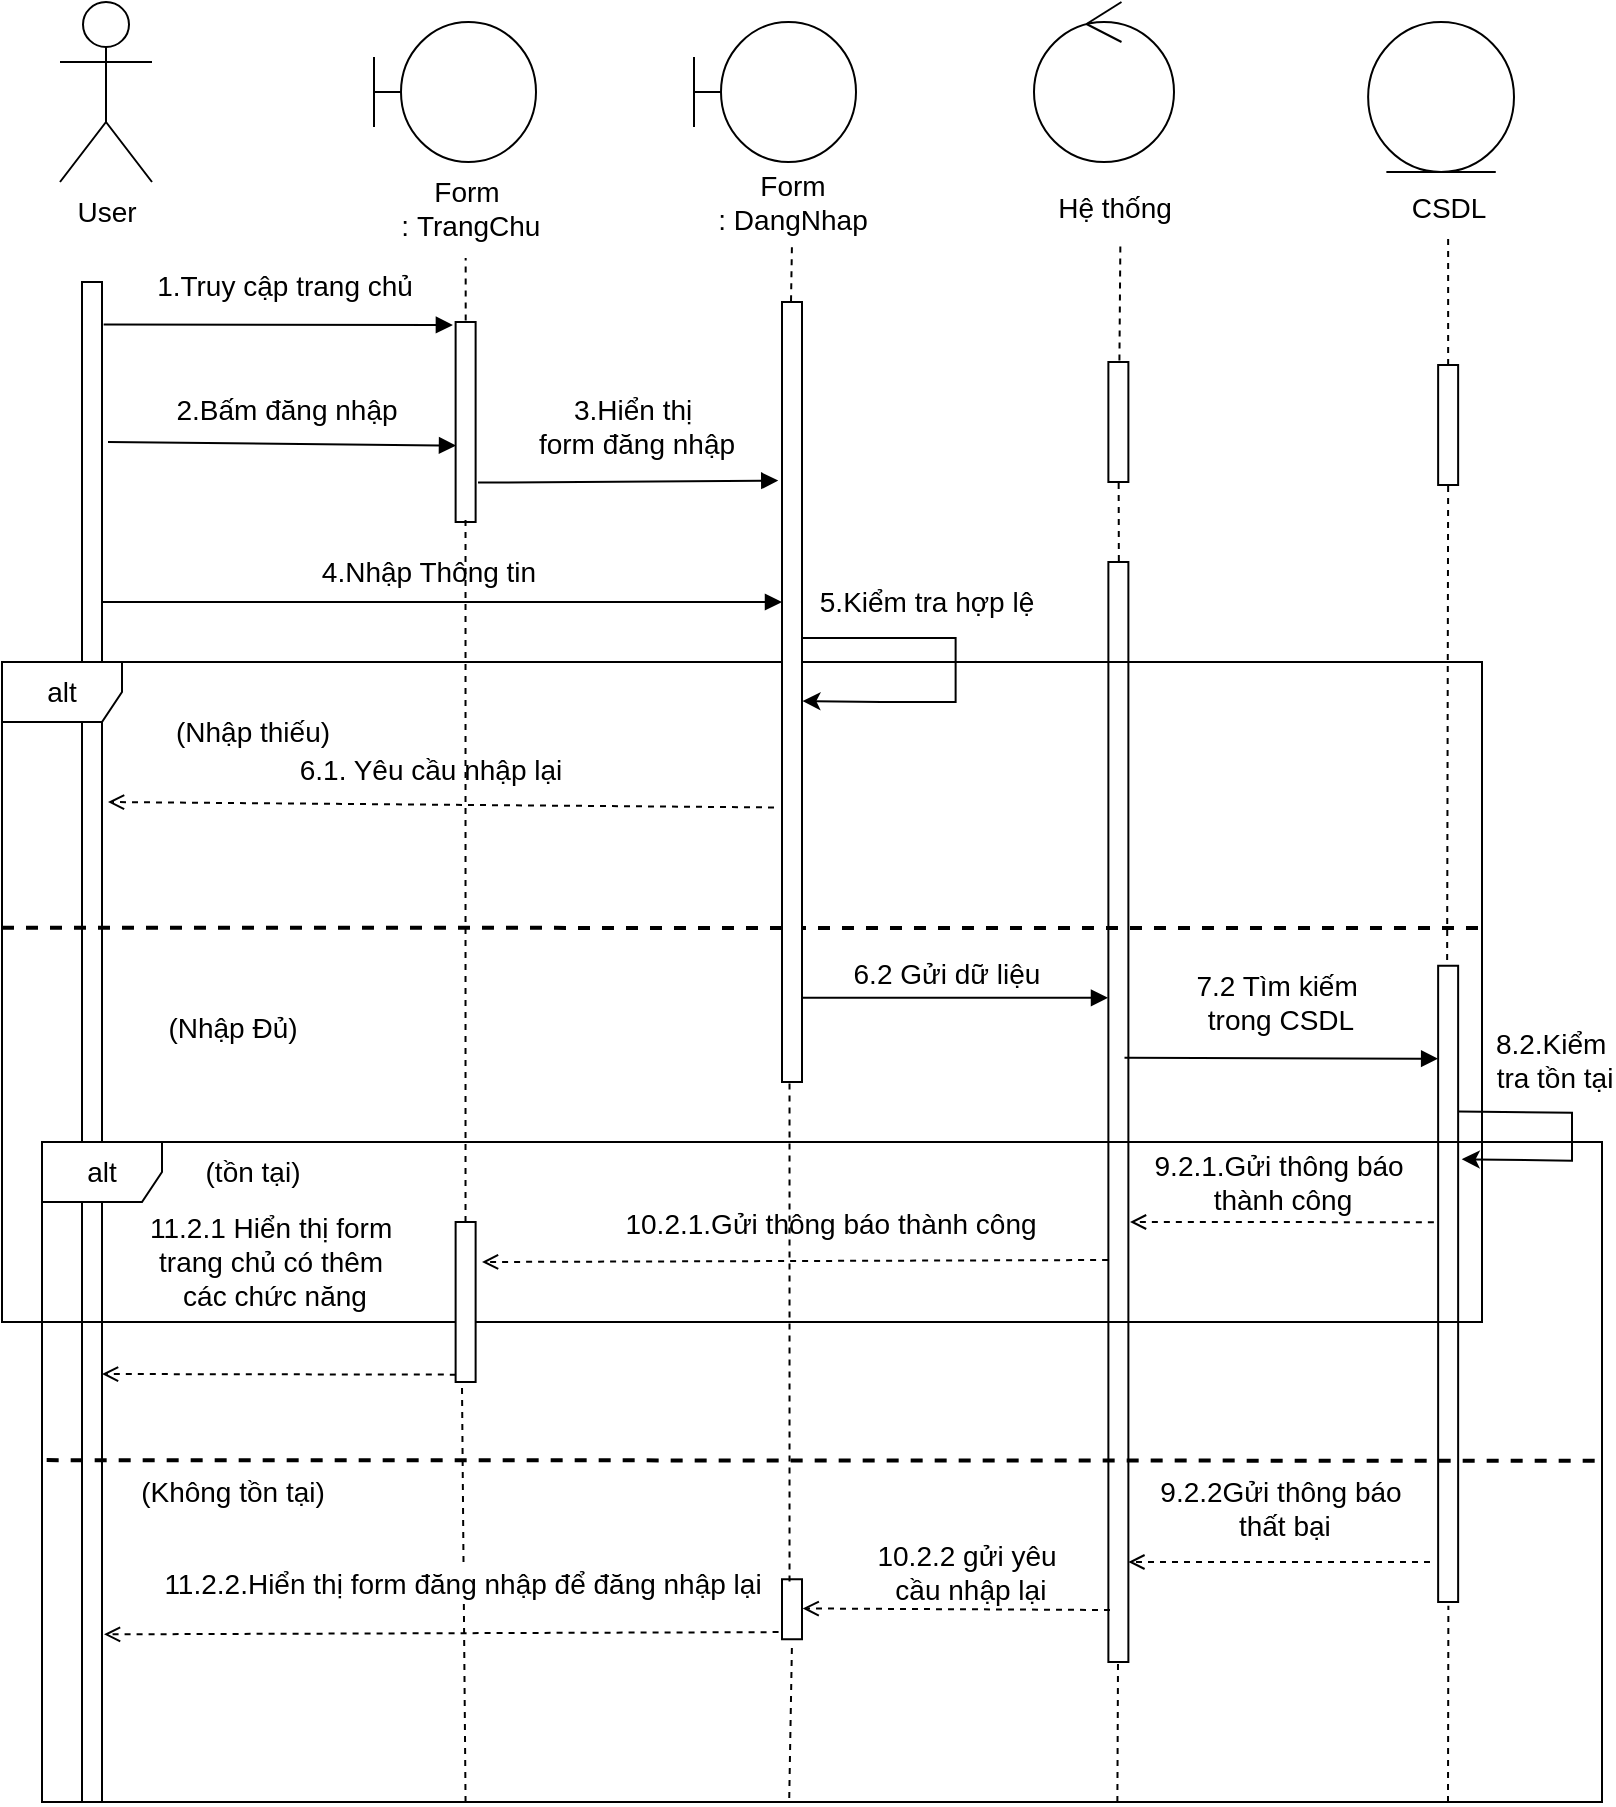 <mxfile version="24.7.17" pages="21">
  <diagram id="FxfflaPhHRRoJ5fUQYA1" name="Đăng nhập">
    <mxGraphModel dx="1013" dy="591" grid="1" gridSize="10" guides="1" tooltips="1" connect="1" arrows="1" fold="1" page="1" pageScale="1" pageWidth="850" pageHeight="1100" math="0" shadow="0">
      <root>
        <mxCell id="0" />
        <mxCell id="1" parent="0" />
        <mxCell id="j799CFG2xQmhe2tdmcYA-1" value="User" style="shape=umlActor;verticalLabelPosition=bottom;verticalAlign=top;html=1;outlineConnect=0;fontSize=14;" parent="1" vertex="1">
          <mxGeometry x="53" y="50" width="46" height="90" as="geometry" />
        </mxCell>
        <mxCell id="j799CFG2xQmhe2tdmcYA-5" value="" style="verticalLabelPosition=bottom;verticalAlign=top;html=1;shape=mxgraph.basic.rect;fillColor2=none;strokeWidth=1;size=20;indent=5;fontSize=14;" parent="1" vertex="1">
          <mxGeometry x="64" y="190" width="10" height="760" as="geometry" />
        </mxCell>
        <mxCell id="j799CFG2xQmhe2tdmcYA-6" value="" style="verticalLabelPosition=bottom;verticalAlign=top;html=1;shape=mxgraph.basic.rect;fillColor2=none;strokeWidth=1;size=5;indent=5.85;fontSize=14;" parent="1" vertex="1">
          <mxGeometry x="250.81" y="210" width="10" height="100" as="geometry" />
        </mxCell>
        <mxCell id="j799CFG2xQmhe2tdmcYA-7" value="" style="verticalLabelPosition=bottom;verticalAlign=top;html=1;shape=mxgraph.basic.rect;fillColor2=none;strokeWidth=1;size=20;indent=5;fontSize=14;" parent="1" vertex="1">
          <mxGeometry x="577.19" y="330" width="10" height="550" as="geometry" />
        </mxCell>
        <mxCell id="j799CFG2xQmhe2tdmcYA-8" value="" style="verticalLabelPosition=bottom;verticalAlign=top;html=1;shape=mxgraph.basic.rect;fillColor2=none;strokeWidth=1;size=20;indent=5;fontSize=14;" parent="1" vertex="1">
          <mxGeometry x="742.07" y="531.91" width="10" height="318.09" as="geometry" />
        </mxCell>
        <mxCell id="j799CFG2xQmhe2tdmcYA-9" value="" style="endArrow=block;html=1;rounded=0;endFill=1;entryX=-0.136;entryY=0.015;entryDx=0;entryDy=0;entryPerimeter=0;exitX=1.083;exitY=0.028;exitDx=0;exitDy=0;exitPerimeter=0;fontSize=14;" parent="1" source="j799CFG2xQmhe2tdmcYA-5" target="j799CFG2xQmhe2tdmcYA-6" edge="1">
          <mxGeometry width="50" height="50" relative="1" as="geometry">
            <mxPoint x="94" y="210" as="sourcePoint" />
            <mxPoint x="250" y="215" as="targetPoint" />
          </mxGeometry>
        </mxCell>
        <mxCell id="j799CFG2xQmhe2tdmcYA-10" value="&lt;span style=&quot;font-size: 14px;&quot;&gt;1.Truy cập trang chủ&lt;/span&gt;" style="edgeLabel;html=1;align=center;verticalAlign=middle;resizable=0;points=[];fontSize=14;" parent="j799CFG2xQmhe2tdmcYA-9" vertex="1" connectable="0">
          <mxGeometry x="0.083" y="2" relative="1" as="geometry">
            <mxPoint x="-5" y="-18" as="offset" />
          </mxGeometry>
        </mxCell>
        <mxCell id="j799CFG2xQmhe2tdmcYA-13" value="" style="endArrow=block;html=1;rounded=0;endFill=1;entryX=0.019;entryY=0.618;entryDx=0;entryDy=0;entryPerimeter=0;fontSize=14;" parent="1" target="j799CFG2xQmhe2tdmcYA-6" edge="1">
          <mxGeometry width="50" height="50" relative="1" as="geometry">
            <mxPoint x="77" y="270" as="sourcePoint" />
            <mxPoint x="244" y="290" as="targetPoint" />
          </mxGeometry>
        </mxCell>
        <mxCell id="j799CFG2xQmhe2tdmcYA-14" value="&lt;font style=&quot;font-size: 14px;&quot;&gt;2.Bấm đăng nhập&lt;/font&gt;" style="edgeLabel;html=1;align=center;verticalAlign=middle;resizable=0;points=[];fontSize=14;" parent="j799CFG2xQmhe2tdmcYA-13" vertex="1" connectable="0">
          <mxGeometry x="0.061" y="-1" relative="1" as="geometry">
            <mxPoint x="-4" y="-18" as="offset" />
          </mxGeometry>
        </mxCell>
        <mxCell id="j799CFG2xQmhe2tdmcYA-15" value="" style="endArrow=block;html=1;rounded=0;endFill=1;exitX=1.1;exitY=0.993;exitDx=0;exitDy=0;exitPerimeter=0;fontSize=14;" parent="1" edge="1">
          <mxGeometry width="50" height="50" relative="1" as="geometry">
            <mxPoint x="74" y="350.05" as="sourcePoint" />
            <mxPoint x="414" y="350" as="targetPoint" />
          </mxGeometry>
        </mxCell>
        <mxCell id="j799CFG2xQmhe2tdmcYA-16" value="&lt;font style=&quot;font-size: 14px;&quot;&gt;4.Nhập Thông tin&lt;/font&gt;" style="edgeLabel;html=1;align=center;verticalAlign=middle;resizable=0;points=[];fontSize=14;" parent="j799CFG2xQmhe2tdmcYA-15" vertex="1" connectable="0">
          <mxGeometry x="-0.043" y="-1" relative="1" as="geometry">
            <mxPoint y="-16" as="offset" />
          </mxGeometry>
        </mxCell>
        <mxCell id="j799CFG2xQmhe2tdmcYA-17" value="" style="endArrow=block;html=1;rounded=0;exitX=0.881;exitY=0.7;exitDx=0;exitDy=0;exitPerimeter=0;endFill=1;fontSize=14;" parent="1" edge="1">
          <mxGeometry width="50" height="50" relative="1" as="geometry">
            <mxPoint x="585.26" y="577.9" as="sourcePoint" />
            <mxPoint x="742.07" y="578.35" as="targetPoint" />
          </mxGeometry>
        </mxCell>
        <mxCell id="j799CFG2xQmhe2tdmcYA-18" value="&lt;font style=&quot;font-size: 14px;&quot;&gt;7.2 Tìm kiếm&amp;nbsp;&lt;/font&gt;&lt;div style=&quot;font-size: 14px;&quot;&gt;&lt;font style=&quot;font-size: 14px;&quot;&gt;trong CSDL&lt;/font&gt;&lt;/div&gt;" style="edgeLabel;html=1;align=center;verticalAlign=middle;resizable=0;points=[];fontSize=14;" parent="j799CFG2xQmhe2tdmcYA-17" vertex="1" connectable="0">
          <mxGeometry x="-0.102" y="-1" relative="1" as="geometry">
            <mxPoint x="7" y="-29" as="offset" />
          </mxGeometry>
        </mxCell>
        <mxCell id="j799CFG2xQmhe2tdmcYA-25" value="" style="endArrow=classic;html=1;rounded=0;exitX=1.036;exitY=0.229;exitDx=0;exitDy=0;exitPerimeter=0;entryX=1.179;entryY=0.304;entryDx=0;entryDy=0;entryPerimeter=0;fontSize=14;" parent="1" source="j799CFG2xQmhe2tdmcYA-8" target="j799CFG2xQmhe2tdmcYA-8" edge="1">
          <mxGeometry width="50" height="50" relative="1" as="geometry">
            <mxPoint x="767.26" y="605.25" as="sourcePoint" />
            <mxPoint x="767" y="629.25" as="targetPoint" />
            <Array as="points">
              <mxPoint x="809" y="605.35" />
              <mxPoint x="809" y="615.35" />
              <mxPoint x="809" y="629.35" />
            </Array>
          </mxGeometry>
        </mxCell>
        <mxCell id="j799CFG2xQmhe2tdmcYA-26" value="&lt;font style=&quot;font-size: 14px;&quot;&gt;8.2.Kiểm&amp;nbsp;&lt;/font&gt;&lt;div style=&quot;font-size: 14px;&quot;&gt;&lt;font style=&quot;font-size: 14px;&quot;&gt;tra tồn tại&lt;/font&gt;&lt;/div&gt;" style="edgeLabel;html=1;align=center;verticalAlign=middle;resizable=0;points=[];fontSize=14;" parent="j799CFG2xQmhe2tdmcYA-25" vertex="1" connectable="0">
          <mxGeometry x="-0.58" y="1" relative="1" as="geometry">
            <mxPoint x="19" y="-25" as="offset" />
          </mxGeometry>
        </mxCell>
        <mxCell id="j799CFG2xQmhe2tdmcYA-30" value="" style="endArrow=open;html=1;rounded=0;dashed=1;endFill=0;exitX=-0.4;exitY=0.648;exitDx=0;exitDy=0;exitPerimeter=0;fontSize=14;" parent="1" source="j799CFG2xQmhe2tdmcYA-46" edge="1">
          <mxGeometry width="50" height="50" relative="1" as="geometry">
            <mxPoint x="404" y="450" as="sourcePoint" />
            <mxPoint x="77" y="450" as="targetPoint" />
          </mxGeometry>
        </mxCell>
        <mxCell id="j799CFG2xQmhe2tdmcYA-31" value="&lt;font style=&quot;font-size: 14px;&quot;&gt;6.1. Yêu cầu nhập lại&lt;/font&gt;" style="edgeLabel;html=1;align=center;verticalAlign=middle;resizable=0;points=[];fontSize=14;" parent="j799CFG2xQmhe2tdmcYA-30" vertex="1" connectable="0">
          <mxGeometry x="0.036" y="2" relative="1" as="geometry">
            <mxPoint y="-20" as="offset" />
          </mxGeometry>
        </mxCell>
        <mxCell id="j799CFG2xQmhe2tdmcYA-35" value="" style="endArrow=none;dashed=1;html=1;rounded=0;fontSize=14;" parent="1" source="j799CFG2xQmhe2tdmcYA-58" target="HaQnghuqauCaLJoBqr0t-11" edge="1">
          <mxGeometry width="50" height="50" relative="1" as="geometry">
            <mxPoint x="747" y="509.01" as="sourcePoint" />
            <mxPoint x="747" y="170" as="targetPoint" />
          </mxGeometry>
        </mxCell>
        <mxCell id="j799CFG2xQmhe2tdmcYA-36" value="" style="endArrow=none;dashed=1;html=1;rounded=0;entryX=0.565;entryY=1.076;entryDx=0;entryDy=0;entryPerimeter=0;exitX=0.552;exitY=-0.012;exitDx=0;exitDy=0;exitPerimeter=0;fontSize=14;" parent="1" source="j799CFG2xQmhe2tdmcYA-52" edge="1">
          <mxGeometry width="50" height="50" relative="1" as="geometry">
            <mxPoint x="583" y="280" as="sourcePoint" />
            <mxPoint x="583.19" y="170" as="targetPoint" />
          </mxGeometry>
        </mxCell>
        <mxCell id="j799CFG2xQmhe2tdmcYA-39" value="" style="endArrow=none;dashed=1;html=1;rounded=0;exitX=0.495;exitY=0;exitDx=0;exitDy=0;exitPerimeter=0;entryX=0.495;entryY=0.983;entryDx=0;entryDy=0;entryPerimeter=0;fontSize=14;" parent="1" source="OLXhqJtUh4P9vDmDXC3i-13" target="j799CFG2xQmhe2tdmcYA-6" edge="1">
          <mxGeometry width="50" height="50" relative="1" as="geometry">
            <mxPoint x="255.67" y="591.18" as="sourcePoint" />
            <mxPoint x="255" y="230" as="targetPoint" />
          </mxGeometry>
        </mxCell>
        <mxCell id="j799CFG2xQmhe2tdmcYA-40" value="alt" style="shape=umlFrame;whiteSpace=wrap;html=1;pointerEvents=0;fontSize=14;" parent="1" vertex="1">
          <mxGeometry x="24" y="380" width="740" height="330" as="geometry" />
        </mxCell>
        <mxCell id="j799CFG2xQmhe2tdmcYA-41" value="" style="endArrow=none;dashed=1;html=1;strokeWidth=2;rounded=0;fontSize=14;" parent="1" edge="1">
          <mxGeometry width="50" height="50" relative="1" as="geometry">
            <mxPoint x="24" y="512.9" as="sourcePoint" />
            <mxPoint x="764" y="513" as="targetPoint" />
          </mxGeometry>
        </mxCell>
        <mxCell id="j799CFG2xQmhe2tdmcYA-42" value="(Nhập thiếu)" style="text;html=1;align=center;verticalAlign=middle;resizable=0;points=[];autosize=1;strokeColor=none;fillColor=none;fontSize=14;" parent="1" vertex="1">
          <mxGeometry x="99" y="400" width="100" height="30" as="geometry" />
        </mxCell>
        <mxCell id="j799CFG2xQmhe2tdmcYA-43" value="(Nhập Đủ)" style="text;html=1;align=center;verticalAlign=middle;resizable=0;points=[];autosize=1;strokeColor=none;fillColor=none;fontSize=14;" parent="1" vertex="1">
          <mxGeometry x="94" y="547.9" width="90" height="30" as="geometry" />
        </mxCell>
        <mxCell id="j799CFG2xQmhe2tdmcYA-44" value="" style="endArrow=none;dashed=1;html=1;rounded=0;exitX=0.504;exitY=-0.007;exitDx=0;exitDy=0;exitPerimeter=0;fontSize=14;" parent="1" source="j799CFG2xQmhe2tdmcYA-6" target="HaQnghuqauCaLJoBqr0t-2" edge="1">
          <mxGeometry width="50" height="50" relative="1" as="geometry">
            <mxPoint x="254.86" y="210" as="sourcePoint" />
            <mxPoint x="254.81" y="170" as="targetPoint" />
          </mxGeometry>
        </mxCell>
        <mxCell id="j799CFG2xQmhe2tdmcYA-46" value="" style="verticalLabelPosition=bottom;verticalAlign=top;html=1;shape=mxgraph.basic.rect;fillColor2=none;strokeWidth=1;size=5;indent=5.85;fontSize=14;" parent="1" vertex="1">
          <mxGeometry x="414" y="200" width="10" height="390" as="geometry" />
        </mxCell>
        <mxCell id="j799CFG2xQmhe2tdmcYA-49" value="" style="endArrow=block;html=1;rounded=0;endFill=1;exitX=1.119;exitY=0.803;exitDx=0;exitDy=0;exitPerimeter=0;entryX=-0.187;entryY=0.229;entryDx=0;entryDy=0;entryPerimeter=0;fontSize=14;" parent="1" source="j799CFG2xQmhe2tdmcYA-6" target="j799CFG2xQmhe2tdmcYA-46" edge="1">
          <mxGeometry width="50" height="50" relative="1" as="geometry">
            <mxPoint x="260.81" y="290.03" as="sourcePoint" />
            <mxPoint x="404" y="290" as="targetPoint" />
          </mxGeometry>
        </mxCell>
        <mxCell id="j799CFG2xQmhe2tdmcYA-50" value="&lt;font style=&quot;font-size: 14px;&quot;&gt;3.Hiển thị&amp;nbsp;&lt;/font&gt;&lt;div style=&quot;font-size: 14px;&quot;&gt;&lt;font style=&quot;font-size: 14px;&quot;&gt;form đăng nhập&lt;/font&gt;&lt;/div&gt;" style="edgeLabel;html=1;align=center;verticalAlign=middle;resizable=0;points=[];fontSize=14;" parent="j799CFG2xQmhe2tdmcYA-49" vertex="1" connectable="0">
          <mxGeometry x="0.083" y="2" relative="1" as="geometry">
            <mxPoint x="-3" y="-26" as="offset" />
          </mxGeometry>
        </mxCell>
        <mxCell id="j799CFG2xQmhe2tdmcYA-51" value="" style="endArrow=none;dashed=1;html=1;rounded=0;entryX=0.514;entryY=1;entryDx=0;entryDy=0;entryPerimeter=0;exitX=0.523;exitY=-0.001;exitDx=0;exitDy=0;exitPerimeter=0;fontSize=14;" parent="1" source="j799CFG2xQmhe2tdmcYA-7" target="j799CFG2xQmhe2tdmcYA-52" edge="1">
          <mxGeometry width="50" height="50" relative="1" as="geometry">
            <mxPoint x="583" y="327" as="sourcePoint" />
            <mxPoint x="583.19" y="170" as="targetPoint" />
          </mxGeometry>
        </mxCell>
        <mxCell id="j799CFG2xQmhe2tdmcYA-52" value="" style="verticalLabelPosition=bottom;verticalAlign=top;html=1;shape=mxgraph.basic.rect;fillColor2=none;strokeWidth=1;size=5;indent=5.85;fontSize=14;" parent="1" vertex="1">
          <mxGeometry x="577.19" y="230" width="10" height="60" as="geometry" />
        </mxCell>
        <mxCell id="j799CFG2xQmhe2tdmcYA-57" value="" style="endArrow=none;dashed=1;html=1;rounded=0;entryX=0.5;entryY=1;entryDx=0;entryDy=0;exitX=0.45;exitY=-0.009;exitDx=0;exitDy=0;exitPerimeter=0;fontSize=14;" parent="1" source="j799CFG2xQmhe2tdmcYA-8" target="j799CFG2xQmhe2tdmcYA-58" edge="1">
          <mxGeometry width="50" height="50" relative="1" as="geometry">
            <mxPoint x="747" y="509.01" as="sourcePoint" />
            <mxPoint x="744" y="169.01" as="targetPoint" />
          </mxGeometry>
        </mxCell>
        <mxCell id="j799CFG2xQmhe2tdmcYA-58" value="" style="verticalLabelPosition=bottom;verticalAlign=top;html=1;shape=mxgraph.basic.rect;fillColor2=none;strokeWidth=1;size=20;indent=5;fontSize=14;" parent="1" vertex="1">
          <mxGeometry x="742.07" y="231.51" width="10" height="60" as="geometry" />
        </mxCell>
        <mxCell id="j799CFG2xQmhe2tdmcYA-64" value="" style="endArrow=classic;html=1;rounded=0;entryX=1.04;entryY=0.9;entryDx=0;entryDy=0;entryPerimeter=0;fontSize=14;" parent="1" edge="1">
          <mxGeometry width="50" height="50" relative="1" as="geometry">
            <mxPoint x="424.0" y="368" as="sourcePoint" />
            <mxPoint x="424.21" y="399.5" as="targetPoint" />
            <Array as="points">
              <mxPoint x="500.81" y="368" />
              <mxPoint x="500.81" y="378" />
              <mxPoint x="500.81" y="400" />
              <mxPoint x="463.81" y="400" />
            </Array>
          </mxGeometry>
        </mxCell>
        <mxCell id="j799CFG2xQmhe2tdmcYA-65" value="&lt;font style=&quot;font-size: 14px;&quot;&gt;5.Kiểm tra hợp lệ&lt;/font&gt;" style="edgeLabel;html=1;align=center;verticalAlign=middle;resizable=0;points=[];fontSize=14;" parent="j799CFG2xQmhe2tdmcYA-64" vertex="1" connectable="0">
          <mxGeometry x="-0.58" y="1" relative="1" as="geometry">
            <mxPoint x="23" y="-17" as="offset" />
          </mxGeometry>
        </mxCell>
        <mxCell id="J7Vrs1-14FJLNhRbJjYu-1" value="" style="endArrow=block;html=1;rounded=0;endFill=1;exitX=1.067;exitY=1.019;exitDx=0;exitDy=0;exitPerimeter=0;entryX=0;entryY=0.259;entryDx=0;entryDy=0;entryPerimeter=0;fontSize=14;" parent="1" edge="1">
          <mxGeometry width="50" height="50" relative="1" as="geometry">
            <mxPoint x="424" y="547.9" as="sourcePoint" />
            <mxPoint x="577" y="547.9" as="targetPoint" />
          </mxGeometry>
        </mxCell>
        <mxCell id="J7Vrs1-14FJLNhRbJjYu-2" value="&lt;font style=&quot;font-size: 14px;&quot;&gt;6.2 Gửi dữ liệu&lt;/font&gt;" style="edgeLabel;html=1;align=center;verticalAlign=middle;resizable=0;points=[];fontSize=14;" parent="J7Vrs1-14FJLNhRbJjYu-1" vertex="1" connectable="0">
          <mxGeometry x="0.083" y="2" relative="1" as="geometry">
            <mxPoint x="-11" y="-10" as="offset" />
          </mxGeometry>
        </mxCell>
        <mxCell id="J7Vrs1-14FJLNhRbJjYu-4" value="" style="endArrow=none;dashed=1;html=1;strokeWidth=2;rounded=0;entryX=1.003;entryY=0.483;entryDx=0;entryDy=0;entryPerimeter=0;fontSize=14;exitX=0.003;exitY=0.482;exitDx=0;exitDy=0;exitPerimeter=0;" parent="1" target="OLXhqJtUh4P9vDmDXC3i-5" edge="1" source="OLXhqJtUh4P9vDmDXC3i-5">
          <mxGeometry width="50" height="50" relative="1" as="geometry">
            <mxPoint x="54" y="780.24" as="sourcePoint" />
            <mxPoint x="854" y="780.24" as="targetPoint" />
          </mxGeometry>
        </mxCell>
        <mxCell id="OLXhqJtUh4P9vDmDXC3i-1" value="" style="endArrow=open;html=1;rounded=0;dashed=1;endFill=0;exitX=-0.214;exitY=0.403;exitDx=0;exitDy=0;exitPerimeter=0;fontSize=14;" parent="1" source="j799CFG2xQmhe2tdmcYA-8" edge="1">
          <mxGeometry width="50" height="50" relative="1" as="geometry">
            <mxPoint x="744" y="650" as="sourcePoint" />
            <mxPoint x="588" y="660" as="targetPoint" />
          </mxGeometry>
        </mxCell>
        <mxCell id="OLXhqJtUh4P9vDmDXC3i-2" value="&lt;span style=&quot;font-size: 14px;&quot;&gt;9.2.1.Gửi thông báo&amp;nbsp;&lt;/span&gt;&lt;div style=&quot;font-size: 14px;&quot;&gt;&lt;span style=&quot;font-size: 14px;&quot;&gt;thành công&lt;/span&gt;&lt;/div&gt;" style="edgeLabel;html=1;align=center;verticalAlign=middle;resizable=0;points=[];fontSize=14;" parent="OLXhqJtUh4P9vDmDXC3i-1" vertex="1" connectable="0">
          <mxGeometry x="-0.144" y="-1" relative="1" as="geometry">
            <mxPoint x="-11" y="-19" as="offset" />
          </mxGeometry>
        </mxCell>
        <mxCell id="OLXhqJtUh4P9vDmDXC3i-4" value="" style="endArrow=none;dashed=1;html=1;rounded=0;entryX=0.319;entryY=1.025;entryDx=0;entryDy=0;entryPerimeter=0;fontSize=14;" parent="1" target="OLXhqJtUh4P9vDmDXC3i-13" edge="1">
          <mxGeometry width="50" height="50" relative="1" as="geometry">
            <mxPoint x="255.78" y="950" as="sourcePoint" />
            <mxPoint x="255.45" y="690.264" as="targetPoint" />
          </mxGeometry>
        </mxCell>
        <mxCell id="OLXhqJtUh4P9vDmDXC3i-5" value="alt" style="shape=umlFrame;whiteSpace=wrap;html=1;pointerEvents=0;fontSize=14;" parent="1" vertex="1">
          <mxGeometry x="44" y="620" width="780" height="330" as="geometry" />
        </mxCell>
        <mxCell id="OLXhqJtUh4P9vDmDXC3i-7" value="(tồn tại)" style="text;html=1;align=center;verticalAlign=middle;resizable=0;points=[];autosize=1;strokeColor=none;fillColor=none;fontSize=14;" parent="1" vertex="1">
          <mxGeometry x="114" y="620" width="70" height="30" as="geometry" />
        </mxCell>
        <mxCell id="OLXhqJtUh4P9vDmDXC3i-8" value="(Không tồn tại)" style="text;html=1;align=center;verticalAlign=middle;resizable=0;points=[];autosize=1;strokeColor=none;fillColor=none;fontSize=14;" parent="1" vertex="1">
          <mxGeometry x="79" y="780" width="120" height="30" as="geometry" />
        </mxCell>
        <mxCell id="OLXhqJtUh4P9vDmDXC3i-13" value="" style="verticalLabelPosition=bottom;verticalAlign=top;html=1;shape=mxgraph.basic.rect;fillColor2=none;strokeWidth=1;size=3.19;indent=5;fontSize=14;" parent="1" vertex="1">
          <mxGeometry x="250.81" y="660" width="10" height="80" as="geometry" />
        </mxCell>
        <mxCell id="OLXhqJtUh4P9vDmDXC3i-14" value="" style="endArrow=open;html=1;rounded=0;dashed=1;endFill=0;exitX=-0.014;exitY=0.965;exitDx=0;exitDy=0;exitPerimeter=0;fontSize=14;" parent="1" edge="1">
          <mxGeometry width="50" height="50" relative="1" as="geometry">
            <mxPoint x="577.05" y="678.996" as="sourcePoint" />
            <mxPoint x="264" y="680" as="targetPoint" />
          </mxGeometry>
        </mxCell>
        <mxCell id="OLXhqJtUh4P9vDmDXC3i-15" value="&lt;span style=&quot;font-size: 14px;&quot;&gt;10.2.1.Gửi thông báo thành công&lt;/span&gt;" style="edgeLabel;html=1;align=center;verticalAlign=middle;resizable=0;points=[];fontSize=14;" parent="OLXhqJtUh4P9vDmDXC3i-14" vertex="1" connectable="0">
          <mxGeometry x="-0.144" y="-1" relative="1" as="geometry">
            <mxPoint x="-5" y="-18" as="offset" />
          </mxGeometry>
        </mxCell>
        <mxCell id="OLXhqJtUh4P9vDmDXC3i-16" value="" style="endArrow=open;html=1;rounded=0;dashed=1;endFill=0;exitX=0.01;exitY=0.954;exitDx=0;exitDy=0;exitPerimeter=0;fontSize=14;" parent="1" source="OLXhqJtUh4P9vDmDXC3i-13" edge="1">
          <mxGeometry width="50" height="50" relative="1" as="geometry">
            <mxPoint x="274" y="704.94" as="sourcePoint" />
            <mxPoint x="74" y="736" as="targetPoint" />
          </mxGeometry>
        </mxCell>
        <mxCell id="OLXhqJtUh4P9vDmDXC3i-17" value="&lt;span style=&quot;font-size: 14px;&quot;&gt;11.2.1&amp;nbsp;&lt;/span&gt;&lt;span style=&quot;font-size: 14px;&quot;&gt;Hiển thị form&amp;nbsp;&lt;/span&gt;&lt;div style=&quot;font-size: 14px;&quot;&gt;&lt;span style=&quot;font-size: 14px;&quot;&gt;trang chủ&amp;nbsp;&lt;/span&gt;&lt;span style=&quot;font-size: 14px;&quot;&gt;có thêm&amp;nbsp;&lt;/span&gt;&lt;/div&gt;&lt;div style=&quot;font-size: 14px;&quot;&gt;&lt;span style=&quot;font-size: 14px;&quot;&gt;các&amp;nbsp;&lt;/span&gt;&lt;span style=&quot;font-size: 14px;&quot;&gt;chức năng&lt;/span&gt;&lt;/div&gt;" style="edgeLabel;html=1;align=center;verticalAlign=middle;resizable=0;points=[];fontSize=14;" parent="OLXhqJtUh4P9vDmDXC3i-16" vertex="1" connectable="0">
          <mxGeometry x="-0.144" y="-1" relative="1" as="geometry">
            <mxPoint x="-16" y="-55" as="offset" />
          </mxGeometry>
        </mxCell>
        <mxCell id="OLXhqJtUh4P9vDmDXC3i-18" value="" style="endArrow=open;html=1;rounded=0;dashed=1;endFill=0;entryX=1.182;entryY=0.87;entryDx=0;entryDy=0;entryPerimeter=0;fontSize=14;" parent="1" edge="1">
          <mxGeometry width="50" height="50" relative="1" as="geometry">
            <mxPoint x="738" y="830" as="sourcePoint" />
            <mxPoint x="587.19" y="830" as="targetPoint" />
          </mxGeometry>
        </mxCell>
        <mxCell id="OLXhqJtUh4P9vDmDXC3i-19" value="&lt;span style=&quot;font-size: 14px;&quot;&gt;9.2.2Gửi thông báo&lt;/span&gt;&lt;div style=&quot;font-size: 14px;&quot;&gt;&lt;span style=&quot;font-size: 14px;&quot;&gt;&amp;nbsp;thất bại&lt;/span&gt;&lt;/div&gt;" style="edgeLabel;html=1;align=center;verticalAlign=middle;resizable=0;points=[];fontSize=14;" parent="OLXhqJtUh4P9vDmDXC3i-18" vertex="1" connectable="0">
          <mxGeometry x="-0.144" y="-1" relative="1" as="geometry">
            <mxPoint x="-11" y="-26" as="offset" />
          </mxGeometry>
        </mxCell>
        <mxCell id="OLXhqJtUh4P9vDmDXC3i-20" value="" style="endArrow=open;html=1;rounded=0;dashed=1;endFill=0;entryX=1.033;entryY=0.485;entryDx=0;entryDy=0;entryPerimeter=0;fontSize=14;" parent="1" target="OLXhqJtUh4P9vDmDXC3i-25" edge="1">
          <mxGeometry width="50" height="50" relative="1" as="geometry">
            <mxPoint x="578" y="854" as="sourcePoint" />
            <mxPoint x="444" y="850" as="targetPoint" />
          </mxGeometry>
        </mxCell>
        <mxCell id="OLXhqJtUh4P9vDmDXC3i-21" value="&lt;span style=&quot;font-size: 14px;&quot;&gt;10.2.2 gửi yêu&lt;/span&gt;&lt;div style=&quot;font-size: 14px;&quot;&gt;&lt;span style=&quot;font-size: 14px;&quot;&gt;&amp;nbsp;cầu nhập lại&lt;/span&gt;&lt;/div&gt;" style="edgeLabel;html=1;align=center;verticalAlign=middle;resizable=0;points=[];fontSize=14;" parent="OLXhqJtUh4P9vDmDXC3i-20" vertex="1" connectable="0">
          <mxGeometry x="-0.144" y="-1" relative="1" as="geometry">
            <mxPoint x="-6" y="-18" as="offset" />
          </mxGeometry>
        </mxCell>
        <mxCell id="OLXhqJtUh4P9vDmDXC3i-22" value="" style="endArrow=open;html=1;rounded=0;dashed=1;endFill=0;entryX=1.083;entryY=0.603;entryDx=0;entryDy=0;entryPerimeter=0;exitX=-0.171;exitY=0.879;exitDx=0;exitDy=0;exitPerimeter=0;fontSize=14;" parent="1" source="OLXhqJtUh4P9vDmDXC3i-25" edge="1">
          <mxGeometry width="50" height="50" relative="1" as="geometry">
            <mxPoint x="274" y="868.68" as="sourcePoint" />
            <mxPoint x="75" y="866.18" as="targetPoint" />
          </mxGeometry>
        </mxCell>
        <mxCell id="OLXhqJtUh4P9vDmDXC3i-23" value="&lt;span style=&quot;font-size: 14px;&quot;&gt;11.2.2.Hiển thị form đăng nhập để đăng nhập lại&lt;/span&gt;" style="edgeLabel;html=1;align=center;verticalAlign=middle;resizable=0;points=[];fontSize=14;" parent="OLXhqJtUh4P9vDmDXC3i-22" vertex="1" connectable="0">
          <mxGeometry x="-0.144" y="-1" relative="1" as="geometry">
            <mxPoint x="-14" y="-24" as="offset" />
          </mxGeometry>
        </mxCell>
        <mxCell id="OLXhqJtUh4P9vDmDXC3i-25" value="" style="verticalLabelPosition=bottom;verticalAlign=top;html=1;shape=mxgraph.basic.rect;fillColor2=none;strokeWidth=1;size=20;indent=5;fontSize=14;" parent="1" vertex="1">
          <mxGeometry x="414" y="838.68" width="10" height="30" as="geometry" />
        </mxCell>
        <mxCell id="OLXhqJtUh4P9vDmDXC3i-26" value="" style="endArrow=none;dashed=1;html=1;rounded=0;entryX=0.376;entryY=1.002;entryDx=0;entryDy=0;entryPerimeter=0;exitX=0.376;exitY=0.035;exitDx=0;exitDy=0;exitPerimeter=0;fontSize=14;" parent="1" source="OLXhqJtUh4P9vDmDXC3i-25" target="j799CFG2xQmhe2tdmcYA-46" edge="1">
          <mxGeometry width="50" height="50" relative="1" as="geometry">
            <mxPoint x="265.78" y="960" as="sourcePoint" />
            <mxPoint x="266" y="716" as="targetPoint" />
          </mxGeometry>
        </mxCell>
        <mxCell id="kJOK6ugTUIEWxKntDu2I-1" value="" style="endArrow=none;dashed=1;html=1;rounded=0;entryX=0.5;entryY=1.044;entryDx=0;entryDy=0;entryPerimeter=0;exitX=0.479;exitY=0.994;exitDx=0;exitDy=0;exitPerimeter=0;fontSize=14;" parent="1" source="OLXhqJtUh4P9vDmDXC3i-5" target="OLXhqJtUh4P9vDmDXC3i-25" edge="1">
          <mxGeometry width="50" height="50" relative="1" as="geometry">
            <mxPoint x="265.78" y="960" as="sourcePoint" />
            <mxPoint x="266" y="761" as="targetPoint" />
          </mxGeometry>
        </mxCell>
        <mxCell id="kJOK6ugTUIEWxKntDu2I-2" value="" style="endArrow=none;dashed=1;html=1;rounded=0;exitX=0.479;exitY=0.994;exitDx=0;exitDy=0;exitPerimeter=0;fontSize=14;" parent="1" edge="1">
          <mxGeometry width="50" height="50" relative="1" as="geometry">
            <mxPoint x="581.69" y="950" as="sourcePoint" />
            <mxPoint x="582" y="880" as="targetPoint" />
          </mxGeometry>
        </mxCell>
        <mxCell id="kJOK6ugTUIEWxKntDu2I-3" value="" style="endArrow=none;dashed=1;html=1;rounded=0;entryX=0.512;entryY=1.006;entryDx=0;entryDy=0;entryPerimeter=0;fontSize=14;" parent="1" target="j799CFG2xQmhe2tdmcYA-8" edge="1">
          <mxGeometry width="50" height="50" relative="1" as="geometry">
            <mxPoint x="747" y="950" as="sourcePoint" />
            <mxPoint x="752.07" y="872" as="targetPoint" />
          </mxGeometry>
        </mxCell>
        <mxCell id="HaQnghuqauCaLJoBqr0t-1" value="&lt;span style=&quot;text-wrap: wrap; font-size: 14px;&quot;&gt;Form :&amp;nbsp;&lt;/span&gt;&lt;span style=&quot;text-wrap: wrap; background-color: initial; font-size: 14px;&quot;&gt;DangNhap&lt;/span&gt;" style="text;html=1;align=center;verticalAlign=middle;resizable=0;points=[];autosize=1;strokeColor=none;fillColor=none;fontSize=14;" parent="1" vertex="1">
          <mxGeometry x="354" y="135" width="130" height="30" as="geometry" />
        </mxCell>
        <mxCell id="HaQnghuqauCaLJoBqr0t-2" value="&lt;span style=&quot;text-wrap: wrap; font-size: 14px;&quot;&gt;Form&lt;/span&gt;&lt;div style=&quot;font-size: 14px;&quot;&gt;&lt;span style=&quot;text-wrap: wrap; font-size: 14px;&quot;&gt;&amp;nbsp;:&amp;nbsp;&lt;/span&gt;&lt;span style=&quot;text-wrap: wrap; background-color: initial; font-size: 14px;&quot;&gt;TrangChu&lt;/span&gt;&lt;/div&gt;" style="text;html=1;align=center;verticalAlign=middle;resizable=0;points=[];autosize=1;strokeColor=none;fillColor=none;fontSize=14;" parent="1" vertex="1">
          <mxGeometry x="205.81" y="128" width="100" height="50" as="geometry" />
        </mxCell>
        <mxCell id="HaQnghuqauCaLJoBqr0t-4" value="" style="shape=umlBoundary;whiteSpace=wrap;html=1;fontSize=14;" parent="1" vertex="1">
          <mxGeometry x="210" y="60" width="81" height="70" as="geometry" />
        </mxCell>
        <mxCell id="HaQnghuqauCaLJoBqr0t-7" value="" style="ellipse;shape=umlControl;whiteSpace=wrap;html=1;fontSize=14;" parent="1" vertex="1">
          <mxGeometry x="540" y="50" width="70" height="80" as="geometry" />
        </mxCell>
        <mxCell id="HaQnghuqauCaLJoBqr0t-8" value="&lt;font style=&quot;font-size: 14px;&quot;&gt;Hệ thống&lt;/font&gt;" style="text;html=1;align=center;verticalAlign=middle;resizable=0;points=[];autosize=1;strokeColor=none;fillColor=none;fontSize=14;" parent="1" vertex="1">
          <mxGeometry x="540" y="138" width="80" height="30" as="geometry" />
        </mxCell>
        <mxCell id="HaQnghuqauCaLJoBqr0t-9" value="" style="shape=umlBoundary;whiteSpace=wrap;html=1;fontSize=14;" parent="1" vertex="1">
          <mxGeometry x="370" y="60" width="81" height="70" as="geometry" />
        </mxCell>
        <mxCell id="HaQnghuqauCaLJoBqr0t-10" value="" style="ellipse;shape=umlEntity;whiteSpace=wrap;html=1;fontSize=14;" parent="1" vertex="1">
          <mxGeometry x="707.07" y="60" width="72.93" height="75" as="geometry" />
        </mxCell>
        <mxCell id="HaQnghuqauCaLJoBqr0t-11" value="CSDL" style="text;html=1;align=center;verticalAlign=middle;resizable=0;points=[];autosize=1;strokeColor=none;fillColor=none;fontSize=14;" parent="1" vertex="1">
          <mxGeometry x="717.07" y="138" width="60" height="30" as="geometry" />
        </mxCell>
        <mxCell id="HaQnghuqauCaLJoBqr0t-12" value="" style="endArrow=none;dashed=1;html=1;rounded=0;exitX=0.451;exitY=-0.001;exitDx=0;exitDy=0;exitPerimeter=0;fontSize=14;" parent="1" source="j799CFG2xQmhe2tdmcYA-46" edge="1">
          <mxGeometry width="50" height="50" relative="1" as="geometry">
            <mxPoint x="490" y="237" as="sourcePoint" />
            <mxPoint x="419" y="170" as="targetPoint" />
          </mxGeometry>
        </mxCell>
      </root>
    </mxGraphModel>
  </diagram>
  <diagram id="0Df_qvzGA2Iq0FEWYsbr" name="Đăng Ký">
    <mxGraphModel dx="1668" dy="974" grid="1" gridSize="10" guides="1" tooltips="1" connect="1" arrows="1" fold="1" page="1" pageScale="1" pageWidth="850" pageHeight="1100" math="0" shadow="0">
      <root>
        <mxCell id="0" />
        <mxCell id="1" parent="0" />
        <mxCell id="GCevjqHskgafCuBbpp8W-1" value="" style="verticalLabelPosition=bottom;verticalAlign=top;html=1;shape=mxgraph.basic.rect;fillColor2=none;strokeWidth=1;size=20;indent=5;fontSize=14;" parent="1" vertex="1">
          <mxGeometry x="77.83" y="200" width="10" height="780.99" as="geometry" />
        </mxCell>
        <mxCell id="GCevjqHskgafCuBbpp8W-2" value="" style="verticalLabelPosition=bottom;verticalAlign=top;html=1;shape=mxgraph.basic.rect;fillColor2=none;strokeWidth=1;size=5;indent=5.85;fontSize=14;" parent="1" vertex="1">
          <mxGeometry x="264.64" y="240.99" width="10" height="100" as="geometry" />
        </mxCell>
        <mxCell id="GCevjqHskgafCuBbpp8W-3" value="" style="verticalLabelPosition=bottom;verticalAlign=top;html=1;shape=mxgraph.basic.rect;fillColor2=none;strokeWidth=1;size=20;indent=5;fontSize=14;" parent="1" vertex="1">
          <mxGeometry x="591.02" y="360.99" width="10" height="550" as="geometry" />
        </mxCell>
        <mxCell id="GCevjqHskgafCuBbpp8W-4" value="" style="verticalLabelPosition=bottom;verticalAlign=top;html=1;shape=mxgraph.basic.rect;fillColor2=none;strokeWidth=1;size=20;indent=5;fontSize=14;" parent="1" vertex="1">
          <mxGeometry x="755.9" y="562.9" width="10" height="318.09" as="geometry" />
        </mxCell>
        <mxCell id="GCevjqHskgafCuBbpp8W-5" value="" style="endArrow=block;html=1;rounded=0;endFill=1;entryX=-0.136;entryY=0.015;entryDx=0;entryDy=0;entryPerimeter=0;exitX=1.084;exitY=0.052;exitDx=0;exitDy=0;exitPerimeter=0;fontSize=14;" parent="1" source="GCevjqHskgafCuBbpp8W-1" target="GCevjqHskgafCuBbpp8W-2" edge="1">
          <mxGeometry width="50" height="50" relative="1" as="geometry">
            <mxPoint x="107.83" y="240.99" as="sourcePoint" />
            <mxPoint x="263.83" y="245.99" as="targetPoint" />
          </mxGeometry>
        </mxCell>
        <mxCell id="GCevjqHskgafCuBbpp8W-6" value="&lt;span style=&quot;font-size: 14px;&quot;&gt;1.Truy cập trang chủ&lt;/span&gt;" style="edgeLabel;html=1;align=center;verticalAlign=middle;resizable=0;points=[];fontSize=14;" parent="GCevjqHskgafCuBbpp8W-5" vertex="1" connectable="0">
          <mxGeometry x="0.083" y="2" relative="1" as="geometry">
            <mxPoint x="-5" y="-18" as="offset" />
          </mxGeometry>
        </mxCell>
        <mxCell id="GCevjqHskgafCuBbpp8W-7" value="" style="endArrow=block;html=1;rounded=0;endFill=1;entryX=0.019;entryY=0.618;entryDx=0;entryDy=0;entryPerimeter=0;fontSize=14;" parent="1" target="GCevjqHskgafCuBbpp8W-2" edge="1">
          <mxGeometry width="50" height="50" relative="1" as="geometry">
            <mxPoint x="90.83" y="300.99" as="sourcePoint" />
            <mxPoint x="257.83" y="320.99" as="targetPoint" />
          </mxGeometry>
        </mxCell>
        <mxCell id="GCevjqHskgafCuBbpp8W-8" value="&lt;font style=&quot;font-size: 14px;&quot;&gt;2.Bấm đăng ký&lt;/font&gt;" style="edgeLabel;html=1;align=center;verticalAlign=middle;resizable=0;points=[];fontSize=14;" parent="GCevjqHskgafCuBbpp8W-7" vertex="1" connectable="0">
          <mxGeometry x="0.061" y="-1" relative="1" as="geometry">
            <mxPoint x="-4" y="-18" as="offset" />
          </mxGeometry>
        </mxCell>
        <mxCell id="GCevjqHskgafCuBbpp8W-9" value="" style="endArrow=block;html=1;rounded=0;endFill=1;exitX=1.1;exitY=0.993;exitDx=0;exitDy=0;exitPerimeter=0;fontSize=14;" parent="1" edge="1">
          <mxGeometry width="50" height="50" relative="1" as="geometry">
            <mxPoint x="87.83" y="381.04" as="sourcePoint" />
            <mxPoint x="427.83" y="380.99" as="targetPoint" />
          </mxGeometry>
        </mxCell>
        <mxCell id="GCevjqHskgafCuBbpp8W-10" value="&lt;font style=&quot;font-size: 14px;&quot;&gt;4.Nhập Thông tin&lt;/font&gt;" style="edgeLabel;html=1;align=center;verticalAlign=middle;resizable=0;points=[];fontSize=14;" parent="GCevjqHskgafCuBbpp8W-9" vertex="1" connectable="0">
          <mxGeometry x="-0.043" y="-1" relative="1" as="geometry">
            <mxPoint x="-47" y="-16" as="offset" />
          </mxGeometry>
        </mxCell>
        <mxCell id="GCevjqHskgafCuBbpp8W-11" value="" style="endArrow=block;html=1;rounded=0;exitX=0.881;exitY=0.7;exitDx=0;exitDy=0;exitPerimeter=0;endFill=1;fontSize=14;" parent="1" edge="1">
          <mxGeometry width="50" height="50" relative="1" as="geometry">
            <mxPoint x="599.09" y="608.89" as="sourcePoint" />
            <mxPoint x="755.9" y="609.34" as="targetPoint" />
          </mxGeometry>
        </mxCell>
        <mxCell id="GCevjqHskgafCuBbpp8W-12" value="&lt;font style=&quot;font-size: 14px;&quot;&gt;7.2 Tìm kiếm&amp;nbsp;&lt;/font&gt;&lt;div style=&quot;font-size: 14px;&quot;&gt;&lt;font style=&quot;font-size: 14px;&quot;&gt;trong CSDL&lt;/font&gt;&lt;/div&gt;" style="edgeLabel;html=1;align=center;verticalAlign=middle;resizable=0;points=[];fontSize=14;" parent="GCevjqHskgafCuBbpp8W-11" vertex="1" connectable="0">
          <mxGeometry x="-0.102" y="-1" relative="1" as="geometry">
            <mxPoint x="7" y="-29" as="offset" />
          </mxGeometry>
        </mxCell>
        <mxCell id="GCevjqHskgafCuBbpp8W-13" value="" style="endArrow=classic;html=1;rounded=0;exitX=1.036;exitY=0.229;exitDx=0;exitDy=0;exitPerimeter=0;entryX=1.179;entryY=0.304;entryDx=0;entryDy=0;entryPerimeter=0;fontSize=14;" parent="1" source="GCevjqHskgafCuBbpp8W-4" target="GCevjqHskgafCuBbpp8W-4" edge="1">
          <mxGeometry width="50" height="50" relative="1" as="geometry">
            <mxPoint x="781.09" y="636.24" as="sourcePoint" />
            <mxPoint x="780.83" y="660.24" as="targetPoint" />
            <Array as="points">
              <mxPoint x="822.83" y="636.34" />
              <mxPoint x="822.83" y="646.34" />
              <mxPoint x="822.83" y="660.34" />
            </Array>
          </mxGeometry>
        </mxCell>
        <mxCell id="GCevjqHskgafCuBbpp8W-14" value="&lt;font style=&quot;font-size: 14px;&quot;&gt;8.2.Kiểm&amp;nbsp;&lt;/font&gt;&lt;div style=&quot;font-size: 14px;&quot;&gt;&lt;font style=&quot;font-size: 14px;&quot;&gt;tra tồn tại&lt;/font&gt;&lt;/div&gt;" style="edgeLabel;html=1;align=center;verticalAlign=middle;resizable=0;points=[];fontSize=14;" parent="GCevjqHskgafCuBbpp8W-13" vertex="1" connectable="0">
          <mxGeometry x="-0.58" y="1" relative="1" as="geometry">
            <mxPoint x="19" y="-25" as="offset" />
          </mxGeometry>
        </mxCell>
        <mxCell id="GCevjqHskgafCuBbpp8W-15" value="" style="endArrow=open;html=1;rounded=0;dashed=1;endFill=0;exitX=-0.4;exitY=0.648;exitDx=0;exitDy=0;exitPerimeter=0;fontSize=14;" parent="1" source="GCevjqHskgafCuBbpp8W-25" edge="1">
          <mxGeometry width="50" height="50" relative="1" as="geometry">
            <mxPoint x="417.83" y="480.99" as="sourcePoint" />
            <mxPoint x="90.83" y="480.99" as="targetPoint" />
          </mxGeometry>
        </mxCell>
        <mxCell id="GCevjqHskgafCuBbpp8W-16" value="&lt;font style=&quot;font-size: 14px;&quot;&gt;6.1. Yêu cầu nhập lại&lt;/font&gt;" style="edgeLabel;html=1;align=center;verticalAlign=middle;resizable=0;points=[];fontSize=14;" parent="GCevjqHskgafCuBbpp8W-15" vertex="1" connectable="0">
          <mxGeometry x="0.036" y="2" relative="1" as="geometry">
            <mxPoint x="-61" y="-20" as="offset" />
          </mxGeometry>
        </mxCell>
        <mxCell id="GCevjqHskgafCuBbpp8W-17" value="" style="endArrow=none;dashed=1;html=1;rounded=0;entryX=0.396;entryY=0.939;entryDx=0;entryDy=0;fontSize=14;entryPerimeter=0;" parent="1" source="GCevjqHskgafCuBbpp8W-32" target="GCevjqHskgafCuBbpp8W-70" edge="1">
          <mxGeometry width="50" height="50" relative="1" as="geometry">
            <mxPoint x="760.83" y="540" as="sourcePoint" />
            <mxPoint x="757.83" y="200" as="targetPoint" />
          </mxGeometry>
        </mxCell>
        <mxCell id="GCevjqHskgafCuBbpp8W-18" value="" style="endArrow=none;dashed=1;html=1;rounded=0;entryX=0.479;entryY=0.967;entryDx=0;entryDy=0;entryPerimeter=0;exitX=0.552;exitY=-0.012;exitDx=0;exitDy=0;exitPerimeter=0;fontSize=14;" parent="1" source="GCevjqHskgafCuBbpp8W-30" target="GCevjqHskgafCuBbpp8W-67" edge="1">
          <mxGeometry width="50" height="50" relative="1" as="geometry">
            <mxPoint x="596.83" y="310.99" as="sourcePoint" />
            <mxPoint x="597.02" y="200.99" as="targetPoint" />
          </mxGeometry>
        </mxCell>
        <mxCell id="GCevjqHskgafCuBbpp8W-19" value="" style="endArrow=none;dashed=1;html=1;rounded=0;exitX=0.273;exitY=0.994;exitDx=0;exitDy=0;exitPerimeter=0;entryX=0.495;entryY=0.983;entryDx=0;entryDy=0;entryPerimeter=0;fontSize=14;" parent="1" source="GCevjqHskgafCuBbpp8W-40" target="GCevjqHskgafCuBbpp8W-2" edge="1">
          <mxGeometry width="50" height="50" relative="1" as="geometry">
            <mxPoint x="269.59" y="690.99" as="sourcePoint" />
            <mxPoint x="268.83" y="260.99" as="targetPoint" />
          </mxGeometry>
        </mxCell>
        <mxCell id="GCevjqHskgafCuBbpp8W-20" value="alt" style="shape=umlFrame;whiteSpace=wrap;html=1;pointerEvents=0;fontSize=14;" parent="1" vertex="1">
          <mxGeometry x="37.83" y="410.99" width="740" height="330" as="geometry" />
        </mxCell>
        <mxCell id="GCevjqHskgafCuBbpp8W-21" value="" style="endArrow=none;dashed=1;html=1;strokeWidth=2;rounded=0;fontSize=14;" parent="1" edge="1">
          <mxGeometry width="50" height="50" relative="1" as="geometry">
            <mxPoint x="37.83" y="543.89" as="sourcePoint" />
            <mxPoint x="777.83" y="543.99" as="targetPoint" />
          </mxGeometry>
        </mxCell>
        <mxCell id="GCevjqHskgafCuBbpp8W-22" value="(Nhập thiếu)" style="text;html=1;align=center;verticalAlign=middle;resizable=0;points=[];autosize=1;strokeColor=none;fillColor=none;fontSize=14;" parent="1" vertex="1">
          <mxGeometry x="102.83" y="420" width="100" height="30" as="geometry" />
        </mxCell>
        <mxCell id="GCevjqHskgafCuBbpp8W-23" value="(Nhập Đủ)" style="text;html=1;align=center;verticalAlign=middle;resizable=0;points=[];autosize=1;strokeColor=none;fillColor=none;fontSize=14;" parent="1" vertex="1">
          <mxGeometry x="107.83" y="578.89" width="90" height="30" as="geometry" />
        </mxCell>
        <mxCell id="GCevjqHskgafCuBbpp8W-24" value="" style="endArrow=none;dashed=1;html=1;rounded=0;exitX=0.504;exitY=-0.007;exitDx=0;exitDy=0;exitPerimeter=0;fontSize=14;entryX=0.44;entryY=1;entryDx=0;entryDy=0;entryPerimeter=0;" parent="1" source="GCevjqHskgafCuBbpp8W-2" target="GCevjqHskgafCuBbpp8W-64" edge="1">
          <mxGeometry width="50" height="50" relative="1" as="geometry">
            <mxPoint x="268.69" y="240.99" as="sourcePoint" />
            <mxPoint x="268.64" y="200.99" as="targetPoint" />
          </mxGeometry>
        </mxCell>
        <mxCell id="GCevjqHskgafCuBbpp8W-25" value="" style="verticalLabelPosition=bottom;verticalAlign=top;html=1;shape=mxgraph.basic.rect;fillColor2=none;strokeWidth=1;size=5;indent=5.85;fontSize=14;" parent="1" vertex="1">
          <mxGeometry x="427.83" y="225.99" width="10" height="395" as="geometry" />
        </mxCell>
        <mxCell id="GCevjqHskgafCuBbpp8W-26" value="" style="endArrow=none;dashed=1;html=1;rounded=0;exitX=0.504;exitY=-0.007;exitDx=0;exitDy=0;exitPerimeter=0;fontSize=14;entryX=0.445;entryY=1.1;entryDx=0;entryDy=0;entryPerimeter=0;" parent="1" source="GCevjqHskgafCuBbpp8W-25" target="GCevjqHskgafCuBbpp8W-63" edge="1">
          <mxGeometry width="50" height="50" relative="1" as="geometry">
            <mxPoint x="431.88" y="240.99" as="sourcePoint" />
            <mxPoint x="431.83" y="200.99" as="targetPoint" />
          </mxGeometry>
        </mxCell>
        <mxCell id="GCevjqHskgafCuBbpp8W-27" value="" style="endArrow=block;html=1;rounded=0;endFill=1;exitX=1.119;exitY=0.803;exitDx=0;exitDy=0;exitPerimeter=0;entryX=-0.267;entryY=0.24;entryDx=0;entryDy=0;entryPerimeter=0;fontSize=14;" parent="1" source="GCevjqHskgafCuBbpp8W-2" target="GCevjqHskgafCuBbpp8W-25" edge="1">
          <mxGeometry width="50" height="50" relative="1" as="geometry">
            <mxPoint x="274.64" y="321.02" as="sourcePoint" />
            <mxPoint x="417.83" y="320.99" as="targetPoint" />
          </mxGeometry>
        </mxCell>
        <mxCell id="GCevjqHskgafCuBbpp8W-28" value="&lt;font style=&quot;font-size: 14px;&quot;&gt;3.Hiển thị&amp;nbsp;&lt;/font&gt;&lt;div style=&quot;font-size: 14px;&quot;&gt;&lt;font style=&quot;font-size: 14px;&quot;&gt;form đăng nhập&lt;/font&gt;&lt;/div&gt;" style="edgeLabel;html=1;align=center;verticalAlign=middle;resizable=0;points=[];fontSize=14;" parent="GCevjqHskgafCuBbpp8W-27" vertex="1" connectable="0">
          <mxGeometry x="0.083" y="2" relative="1" as="geometry">
            <mxPoint x="-3" y="-26" as="offset" />
          </mxGeometry>
        </mxCell>
        <mxCell id="GCevjqHskgafCuBbpp8W-29" value="" style="endArrow=none;dashed=1;html=1;rounded=0;entryX=0.514;entryY=1;entryDx=0;entryDy=0;entryPerimeter=0;exitX=0.523;exitY=-0.001;exitDx=0;exitDy=0;exitPerimeter=0;fontSize=14;" parent="1" source="GCevjqHskgafCuBbpp8W-3" target="GCevjqHskgafCuBbpp8W-30" edge="1">
          <mxGeometry width="50" height="50" relative="1" as="geometry">
            <mxPoint x="596.83" y="357.99" as="sourcePoint" />
            <mxPoint x="597.02" y="200.99" as="targetPoint" />
          </mxGeometry>
        </mxCell>
        <mxCell id="GCevjqHskgafCuBbpp8W-30" value="" style="verticalLabelPosition=bottom;verticalAlign=top;html=1;shape=mxgraph.basic.rect;fillColor2=none;strokeWidth=1;size=5;indent=5.85;fontSize=14;" parent="1" vertex="1">
          <mxGeometry x="591.02" y="260.99" width="10" height="60" as="geometry" />
        </mxCell>
        <mxCell id="GCevjqHskgafCuBbpp8W-31" value="" style="endArrow=none;dashed=1;html=1;rounded=0;entryX=0.5;entryY=1;entryDx=0;entryDy=0;exitX=0.45;exitY=-0.009;exitDx=0;exitDy=0;exitPerimeter=0;fontSize=14;" parent="1" source="GCevjqHskgafCuBbpp8W-4" target="GCevjqHskgafCuBbpp8W-32" edge="1">
          <mxGeometry width="50" height="50" relative="1" as="geometry">
            <mxPoint x="760.83" y="540" as="sourcePoint" />
            <mxPoint x="757.83" y="200" as="targetPoint" />
          </mxGeometry>
        </mxCell>
        <mxCell id="GCevjqHskgafCuBbpp8W-32" value="" style="verticalLabelPosition=bottom;verticalAlign=top;html=1;shape=mxgraph.basic.rect;fillColor2=none;strokeWidth=1;size=20;indent=5;fontSize=14;" parent="1" vertex="1">
          <mxGeometry x="755.9" y="262.5" width="10" height="60" as="geometry" />
        </mxCell>
        <mxCell id="GCevjqHskgafCuBbpp8W-33" value="" style="endArrow=classic;html=1;rounded=0;entryX=1.04;entryY=0.9;entryDx=0;entryDy=0;entryPerimeter=0;fontSize=14;" parent="1" edge="1">
          <mxGeometry width="50" height="50" relative="1" as="geometry">
            <mxPoint x="437.83" y="398.99" as="sourcePoint" />
            <mxPoint x="438.04" y="430.49" as="targetPoint" />
            <Array as="points">
              <mxPoint x="514.64" y="398.99" />
              <mxPoint x="514.64" y="408.99" />
              <mxPoint x="514.64" y="430.99" />
              <mxPoint x="477.64" y="430.99" />
            </Array>
          </mxGeometry>
        </mxCell>
        <mxCell id="GCevjqHskgafCuBbpp8W-34" value="&lt;font style=&quot;font-size: 14px;&quot;&gt;5.Kiểm tra hợp lệ&lt;/font&gt;" style="edgeLabel;html=1;align=center;verticalAlign=middle;resizable=0;points=[];fontSize=14;" parent="GCevjqHskgafCuBbpp8W-33" vertex="1" connectable="0">
          <mxGeometry x="-0.58" y="1" relative="1" as="geometry">
            <mxPoint x="23" y="-17" as="offset" />
          </mxGeometry>
        </mxCell>
        <mxCell id="GCevjqHskgafCuBbpp8W-35" value="" style="endArrow=block;html=1;rounded=0;endFill=1;exitX=1.067;exitY=1.019;exitDx=0;exitDy=0;exitPerimeter=0;entryX=0;entryY=0.259;entryDx=0;entryDy=0;entryPerimeter=0;fontSize=14;" parent="1" edge="1">
          <mxGeometry width="50" height="50" relative="1" as="geometry">
            <mxPoint x="437.83" y="578.89" as="sourcePoint" />
            <mxPoint x="590.83" y="578.89" as="targetPoint" />
          </mxGeometry>
        </mxCell>
        <mxCell id="GCevjqHskgafCuBbpp8W-36" value="&lt;font style=&quot;font-size: 14px;&quot;&gt;6.2 Gửi dữ liệu&lt;/font&gt;" style="edgeLabel;html=1;align=center;verticalAlign=middle;resizable=0;points=[];fontSize=14;" parent="GCevjqHskgafCuBbpp8W-35" vertex="1" connectable="0">
          <mxGeometry x="0.083" y="2" relative="1" as="geometry">
            <mxPoint x="-11" y="-10" as="offset" />
          </mxGeometry>
        </mxCell>
        <mxCell id="GCevjqHskgafCuBbpp8W-37" value="" style="endArrow=none;dashed=1;html=1;strokeWidth=2;rounded=0;entryX=1.003;entryY=0.483;entryDx=0;entryDy=0;entryPerimeter=0;exitX=0.004;exitY=0.394;exitDx=0;exitDy=0;exitPerimeter=0;fontSize=14;" parent="1" source="GCevjqHskgafCuBbpp8W-40" edge="1">
          <mxGeometry width="50" height="50" relative="1" as="geometry">
            <mxPoint x="67.83" y="781.84" as="sourcePoint" />
            <mxPoint x="840.17" y="780.99" as="targetPoint" />
          </mxGeometry>
        </mxCell>
        <mxCell id="GCevjqHskgafCuBbpp8W-38" value="" style="endArrow=open;html=1;rounded=0;dashed=1;endFill=0;exitX=-0.214;exitY=0.403;exitDx=0;exitDy=0;exitPerimeter=0;fontSize=14;" parent="1" source="GCevjqHskgafCuBbpp8W-4" edge="1">
          <mxGeometry width="50" height="50" relative="1" as="geometry">
            <mxPoint x="757.83" y="680.99" as="sourcePoint" />
            <mxPoint x="601.83" y="690.99" as="targetPoint" />
          </mxGeometry>
        </mxCell>
        <mxCell id="GCevjqHskgafCuBbpp8W-39" value="&lt;span style=&quot;font-size: 14px;&quot;&gt;9.2.1.Gửi thông báo&amp;nbsp;&lt;/span&gt;&lt;div style=&quot;font-size: 14px;&quot;&gt;&lt;span style=&quot;font-size: 14px;&quot;&gt;đã tồn tại&lt;/span&gt;&lt;/div&gt;" style="edgeLabel;html=1;align=center;verticalAlign=middle;resizable=0;points=[];fontSize=14;" parent="GCevjqHskgafCuBbpp8W-38" vertex="1" connectable="0">
          <mxGeometry x="-0.144" y="-1" relative="1" as="geometry">
            <mxPoint x="-11" y="-19" as="offset" />
          </mxGeometry>
        </mxCell>
        <mxCell id="GCevjqHskgafCuBbpp8W-40" value="alt" style="shape=umlFrame;whiteSpace=wrap;html=1;pointerEvents=0;fontSize=14;" parent="1" vertex="1">
          <mxGeometry x="57.83" y="650.99" width="780" height="330" as="geometry" />
        </mxCell>
        <mxCell id="GCevjqHskgafCuBbpp8W-41" value="(Đã tồn tại)" style="text;html=1;align=center;verticalAlign=middle;resizable=0;points=[];autosize=1;strokeColor=none;fillColor=none;fontSize=14;" parent="1" vertex="1">
          <mxGeometry x="127.83" y="660.73" width="90" height="30" as="geometry" />
        </mxCell>
        <mxCell id="GCevjqHskgafCuBbpp8W-42" value="(Chưa tồn tại)" style="text;html=1;align=center;verticalAlign=middle;resizable=0;points=[];autosize=1;strokeColor=none;fillColor=none;fontSize=14;" parent="1" vertex="1">
          <mxGeometry x="97.83" y="810.99" width="110" height="30" as="geometry" />
        </mxCell>
        <mxCell id="GCevjqHskgafCuBbpp8W-43" value="" style="endArrow=open;html=1;rounded=0;dashed=1;endFill=0;exitX=-0.014;exitY=0.965;exitDx=0;exitDy=0;exitPerimeter=0;fontSize=14;entryX=1.117;entryY=0.19;entryDx=0;entryDy=0;entryPerimeter=0;" parent="1" target="GCevjqHskgafCuBbpp8W-59" edge="1">
          <mxGeometry width="50" height="50" relative="1" as="geometry">
            <mxPoint x="590.88" y="709.986" as="sourcePoint" />
            <mxPoint x="450" y="710" as="targetPoint" />
          </mxGeometry>
        </mxCell>
        <mxCell id="GCevjqHskgafCuBbpp8W-44" value="&lt;span style=&quot;font-size: 14px;&quot;&gt;10.2.1&lt;/span&gt;&lt;span style=&quot;font-size: 14px;&quot;&gt;.Gửi yêu&lt;/span&gt;&lt;div style=&quot;font-size: 14px;&quot;&gt;&lt;span style=&quot;font-size: 14px;&quot;&gt;&amp;nbsp;cầu&amp;nbsp;&lt;/span&gt;&lt;span style=&quot;font-size: 14px;&quot;&gt;nhập lại&lt;/span&gt;&lt;/div&gt;" style="edgeLabel;html=1;align=center;verticalAlign=middle;resizable=0;points=[];fontSize=14;" parent="GCevjqHskgafCuBbpp8W-43" vertex="1" connectable="0">
          <mxGeometry x="-0.144" y="-1" relative="1" as="geometry">
            <mxPoint x="-10" y="-19" as="offset" />
          </mxGeometry>
        </mxCell>
        <mxCell id="GCevjqHskgafCuBbpp8W-45" value="" style="endArrow=open;html=1;rounded=0;dashed=1;endFill=0;fontSize=14;exitX=-0.15;exitY=0.562;exitDx=0;exitDy=0;exitPerimeter=0;" parent="1" source="GCevjqHskgafCuBbpp8W-59" edge="1">
          <mxGeometry width="50" height="50" relative="1" as="geometry">
            <mxPoint x="420" y="730" as="sourcePoint" />
            <mxPoint x="87.83" y="725.99" as="targetPoint" />
          </mxGeometry>
        </mxCell>
        <mxCell id="GCevjqHskgafCuBbpp8W-46" value="&lt;span style=&quot;font-size: 14px;&quot;&gt;11.2.1&amp;nbsp;&lt;/span&gt;&lt;span style=&quot;font-size: 14px;&quot;&gt;Hiển thị Lại form&amp;nbsp;&lt;/span&gt;&lt;span style=&quot;font-size: 14px;&quot;&gt;đăng ký&lt;/span&gt;" style="edgeLabel;html=1;align=center;verticalAlign=middle;resizable=0;points=[];fontSize=14;" parent="GCevjqHskgafCuBbpp8W-45" vertex="1" connectable="0">
          <mxGeometry x="-0.144" y="-1" relative="1" as="geometry">
            <mxPoint x="-36" y="-12" as="offset" />
          </mxGeometry>
        </mxCell>
        <mxCell id="GCevjqHskgafCuBbpp8W-47" value="" style="endArrow=open;html=1;rounded=0;dashed=1;endFill=0;entryX=1.182;entryY=0.87;entryDx=0;entryDy=0;entryPerimeter=0;fontSize=14;" parent="1" edge="1">
          <mxGeometry width="50" height="50" relative="1" as="geometry">
            <mxPoint x="750.83" y="880.99" as="sourcePoint" />
            <mxPoint x="600.02" y="880.99" as="targetPoint" />
          </mxGeometry>
        </mxCell>
        <mxCell id="GCevjqHskgafCuBbpp8W-48" value="&lt;span style=&quot;font-size: 14px;&quot;&gt;10.2.2.Thông báo&lt;/span&gt;&lt;div style=&quot;font-size: 14px;&quot;&gt;&lt;span style=&quot;font-size: 14px;&quot;&gt;&amp;nbsp;thành công&lt;/span&gt;&lt;/div&gt;" style="edgeLabel;html=1;align=center;verticalAlign=middle;resizable=0;points=[];fontSize=14;" parent="GCevjqHskgafCuBbpp8W-47" vertex="1" connectable="0">
          <mxGeometry x="-0.144" y="-1" relative="1" as="geometry">
            <mxPoint x="-11" y="-26" as="offset" />
          </mxGeometry>
        </mxCell>
        <mxCell id="GCevjqHskgafCuBbpp8W-49" value="" style="endArrow=open;html=1;rounded=0;dashed=1;endFill=0;entryX=1.033;entryY=0.485;entryDx=0;entryDy=0;entryPerimeter=0;fontSize=14;" parent="1" target="GCevjqHskgafCuBbpp8W-53" edge="1">
          <mxGeometry width="50" height="50" relative="1" as="geometry">
            <mxPoint x="590.83" y="904.99" as="sourcePoint" />
            <mxPoint x="456.83" y="900.99" as="targetPoint" />
          </mxGeometry>
        </mxCell>
        <mxCell id="GCevjqHskgafCuBbpp8W-50" value="&lt;span style=&quot;font-size: 14px;&quot;&gt;11.2.2.Thông báo&lt;/span&gt;&lt;div style=&quot;font-size: 14px;&quot;&gt;&lt;span style=&quot;font-size: 14px;&quot;&gt;&amp;nbsp;thành công&lt;/span&gt;&lt;/div&gt;" style="edgeLabel;html=1;align=center;verticalAlign=middle;resizable=0;points=[];fontSize=14;" parent="GCevjqHskgafCuBbpp8W-49" vertex="1" connectable="0">
          <mxGeometry x="-0.144" y="-1" relative="1" as="geometry">
            <mxPoint x="-6" y="-18" as="offset" />
          </mxGeometry>
        </mxCell>
        <mxCell id="GCevjqHskgafCuBbpp8W-51" value="" style="endArrow=open;html=1;rounded=0;dashed=1;endFill=0;entryX=1.083;entryY=0.603;entryDx=0;entryDy=0;entryPerimeter=0;exitX=-0.171;exitY=0.879;exitDx=0;exitDy=0;exitPerimeter=0;fontSize=14;" parent="1" source="GCevjqHskgafCuBbpp8W-53" edge="1">
          <mxGeometry width="50" height="50" relative="1" as="geometry">
            <mxPoint x="286.83" y="919.67" as="sourcePoint" />
            <mxPoint x="87.83" y="917.17" as="targetPoint" />
          </mxGeometry>
        </mxCell>
        <mxCell id="GCevjqHskgafCuBbpp8W-52" value="&lt;span style=&quot;font-size: 14px;&quot;&gt;12.2.2.Chuyển tiếp sang form đăng nhập&lt;/span&gt;" style="edgeLabel;html=1;align=center;verticalAlign=middle;resizable=0;points=[];fontSize=14;" parent="GCevjqHskgafCuBbpp8W-51" vertex="1" connectable="0">
          <mxGeometry x="-0.144" y="-1" relative="1" as="geometry">
            <mxPoint x="-14" y="-24" as="offset" />
          </mxGeometry>
        </mxCell>
        <mxCell id="GCevjqHskgafCuBbpp8W-53" value="" style="verticalLabelPosition=bottom;verticalAlign=top;html=1;shape=mxgraph.basic.rect;fillColor2=none;strokeWidth=1;size=20;indent=5;fontSize=14;" parent="1" vertex="1">
          <mxGeometry x="426.83" y="889.67" width="10" height="30" as="geometry" />
        </mxCell>
        <mxCell id="GCevjqHskgafCuBbpp8W-54" value="" style="endArrow=none;dashed=1;html=1;rounded=0;entryX=0.376;entryY=1.002;entryDx=0;entryDy=0;entryPerimeter=0;exitX=0.376;exitY=0.035;exitDx=0;exitDy=0;exitPerimeter=0;fontSize=14;" parent="1" source="GCevjqHskgafCuBbpp8W-59" target="GCevjqHskgafCuBbpp8W-25" edge="1">
          <mxGeometry width="50" height="50" relative="1" as="geometry">
            <mxPoint x="279.61" y="990.99" as="sourcePoint" />
            <mxPoint x="279.83" y="746.99" as="targetPoint" />
          </mxGeometry>
        </mxCell>
        <mxCell id="GCevjqHskgafCuBbpp8W-55" value="" style="endArrow=none;dashed=1;html=1;rounded=0;entryX=0.5;entryY=1.044;entryDx=0;entryDy=0;entryPerimeter=0;exitX=0.479;exitY=0.994;exitDx=0;exitDy=0;exitPerimeter=0;fontSize=14;" parent="1" source="GCevjqHskgafCuBbpp8W-40" target="GCevjqHskgafCuBbpp8W-53" edge="1">
          <mxGeometry width="50" height="50" relative="1" as="geometry">
            <mxPoint x="279.61" y="990.99" as="sourcePoint" />
            <mxPoint x="279.83" y="791.99" as="targetPoint" />
          </mxGeometry>
        </mxCell>
        <mxCell id="GCevjqHskgafCuBbpp8W-56" value="" style="endArrow=none;dashed=1;html=1;rounded=0;exitX=0.479;exitY=0.994;exitDx=0;exitDy=0;exitPerimeter=0;fontSize=14;" parent="1" edge="1">
          <mxGeometry width="50" height="50" relative="1" as="geometry">
            <mxPoint x="595.52" y="980.99" as="sourcePoint" />
            <mxPoint x="595.83" y="910.99" as="targetPoint" />
          </mxGeometry>
        </mxCell>
        <mxCell id="GCevjqHskgafCuBbpp8W-57" value="" style="endArrow=none;dashed=1;html=1;rounded=0;entryX=0.512;entryY=1.006;entryDx=0;entryDy=0;entryPerimeter=0;fontSize=14;" parent="1" target="GCevjqHskgafCuBbpp8W-4" edge="1">
          <mxGeometry width="50" height="50" relative="1" as="geometry">
            <mxPoint x="760.83" y="980.99" as="sourcePoint" />
            <mxPoint x="765.9" y="902.99" as="targetPoint" />
          </mxGeometry>
        </mxCell>
        <mxCell id="GCevjqHskgafCuBbpp8W-58" value="" style="endArrow=none;dashed=1;html=1;rounded=0;entryX=0.376;entryY=1.002;entryDx=0;entryDy=0;entryPerimeter=0;exitX=0.376;exitY=0.035;exitDx=0;exitDy=0;exitPerimeter=0;fontSize=14;" parent="1" source="GCevjqHskgafCuBbpp8W-53" target="GCevjqHskgafCuBbpp8W-59" edge="1">
          <mxGeometry width="50" height="50" relative="1" as="geometry">
            <mxPoint x="431.83" y="870.99" as="sourcePoint" />
            <mxPoint x="431.83" y="621.99" as="targetPoint" />
          </mxGeometry>
        </mxCell>
        <mxCell id="GCevjqHskgafCuBbpp8W-59" value="" style="verticalLabelPosition=bottom;verticalAlign=top;html=1;shape=mxgraph.basic.rect;fillColor2=none;strokeWidth=1;size=3.19;indent=5;fontSize=14;" parent="1" vertex="1">
          <mxGeometry x="427.83" y="700" width="10" height="50.99" as="geometry" />
        </mxCell>
        <mxCell id="GCevjqHskgafCuBbpp8W-60" value="" style="endArrow=block;html=1;rounded=0;exitX=0.881;exitY=0.7;exitDx=0;exitDy=0;exitPerimeter=0;endFill=1;fontSize=14;" parent="1" edge="1">
          <mxGeometry width="50" height="50" relative="1" as="geometry">
            <mxPoint x="601.02" y="825.49" as="sourcePoint" />
            <mxPoint x="757.83" y="825.94" as="targetPoint" />
          </mxGeometry>
        </mxCell>
        <mxCell id="GCevjqHskgafCuBbpp8W-61" value="&lt;font style=&quot;font-size: 14px;&quot;&gt;9.2.2 Thêm vào&lt;/font&gt;&lt;span style=&quot;font-size: 14px;&quot;&gt;&amp;nbsp;CSDL&lt;/span&gt;" style="edgeLabel;html=1;align=center;verticalAlign=middle;resizable=0;points=[];fontSize=14;" parent="GCevjqHskgafCuBbpp8W-60" vertex="1" connectable="0">
          <mxGeometry x="-0.102" y="-1" relative="1" as="geometry">
            <mxPoint x="7" y="-26" as="offset" />
          </mxGeometry>
        </mxCell>
        <mxCell id="GCevjqHskgafCuBbpp8W-62" value="Khách hàng" style="shape=umlActor;verticalLabelPosition=bottom;verticalAlign=top;html=1;outlineConnect=0;fontSize=14;" parent="1" vertex="1">
          <mxGeometry x="59.83" y="70" width="46" height="90" as="geometry" />
        </mxCell>
        <mxCell id="GCevjqHskgafCuBbpp8W-63" value="&lt;span style=&quot;text-wrap: wrap; font-size: 14px;&quot;&gt;Form :&amp;nbsp;&lt;/span&gt;&lt;span style=&quot;text-wrap: wrap; background-color: initial; font-size: 14px;&quot;&gt;DangKy&lt;/span&gt;" style="text;html=1;align=center;verticalAlign=middle;resizable=0;points=[];autosize=1;strokeColor=none;fillColor=none;fontSize=14;" parent="1" vertex="1">
          <mxGeometry x="379" y="155" width="120" height="30" as="geometry" />
        </mxCell>
        <mxCell id="GCevjqHskgafCuBbpp8W-64" value="&lt;span style=&quot;text-wrap: wrap; font-size: 14px;&quot;&gt;Form&lt;/span&gt;&lt;div style=&quot;font-size: 14px;&quot;&gt;&lt;span style=&quot;text-wrap: wrap; font-size: 14px;&quot;&gt;&amp;nbsp;:&amp;nbsp;&lt;/span&gt;&lt;span style=&quot;text-wrap: wrap; background-color: initial; font-size: 14px;&quot;&gt;TrangChu&lt;/span&gt;&lt;/div&gt;" style="text;html=1;align=center;verticalAlign=middle;resizable=0;points=[];autosize=1;strokeColor=none;fillColor=none;fontSize=14;" parent="1" vertex="1">
          <mxGeometry x="225.81" y="148" width="100" height="50" as="geometry" />
        </mxCell>
        <mxCell id="GCevjqHskgafCuBbpp8W-65" value="" style="shape=umlBoundary;whiteSpace=wrap;html=1;fontSize=14;" parent="1" vertex="1">
          <mxGeometry x="230" y="80" width="81" height="70" as="geometry" />
        </mxCell>
        <mxCell id="GCevjqHskgafCuBbpp8W-66" value="" style="ellipse;shape=umlControl;whiteSpace=wrap;html=1;fontSize=14;" parent="1" vertex="1">
          <mxGeometry x="556.02" y="70" width="70" height="80" as="geometry" />
        </mxCell>
        <mxCell id="GCevjqHskgafCuBbpp8W-67" value="&lt;font style=&quot;font-size: 14px;&quot;&gt;Hệ thống&lt;/font&gt;" style="text;html=1;align=center;verticalAlign=middle;resizable=0;points=[];autosize=1;strokeColor=none;fillColor=none;fontSize=14;" parent="1" vertex="1">
          <mxGeometry x="556.02" y="158" width="80" height="30" as="geometry" />
        </mxCell>
        <mxCell id="GCevjqHskgafCuBbpp8W-68" value="" style="shape=umlBoundary;whiteSpace=wrap;html=1;fontSize=14;" parent="1" vertex="1">
          <mxGeometry x="390" y="80" width="81" height="70" as="geometry" />
        </mxCell>
        <mxCell id="GCevjqHskgafCuBbpp8W-69" value="" style="ellipse;shape=umlEntity;whiteSpace=wrap;html=1;fontSize=14;" parent="1" vertex="1">
          <mxGeometry x="727.07" y="80" width="72.93" height="75" as="geometry" />
        </mxCell>
        <mxCell id="GCevjqHskgafCuBbpp8W-70" value="CSDL" style="text;html=1;align=center;verticalAlign=middle;resizable=0;points=[];autosize=1;strokeColor=none;fillColor=none;fontSize=14;" parent="1" vertex="1">
          <mxGeometry x="737.07" y="158" width="60" height="30" as="geometry" />
        </mxCell>
      </root>
    </mxGraphModel>
  </diagram>
  <diagram id="7gabbPEfGgmO4-U1XIdq" name="Tìm kiếm sản phẩm">
    <mxGraphModel dx="1418" dy="828" grid="1" gridSize="10" guides="1" tooltips="1" connect="1" arrows="1" fold="1" page="1" pageScale="1" pageWidth="850" pageHeight="1100" math="0" shadow="0">
      <root>
        <mxCell id="0" />
        <mxCell id="1" parent="0" />
        <mxCell id="6lEpprDATjTazy3NnxWw-6" value="" style="endArrow=block;html=1;rounded=0;exitX=1.234;exitY=0.047;exitDx=0;exitDy=0;exitPerimeter=0;entryX=0;entryY=0.179;entryDx=0;entryDy=0;entryPerimeter=0;endFill=1;fontSize=14;" parent="1" edge="1">
          <mxGeometry width="50" height="50" relative="1" as="geometry">
            <mxPoint x="72.34" y="267.86" as="sourcePoint" />
            <mxPoint x="270" y="267.9" as="targetPoint" />
          </mxGeometry>
        </mxCell>
        <mxCell id="6lEpprDATjTazy3NnxWw-7" value="&lt;font style=&quot;font-size: 14px;&quot;&gt;1.Chọn chức năng tìm kiếm&lt;/font&gt;" style="edgeLabel;html=1;align=center;verticalAlign=middle;resizable=0;points=[];fontSize=14;" parent="6lEpprDATjTazy3NnxWw-6" vertex="1" connectable="0">
          <mxGeometry x="0.083" y="2" relative="1" as="geometry">
            <mxPoint x="-9" y="-16" as="offset" />
          </mxGeometry>
        </mxCell>
        <mxCell id="6lEpprDATjTazy3NnxWw-10" value="" style="endArrow=block;html=1;rounded=0;exitX=1.167;exitY=0.32;exitDx=0;exitDy=0;exitPerimeter=0;endFill=1;fontSize=14;" parent="1" edge="1">
          <mxGeometry width="50" height="50" relative="1" as="geometry">
            <mxPoint x="71.67" y="391.2" as="sourcePoint" />
            <mxPoint x="270" y="390" as="targetPoint" />
          </mxGeometry>
        </mxCell>
        <mxCell id="6lEpprDATjTazy3NnxWw-11" value="&lt;font style=&quot;font-size: 14px;&quot;&gt;3.Nhập tên sản phẩm&lt;/font&gt;" style="edgeLabel;html=1;align=center;verticalAlign=middle;resizable=0;points=[];fontSize=14;" parent="6lEpprDATjTazy3NnxWw-10" vertex="1" connectable="0">
          <mxGeometry x="0.061" y="-1" relative="1" as="geometry">
            <mxPoint y="-14" as="offset" />
          </mxGeometry>
        </mxCell>
        <mxCell id="6lEpprDATjTazy3NnxWw-12" value="" style="endArrow=block;html=1;rounded=0;endFill=1;entryX=-0.3;entryY=0.066;entryDx=0;entryDy=0;entryPerimeter=0;fontSize=14;" parent="1" target="6lEpprDATjTazy3NnxWw-22" edge="1">
          <mxGeometry width="50" height="50" relative="1" as="geometry">
            <mxPoint x="280" y="410" as="sourcePoint" />
            <mxPoint x="410" y="410" as="targetPoint" />
          </mxGeometry>
        </mxCell>
        <mxCell id="6lEpprDATjTazy3NnxWw-13" value="&lt;font style=&quot;font-size: 14px;&quot;&gt;4.Gửi thông tin&lt;/font&gt;" style="edgeLabel;html=1;align=center;verticalAlign=middle;resizable=0;points=[];fontSize=14;" parent="6lEpprDATjTazy3NnxWw-12" vertex="1" connectable="0">
          <mxGeometry x="-0.043" y="-1" relative="1" as="geometry">
            <mxPoint x="-50" y="-21" as="offset" />
          </mxGeometry>
        </mxCell>
        <mxCell id="6lEpprDATjTazy3NnxWw-14" value="" style="endArrow=block;html=1;rounded=0;endFill=1;entryX=-0.127;entryY=-0.011;entryDx=0;entryDy=0;entryPerimeter=0;exitX=1;exitY=0.866;exitDx=0;exitDy=0;exitPerimeter=0;fontSize=14;" parent="1" source="6lEpprDATjTazy3NnxWw-22" target="6lEpprDATjTazy3NnxWw-24" edge="1">
          <mxGeometry width="50" height="50" relative="1" as="geometry">
            <mxPoint x="422" y="430" as="sourcePoint" />
            <mxPoint x="780" y="426" as="targetPoint" />
          </mxGeometry>
        </mxCell>
        <mxCell id="6lEpprDATjTazy3NnxWw-15" value="&lt;font style=&quot;font-size: 14px;&quot;&gt;5.Gửi yêu cầu tìm kiếm&lt;/font&gt;" style="edgeLabel;html=1;align=center;verticalAlign=middle;resizable=0;points=[];fontSize=14;" parent="6lEpprDATjTazy3NnxWw-14" vertex="1" connectable="0">
          <mxGeometry x="-0.102" y="-1" relative="1" as="geometry">
            <mxPoint y="-17" as="offset" />
          </mxGeometry>
        </mxCell>
        <mxCell id="6lEpprDATjTazy3NnxWw-19" value="" style="endArrow=none;dashed=1;html=1;rounded=0;entryX=0.557;entryY=1.02;entryDx=0;entryDy=0;entryPerimeter=0;exitX=0.319;exitY=0.998;exitDx=0;exitDy=0;exitPerimeter=0;fontSize=14;" parent="1" source="6lEpprDATjTazy3NnxWw-30" edge="1">
          <mxGeometry width="50" height="50" relative="1" as="geometry">
            <mxPoint x="275" y="580" as="sourcePoint" />
            <mxPoint x="275.57" y="410.65" as="targetPoint" />
          </mxGeometry>
        </mxCell>
        <mxCell id="6lEpprDATjTazy3NnxWw-21" value="" style="endArrow=none;dashed=1;html=1;rounded=0;entryX=0.39;entryY=0.988;entryDx=0;entryDy=0;entryPerimeter=0;fontSize=14;" parent="1" source="6lEpprDATjTazy3NnxWw-22" target="i5kTmheFAiubLHNEwEnQ-6" edge="1">
          <mxGeometry width="50" height="50" relative="1" as="geometry">
            <mxPoint x="595" y="658.42" as="sourcePoint" />
            <mxPoint x="580" y="222.94" as="targetPoint" />
          </mxGeometry>
        </mxCell>
        <mxCell id="6lEpprDATjTazy3NnxWw-22" value="" style="verticalLabelPosition=bottom;verticalAlign=top;html=1;shape=mxgraph.basic.rect;fillColor2=none;strokeWidth=1;size=20;indent=5;fontSize=14;" parent="1" vertex="1">
          <mxGeometry x="575" y="408.42" width="10" height="20" as="geometry" />
        </mxCell>
        <mxCell id="6lEpprDATjTazy3NnxWw-23" value="" style="endArrow=none;dashed=1;html=1;rounded=0;entryX=0.42;entryY=0.974;entryDx=0;entryDy=0;fontSize=14;entryPerimeter=0;" parent="1" source="6lEpprDATjTazy3NnxWw-24" target="i5kTmheFAiubLHNEwEnQ-9" edge="1">
          <mxGeometry width="50" height="50" relative="1" as="geometry">
            <mxPoint x="551.93" y="659.01" as="sourcePoint" />
            <mxPoint x="755.0" y="219.01" as="targetPoint" />
          </mxGeometry>
        </mxCell>
        <mxCell id="6lEpprDATjTazy3NnxWw-24" value="" style="verticalLabelPosition=bottom;verticalAlign=top;html=1;shape=mxgraph.basic.rect;fillColor2=none;strokeWidth=1;size=4.43;indent=5;fontSize=14;" parent="1" vertex="1">
          <mxGeometry x="750" y="429.01" width="10" height="270" as="geometry" />
        </mxCell>
        <mxCell id="6lEpprDATjTazy3NnxWw-25" value="" style="verticalLabelPosition=bottom;verticalAlign=top;html=1;shape=mxgraph.basic.rect;fillColor2=none;strokeWidth=1;size=20;indent=5;fontSize=14;" parent="1" vertex="1">
          <mxGeometry x="60" y="210" width="10" height="630" as="geometry" />
        </mxCell>
        <mxCell id="6lEpprDATjTazy3NnxWw-26" value="" style="endArrow=open;html=1;rounded=0;dashed=1;endFill=0;entryX=1.307;entryY=0.478;entryDx=0;entryDy=0;entryPerimeter=0;fontSize=14;exitX=-0.038;exitY=0.445;exitDx=0;exitDy=0;exitPerimeter=0;" parent="1" edge="1">
          <mxGeometry width="50" height="50" relative="1" as="geometry">
            <mxPoint x="749.62" y="561.36" as="sourcePoint" />
            <mxPoint x="588.07" y="560.0" as="targetPoint" />
          </mxGeometry>
        </mxCell>
        <mxCell id="6lEpprDATjTazy3NnxWw-27" value="&lt;span style=&quot;font-size: 14px;&quot;&gt;7.1 Gửi thông tin&amp;nbsp;&lt;/span&gt;&lt;div&gt;&lt;span style=&quot;font-size: 14px;&quot;&gt;sản phẩm&lt;/span&gt;&lt;/div&gt;" style="edgeLabel;html=1;align=center;verticalAlign=middle;resizable=0;points=[];fontSize=14;" parent="6lEpprDATjTazy3NnxWw-26" vertex="1" connectable="0">
          <mxGeometry x="-0.144" y="-1" relative="1" as="geometry">
            <mxPoint x="-10" y="-18" as="offset" />
          </mxGeometry>
        </mxCell>
        <mxCell id="6lEpprDATjTazy3NnxWw-28" value="" style="endArrow=none;dashed=1;html=1;rounded=0;entryX=0.591;entryY=0.997;entryDx=0;entryDy=0;entryPerimeter=0;exitX=0.968;exitY=1.003;exitDx=0;exitDy=0;exitPerimeter=0;fontSize=14;" parent="1" target="6lEpprDATjTazy3NnxWw-24" edge="1">
          <mxGeometry width="50" height="50" relative="1" as="geometry">
            <mxPoint x="756.33" y="840.26" as="sourcePoint" />
            <mxPoint x="755.5" y="709.27" as="targetPoint" />
            <Array as="points" />
          </mxGeometry>
        </mxCell>
        <mxCell id="6lEpprDATjTazy3NnxWw-30" value="alt" style="shape=umlFrame;whiteSpace=wrap;html=1;pointerEvents=0;fontSize=14;" parent="1" vertex="1">
          <mxGeometry x="20" y="510.26" width="800" height="330" as="geometry" />
        </mxCell>
        <mxCell id="6lEpprDATjTazy3NnxWw-31" value="" style="endArrow=none;dashed=1;html=1;strokeWidth=2;rounded=0;fontSize=14;" parent="1" edge="1">
          <mxGeometry width="50" height="50" relative="1" as="geometry">
            <mxPoint x="20" y="630.26" as="sourcePoint" />
            <mxPoint x="820" y="630.26" as="targetPoint" />
          </mxGeometry>
        </mxCell>
        <mxCell id="6lEpprDATjTazy3NnxWw-32" value="(tồn tại)" style="text;html=1;align=center;verticalAlign=middle;resizable=0;points=[];autosize=1;strokeColor=none;fillColor=none;fontSize=14;" parent="1" vertex="1">
          <mxGeometry x="85" y="520" width="70" height="30" as="geometry" />
        </mxCell>
        <mxCell id="6lEpprDATjTazy3NnxWw-33" value="(Không tồn tại)" style="text;html=1;align=center;verticalAlign=middle;resizable=0;points=[];autosize=1;strokeColor=none;fillColor=none;fontSize=14;" parent="1" vertex="1">
          <mxGeometry x="75" y="665.26" width="120" height="30" as="geometry" />
        </mxCell>
        <mxCell id="6lEpprDATjTazy3NnxWw-34" value="" style="endArrow=none;dashed=1;html=1;rounded=0;entryX=0.548;entryY=1.036;entryDx=0;entryDy=0;entryPerimeter=0;exitX=0.494;exitY=1.004;exitDx=0;exitDy=0;exitPerimeter=0;fontSize=14;" parent="1" source="6lEpprDATjTazy3NnxWw-38" target="6lEpprDATjTazy3NnxWw-22" edge="1">
          <mxGeometry width="50" height="50" relative="1" as="geometry">
            <mxPoint x="579.33" y="778.36" as="sourcePoint" />
            <mxPoint x="580.33" y="538.68" as="targetPoint" />
          </mxGeometry>
        </mxCell>
        <mxCell id="6lEpprDATjTazy3NnxWw-35" value="" style="endArrow=classic;html=1;rounded=0;fontSize=14;entryX=0.996;entryY=0.335;entryDx=0;entryDy=0;entryPerimeter=0;" parent="1" target="6lEpprDATjTazy3NnxWw-24" edge="1">
          <mxGeometry width="50" height="50" relative="1" as="geometry">
            <mxPoint x="760.19" y="499.51" as="sourcePoint" />
            <mxPoint x="760.0" y="521.51" as="targetPoint" />
            <Array as="points">
              <mxPoint x="830" y="500" />
              <mxPoint x="830" y="510" />
              <mxPoint x="830" y="520" />
            </Array>
          </mxGeometry>
        </mxCell>
        <mxCell id="6lEpprDATjTazy3NnxWw-36" value="&lt;font style=&quot;font-size: 14px;&quot;&gt;6.Kiểm tra&lt;/font&gt;" style="edgeLabel;html=1;align=center;verticalAlign=middle;resizable=0;points=[];fontSize=14;" parent="6lEpprDATjTazy3NnxWw-35" vertex="1" connectable="0">
          <mxGeometry x="-0.58" y="1" relative="1" as="geometry">
            <mxPoint x="-1" y="-19" as="offset" />
          </mxGeometry>
        </mxCell>
        <mxCell id="6lEpprDATjTazy3NnxWw-37" value="" style="endArrow=none;dashed=1;html=1;rounded=0;entryX=0.548;entryY=1.036;entryDx=0;entryDy=0;entryPerimeter=0;exitX=0.494;exitY=1.004;exitDx=0;exitDy=0;exitPerimeter=0;fontSize=14;" parent="1" target="6lEpprDATjTazy3NnxWw-38" edge="1">
          <mxGeometry width="50" height="50" relative="1" as="geometry">
            <mxPoint x="580.2" y="840.0" as="sourcePoint" />
            <mxPoint x="580" y="429.42" as="targetPoint" />
          </mxGeometry>
        </mxCell>
        <mxCell id="6lEpprDATjTazy3NnxWw-38" value="" style="verticalLabelPosition=bottom;verticalAlign=top;html=1;shape=mxgraph.basic.rect;fillColor2=none;strokeWidth=1;size=20;indent=5;fontSize=14;" parent="1" vertex="1">
          <mxGeometry x="575" y="560" width="10" height="22.2" as="geometry" />
        </mxCell>
        <mxCell id="6lEpprDATjTazy3NnxWw-40" value="" style="endArrow=open;html=1;rounded=0;dashed=1;endFill=0;exitX=-0.014;exitY=0.965;exitDx=0;exitDy=0;exitPerimeter=0;entryX=1.024;entryY=-0.048;entryDx=0;entryDy=0;entryPerimeter=0;fontSize=14;" parent="1" target="j8jLYU8ga74OWNMqD5lV-8" edge="1">
          <mxGeometry width="50" height="50" relative="1" as="geometry">
            <mxPoint x="574.86" y="579.48" as="sourcePoint" />
            <mxPoint x="283" y="582.2" as="targetPoint" />
          </mxGeometry>
        </mxCell>
        <mxCell id="6lEpprDATjTazy3NnxWw-41" value="&lt;span style=&quot;font-size: 14px;&quot;&gt;8.1 Gửi thông tin&lt;/span&gt;" style="edgeLabel;html=1;align=center;verticalAlign=middle;resizable=0;points=[];fontSize=14;" parent="6lEpprDATjTazy3NnxWw-40" vertex="1" connectable="0">
          <mxGeometry x="-0.144" y="-1" relative="1" as="geometry">
            <mxPoint x="-5" y="-18" as="offset" />
          </mxGeometry>
        </mxCell>
        <mxCell id="6lEpprDATjTazy3NnxWw-42" value="" style="endArrow=open;html=1;rounded=0;dashed=1;endFill=0;entryX=1.083;entryY=0.603;entryDx=0;entryDy=0;entryPerimeter=0;exitX=-0.333;exitY=1;exitDx=0;exitDy=0;exitPerimeter=0;fontSize=14;" parent="1" source="j8jLYU8ga74OWNMqD5lV-8" edge="1">
          <mxGeometry width="50" height="50" relative="1" as="geometry">
            <mxPoint x="390.84" y="620.47" as="sourcePoint" />
            <mxPoint x="70.0" y="612.2" as="targetPoint" />
          </mxGeometry>
        </mxCell>
        <mxCell id="6lEpprDATjTazy3NnxWw-43" value="&lt;span style=&quot;font-size: 14px;&quot;&gt;9.1 Hiển thị sản phẩm&lt;/span&gt;" style="edgeLabel;html=1;align=center;verticalAlign=middle;resizable=0;points=[];fontSize=14;" parent="6lEpprDATjTazy3NnxWw-42" vertex="1" connectable="0">
          <mxGeometry x="-0.144" y="-1" relative="1" as="geometry">
            <mxPoint x="-54" y="-19" as="offset" />
          </mxGeometry>
        </mxCell>
        <mxCell id="6lEpprDATjTazy3NnxWw-44" value="" style="endArrow=open;html=1;rounded=0;dashed=1;endFill=0;entryX=0.8;entryY=0.051;entryDx=0;entryDy=0;entryPerimeter=0;fontSize=14;exitX=-0.107;exitY=0.989;exitDx=0;exitDy=0;exitPerimeter=0;" parent="1" source="6lEpprDATjTazy3NnxWw-24" target="6lEpprDATjTazy3NnxWw-50" edge="1">
          <mxGeometry width="50" height="50" relative="1" as="geometry">
            <mxPoint x="728.88" y="695.92" as="sourcePoint" />
            <mxPoint x="490" y="695.26" as="targetPoint" />
          </mxGeometry>
        </mxCell>
        <mxCell id="6lEpprDATjTazy3NnxWw-45" value="&lt;span style=&quot;font-size: 14px;&quot;&gt;7.2 Gửi thông báo thất bại&lt;/span&gt;" style="edgeLabel;html=1;align=center;verticalAlign=middle;resizable=0;points=[];fontSize=14;" parent="6lEpprDATjTazy3NnxWw-44" vertex="1" connectable="0">
          <mxGeometry x="-0.144" y="-1" relative="1" as="geometry">
            <mxPoint x="-13" y="-20" as="offset" />
          </mxGeometry>
        </mxCell>
        <mxCell id="6lEpprDATjTazy3NnxWw-46" value="" style="endArrow=open;html=1;rounded=0;dashed=1;endFill=0;entryX=0.867;entryY=0.067;entryDx=0;entryDy=0;entryPerimeter=0;exitX=0.014;exitY=0.966;exitDx=0;exitDy=0;exitPerimeter=0;fontSize=14;" parent="1" source="6lEpprDATjTazy3NnxWw-50" target="j8jLYU8ga74OWNMqD5lV-9" edge="1">
          <mxGeometry width="50" height="50" relative="1" as="geometry">
            <mxPoint x="410" y="721" as="sourcePoint" />
            <mxPoint x="280" y="720.76" as="targetPoint" />
          </mxGeometry>
        </mxCell>
        <mxCell id="6lEpprDATjTazy3NnxWw-47" value="&lt;span style=&quot;font-size: 14px;&quot;&gt;8.2 Gửi thông báo&amp;nbsp;&lt;/span&gt;&lt;div style=&quot;font-size: 14px;&quot;&gt;&lt;span style=&quot;font-size: 14px;&quot;&gt;thất bại&lt;/span&gt;&lt;/div&gt;" style="edgeLabel;html=1;align=center;verticalAlign=middle;resizable=0;points=[];fontSize=14;" parent="6lEpprDATjTazy3NnxWw-46" vertex="1" connectable="0">
          <mxGeometry x="-0.144" y="-1" relative="1" as="geometry">
            <mxPoint x="-6" y="-17" as="offset" />
          </mxGeometry>
        </mxCell>
        <mxCell id="6lEpprDATjTazy3NnxWw-48" value="" style="endArrow=open;html=1;rounded=0;dashed=1;endFill=0;entryX=1.083;entryY=0.603;entryDx=0;entryDy=0;entryPerimeter=0;fontSize=14;exitX=-0.25;exitY=0.983;exitDx=0;exitDy=0;exitPerimeter=0;" parent="1" source="j8jLYU8ga74OWNMqD5lV-9" edge="1">
          <mxGeometry width="50" height="50" relative="1" as="geometry">
            <mxPoint x="392" y="760" as="sourcePoint" />
            <mxPoint x="71" y="757.5" as="targetPoint" />
          </mxGeometry>
        </mxCell>
        <mxCell id="6lEpprDATjTazy3NnxWw-49" value="&lt;span style=&quot;font-size: 14px;&quot;&gt;9.2 Hiển thị trang rỗng&lt;/span&gt;" style="edgeLabel;html=1;align=center;verticalAlign=middle;resizable=0;points=[];fontSize=14;" parent="6lEpprDATjTazy3NnxWw-48" vertex="1" connectable="0">
          <mxGeometry x="-0.144" y="-1" relative="1" as="geometry">
            <mxPoint x="-64" y="-18" as="offset" />
          </mxGeometry>
        </mxCell>
        <mxCell id="6lEpprDATjTazy3NnxWw-50" value="" style="verticalLabelPosition=bottom;verticalAlign=top;html=1;shape=mxgraph.basic.rect;fillColor2=none;strokeWidth=1;size=20;indent=5;fontSize=14;" parent="1" vertex="1">
          <mxGeometry x="575" y="693.68" width="10" height="40" as="geometry" />
        </mxCell>
        <mxCell id="j8jLYU8ga74OWNMqD5lV-6" value="" style="endArrow=none;dashed=1;html=1;rounded=0;entryX=0.451;entryY=1.04;entryDx=0;entryDy=0;entryPerimeter=0;fontSize=14;" parent="1" target="i5kTmheFAiubLHNEwEnQ-2" edge="1">
          <mxGeometry width="50" height="50" relative="1" as="geometry">
            <mxPoint x="430" y="580" as="sourcePoint" />
            <mxPoint x="432.66" y="222" as="targetPoint" />
          </mxGeometry>
        </mxCell>
        <mxCell id="j8jLYU8ga74OWNMqD5lV-7" value="" style="endArrow=none;dashed=1;html=1;rounded=0;entryX=0.367;entryY=1.018;entryDx=0;entryDy=0;entryPerimeter=0;fontSize=14;" parent="1" edge="1">
          <mxGeometry width="50" height="50" relative="1" as="geometry">
            <mxPoint x="429" y="840" as="sourcePoint" />
            <mxPoint x="428.67" y="580.264" as="targetPoint" />
          </mxGeometry>
        </mxCell>
        <mxCell id="j8jLYU8ga74OWNMqD5lV-8" value="" style="verticalLabelPosition=bottom;verticalAlign=top;html=1;shape=mxgraph.basic.rect;fillColor2=none;strokeWidth=1;size=3.19;indent=5;fontSize=14;" parent="1" vertex="1">
          <mxGeometry x="425" y="582.2" width="10" height="30" as="geometry" />
        </mxCell>
        <mxCell id="j8jLYU8ga74OWNMqD5lV-9" value="" style="verticalLabelPosition=bottom;verticalAlign=top;html=1;shape=mxgraph.basic.rect;fillColor2=none;strokeWidth=1;size=20;indent=5;fontSize=14;" parent="1" vertex="1">
          <mxGeometry x="425" y="730" width="10" height="30" as="geometry" />
        </mxCell>
        <mxCell id="j8jLYU8ga74OWNMqD5lV-11" value="" style="verticalLabelPosition=bottom;verticalAlign=top;html=1;shape=mxgraph.basic.rect;fillColor2=none;strokeWidth=1;size=20;indent=5;fontSize=14;" parent="1" vertex="1">
          <mxGeometry x="270" y="240" width="10" height="170" as="geometry" />
        </mxCell>
        <mxCell id="i5kTmheFAiubLHNEwEnQ-1" value="Khách hàng" style="shape=umlActor;verticalLabelPosition=bottom;verticalAlign=top;html=1;outlineConnect=0;fontSize=14;" parent="1" vertex="1">
          <mxGeometry x="50" y="80" width="46" height="90" as="geometry" />
        </mxCell>
        <mxCell id="i5kTmheFAiubLHNEwEnQ-2" value="&lt;span style=&quot;text-wrap: wrap; font-size: 14px;&quot;&gt;Form : HienThiSP&lt;/span&gt;" style="text;html=1;align=center;verticalAlign=middle;resizable=0;points=[];autosize=1;strokeColor=none;fillColor=none;fontSize=14;" parent="1" vertex="1">
          <mxGeometry x="375" y="158" width="130" height="30" as="geometry" />
        </mxCell>
        <mxCell id="i5kTmheFAiubLHNEwEnQ-3" value="&lt;span style=&quot;text-wrap: wrap; font-size: 14px;&quot;&gt;Form&lt;/span&gt;&lt;div style=&quot;font-size: 14px;&quot;&gt;&lt;span style=&quot;text-wrap: wrap; font-size: 14px;&quot;&gt;&amp;nbsp;:&amp;nbsp;&lt;/span&gt;&lt;span style=&quot;text-wrap: wrap; background-color: initial; font-size: 14px;&quot;&gt;TrangChu&lt;/span&gt;&lt;/div&gt;" style="text;html=1;align=center;verticalAlign=middle;resizable=0;points=[];autosize=1;strokeColor=none;fillColor=none;fontSize=14;" parent="1" vertex="1">
          <mxGeometry x="225.81" y="148" width="100" height="50" as="geometry" />
        </mxCell>
        <mxCell id="i5kTmheFAiubLHNEwEnQ-4" value="" style="shape=umlBoundary;whiteSpace=wrap;html=1;fontSize=14;" parent="1" vertex="1">
          <mxGeometry x="230" y="80" width="81" height="70" as="geometry" />
        </mxCell>
        <mxCell id="i5kTmheFAiubLHNEwEnQ-5" value="" style="ellipse;shape=umlControl;whiteSpace=wrap;html=1;fontSize=14;" parent="1" vertex="1">
          <mxGeometry x="550" y="67" width="70" height="80" as="geometry" />
        </mxCell>
        <mxCell id="i5kTmheFAiubLHNEwEnQ-6" value="&lt;font style=&quot;font-size: 14px;&quot;&gt;Hệ thống&lt;/font&gt;" style="text;html=1;align=center;verticalAlign=middle;resizable=0;points=[];autosize=1;strokeColor=none;fillColor=none;fontSize=14;" parent="1" vertex="1">
          <mxGeometry x="550" y="155" width="80" height="30" as="geometry" />
        </mxCell>
        <mxCell id="i5kTmheFAiubLHNEwEnQ-7" value="" style="shape=umlBoundary;whiteSpace=wrap;html=1;fontSize=14;" parent="1" vertex="1">
          <mxGeometry x="390" y="80" width="81" height="70" as="geometry" />
        </mxCell>
        <mxCell id="i5kTmheFAiubLHNEwEnQ-8" value="" style="ellipse;shape=umlEntity;whiteSpace=wrap;html=1;fontSize=14;" parent="1" vertex="1">
          <mxGeometry x="718.53" y="77" width="72.93" height="75" as="geometry" />
        </mxCell>
        <mxCell id="i5kTmheFAiubLHNEwEnQ-9" value="CSDL" style="text;html=1;align=center;verticalAlign=middle;resizable=0;points=[];autosize=1;strokeColor=none;fillColor=none;fontSize=14;" parent="1" vertex="1">
          <mxGeometry x="728.53" y="155" width="60" height="30" as="geometry" />
        </mxCell>
        <mxCell id="kytoaKoS1O4z1qh_xouK-1" value="" style="endArrow=none;dashed=1;html=1;rounded=0;entryX=0.495;entryY=1;entryDx=0;entryDy=0;entryPerimeter=0;fontSize=14;exitX=0.496;exitY=-0.007;exitDx=0;exitDy=0;exitPerimeter=0;" parent="1" source="j8jLYU8ga74OWNMqD5lV-11" target="i5kTmheFAiubLHNEwEnQ-3" edge="1">
          <mxGeometry width="50" height="50" relative="1" as="geometry">
            <mxPoint x="440" y="590" as="sourcePoint" />
            <mxPoint x="441" y="199" as="targetPoint" />
          </mxGeometry>
        </mxCell>
      </root>
    </mxGraphModel>
  </diagram>
  <diagram id="oZosNbL_vkZlGIKQwCkf" name="Xem chi tiết sản phẩm">
    <mxGraphModel dx="1418" dy="828" grid="1" gridSize="10" guides="1" tooltips="1" connect="1" arrows="1" fold="1" page="1" pageScale="1" pageWidth="850" pageHeight="1100" math="0" shadow="0">
      <root>
        <mxCell id="0" />
        <mxCell id="1" parent="0" />
        <mxCell id="d0zwyVUHtlovzs-5YYKZ-1" value="" style="endArrow=none;dashed=1;html=1;rounded=0;entryX=0.485;entryY=1.047;entryDx=0;entryDy=0;entryPerimeter=0;fontSize=14;" parent="1" source="d0zwyVUHtlovzs-5YYKZ-10" target="lYPVL-nqBojf_rB6oedj-3" edge="1">
          <mxGeometry width="50" height="50" relative="1" as="geometry">
            <mxPoint x="280" y="520" as="sourcePoint" />
            <mxPoint x="280.89" y="290" as="targetPoint" />
          </mxGeometry>
        </mxCell>
        <mxCell id="d0zwyVUHtlovzs-5YYKZ-9" value="" style="verticalLabelPosition=bottom;verticalAlign=top;html=1;shape=mxgraph.basic.rect;fillColor2=none;strokeWidth=1;size=20;indent=5;fontSize=14;" parent="1" vertex="1">
          <mxGeometry x="75" y="210" width="10" height="300" as="geometry" />
        </mxCell>
        <mxCell id="d0zwyVUHtlovzs-5YYKZ-11" value="" style="endArrow=block;html=1;rounded=0;exitX=0.968;exitY=0.092;exitDx=0;exitDy=0;exitPerimeter=0;endFill=1;entryX=-0.175;entryY=0.414;entryDx=0;entryDy=0;entryPerimeter=0;fontSize=14;" parent="1" edge="1">
          <mxGeometry width="50" height="50" relative="1" as="geometry">
            <mxPoint x="85.0" y="320.92" as="sourcePoint" />
            <mxPoint x="274.46" y="320.0" as="targetPoint" />
          </mxGeometry>
        </mxCell>
        <mxCell id="d0zwyVUHtlovzs-5YYKZ-12" value="1.Chọn sản phẩm muốn xem" style="edgeLabel;html=1;align=center;verticalAlign=middle;resizable=0;points=[];fontSize=14;" parent="d0zwyVUHtlovzs-5YYKZ-11" vertex="1" connectable="0">
          <mxGeometry x="0.083" y="2" relative="1" as="geometry">
            <mxPoint x="-7" y="-18" as="offset" />
          </mxGeometry>
        </mxCell>
        <mxCell id="d0zwyVUHtlovzs-5YYKZ-13" value="" style="endArrow=open;html=1;rounded=0;exitX=-0.279;exitY=0.986;exitDx=0;exitDy=0;exitPerimeter=0;dashed=1;endFill=0;entryX=1.043;entryY=0.906;entryDx=0;entryDy=0;entryPerimeter=0;fontSize=14;" parent="1" source="feaESfey0AtNxDTYtbUl-17" target="d0zwyVUHtlovzs-5YYKZ-9" edge="1">
          <mxGeometry width="50" height="50" relative="1" as="geometry">
            <mxPoint x="285.0" y="394" as="sourcePoint" />
            <mxPoint x="87" y="460" as="targetPoint" />
          </mxGeometry>
        </mxCell>
        <mxCell id="d0zwyVUHtlovzs-5YYKZ-14" value="6.Hiển thị kết quả" style="edgeLabel;html=1;align=center;verticalAlign=middle;resizable=0;points=[];fontSize=14;" parent="d0zwyVUHtlovzs-5YYKZ-13" vertex="1" connectable="0">
          <mxGeometry x="-0.034" relative="1" as="geometry">
            <mxPoint x="-65" y="-21" as="offset" />
          </mxGeometry>
        </mxCell>
        <mxCell id="feaESfey0AtNxDTYtbUl-1" value="" style="endArrow=none;dashed=1;html=1;rounded=0;fontSize=14;entryX=0.547;entryY=0.951;entryDx=0;entryDy=0;entryPerimeter=0;" parent="1" source="feaESfey0AtNxDTYtbUl-5" target="lYPVL-nqBojf_rB6oedj-6" edge="1">
          <mxGeometry width="50" height="50" relative="1" as="geometry">
            <mxPoint x="595" y="520" as="sourcePoint" />
            <mxPoint x="595" y="285" as="targetPoint" />
          </mxGeometry>
        </mxCell>
        <mxCell id="feaESfey0AtNxDTYtbUl-2" value="" style="endArrow=none;dashed=1;html=1;rounded=0;fontSize=14;entryX=0.399;entryY=0.983;entryDx=0;entryDy=0;entryPerimeter=0;" parent="1" source="feaESfey0AtNxDTYtbUl-6" target="lYPVL-nqBojf_rB6oedj-9" edge="1">
          <mxGeometry width="50" height="50" relative="1" as="geometry">
            <mxPoint x="755" y="565" as="sourcePoint" />
            <mxPoint x="750" y="200" as="targetPoint" />
          </mxGeometry>
        </mxCell>
        <mxCell id="feaESfey0AtNxDTYtbUl-7" value="" style="endArrow=block;html=1;rounded=0;exitX=1;exitY=0.2;exitDx=0;exitDy=0;exitPerimeter=0;endFill=1;fontSize=14;" parent="1" source="feaESfey0AtNxDTYtbUl-5" edge="1">
          <mxGeometry width="50" height="50" relative="1" as="geometry">
            <mxPoint x="385" y="275" as="sourcePoint" />
            <mxPoint x="750" y="370" as="targetPoint" />
          </mxGeometry>
        </mxCell>
        <mxCell id="feaESfey0AtNxDTYtbUl-8" value="3.Truy vấn CSDL" style="edgeLabel;html=1;align=center;verticalAlign=middle;resizable=0;points=[];fontSize=14;" parent="feaESfey0AtNxDTYtbUl-7" vertex="1" connectable="0">
          <mxGeometry x="-0.102" y="-1" relative="1" as="geometry">
            <mxPoint y="-17" as="offset" />
          </mxGeometry>
        </mxCell>
        <mxCell id="feaESfey0AtNxDTYtbUl-9" value="" style="endArrow=open;html=1;rounded=0;exitX=-0.274;exitY=0.857;exitDx=0;exitDy=0;exitPerimeter=0;dashed=1;endFill=0;fontSize=14;" parent="1" edge="1">
          <mxGeometry width="50" height="50" relative="1" as="geometry">
            <mxPoint x="750" y="415" as="sourcePoint" />
            <mxPoint x="601" y="415" as="targetPoint" />
          </mxGeometry>
        </mxCell>
        <mxCell id="feaESfey0AtNxDTYtbUl-10" value="4.Trả về kết quả" style="edgeLabel;html=1;align=center;verticalAlign=middle;resizable=0;points=[];fontSize=14;" parent="feaESfey0AtNxDTYtbUl-9" vertex="1" connectable="0">
          <mxGeometry x="-0.034" relative="1" as="geometry">
            <mxPoint y="-10" as="offset" />
          </mxGeometry>
        </mxCell>
        <mxCell id="feaESfey0AtNxDTYtbUl-11" value="5.Trả về kết quả" style="edgeLabel;html=1;align=center;verticalAlign=middle;resizable=0;points=[];fontSize=14;" parent="1" vertex="1" connectable="0">
          <mxGeometry x="518.89" y="419.999" as="geometry" />
        </mxCell>
        <mxCell id="feaESfey0AtNxDTYtbUl-12" value="" style="endArrow=open;html=1;rounded=0;dashed=1;entryX=0.868;entryY=0.774;entryDx=0;entryDy=0;entryPerimeter=0;exitX=-0.111;exitY=0.933;exitDx=0;exitDy=0;exitPerimeter=0;endFill=0;fontSize=14;" parent="1" edge="1">
          <mxGeometry width="50" height="50" relative="1" as="geometry">
            <mxPoint x="590.89" y="435" as="sourcePoint" />
            <mxPoint x="446.89" y="435" as="targetPoint" />
          </mxGeometry>
        </mxCell>
        <mxCell id="feaESfey0AtNxDTYtbUl-15" value="" style="endArrow=none;dashed=1;html=1;rounded=0;fontSize=14;" parent="1" source="feaESfey0AtNxDTYtbUl-17" edge="1">
          <mxGeometry width="50" height="50" relative="1" as="geometry">
            <mxPoint x="440" y="520" as="sourcePoint" />
            <mxPoint x="440" y="200" as="targetPoint" />
          </mxGeometry>
        </mxCell>
        <mxCell id="feaESfey0AtNxDTYtbUl-18" value="" style="endArrow=block;html=1;rounded=0;endFill=1;entryX=-0.108;entryY=0.094;entryDx=0;entryDy=0;entryPerimeter=0;exitX=1.176;exitY=0.974;exitDx=0;exitDy=0;exitPerimeter=0;fontSize=14;" parent="1" source="d0zwyVUHtlovzs-5YYKZ-10" target="feaESfey0AtNxDTYtbUl-5" edge="1">
          <mxGeometry width="50" height="50" relative="1" as="geometry">
            <mxPoint x="448.89" y="361.28" as="sourcePoint" />
            <mxPoint x="588.89" y="360" as="targetPoint" />
          </mxGeometry>
        </mxCell>
        <mxCell id="feaESfey0AtNxDTYtbUl-19" value="2.Gửi yêu cầu đến hệ thống" style="edgeLabel;html=1;align=center;verticalAlign=middle;resizable=0;points=[];fontSize=14;" parent="feaESfey0AtNxDTYtbUl-18" vertex="1" connectable="0">
          <mxGeometry x="-0.043" y="-1" relative="1" as="geometry">
            <mxPoint x="6" y="-16" as="offset" />
          </mxGeometry>
        </mxCell>
        <mxCell id="lYPVL-nqBojf_rB6oedj-1" value="Khách hàng" style="shape=umlActor;verticalLabelPosition=bottom;verticalAlign=top;html=1;outlineConnect=0;fontSize=14;" parent="1" vertex="1">
          <mxGeometry x="57" y="80" width="46" height="90" as="geometry" />
        </mxCell>
        <mxCell id="lYPVL-nqBojf_rB6oedj-2" value="&lt;span style=&quot;text-wrap: wrap; font-size: 14px;&quot;&gt;Form : ChiTietSanPham&lt;/span&gt;" style="text;html=1;align=center;verticalAlign=middle;resizable=0;points=[];autosize=1;strokeColor=none;fillColor=none;fontSize=14;" parent="1" vertex="1">
          <mxGeometry x="355" y="158" width="170" height="30" as="geometry" />
        </mxCell>
        <mxCell id="lYPVL-nqBojf_rB6oedj-3" value="&lt;span style=&quot;text-wrap: wrap; font-size: 14px;&quot;&gt;Form&lt;/span&gt;&lt;div style=&quot;font-size: 14px;&quot;&gt;&lt;span style=&quot;text-wrap: wrap; font-size: 14px;&quot;&gt;&amp;nbsp;:&amp;nbsp;&lt;/span&gt;&lt;span style=&quot;background-color: initial; text-wrap: wrap;&quot;&gt;HienThiSP&lt;/span&gt;&lt;/div&gt;" style="text;html=1;align=center;verticalAlign=middle;resizable=0;points=[];autosize=1;strokeColor=none;fillColor=none;fontSize=14;" parent="1" vertex="1">
          <mxGeometry x="225.81" y="155" width="100" height="50" as="geometry" />
        </mxCell>
        <mxCell id="lYPVL-nqBojf_rB6oedj-4" value="" style="shape=umlBoundary;whiteSpace=wrap;html=1;fontSize=14;" parent="1" vertex="1">
          <mxGeometry x="230" y="80" width="81" height="70" as="geometry" />
        </mxCell>
        <mxCell id="lYPVL-nqBojf_rB6oedj-5" value="" style="ellipse;shape=umlControl;whiteSpace=wrap;html=1;fontSize=14;" parent="1" vertex="1">
          <mxGeometry x="550" y="67" width="70" height="80" as="geometry" />
        </mxCell>
        <mxCell id="lYPVL-nqBojf_rB6oedj-6" value="&lt;font style=&quot;font-size: 14px;&quot;&gt;Hệ thống&lt;/font&gt;" style="text;html=1;align=center;verticalAlign=middle;resizable=0;points=[];autosize=1;strokeColor=none;fillColor=none;fontSize=14;" parent="1" vertex="1">
          <mxGeometry x="550" y="155" width="80" height="30" as="geometry" />
        </mxCell>
        <mxCell id="lYPVL-nqBojf_rB6oedj-7" value="" style="shape=umlBoundary;whiteSpace=wrap;html=1;fontSize=14;" parent="1" vertex="1">
          <mxGeometry x="390" y="80" width="81" height="70" as="geometry" />
        </mxCell>
        <mxCell id="lYPVL-nqBojf_rB6oedj-8" value="" style="ellipse;shape=umlEntity;whiteSpace=wrap;html=1;fontSize=14;" parent="1" vertex="1">
          <mxGeometry x="718.53" y="77" width="72.93" height="75" as="geometry" />
        </mxCell>
        <mxCell id="lYPVL-nqBojf_rB6oedj-9" value="CSDL" style="text;html=1;align=center;verticalAlign=middle;resizable=0;points=[];autosize=1;strokeColor=none;fillColor=none;fontSize=14;" parent="1" vertex="1">
          <mxGeometry x="728.53" y="155" width="60" height="30" as="geometry" />
        </mxCell>
        <mxCell id="lYPVL-nqBojf_rB6oedj-10" value="" style="endArrow=none;dashed=1;html=1;rounded=0;entryX=0.538;entryY=0.978;entryDx=0;entryDy=0;entryPerimeter=0;fontSize=14;" parent="1" target="d0zwyVUHtlovzs-5YYKZ-10" edge="1">
          <mxGeometry width="50" height="50" relative="1" as="geometry">
            <mxPoint x="276" y="520" as="sourcePoint" />
            <mxPoint x="280" y="219" as="targetPoint" />
          </mxGeometry>
        </mxCell>
        <mxCell id="d0zwyVUHtlovzs-5YYKZ-10" value="" style="verticalLabelPosition=bottom;verticalAlign=top;html=1;shape=mxgraph.basic.rect;fillColor2=none;strokeWidth=1;size=5;indent=5.85;fontSize=14;" parent="1" vertex="1">
          <mxGeometry x="270.81" y="320" width="10" height="40" as="geometry" />
        </mxCell>
        <mxCell id="lYPVL-nqBojf_rB6oedj-11" value="" style="endArrow=none;dashed=1;html=1;rounded=0;fontSize=14;" parent="1" target="feaESfey0AtNxDTYtbUl-17" edge="1">
          <mxGeometry width="50" height="50" relative="1" as="geometry">
            <mxPoint x="440" y="520" as="sourcePoint" />
            <mxPoint x="440" y="200" as="targetPoint" />
          </mxGeometry>
        </mxCell>
        <mxCell id="feaESfey0AtNxDTYtbUl-17" value="" style="verticalLabelPosition=bottom;verticalAlign=top;html=1;shape=mxgraph.basic.rect;fillColor2=none;strokeWidth=1;size=5;indent=5.85;fontSize=14;" parent="1" vertex="1">
          <mxGeometry x="435" y="430" width="10" height="50" as="geometry" />
        </mxCell>
        <mxCell id="lYPVL-nqBojf_rB6oedj-14" value="" style="endArrow=none;dashed=1;html=1;rounded=0;fontSize=14;entryX=0.542;entryY=1.011;entryDx=0;entryDy=0;entryPerimeter=0;" parent="1" target="feaESfey0AtNxDTYtbUl-5" edge="1">
          <mxGeometry width="50" height="50" relative="1" as="geometry">
            <mxPoint x="595" y="520" as="sourcePoint" />
            <mxPoint x="593" y="185" as="targetPoint" />
          </mxGeometry>
        </mxCell>
        <mxCell id="feaESfey0AtNxDTYtbUl-5" value="" style="verticalLabelPosition=bottom;verticalAlign=top;html=1;shape=mxgraph.basic.rect;fillColor2=none;strokeWidth=1;size=20;indent=5;fontSize=14;" parent="1" vertex="1">
          <mxGeometry x="590" y="350" width="10" height="100" as="geometry" />
        </mxCell>
        <mxCell id="lYPVL-nqBojf_rB6oedj-15" value="" style="endArrow=none;dashed=1;html=1;rounded=0;fontSize=14;" parent="1" target="feaESfey0AtNxDTYtbUl-6" edge="1">
          <mxGeometry width="50" height="50" relative="1" as="geometry">
            <mxPoint x="755" y="520" as="sourcePoint" />
            <mxPoint x="750" y="200" as="targetPoint" />
          </mxGeometry>
        </mxCell>
        <mxCell id="feaESfey0AtNxDTYtbUl-6" value="" style="verticalLabelPosition=bottom;verticalAlign=top;html=1;shape=mxgraph.basic.rect;fillColor2=none;strokeWidth=1;size=20;indent=5;fontSize=14;" parent="1" vertex="1">
          <mxGeometry x="750" y="360" width="10" height="80" as="geometry" />
        </mxCell>
      </root>
    </mxGraphModel>
  </diagram>
  <diagram id="c_UNVqsbxN3uUsvGjMXn" name="Thêm sản phẩm vào giỏ">
    <mxGraphModel dx="1418" dy="828" grid="1" gridSize="10" guides="1" tooltips="1" connect="1" arrows="1" fold="1" page="1" pageScale="1" pageWidth="850" pageHeight="1100" math="0" shadow="0">
      <root>
        <mxCell id="0" />
        <mxCell id="1" parent="0" />
        <mxCell id="TrPA8nLUVekeB-ql3b2z-5" value="" style="verticalLabelPosition=bottom;verticalAlign=top;html=1;shape=mxgraph.basic.rect;fillColor2=none;strokeWidth=1;size=20;indent=5;fontSize=14;" parent="1" vertex="1">
          <mxGeometry x="90" y="230" width="10" height="690" as="geometry" />
        </mxCell>
        <mxCell id="TrPA8nLUVekeB-ql3b2z-6" value="" style="verticalLabelPosition=bottom;verticalAlign=top;html=1;shape=mxgraph.basic.rect;fillColor2=none;strokeWidth=1;size=5;indent=5.85;fontSize=14;" parent="1" vertex="1">
          <mxGeometry x="297.81" y="280" width="10" height="40" as="geometry" />
        </mxCell>
        <mxCell id="TrPA8nLUVekeB-ql3b2z-8" value="" style="verticalLabelPosition=bottom;verticalAlign=top;html=1;shape=mxgraph.basic.rect;fillColor2=none;strokeWidth=1;size=20;indent=5;fontSize=14;" parent="1" vertex="1">
          <mxGeometry x="595.0" y="380" width="10" height="400" as="geometry" />
        </mxCell>
        <mxCell id="TrPA8nLUVekeB-ql3b2z-10" value="" style="endArrow=block;html=1;rounded=0;exitX=1.233;exitY=0.073;exitDx=0;exitDy=0;exitPerimeter=0;endFill=1;fontSize=14;entryX=-0.11;entryY=0.032;entryDx=0;entryDy=0;entryPerimeter=0;" parent="1" source="TrPA8nLUVekeB-ql3b2z-5" target="TrPA8nLUVekeB-ql3b2z-6" edge="1">
          <mxGeometry width="50" height="50" relative="1" as="geometry">
            <mxPoint x="285" y="450" as="sourcePoint" />
            <mxPoint x="275" y="310" as="targetPoint" />
          </mxGeometry>
        </mxCell>
        <mxCell id="TrPA8nLUVekeB-ql3b2z-11" value="&lt;font style=&quot;font-size: 14px;&quot;&gt;1.Chọn sản phẩm muốn mua&lt;/font&gt;" style="edgeLabel;html=1;align=center;verticalAlign=middle;resizable=0;points=[];fontSize=14;" parent="TrPA8nLUVekeB-ql3b2z-10" vertex="1" connectable="0">
          <mxGeometry x="0.083" y="2" relative="1" as="geometry">
            <mxPoint x="-11" y="-10" as="offset" />
          </mxGeometry>
        </mxCell>
        <mxCell id="TrPA8nLUVekeB-ql3b2z-12" value="" style="endArrow=open;html=1;rounded=0;dashed=1;endFill=0;exitX=-0.106;exitY=0.865;exitDx=0;exitDy=0;exitPerimeter=0;fontSize=14;entryX=1.314;entryY=0.19;entryDx=0;entryDy=0;entryPerimeter=0;" parent="1" source="wOnBjKk8fXY_01S8Mf1j-4" target="TrPA8nLUVekeB-ql3b2z-5" edge="1">
          <mxGeometry width="50" height="50" relative="1" as="geometry">
            <mxPoint x="545.43" y="368.61" as="sourcePoint" />
            <mxPoint x="110" y="369" as="targetPoint" />
          </mxGeometry>
        </mxCell>
        <mxCell id="TrPA8nLUVekeB-ql3b2z-13" value="&lt;font style=&quot;font-size: 14px;&quot;&gt;3.hiển thị thông tin&amp;nbsp;&lt;/font&gt;&lt;span style=&quot;font-size: 14px;&quot;&gt;chi tiết của sản phẩm&lt;/span&gt;" style="edgeLabel;html=1;align=center;verticalAlign=middle;resizable=0;points=[];fontSize=14;" parent="TrPA8nLUVekeB-ql3b2z-12" vertex="1" connectable="0">
          <mxGeometry x="-0.034" relative="1" as="geometry">
            <mxPoint x="-10" y="-20" as="offset" />
          </mxGeometry>
        </mxCell>
        <mxCell id="TrPA8nLUVekeB-ql3b2z-14" value="" style="endArrow=block;html=1;rounded=0;endFill=1;fontSize=14;entryX=-0.342;entryY=0.211;entryDx=0;entryDy=0;entryPerimeter=0;exitX=1.04;exitY=0.275;exitDx=0;exitDy=0;exitPerimeter=0;" parent="1" source="TrPA8nLUVekeB-ql3b2z-5" target="TrPA8nLUVekeB-ql3b2z-7" edge="1">
          <mxGeometry width="50" height="50" relative="1" as="geometry">
            <mxPoint x="120" y="430" as="sourcePoint" />
            <mxPoint x="555" y="429" as="targetPoint" />
          </mxGeometry>
        </mxCell>
        <mxCell id="TrPA8nLUVekeB-ql3b2z-15" value="&lt;font style=&quot;font-size: 14px;&quot;&gt;4.Chọn các thông số của sản phẩm&amp;nbsp;&amp;nbsp;&lt;/font&gt;&lt;div style=&quot;font-size: 14px;&quot;&gt;&lt;span style=&quot;font-size: 14px;&quot;&gt;và ấn&amp;nbsp; thêm vào giỏ hàng&lt;/span&gt;&lt;/div&gt;" style="edgeLabel;html=1;align=center;verticalAlign=middle;resizable=0;points=[];fontSize=14;" parent="TrPA8nLUVekeB-ql3b2z-14" vertex="1" connectable="0">
          <mxGeometry x="0.061" y="-1" relative="1" as="geometry">
            <mxPoint x="-7" y="-20" as="offset" />
          </mxGeometry>
        </mxCell>
        <mxCell id="TrPA8nLUVekeB-ql3b2z-16" value="" style="endArrow=block;html=1;rounded=0;endFill=1;fontSize=14;entryX=-0.186;entryY=0.178;entryDx=0;entryDy=0;entryPerimeter=0;" parent="1" target="TrPA8nLUVekeB-ql3b2z-8" edge="1">
          <mxGeometry width="50" height="50" relative="1" as="geometry">
            <mxPoint x="473.66" y="450" as="sourcePoint" />
            <mxPoint x="583.66" y="450" as="targetPoint" />
          </mxGeometry>
        </mxCell>
        <mxCell id="TrPA8nLUVekeB-ql3b2z-17" value="&lt;font style=&quot;font-size: 14px;&quot;&gt;5.Gửi thông tin&lt;/font&gt;" style="edgeLabel;html=1;align=center;verticalAlign=middle;resizable=0;points=[];fontSize=14;" parent="TrPA8nLUVekeB-ql3b2z-16" vertex="1" connectable="0">
          <mxGeometry x="-0.043" y="-1" relative="1" as="geometry">
            <mxPoint y="-16" as="offset" />
          </mxGeometry>
        </mxCell>
        <mxCell id="TrPA8nLUVekeB-ql3b2z-18" value="" style="endArrow=block;html=1;rounded=0;entryX=-0.068;entryY=0.803;entryDx=0;entryDy=0;entryPerimeter=0;endFill=1;fontSize=14;" parent="1" target="wOnBjKk8fXY_01S8Mf1j-9" edge="1">
          <mxGeometry width="50" height="50" relative="1" as="geometry">
            <mxPoint x="605" y="685" as="sourcePoint" />
            <mxPoint x="753.87" y="685.3" as="targetPoint" />
          </mxGeometry>
        </mxCell>
        <mxCell id="TrPA8nLUVekeB-ql3b2z-19" value="&lt;font style=&quot;font-size: 14px;&quot;&gt;8.2.Lưu vào CSDL&lt;/font&gt;" style="edgeLabel;html=1;align=center;verticalAlign=middle;resizable=0;points=[];fontSize=14;" parent="TrPA8nLUVekeB-ql3b2z-18" vertex="1" connectable="0">
          <mxGeometry x="-0.102" y="-1" relative="1" as="geometry">
            <mxPoint y="-17" as="offset" />
          </mxGeometry>
        </mxCell>
        <mxCell id="TrPA8nLUVekeB-ql3b2z-20" value="" style="endArrow=open;html=1;rounded=0;exitX=-0.274;exitY=0.857;exitDx=0;exitDy=0;exitPerimeter=0;dashed=1;endFill=0;fontSize=14;" parent="1" edge="1">
          <mxGeometry width="50" height="50" relative="1" as="geometry">
            <mxPoint x="754.08" y="731.04" as="sourcePoint" />
            <mxPoint x="610" y="730" as="targetPoint" />
          </mxGeometry>
        </mxCell>
        <mxCell id="TrPA8nLUVekeB-ql3b2z-24" value="" style="endArrow=open;html=1;rounded=0;dashed=1;exitX=-0.233;exitY=1;exitDx=0;exitDy=0;exitPerimeter=0;endFill=0;fontSize=14;" parent="1" source="TrPA8nLUVekeB-ql3b2z-34" edge="1">
          <mxGeometry width="50" height="50" relative="1" as="geometry">
            <mxPoint x="271.34" y="770.0" as="sourcePoint" />
            <mxPoint x="100" y="780" as="targetPoint" />
          </mxGeometry>
        </mxCell>
        <mxCell id="TrPA8nLUVekeB-ql3b2z-25" value="&lt;font style=&quot;font-size: 14px;&quot;&gt;11.2.Hiển thị thông báo thêm thành công&lt;/font&gt;" style="edgeLabel;html=1;align=center;verticalAlign=middle;resizable=0;points=[];fontSize=14;" parent="TrPA8nLUVekeB-ql3b2z-24" vertex="1" connectable="0">
          <mxGeometry x="-0.034" relative="1" as="geometry">
            <mxPoint x="-26" y="-20" as="offset" />
          </mxGeometry>
        </mxCell>
        <mxCell id="TrPA8nLUVekeB-ql3b2z-26" value="" style="endArrow=classic;html=1;rounded=0;entryX=1.135;entryY=0.294;entryDx=0;entryDy=0;entryPerimeter=0;fontSize=14;" parent="1" target="wOnBjKk8fXY_01S8Mf1j-9" edge="1">
          <mxGeometry width="50" height="50" relative="1" as="geometry">
            <mxPoint x="770" y="513" as="sourcePoint" />
            <mxPoint x="775" y="542" as="targetPoint" />
            <Array as="points">
              <mxPoint x="835" y="513" />
              <mxPoint x="835" y="542" />
            </Array>
          </mxGeometry>
        </mxCell>
        <mxCell id="TrPA8nLUVekeB-ql3b2z-27" value="&lt;font style=&quot;font-size: 14px;&quot;&gt;7.Kiểm tra&lt;/font&gt;" style="edgeLabel;html=1;align=center;verticalAlign=middle;resizable=0;points=[];fontSize=14;" parent="TrPA8nLUVekeB-ql3b2z-26" vertex="1" connectable="0">
          <mxGeometry x="-0.58" y="1" relative="1" as="geometry">
            <mxPoint x="-1" y="-19" as="offset" />
          </mxGeometry>
        </mxCell>
        <mxCell id="TrPA8nLUVekeB-ql3b2z-28" value="" style="verticalLabelPosition=bottom;verticalAlign=top;html=1;shape=mxgraph.basic.rect;fillColor2=none;strokeWidth=1;size=20;indent=5;fontSize=14;" parent="1" vertex="1">
          <mxGeometry x="463.66" y="600" width="10" height="29.1" as="geometry" />
        </mxCell>
        <mxCell id="TrPA8nLUVekeB-ql3b2z-29" value="" style="endArrow=open;html=1;rounded=0;dashed=1;endFill=0;fontSize=14;" parent="1" edge="1">
          <mxGeometry width="50" height="50" relative="1" as="geometry">
            <mxPoint x="756.0" y="579.2" as="sourcePoint" />
            <mxPoint x="610" y="580" as="targetPoint" />
          </mxGeometry>
        </mxCell>
        <mxCell id="TrPA8nLUVekeB-ql3b2z-30" value="&lt;span style=&quot;font-size: 14px;&quot;&gt;8.1.Thông báo hết hàng&lt;/span&gt;" style="edgeLabel;html=1;align=center;verticalAlign=middle;resizable=0;points=[];fontSize=14;" parent="TrPA8nLUVekeB-ql3b2z-29" vertex="1" connectable="0">
          <mxGeometry x="-0.144" y="-1" relative="1" as="geometry">
            <mxPoint x="-10" y="-11" as="offset" />
          </mxGeometry>
        </mxCell>
        <mxCell id="TrPA8nLUVekeB-ql3b2z-32" value="" style="endArrow=open;html=1;rounded=0;dashed=1;endFill=0;exitX=-0.082;exitY=0.979;exitDx=0;exitDy=0;exitPerimeter=0;fontSize=14;entryX=1.112;entryY=0.58;entryDx=0;entryDy=0;entryPerimeter=0;" parent="1" source="TrPA8nLUVekeB-ql3b2z-28" target="TrPA8nLUVekeB-ql3b2z-5" edge="1">
          <mxGeometry width="50" height="50" relative="1" as="geometry">
            <mxPoint x="545" y="620" as="sourcePoint" />
            <mxPoint x="110" y="628" as="targetPoint" />
          </mxGeometry>
        </mxCell>
        <mxCell id="TrPA8nLUVekeB-ql3b2z-33" value="&lt;font style=&quot;font-size: 14px;&quot;&gt;10.1.Hiển thị thông báo hàng đã hết&lt;/font&gt;" style="edgeLabel;html=1;align=center;verticalAlign=middle;resizable=0;points=[];fontSize=14;" parent="TrPA8nLUVekeB-ql3b2z-32" vertex="1" connectable="0">
          <mxGeometry x="0.036" y="2" relative="1" as="geometry">
            <mxPoint x="-28" y="-21" as="offset" />
          </mxGeometry>
        </mxCell>
        <mxCell id="TrPA8nLUVekeB-ql3b2z-34" value="" style="verticalLabelPosition=bottom;verticalAlign=top;html=1;shape=mxgraph.basic.rect;fillColor2=none;strokeWidth=1;size=20;indent=5;fontSize=14;" parent="1" vertex="1">
          <mxGeometry x="463.66" y="760" width="10" height="20" as="geometry" />
        </mxCell>
        <mxCell id="TrPA8nLUVekeB-ql3b2z-39" value="" style="endArrow=none;dashed=1;html=1;rounded=0;fontSize=14;" parent="1" target="TrPA8nLUVekeB-ql3b2z-8" edge="1">
          <mxGeometry width="50" height="50" relative="1" as="geometry">
            <mxPoint x="600" y="920" as="sourcePoint" />
            <mxPoint x="601" y="750" as="targetPoint" />
          </mxGeometry>
        </mxCell>
        <mxCell id="TrPA8nLUVekeB-ql3b2z-41" value="" style="endArrow=none;dashed=1;html=1;rounded=0;exitX=0.493;exitY=0.067;exitDx=0;exitDy=0;exitPerimeter=0;entryX=0.462;entryY=1.056;entryDx=0;entryDy=0;fontSize=14;entryPerimeter=0;" parent="1" source="wOnBjKk8fXY_01S8Mf1j-9" target="OyZ4OIff2E4LtIiuqfha-27" edge="1">
          <mxGeometry width="50" height="50" relative="1" as="geometry">
            <mxPoint x="761.89" y="570" as="sourcePoint" />
            <mxPoint x="761.01" y="270" as="targetPoint" />
          </mxGeometry>
        </mxCell>
        <mxCell id="TrPA8nLUVekeB-ql3b2z-42" value="" style="endArrow=none;dashed=1;html=1;rounded=0;entryX=0.388;entryY=0.9;entryDx=0;entryDy=0;entryPerimeter=0;fontSize=14;" parent="1" target="OyZ4OIff2E4LtIiuqfha-24" edge="1">
          <mxGeometry width="50" height="50" relative="1" as="geometry">
            <mxPoint x="600.81" y="380" as="sourcePoint" />
            <mxPoint x="601" y="270" as="targetPoint" />
          </mxGeometry>
        </mxCell>
        <mxCell id="TrPA8nLUVekeB-ql3b2z-43" value="" style="endArrow=none;dashed=1;html=1;rounded=0;exitX=0.52;exitY=-0.007;exitDx=0;exitDy=0;exitPerimeter=0;fontSize=14;" parent="1" source="TrPA8nLUVekeB-ql3b2z-34" edge="1">
          <mxGeometry width="50" height="50" relative="1" as="geometry">
            <mxPoint x="466.66" y="740" as="sourcePoint" />
            <mxPoint x="469.33" y="629" as="targetPoint" />
          </mxGeometry>
        </mxCell>
        <mxCell id="TrPA8nLUVekeB-ql3b2z-45" value="" style="endArrow=none;dashed=1;html=1;rounded=0;entryX=0.565;entryY=1.076;entryDx=0;entryDy=0;entryPerimeter=0;exitX=0.467;exitY=-0.042;exitDx=0;exitDy=0;exitPerimeter=0;fontSize=14;" parent="1" source="TrPA8nLUVekeB-ql3b2z-7" edge="1">
          <mxGeometry width="50" height="50" relative="1" as="geometry">
            <mxPoint x="469.33" y="480" as="sourcePoint" />
            <mxPoint x="469.66" y="420" as="targetPoint" />
          </mxGeometry>
        </mxCell>
        <mxCell id="TrPA8nLUVekeB-ql3b2z-46" value="" style="endArrow=none;dashed=1;html=1;rounded=0;entryX=0.5;entryY=1;entryDx=0;entryDy=0;entryPerimeter=0;exitX=0.343;exitY=1.005;exitDx=0;exitDy=0;exitPerimeter=0;fontSize=14;" parent="1" source="TrPA8nLUVekeB-ql3b2z-47" target="TrPA8nLUVekeB-ql3b2z-6" edge="1">
          <mxGeometry width="50" height="50" relative="1" as="geometry">
            <mxPoint x="302.06" y="980" as="sourcePoint" />
            <mxPoint x="302.72" y="350" as="targetPoint" />
          </mxGeometry>
        </mxCell>
        <mxCell id="TrPA8nLUVekeB-ql3b2z-47" value="alt" style="shape=umlFrame;whiteSpace=wrap;html=1;pointerEvents=0;fontSize=14;" parent="1" vertex="1">
          <mxGeometry x="30" y="530" width="795" height="390" as="geometry" />
        </mxCell>
        <mxCell id="TrPA8nLUVekeB-ql3b2z-48" value="" style="endArrow=none;dashed=1;html=1;strokeWidth=2;rounded=0;fontSize=14;" parent="1" edge="1">
          <mxGeometry width="50" height="50" relative="1" as="geometry">
            <mxPoint x="30" y="650" as="sourcePoint" />
            <mxPoint x="825" y="650" as="targetPoint" />
          </mxGeometry>
        </mxCell>
        <mxCell id="TrPA8nLUVekeB-ql3b2z-49" value="(hết hàng)" style="text;html=1;align=center;verticalAlign=middle;resizable=0;points=[];autosize=1;strokeColor=none;fillColor=none;fontSize=14;" parent="1" vertex="1">
          <mxGeometry x="110" y="540" width="90" height="30" as="geometry" />
        </mxCell>
        <mxCell id="TrPA8nLUVekeB-ql3b2z-50" value="(còn hàng)" style="text;html=1;align=center;verticalAlign=middle;resizable=0;points=[];autosize=1;strokeColor=none;fillColor=none;fontSize=14;" parent="1" vertex="1">
          <mxGeometry x="100" y="685" width="90" height="30" as="geometry" />
        </mxCell>
        <mxCell id="wOnBjKk8fXY_01S8Mf1j-1" value="" style="endArrow=block;html=1;rounded=0;exitX=0.996;exitY=0.908;exitDx=0;exitDy=0;exitPerimeter=0;endFill=1;fontSize=14;entryX=-0.15;entryY=0.105;entryDx=0;entryDy=0;entryPerimeter=0;" parent="1" source="TrPA8nLUVekeB-ql3b2z-6" target="wOnBjKk8fXY_01S8Mf1j-4" edge="1">
          <mxGeometry width="50" height="50" relative="1" as="geometry">
            <mxPoint x="285.62" y="317" as="sourcePoint" />
            <mxPoint x="460" y="324" as="targetPoint" />
          </mxGeometry>
        </mxCell>
        <mxCell id="wOnBjKk8fXY_01S8Mf1j-2" value="&lt;font style=&quot;font-size: 14px;&quot;&gt;2.Gửi thông tin&lt;/font&gt;" style="edgeLabel;html=1;align=center;verticalAlign=middle;resizable=0;points=[];fontSize=14;" parent="wOnBjKk8fXY_01S8Mf1j-1" vertex="1" connectable="0">
          <mxGeometry x="0.083" y="2" relative="1" as="geometry">
            <mxPoint x="-12" y="-15" as="offset" />
          </mxGeometry>
        </mxCell>
        <mxCell id="wOnBjKk8fXY_01S8Mf1j-3" value="" style="endArrow=none;dashed=1;html=1;rounded=0;exitX=0.424;exitY=0.018;exitDx=0;exitDy=0;exitPerimeter=0;fontSize=14;entryX=0.481;entryY=1.03;entryDx=0;entryDy=0;entryPerimeter=0;" parent="1" source="wOnBjKk8fXY_01S8Mf1j-4" target="OyZ4OIff2E4LtIiuqfha-20" edge="1">
          <mxGeometry width="50" height="50" relative="1" as="geometry">
            <mxPoint x="464.33" y="347" as="sourcePoint" />
            <mxPoint x="470" y="223" as="targetPoint" />
          </mxGeometry>
        </mxCell>
        <mxCell id="wOnBjKk8fXY_01S8Mf1j-5" value="" style="endArrow=none;dashed=1;html=1;rounded=0;entryX=0.449;entryY=1.02;entryDx=0;entryDy=0;entryPerimeter=0;exitX=0.488;exitY=-0.009;exitDx=0;exitDy=0;exitPerimeter=0;fontSize=14;" parent="1" source="TrPA8nLUVekeB-ql3b2z-7" target="wOnBjKk8fXY_01S8Mf1j-4" edge="1">
          <mxGeometry width="50" height="50" relative="1" as="geometry">
            <mxPoint x="470.66" y="377" as="sourcePoint" />
            <mxPoint x="465.33" y="260" as="targetPoint" />
          </mxGeometry>
        </mxCell>
        <mxCell id="wOnBjKk8fXY_01S8Mf1j-4" value="" style="verticalLabelPosition=bottom;verticalAlign=top;html=1;shape=mxgraph.basic.rect;fillColor2=none;strokeWidth=1;size=20;indent=5;fontSize=14;" parent="1" vertex="1">
          <mxGeometry x="462.99" y="310" width="10.67" height="60" as="geometry" />
        </mxCell>
        <mxCell id="wOnBjKk8fXY_01S8Mf1j-6" value="" style="endArrow=none;dashed=1;html=1;rounded=0;entryX=0.565;entryY=1.076;entryDx=0;entryDy=0;entryPerimeter=0;exitX=0.467;exitY=-0.042;exitDx=0;exitDy=0;exitPerimeter=0;fontSize=14;" parent="1" source="TrPA8nLUVekeB-ql3b2z-28" target="TrPA8nLUVekeB-ql3b2z-7" edge="1">
          <mxGeometry width="50" height="50" relative="1" as="geometry">
            <mxPoint x="468.66" y="517" as="sourcePoint" />
            <mxPoint x="469.66" y="430" as="targetPoint" />
          </mxGeometry>
        </mxCell>
        <mxCell id="TrPA8nLUVekeB-ql3b2z-7" value="" style="verticalLabelPosition=bottom;verticalAlign=top;html=1;shape=mxgraph.basic.rect;fillColor2=none;strokeWidth=1;size=20;indent=5;fontSize=14;" parent="1" vertex="1">
          <mxGeometry x="462.99" y="410" width="10" height="40" as="geometry" />
        </mxCell>
        <mxCell id="wOnBjKk8fXY_01S8Mf1j-7" value="" style="endArrow=block;html=1;rounded=0;endFill=1;fontSize=14;" parent="1" edge="1">
          <mxGeometry width="50" height="50" relative="1" as="geometry">
            <mxPoint x="610" y="480" as="sourcePoint" />
            <mxPoint x="761.28" y="480" as="targetPoint" />
          </mxGeometry>
        </mxCell>
        <mxCell id="wOnBjKk8fXY_01S8Mf1j-8" value="&lt;font style=&quot;font-size: 14px;&quot;&gt;6.Kiểm tra dữ liệu kho&lt;/font&gt;" style="edgeLabel;html=1;align=center;verticalAlign=middle;resizable=0;points=[];fontSize=14;" parent="wOnBjKk8fXY_01S8Mf1j-7" vertex="1" connectable="0">
          <mxGeometry x="-0.043" y="-1" relative="1" as="geometry">
            <mxPoint y="-16" as="offset" />
          </mxGeometry>
        </mxCell>
        <mxCell id="wOnBjKk8fXY_01S8Mf1j-9" value="" style="verticalLabelPosition=bottom;verticalAlign=top;html=1;shape=mxgraph.basic.rect;fillColor2=none;strokeWidth=1;size=20;indent=5;fontSize=14;" parent="1" vertex="1">
          <mxGeometry x="759.08" y="460" width="10" height="280" as="geometry" />
        </mxCell>
        <mxCell id="wOnBjKk8fXY_01S8Mf1j-11" value="" style="endArrow=open;html=1;rounded=0;dashed=1;endFill=0;exitX=0.1;exitY=0.55;exitDx=0;exitDy=0;exitPerimeter=0;fontSize=14;entryX=1.134;entryY=-0.037;entryDx=0;entryDy=0;entryPerimeter=0;" parent="1" source="TrPA8nLUVekeB-ql3b2z-8" target="TrPA8nLUVekeB-ql3b2z-28" edge="1">
          <mxGeometry width="50" height="50" relative="1" as="geometry">
            <mxPoint x="544.2" y="600.1" as="sourcePoint" />
            <mxPoint x="480" y="600" as="targetPoint" />
          </mxGeometry>
        </mxCell>
        <mxCell id="wOnBjKk8fXY_01S8Mf1j-12" value="&lt;span style=&quot;font-size: 14px;&quot;&gt;9.1.Thông báo&amp;nbsp;&lt;/span&gt;&lt;div style=&quot;font-size: 14px;&quot;&gt;&lt;span style=&quot;font-size: 14px;&quot;&gt;hết hàng&lt;/span&gt;&lt;/div&gt;" style="edgeLabel;html=1;align=center;verticalAlign=middle;resizable=0;points=[];fontSize=14;" parent="wOnBjKk8fXY_01S8Mf1j-11" vertex="1" connectable="0">
          <mxGeometry x="-0.144" y="-1" relative="1" as="geometry">
            <mxPoint x="-4" y="-19" as="offset" />
          </mxGeometry>
        </mxCell>
        <mxCell id="wOnBjKk8fXY_01S8Mf1j-14" value="" style="endArrow=open;html=1;rounded=0;dashed=1;entryX=1.381;entryY=0.824;entryDx=0;entryDy=0;entryPerimeter=0;endFill=0;fontSize=14;exitX=-0.133;exitY=0.947;exitDx=0;exitDy=0;exitPerimeter=0;" parent="1" source="TrPA8nLUVekeB-ql3b2z-8" edge="1">
          <mxGeometry width="50" height="50" relative="1" as="geometry">
            <mxPoint x="584.33" y="759.76" as="sourcePoint" />
            <mxPoint x="473.66" y="760.24" as="targetPoint" />
          </mxGeometry>
        </mxCell>
        <mxCell id="wOnBjKk8fXY_01S8Mf1j-15" value="&lt;font style=&quot;font-size: 14px;&quot;&gt;10.2.Gửi thông báo&lt;/font&gt;" style="edgeLabel;html=1;align=center;verticalAlign=middle;resizable=0;points=[];fontSize=14;" parent="wOnBjKk8fXY_01S8Mf1j-14" vertex="1" connectable="0">
          <mxGeometry x="-0.034" relative="1" as="geometry">
            <mxPoint x="-1" y="-22" as="offset" />
          </mxGeometry>
        </mxCell>
        <mxCell id="zMp8yNWeY4IL7POwFP5K-1" value="" style="endArrow=none;dashed=1;html=1;rounded=0;exitX=0.51;exitY=-0.002;exitDx=0;exitDy=0;exitPerimeter=0;fontSize=14;entryX=0.522;entryY=1.039;entryDx=0;entryDy=0;entryPerimeter=0;" parent="1" source="TrPA8nLUVekeB-ql3b2z-6" target="OyZ4OIff2E4LtIiuqfha-21" edge="1">
          <mxGeometry width="50" height="50" relative="1" as="geometry">
            <mxPoint x="302.57" y="301" as="sourcePoint" />
            <mxPoint x="302.57" y="270" as="targetPoint" />
          </mxGeometry>
        </mxCell>
        <mxCell id="Vb3lG-4ep24lyHS-e3Ed-1" value="" style="endArrow=none;dashed=1;html=1;rounded=0;exitX=0.925;exitY=1.001;exitDx=0;exitDy=0;exitPerimeter=0;entryX=0.549;entryY=0.999;entryDx=0;entryDy=0;entryPerimeter=0;fontSize=14;" parent="1" source="TrPA8nLUVekeB-ql3b2z-47" target="wOnBjKk8fXY_01S8Mf1j-9" edge="1">
          <mxGeometry width="50" height="50" relative="1" as="geometry">
            <mxPoint x="764.58" y="970" as="sourcePoint" />
            <mxPoint x="763.58" y="770" as="targetPoint" />
          </mxGeometry>
        </mxCell>
        <mxCell id="OyZ4OIff2E4LtIiuqfha-19" value="Khách hàng" style="shape=umlActor;verticalLabelPosition=bottom;verticalAlign=top;html=1;outlineConnect=0;fontSize=14;" parent="1" vertex="1">
          <mxGeometry x="77" y="100" width="46" height="82" as="geometry" />
        </mxCell>
        <mxCell id="OyZ4OIff2E4LtIiuqfha-20" value="&lt;span style=&quot;text-wrap: wrap; font-size: 14px;&quot;&gt;Form : ChiTietSanPham&lt;/span&gt;" style="text;html=1;align=center;verticalAlign=middle;resizable=0;points=[];autosize=1;strokeColor=none;fillColor=none;fontSize=14;" parent="1" vertex="1">
          <mxGeometry x="384.5" y="182" width="170" height="30" as="geometry" />
        </mxCell>
        <mxCell id="OyZ4OIff2E4LtIiuqfha-21" value="&lt;span style=&quot;text-wrap: wrap; font-size: 14px;&quot;&gt;Form&lt;/span&gt;&lt;div style=&quot;font-size: 14px;&quot;&gt;&lt;span style=&quot;text-wrap: wrap; font-size: 14px;&quot;&gt;&amp;nbsp;:&lt;/span&gt;&lt;span style=&quot;background-color: initial; text-wrap: wrap; font-size: 14px;&quot;&gt;HienThiSP&lt;/span&gt;&lt;/div&gt;" style="text;html=1;align=center;verticalAlign=middle;resizable=0;points=[];autosize=1;strokeColor=none;fillColor=none;fontSize=14;" parent="1" vertex="1">
          <mxGeometry x="250" y="172" width="100" height="50" as="geometry" />
        </mxCell>
        <mxCell id="OyZ4OIff2E4LtIiuqfha-22" value="" style="shape=umlBoundary;whiteSpace=wrap;html=1;fontSize=14;" parent="1" vertex="1">
          <mxGeometry x="259.5" y="97" width="81" height="70" as="geometry" />
        </mxCell>
        <mxCell id="OyZ4OIff2E4LtIiuqfha-23" value="" style="ellipse;shape=umlControl;whiteSpace=wrap;html=1;fontSize=14;" parent="1" vertex="1">
          <mxGeometry x="570" y="87" width="70" height="80" as="geometry" />
        </mxCell>
        <mxCell id="OyZ4OIff2E4LtIiuqfha-24" value="&lt;font style=&quot;font-size: 14px;&quot;&gt;Hệ thống&lt;/font&gt;" style="text;html=1;align=center;verticalAlign=middle;resizable=0;points=[];autosize=1;strokeColor=none;fillColor=none;fontSize=14;" parent="1" vertex="1">
          <mxGeometry x="570" y="175" width="80" height="30" as="geometry" />
        </mxCell>
        <mxCell id="OyZ4OIff2E4LtIiuqfha-25" value="" style="shape=umlBoundary;whiteSpace=wrap;html=1;fontSize=14;" parent="1" vertex="1">
          <mxGeometry x="419.5" y="97" width="81" height="70" as="geometry" />
        </mxCell>
        <mxCell id="OyZ4OIff2E4LtIiuqfha-26" value="" style="ellipse;shape=umlEntity;whiteSpace=wrap;html=1;fontSize=14;" parent="1" vertex="1">
          <mxGeometry x="727.61" y="97" width="72.93" height="75" as="geometry" />
        </mxCell>
        <mxCell id="OyZ4OIff2E4LtIiuqfha-27" value="CSDL" style="text;html=1;align=center;verticalAlign=middle;resizable=0;points=[];autosize=1;strokeColor=none;fillColor=none;fontSize=14;" parent="1" vertex="1">
          <mxGeometry x="737.61" y="175" width="60" height="30" as="geometry" />
        </mxCell>
        <mxCell id="OyZ4OIff2E4LtIiuqfha-28" value="&lt;span style=&quot;font-size: 14px; background-color: rgb(255, 255, 255);&quot;&gt;9.2.Thông báo&amp;nbsp;&lt;/span&gt;&lt;div&gt;&lt;span style=&quot;font-size: 14px; background-color: rgb(255, 255, 255);&quot;&gt;&amp;nbsp;l&lt;/span&gt;&lt;span style=&quot;background-color: rgb(255, 255, 255); font-size: 14px;&quot;&gt;ưu thành công&lt;/span&gt;&lt;/div&gt;" style="text;html=1;align=center;verticalAlign=middle;resizable=0;points=[];autosize=1;strokeColor=none;fillColor=none;" parent="1" vertex="1">
          <mxGeometry x="625" y="688" width="120" height="50" as="geometry" />
        </mxCell>
      </root>
    </mxGraphModel>
  </diagram>
  <diagram id="UJ3mJPaHWbxSXUypqgfq" name="Xóa sản phẩm khỏi giỏ">
    <mxGraphModel dx="1668" dy="974" grid="1" gridSize="10" guides="1" tooltips="1" connect="1" arrows="1" fold="1" page="1" pageScale="1" pageWidth="850" pageHeight="1100" math="0" shadow="0">
      <root>
        <mxCell id="0" />
        <mxCell id="1" parent="0" />
        <mxCell id="_dz54uiN8_bd1e05LDQO-205" value="Khách hàng" style="shape=umlActor;verticalLabelPosition=bottom;verticalAlign=top;html=1;outlineConnect=0;fontSize=14;" parent="1" vertex="1">
          <mxGeometry x="55" y="90" width="45" height="85" as="geometry" />
        </mxCell>
        <mxCell id="_dz54uiN8_bd1e05LDQO-206" value="" style="shape=umlBoundary;whiteSpace=wrap;html=1;fontSize=14;" parent="1" vertex="1">
          <mxGeometry x="310" y="104.06" width="81.81" height="70" as="geometry" />
        </mxCell>
        <mxCell id="_dz54uiN8_bd1e05LDQO-209" value="" style="verticalLabelPosition=bottom;verticalAlign=top;html=1;shape=mxgraph.basic.rect;fillColor2=none;strokeWidth=1;size=20;indent=5;fontSize=14;" parent="1" vertex="1">
          <mxGeometry x="65" y="205" width="10" height="640" as="geometry" />
        </mxCell>
        <mxCell id="_dz54uiN8_bd1e05LDQO-211" value="" style="verticalLabelPosition=bottom;verticalAlign=top;html=1;shape=mxgraph.basic.rect;fillColor2=none;strokeWidth=1;size=20;indent=5;fontSize=14;" parent="1" vertex="1">
          <mxGeometry x="354.33" y="270" width="10" height="40" as="geometry" />
        </mxCell>
        <mxCell id="_dz54uiN8_bd1e05LDQO-212" value="" style="verticalLabelPosition=bottom;verticalAlign=top;html=1;shape=mxgraph.basic.rect;fillColor2=none;strokeWidth=1;size=20;indent=5;fontSize=14;" parent="1" vertex="1">
          <mxGeometry x="578.19" y="575" width="10" height="210" as="geometry" />
        </mxCell>
        <mxCell id="_dz54uiN8_bd1e05LDQO-213" value="" style="verticalLabelPosition=bottom;verticalAlign=top;html=1;shape=mxgraph.basic.rect;fillColor2=none;strokeWidth=1;size=20;indent=5;fontSize=14;" parent="1" vertex="1">
          <mxGeometry x="795" y="620.94" width="10" height="60" as="geometry" />
        </mxCell>
        <mxCell id="_dz54uiN8_bd1e05LDQO-218" value="" style="endArrow=block;html=1;rounded=0;endFill=1;fontSize=14;exitX=1.133;exitY=0.102;exitDx=0;exitDy=0;exitPerimeter=0;entryX=-0.043;entryY=0.007;entryDx=0;entryDy=0;entryPerimeter=0;" parent="1" edge="1" target="_dz54uiN8_bd1e05LDQO-211" source="_dz54uiN8_bd1e05LDQO-209">
          <mxGeometry width="50" height="50" relative="1" as="geometry">
            <mxPoint x="76.33" y="275" as="sourcePoint" />
            <mxPoint x="360" y="270" as="targetPoint" />
          </mxGeometry>
        </mxCell>
        <mxCell id="_dz54uiN8_bd1e05LDQO-219" value="&lt;span style=&quot;font-size: 14px;&quot;&gt;1.Chọn sản phẩm muốn xóa&lt;/span&gt;" style="edgeLabel;html=1;align=center;verticalAlign=middle;resizable=0;points=[];fontSize=14;" parent="_dz54uiN8_bd1e05LDQO-218" vertex="1" connectable="0">
          <mxGeometry x="0.061" y="-1" relative="1" as="geometry">
            <mxPoint x="-34" y="-22" as="offset" />
          </mxGeometry>
        </mxCell>
        <mxCell id="_dz54uiN8_bd1e05LDQO-220" value="" style="endArrow=block;html=1;rounded=0;endFill=1;exitX=0.978;exitY=0.394;exitDx=0;exitDy=0;exitPerimeter=0;fontSize=14;" parent="1" source="_dz54uiN8_bd1e05LDQO-251" edge="1">
          <mxGeometry width="50" height="50" relative="1" as="geometry">
            <mxPoint x="404.33" y="624.94" as="sourcePoint" />
            <mxPoint x="575" y="615" as="targetPoint" />
          </mxGeometry>
        </mxCell>
        <mxCell id="_dz54uiN8_bd1e05LDQO-221" value="&lt;font style=&quot;font-size: 14px;&quot;&gt;4.2.Gửi yêu cầu xóa&lt;/font&gt;" style="edgeLabel;html=1;align=center;verticalAlign=middle;resizable=0;points=[];fontSize=14;" parent="_dz54uiN8_bd1e05LDQO-220" vertex="1" connectable="0">
          <mxGeometry x="-0.043" y="-1" relative="1" as="geometry">
            <mxPoint y="-16" as="offset" />
          </mxGeometry>
        </mxCell>
        <mxCell id="_dz54uiN8_bd1e05LDQO-222" value="" style="endArrow=block;html=1;rounded=0;entryX=-0.021;entryY=0.195;entryDx=0;entryDy=0;entryPerimeter=0;endFill=1;exitX=1.214;exitY=0.276;exitDx=0;exitDy=0;exitPerimeter=0;fontSize=14;" parent="1" source="_dz54uiN8_bd1e05LDQO-212" target="_dz54uiN8_bd1e05LDQO-213" edge="1">
          <mxGeometry width="50" height="50" relative="1" as="geometry">
            <mxPoint x="595" y="635" as="sourcePoint" />
            <mxPoint x="795.436" y="660.94" as="targetPoint" />
          </mxGeometry>
        </mxCell>
        <mxCell id="_dz54uiN8_bd1e05LDQO-223" value="&lt;font style=&quot;font-size: 14px;&quot;&gt;5.2.Thức hiện xóa DL&lt;/font&gt;" style="edgeLabel;html=1;align=center;verticalAlign=middle;resizable=0;points=[];fontSize=14;" parent="_dz54uiN8_bd1e05LDQO-222" vertex="1" connectable="0">
          <mxGeometry x="-0.102" y="-1" relative="1" as="geometry">
            <mxPoint y="-17" as="offset" />
          </mxGeometry>
        </mxCell>
        <mxCell id="_dz54uiN8_bd1e05LDQO-224" value="" style="endArrow=open;html=1;rounded=0;dashed=1;endFill=0;fontSize=14;" parent="1" edge="1">
          <mxGeometry width="50" height="50" relative="1" as="geometry">
            <mxPoint x="795" y="669.94" as="sourcePoint" />
            <mxPoint x="589" y="670" as="targetPoint" />
          </mxGeometry>
        </mxCell>
        <mxCell id="_dz54uiN8_bd1e05LDQO-225" value="&lt;font style=&quot;font-size: 14px;&quot;&gt;6.2.Gửi thông báo&lt;/font&gt;" style="edgeLabel;html=1;align=center;verticalAlign=middle;resizable=0;points=[];fontSize=14;" parent="_dz54uiN8_bd1e05LDQO-224" vertex="1" connectable="0">
          <mxGeometry x="-0.034" relative="1" as="geometry">
            <mxPoint y="-10" as="offset" />
          </mxGeometry>
        </mxCell>
        <mxCell id="_dz54uiN8_bd1e05LDQO-226" value="" style="endArrow=open;html=1;rounded=0;dashed=1;entryX=1;entryY=0.343;entryDx=0;entryDy=0;entryPerimeter=0;endFill=0;fontSize=14;" parent="1" edge="1" target="_dz54uiN8_bd1e05LDQO-234">
          <mxGeometry width="50" height="50" relative="1" as="geometry">
            <mxPoint x="575" y="734" as="sourcePoint" />
            <mxPoint x="405.0" y="734.3" as="targetPoint" />
          </mxGeometry>
        </mxCell>
        <mxCell id="_dz54uiN8_bd1e05LDQO-227" value="&lt;font style=&quot;font-size: 14px;&quot;&gt;7.2.Thông báo thành&amp;nbsp; công&lt;/font&gt;" style="edgeLabel;html=1;align=center;verticalAlign=middle;resizable=0;points=[];fontSize=14;" parent="_dz54uiN8_bd1e05LDQO-226" vertex="1" connectable="0">
          <mxGeometry x="-0.034" relative="1" as="geometry">
            <mxPoint x="-18" y="-24" as="offset" />
          </mxGeometry>
        </mxCell>
        <mxCell id="_dz54uiN8_bd1e05LDQO-228" value="" style="endArrow=open;html=1;rounded=0;dashed=1;entryX=1.417;entryY=1.014;entryDx=0;entryDy=0;entryPerimeter=0;exitX=-0.233;exitY=1;exitDx=0;exitDy=0;exitPerimeter=0;endFill=0;fontSize=14;" parent="1" source="_dz54uiN8_bd1e05LDQO-234" edge="1">
          <mxGeometry width="50" height="50" relative="1" as="geometry">
            <mxPoint x="301.34" y="690.94" as="sourcePoint" />
            <mxPoint x="79.17" y="781.78" as="targetPoint" />
          </mxGeometry>
        </mxCell>
        <mxCell id="_dz54uiN8_bd1e05LDQO-229" value="&lt;font style=&quot;font-size: 14px;&quot;&gt;8.2.Hiển thị thông báo xóa thành công&lt;/font&gt;" style="edgeLabel;html=1;align=center;verticalAlign=middle;resizable=0;points=[];fontSize=14;" parent="_dz54uiN8_bd1e05LDQO-228" vertex="1" connectable="0">
          <mxGeometry x="-0.034" relative="1" as="geometry">
            <mxPoint x="-5" y="-11" as="offset" />
          </mxGeometry>
        </mxCell>
        <mxCell id="_dz54uiN8_bd1e05LDQO-230" value="" style="verticalLabelPosition=bottom;verticalAlign=top;html=1;shape=mxgraph.basic.rect;fillColor2=none;strokeWidth=1;size=20;indent=5;fontSize=14;" parent="1" vertex="1">
          <mxGeometry x="354.33" y="480" width="10" height="34.06" as="geometry" />
        </mxCell>
        <mxCell id="_dz54uiN8_bd1e05LDQO-232" value="" style="endArrow=open;html=1;rounded=0;dashed=1;endFill=0;entryX=1;entryY=0.477;entryDx=0;entryDy=0;entryPerimeter=0;fontSize=14;exitX=-0.091;exitY=0.921;exitDx=0;exitDy=0;exitPerimeter=0;" parent="1" edge="1" target="_dz54uiN8_bd1e05LDQO-209" source="_dz54uiN8_bd1e05LDQO-230">
          <mxGeometry width="50" height="50" relative="1" as="geometry">
            <mxPoint x="360" y="509" as="sourcePoint" />
            <mxPoint x="75" y="505.9" as="targetPoint" />
          </mxGeometry>
        </mxCell>
        <mxCell id="_dz54uiN8_bd1e05LDQO-233" value="&lt;font style=&quot;font-size: 14px;&quot;&gt;4.1 quay lại giao diện giỏ hàng&lt;/font&gt;" style="edgeLabel;html=1;align=center;verticalAlign=middle;resizable=0;points=[];fontSize=14;" parent="_dz54uiN8_bd1e05LDQO-232" vertex="1" connectable="0">
          <mxGeometry x="0.036" y="2" relative="1" as="geometry">
            <mxPoint x="-17" y="-17" as="offset" />
          </mxGeometry>
        </mxCell>
        <mxCell id="_dz54uiN8_bd1e05LDQO-234" value="" style="verticalLabelPosition=bottom;verticalAlign=top;html=1;shape=mxgraph.basic.rect;fillColor2=none;strokeWidth=1;size=20;indent=5;fontSize=14;" parent="1" vertex="1">
          <mxGeometry x="355" y="710" width="10" height="70" as="geometry" />
        </mxCell>
        <mxCell id="_dz54uiN8_bd1e05LDQO-240" value="" style="endArrow=none;dashed=1;html=1;rounded=0;entryX=0.345;entryY=1.014;entryDx=0;entryDy=0;entryPerimeter=0;exitX=0.968;exitY=1.003;exitDx=0;exitDy=0;exitPerimeter=0;fontSize=14;" parent="1" source="_dz54uiN8_bd1e05LDQO-246" target="_dz54uiN8_bd1e05LDQO-213" edge="1">
          <mxGeometry width="50" height="50" relative="1" as="geometry">
            <mxPoint x="797.57" y="730.94" as="sourcePoint" />
            <mxPoint x="798.57" y="650.94" as="targetPoint" />
            <Array as="points">
              <mxPoint x="797.57" y="710.94" />
            </Array>
          </mxGeometry>
        </mxCell>
        <mxCell id="_dz54uiN8_bd1e05LDQO-241" value="" style="endArrow=none;dashed=1;html=1;rounded=0;entryX=0.549;entryY=1.1;entryDx=0;entryDy=0;entryPerimeter=0;fontSize=14;exitX=0.416;exitY=-0.004;exitDx=0;exitDy=0;exitPerimeter=0;" parent="1" source="_dz54uiN8_bd1e05LDQO-213" target="H0M1PjIbAlLpBO3BMpYT-27" edge="1">
          <mxGeometry width="50" height="50" relative="1" as="geometry">
            <mxPoint x="800" y="625" as="sourcePoint" />
            <mxPoint x="795" y="175" as="targetPoint" />
          </mxGeometry>
        </mxCell>
        <mxCell id="_dz54uiN8_bd1e05LDQO-242" value="" style="endArrow=none;dashed=1;html=1;rounded=0;exitX=0.583;exitY=0.005;exitDx=0;exitDy=0;exitPerimeter=0;entryX=0.557;entryY=1.033;entryDx=0;entryDy=0;entryPerimeter=0;fontSize=14;" parent="1" source="_dz54uiN8_bd1e05LDQO-212" target="H0M1PjIbAlLpBO3BMpYT-29" edge="1">
          <mxGeometry width="50" height="50" relative="1" as="geometry">
            <mxPoint x="584" y="285" as="sourcePoint" />
            <mxPoint x="584" y="225" as="targetPoint" />
          </mxGeometry>
        </mxCell>
        <mxCell id="_dz54uiN8_bd1e05LDQO-243" value="" style="endArrow=none;dashed=1;html=1;rounded=0;exitX=0.367;exitY=0.025;exitDx=0;exitDy=0;exitPerimeter=0;entryX=0.367;entryY=1.018;entryDx=0;entryDy=0;entryPerimeter=0;fontSize=14;" parent="1" source="_dz54uiN8_bd1e05LDQO-234" target="_dz54uiN8_bd1e05LDQO-230" edge="1">
          <mxGeometry width="50" height="50" relative="1" as="geometry">
            <mxPoint x="358.33" y="625" as="sourcePoint" />
            <mxPoint x="358" y="560" as="targetPoint" />
          </mxGeometry>
        </mxCell>
        <mxCell id="_dz54uiN8_bd1e05LDQO-244" value="" style="endArrow=none;dashed=1;html=1;rounded=0;exitX=0.467;exitY=-0.042;exitDx=0;exitDy=0;exitPerimeter=0;fontSize=14;entryX=0.481;entryY=1.019;entryDx=0;entryDy=0;entryPerimeter=0;" parent="1" source="_dz54uiN8_bd1e05LDQO-230" edge="1" target="_dz54uiN8_bd1e05LDQO-211">
          <mxGeometry width="50" height="50" relative="1" as="geometry">
            <mxPoint x="360" y="470.0" as="sourcePoint" />
            <mxPoint x="358" y="324.06" as="targetPoint" />
          </mxGeometry>
        </mxCell>
        <mxCell id="_dz54uiN8_bd1e05LDQO-245" value="" style="endArrow=none;dashed=1;html=1;rounded=0;entryX=0.543;entryY=1.025;entryDx=0;entryDy=0;entryPerimeter=0;exitX=0.538;exitY=0.004;exitDx=0;exitDy=0;exitPerimeter=0;fontSize=14;" parent="1" source="_dz54uiN8_bd1e05LDQO-211" target="H0M1PjIbAlLpBO3BMpYT-28" edge="1">
          <mxGeometry width="50" height="50" relative="1" as="geometry">
            <mxPoint x="360" y="284.06" as="sourcePoint" />
            <mxPoint x="359.91" y="254.06" as="targetPoint" />
          </mxGeometry>
        </mxCell>
        <mxCell id="_dz54uiN8_bd1e05LDQO-246" value="alt" style="shape=umlFrame;whiteSpace=wrap;html=1;pointerEvents=0;fontSize=14;" parent="1" vertex="1">
          <mxGeometry x="25" y="395.94" width="800" height="450" as="geometry" />
        </mxCell>
        <mxCell id="_dz54uiN8_bd1e05LDQO-247" value="" style="endArrow=none;dashed=1;html=1;strokeWidth=2;rounded=0;fontSize=14;exitX=0;exitY=0.319;exitDx=0;exitDy=0;exitPerimeter=0;entryX=0.998;entryY=0.323;entryDx=0;entryDy=0;entryPerimeter=0;" parent="1" source="_dz54uiN8_bd1e05LDQO-246" target="_dz54uiN8_bd1e05LDQO-246" edge="1">
          <mxGeometry width="50" height="50" relative="1" as="geometry">
            <mxPoint x="15" y="540.94" as="sourcePoint" />
            <mxPoint x="830" y="541" as="targetPoint" />
          </mxGeometry>
        </mxCell>
        <mxCell id="_dz54uiN8_bd1e05LDQO-248" value="" style="endArrow=open;html=1;rounded=0;entryX=1.1;entryY=0.164;entryDx=0;entryDy=0;entryPerimeter=0;exitX=-0.138;exitY=1.019;exitDx=0;exitDy=0;exitPerimeter=0;dashed=1;endFill=0;fontSize=14;" parent="1" target="_dz54uiN8_bd1e05LDQO-209" edge="1" source="_dz54uiN8_bd1e05LDQO-211">
          <mxGeometry width="50" height="50" relative="1" as="geometry">
            <mxPoint x="393.66" y="313" as="sourcePoint" />
            <mxPoint x="73.66" y="315" as="targetPoint" />
          </mxGeometry>
        </mxCell>
        <mxCell id="_dz54uiN8_bd1e05LDQO-249" value="&lt;font style=&quot;font-size: 14px;&quot;&gt;2.Gửi yêu cầu xác nhận xóa&lt;/font&gt;" style="edgeLabel;html=1;align=center;verticalAlign=middle;resizable=0;points=[];fontSize=14;" parent="_dz54uiN8_bd1e05LDQO-248" vertex="1" connectable="0">
          <mxGeometry x="-0.034" relative="1" as="geometry">
            <mxPoint x="-24" y="-18" as="offset" />
          </mxGeometry>
        </mxCell>
        <mxCell id="_dz54uiN8_bd1e05LDQO-250" value="" style="endArrow=none;dashed=1;html=1;rounded=0;exitX=0.469;exitY=1;exitDx=0;exitDy=0;exitPerimeter=0;fontSize=14;entryX=0.486;entryY=0.982;entryDx=0;entryDy=0;entryPerimeter=0;" parent="1" target="_dz54uiN8_bd1e05LDQO-234" edge="1">
          <mxGeometry width="50" height="50" relative="1" as="geometry">
            <mxPoint x="360.2" y="845" as="sourcePoint" />
            <mxPoint x="358" y="784.06" as="targetPoint" />
          </mxGeometry>
        </mxCell>
        <mxCell id="_dz54uiN8_bd1e05LDQO-251" value="" style="verticalLabelPosition=bottom;verticalAlign=top;html=1;shape=mxgraph.basic.rect;fillColor2=none;strokeWidth=1;size=20;indent=5;fontSize=14;" parent="1" vertex="1">
          <mxGeometry x="354.33" y="595" width="10" height="50" as="geometry" />
        </mxCell>
        <mxCell id="_dz54uiN8_bd1e05LDQO-252" value="" style="endArrow=block;html=1;rounded=0;endFill=1;fontSize=14;exitX=1.233;exitY=0.43;exitDx=0;exitDy=0;exitPerimeter=0;entryX=-0.066;entryY=0.02;entryDx=0;entryDy=0;entryPerimeter=0;" parent="1" edge="1" target="_dz54uiN8_bd1e05LDQO-230" source="_dz54uiN8_bd1e05LDQO-209">
          <mxGeometry width="50" height="50" relative="1" as="geometry">
            <mxPoint x="75" y="475.9" as="sourcePoint" />
            <mxPoint x="360" y="480" as="targetPoint" />
          </mxGeometry>
        </mxCell>
        <mxCell id="_dz54uiN8_bd1e05LDQO-253" value="&lt;span style=&quot;font-size: 14px;&quot;&gt;3.1.Ấn hủy xóa&lt;/span&gt;" style="edgeLabel;html=1;align=center;verticalAlign=middle;resizable=0;points=[];fontSize=14;" parent="_dz54uiN8_bd1e05LDQO-252" vertex="1" connectable="0">
          <mxGeometry x="0.061" y="-1" relative="1" as="geometry">
            <mxPoint x="-34" y="-22" as="offset" />
          </mxGeometry>
        </mxCell>
        <mxCell id="_dz54uiN8_bd1e05LDQO-254" value="" style="endArrow=block;html=1;rounded=0;endFill=1;fontSize=14;entryX=-0.077;entryY=0.233;entryDx=0;entryDy=0;entryPerimeter=0;" parent="1" edge="1" target="_dz54uiN8_bd1e05LDQO-251">
          <mxGeometry width="50" height="50" relative="1" as="geometry">
            <mxPoint x="77" y="605.94" as="sourcePoint" />
            <mxPoint x="370" y="606" as="targetPoint" />
          </mxGeometry>
        </mxCell>
        <mxCell id="_dz54uiN8_bd1e05LDQO-255" value="&lt;span style=&quot;font-size: 14px;&quot;&gt;3.2. Ấn xóa&lt;/span&gt;" style="edgeLabel;html=1;align=center;verticalAlign=middle;resizable=0;points=[];fontSize=14;" parent="_dz54uiN8_bd1e05LDQO-254" vertex="1" connectable="0">
          <mxGeometry x="0.061" y="-1" relative="1" as="geometry">
            <mxPoint x="-34" y="-22" as="offset" />
          </mxGeometry>
        </mxCell>
        <mxCell id="1bU-0D2-crqiwOLh27yD-1" value="(Ấn hủy)" style="text;html=1;align=center;verticalAlign=middle;resizable=0;points=[];autosize=1;strokeColor=none;fillColor=none;fontSize=14;" parent="1" vertex="1">
          <mxGeometry x="85" y="410" width="80" height="30" as="geometry" />
        </mxCell>
        <mxCell id="1bU-0D2-crqiwOLh27yD-2" value="(Ấn xóa)" style="text;html=1;align=center;verticalAlign=middle;resizable=0;points=[];autosize=1;strokeColor=none;fillColor=none;fontSize=14;" parent="1" vertex="1">
          <mxGeometry x="75" y="555" width="80" height="30" as="geometry" />
        </mxCell>
        <mxCell id="H0M1PjIbAlLpBO3BMpYT-23" value="" style="ellipse;shape=umlControl;whiteSpace=wrap;html=1;fontSize=14;" parent="1" vertex="1">
          <mxGeometry x="550" y="100" width="70" height="80" as="geometry" />
        </mxCell>
        <mxCell id="H0M1PjIbAlLpBO3BMpYT-26" value="" style="ellipse;shape=umlEntity;whiteSpace=wrap;html=1;fontSize=14;" parent="1" vertex="1">
          <mxGeometry x="752.07" y="105" width="72.93" height="75" as="geometry" />
        </mxCell>
        <mxCell id="H0M1PjIbAlLpBO3BMpYT-27" value="CSDL" style="text;html=1;align=center;verticalAlign=middle;resizable=0;points=[];autosize=1;strokeColor=none;fillColor=none;fontSize=14;" parent="1" vertex="1">
          <mxGeometry x="762.07" y="183" width="60" height="30" as="geometry" />
        </mxCell>
        <mxCell id="H0M1PjIbAlLpBO3BMpYT-28" value="&lt;span style=&quot;text-wrap: wrap; font-size: 14px;&quot;&gt;Form :&lt;/span&gt;&lt;div style=&quot;text-wrap: wrap; font-size: 14px;&quot;&gt;GioHang&lt;/div&gt;" style="text;html=1;align=center;verticalAlign=middle;resizable=0;points=[];autosize=1;strokeColor=none;fillColor=none;fontSize=14;" parent="1" vertex="1">
          <mxGeometry x="316.81" y="169.06" width="80" height="50" as="geometry" />
        </mxCell>
        <mxCell id="H0M1PjIbAlLpBO3BMpYT-29" value="Hệ thồng" style="text;html=1;align=center;verticalAlign=middle;resizable=0;points=[];autosize=1;strokeColor=none;fillColor=none;fontSize=14;" parent="1" vertex="1">
          <mxGeometry x="540" y="183" width="80" height="30" as="geometry" />
        </mxCell>
        <mxCell id="H0M1PjIbAlLpBO3BMpYT-30" value="" style="endArrow=none;dashed=1;html=1;rounded=0;exitX=0.698;exitY=0.998;exitDx=0;exitDy=0;exitPerimeter=0;fontSize=14;entryX=0.468;entryY=1.001;entryDx=0;entryDy=0;entryPerimeter=0;" parent="1" source="_dz54uiN8_bd1e05LDQO-246" target="_dz54uiN8_bd1e05LDQO-212" edge="1">
          <mxGeometry width="50" height="50" relative="1" as="geometry">
            <mxPoint x="520" y="861" as="sourcePoint" />
            <mxPoint x="580" y="785" as="targetPoint" />
          </mxGeometry>
        </mxCell>
      </root>
    </mxGraphModel>
  </diagram>
  <diagram id="mpMtwv4NY3r7jXmJ77jN" name="Đặt hàng và thanh toán">
    <mxGraphModel dx="1576" dy="920" grid="1" gridSize="10" guides="1" tooltips="1" connect="1" arrows="1" fold="1" page="1" pageScale="1" pageWidth="850" pageHeight="1100" math="0" shadow="0">
      <root>
        <mxCell id="0" />
        <mxCell id="1" parent="0" />
        <mxCell id="CA0Hs98UZaL7BMF4otJ7-5" value="" style="endArrow=none;dashed=1;html=1;rounded=0;fontSize=14;entryX=0.476;entryY=1.005;entryDx=0;entryDy=0;entryPerimeter=0;" edge="1" parent="1" source="CA0Hs98UZaL7BMF4otJ7-14" target="o2kuiyrMx0nl5fzJa6A7-7">
          <mxGeometry width="50" height="50" relative="1" as="geometry">
            <mxPoint x="564" y="975" as="sourcePoint" />
            <mxPoint x="564" y="190" as="targetPoint" />
          </mxGeometry>
        </mxCell>
        <mxCell id="CA0Hs98UZaL7BMF4otJ7-6" value="" style="endArrow=none;dashed=1;html=1;rounded=0;entryX=0.468;entryY=0.983;entryDx=0;entryDy=0;entryPerimeter=0;fontSize=14;exitX=0.5;exitY=0;exitDx=0;exitDy=0;" edge="1" parent="1" source="CA0Hs98UZaL7BMF4otJ7-7" target="o2kuiyrMx0nl5fzJa6A7-6">
          <mxGeometry width="50" height="50" relative="1" as="geometry">
            <mxPoint x="334.43" y="978.85" as="sourcePoint" />
            <mxPoint x="333.58" y="180.0" as="targetPoint" />
          </mxGeometry>
        </mxCell>
        <mxCell id="CA0Hs98UZaL7BMF4otJ7-8" value="" style="endArrow=none;dashed=1;html=1;rounded=0;entryX=0.447;entryY=0.973;entryDx=0;entryDy=0;fontSize=14;entryPerimeter=0;" edge="1" parent="1" source="CA0Hs98UZaL7BMF4otJ7-22" target="o2kuiyrMx0nl5fzJa6A7-5">
          <mxGeometry width="50" height="50" relative="1" as="geometry">
            <mxPoint x="763.57" y="970" as="sourcePoint" />
            <mxPoint x="766.07" y="180" as="targetPoint" />
          </mxGeometry>
        </mxCell>
        <mxCell id="CA0Hs98UZaL7BMF4otJ7-9" value="" style="endArrow=block;html=1;rounded=0;exitX=0.843;exitY=0.066;exitDx=0;exitDy=0;exitPerimeter=0;endFill=1;entryX=0.014;entryY=0.161;entryDx=0;entryDy=0;entryPerimeter=0;fontSize=14;" edge="1" parent="1" source="CA0Hs98UZaL7BMF4otJ7-13" target="CA0Hs98UZaL7BMF4otJ7-7">
          <mxGeometry width="50" height="50" relative="1" as="geometry">
            <mxPoint x="139" y="253.75" as="sourcePoint" />
            <mxPoint x="339" y="250" as="targetPoint" />
          </mxGeometry>
        </mxCell>
        <mxCell id="CA0Hs98UZaL7BMF4otJ7-10" value="&lt;font style=&quot;font-size: 14px;&quot;&gt;1.Chọn sản phẩm muốn mua&lt;/font&gt;" style="edgeLabel;html=1;align=center;verticalAlign=middle;resizable=0;points=[];fontSize=14;" vertex="1" connectable="0" parent="CA0Hs98UZaL7BMF4otJ7-9">
          <mxGeometry x="0.083" y="2" relative="1" as="geometry">
            <mxPoint x="-11" y="-10" as="offset" />
          </mxGeometry>
        </mxCell>
        <mxCell id="CA0Hs98UZaL7BMF4otJ7-11" value="" style="endArrow=open;html=1;rounded=0;dashed=1;endFill=0;entryX=0.843;entryY=0.296;entryDx=0;entryDy=0;entryPerimeter=0;exitX=0.014;exitY=0.876;exitDx=0;exitDy=0;exitPerimeter=0;fontSize=14;" edge="1" parent="1" source="CA0Hs98UZaL7BMF4otJ7-7" target="CA0Hs98UZaL7BMF4otJ7-13">
          <mxGeometry width="50" height="50" relative="1" as="geometry">
            <mxPoint x="337.9" y="400.45" as="sourcePoint" />
            <mxPoint x="142.33" y="402.64" as="targetPoint" />
          </mxGeometry>
        </mxCell>
        <mxCell id="CA0Hs98UZaL7BMF4otJ7-12" value="&lt;font style=&quot;font-size: 14px;&quot;&gt;6.Hiểu thị tổng giá&lt;/font&gt;" style="edgeLabel;html=1;align=center;verticalAlign=middle;resizable=0;points=[];fontSize=14;" vertex="1" connectable="0" parent="CA0Hs98UZaL7BMF4otJ7-11">
          <mxGeometry x="-0.034" relative="1" as="geometry">
            <mxPoint x="-7" y="-17" as="offset" />
          </mxGeometry>
        </mxCell>
        <mxCell id="CA0Hs98UZaL7BMF4otJ7-13" value="" style="rounded=0;whiteSpace=wrap;html=1;fontSize=14;" vertex="1" parent="1">
          <mxGeometry x="79" y="210" width="10" height="650" as="geometry" />
        </mxCell>
        <mxCell id="CA0Hs98UZaL7BMF4otJ7-15" value="" style="endArrow=block;html=1;rounded=0;endFill=1;fontSize=14;entryX=0;entryY=0;entryDx=0;entryDy=0;exitX=1.267;exitY=0.227;exitDx=0;exitDy=0;exitPerimeter=0;" edge="1" parent="1" source="CA0Hs98UZaL7BMF4otJ7-7" target="CA0Hs98UZaL7BMF4otJ7-14">
          <mxGeometry width="50" height="50" relative="1" as="geometry">
            <mxPoint x="379" y="271" as="sourcePoint" />
            <mxPoint x="519" y="271" as="targetPoint" />
          </mxGeometry>
        </mxCell>
        <mxCell id="CA0Hs98UZaL7BMF4otJ7-16" value="&lt;font style=&quot;font-size: 14px;&quot;&gt;2.Ghi nhận yêu cầu&lt;/font&gt;" style="edgeLabel;html=1;align=center;verticalAlign=middle;resizable=0;points=[];fontSize=14;" vertex="1" connectable="0" parent="CA0Hs98UZaL7BMF4otJ7-15">
          <mxGeometry x="0.083" y="2" relative="1" as="geometry">
            <mxPoint y="-10" as="offset" />
          </mxGeometry>
        </mxCell>
        <mxCell id="CA0Hs98UZaL7BMF4otJ7-17" value="" style="endArrow=block;html=1;rounded=0;endFill=1;entryX=0;entryY=0;entryDx=0;entryDy=0;fontSize=14;exitX=1.1;exitY=0.188;exitDx=0;exitDy=0;exitPerimeter=0;" edge="1" parent="1" source="CA0Hs98UZaL7BMF4otJ7-14" target="CA0Hs98UZaL7BMF4otJ7-22">
          <mxGeometry width="50" height="50" relative="1" as="geometry">
            <mxPoint x="579" y="291" as="sourcePoint" />
            <mxPoint x="709" y="291.04" as="targetPoint" />
          </mxGeometry>
        </mxCell>
        <mxCell id="CA0Hs98UZaL7BMF4otJ7-18" value="&lt;font style=&quot;font-size: 14px;&quot;&gt;3.truy vấn thông tin SP&lt;/font&gt;" style="edgeLabel;html=1;align=center;verticalAlign=middle;resizable=0;points=[];fontSize=14;" vertex="1" connectable="0" parent="CA0Hs98UZaL7BMF4otJ7-17">
          <mxGeometry x="0.083" y="2" relative="1" as="geometry">
            <mxPoint x="4" y="-10" as="offset" />
          </mxGeometry>
        </mxCell>
        <mxCell id="CA0Hs98UZaL7BMF4otJ7-19" value="" style="endArrow=open;html=1;rounded=0;dashed=1;endFill=0;fontSize=14;exitX=0;exitY=1;exitDx=0;exitDy=0;" edge="1" parent="1" source="CA0Hs98UZaL7BMF4otJ7-22">
          <mxGeometry width="50" height="50" relative="1" as="geometry">
            <mxPoint x="759" y="360" as="sourcePoint" />
            <mxPoint x="569" y="360" as="targetPoint" />
          </mxGeometry>
        </mxCell>
        <mxCell id="CA0Hs98UZaL7BMF4otJ7-20" value="&lt;span style=&quot;font-size: 14px;&quot;&gt;4.trả về số lượng,&lt;/span&gt;&lt;div style=&quot;font-size: 14px;&quot;&gt;&lt;span style=&quot;font-size: 14px;&quot;&gt;giá thành SP&lt;/span&gt;&lt;/div&gt;" style="edgeLabel;html=1;align=center;verticalAlign=middle;resizable=0;points=[];fontSize=14;" vertex="1" connectable="0" parent="CA0Hs98UZaL7BMF4otJ7-19">
          <mxGeometry x="-0.034" relative="1" as="geometry">
            <mxPoint x="8" y="-20" as="offset" />
          </mxGeometry>
        </mxCell>
        <mxCell id="CA0Hs98UZaL7BMF4otJ7-21" value="" style="endArrow=none;dashed=1;html=1;rounded=0;entryX=0.5;entryY=1;entryDx=0;entryDy=0;fontSize=14;" edge="1" parent="1" source="CA0Hs98UZaL7BMF4otJ7-45" target="CA0Hs98UZaL7BMF4otJ7-22">
          <mxGeometry width="50" height="50" relative="1" as="geometry">
            <mxPoint x="763.57" y="970" as="sourcePoint" />
            <mxPoint x="766.07" y="180" as="targetPoint" />
          </mxGeometry>
        </mxCell>
        <mxCell id="CA0Hs98UZaL7BMF4otJ7-22" value="" style="rounded=0;whiteSpace=wrap;html=1;fontSize=14;" vertex="1" parent="1">
          <mxGeometry x="761.07" y="290" width="10" height="70" as="geometry" />
        </mxCell>
        <mxCell id="CA0Hs98UZaL7BMF4otJ7-23" value="" style="endArrow=open;html=1;rounded=0;dashed=1;endFill=0;fontSize=14;entryX=1;entryY=0.75;entryDx=0;entryDy=0;exitX=0;exitY=1;exitDx=0;exitDy=0;" edge="1" parent="1" target="CA0Hs98UZaL7BMF4otJ7-7" source="CA0Hs98UZaL7BMF4otJ7-14">
          <mxGeometry width="50" height="50" relative="1" as="geometry">
            <mxPoint x="519" y="370.34" as="sourcePoint" />
            <mxPoint x="379" y="370.34" as="targetPoint" />
          </mxGeometry>
        </mxCell>
        <mxCell id="CA0Hs98UZaL7BMF4otJ7-24" value="&lt;span style=&quot;font-size: 14px;&quot;&gt;5. Tính toán tổng giá&lt;/span&gt;" style="edgeLabel;html=1;align=center;verticalAlign=middle;resizable=0;points=[];fontSize=14;" vertex="1" connectable="0" parent="CA0Hs98UZaL7BMF4otJ7-23">
          <mxGeometry x="-0.034" relative="1" as="geometry">
            <mxPoint x="-2" y="-15" as="offset" />
          </mxGeometry>
        </mxCell>
        <mxCell id="CA0Hs98UZaL7BMF4otJ7-26" value="" style="endArrow=block;html=1;rounded=0;exitX=1;exitY=0.461;exitDx=0;exitDy=0;exitPerimeter=0;endFill=1;entryX=0;entryY=0;entryDx=0;entryDy=0;fontSize=14;" edge="1" parent="1" source="CA0Hs98UZaL7BMF4otJ7-13" target="CA0Hs98UZaL7BMF4otJ7-25">
          <mxGeometry width="50" height="50" relative="1" as="geometry">
            <mxPoint x="139.35" y="518.35" as="sourcePoint" />
            <mxPoint x="339" y="509" as="targetPoint" />
          </mxGeometry>
        </mxCell>
        <mxCell id="CA0Hs98UZaL7BMF4otJ7-27" value="&lt;span style=&quot;font-size: 14px;&quot;&gt;7.Yêu cầu thành toán&lt;/span&gt;" style="edgeLabel;html=1;align=center;verticalAlign=middle;resizable=0;points=[];fontSize=14;" vertex="1" connectable="0" parent="CA0Hs98UZaL7BMF4otJ7-26">
          <mxGeometry x="0.083" y="2" relative="1" as="geometry">
            <mxPoint x="-11" y="-10" as="offset" />
          </mxGeometry>
        </mxCell>
        <mxCell id="CA0Hs98UZaL7BMF4otJ7-29" value="" style="endArrow=block;html=1;rounded=0;endFill=1;fontSize=14;entryX=0;entryY=0.386;entryDx=0;entryDy=0;entryPerimeter=0;exitX=1.2;exitY=0.167;exitDx=0;exitDy=0;exitPerimeter=0;" edge="1" parent="1" source="CA0Hs98UZaL7BMF4otJ7-25" target="CA0Hs98UZaL7BMF4otJ7-28">
          <mxGeometry width="50" height="50" relative="1" as="geometry">
            <mxPoint x="375.81" y="540" as="sourcePoint" />
            <mxPoint x="515.81" y="540" as="targetPoint" />
          </mxGeometry>
        </mxCell>
        <mxCell id="CA0Hs98UZaL7BMF4otJ7-30" value="&lt;font style=&quot;font-size: 14px;&quot;&gt;8.Ghi nhận yêu cầu&lt;/font&gt;" style="edgeLabel;html=1;align=center;verticalAlign=middle;resizable=0;points=[];fontSize=14;" vertex="1" connectable="0" parent="CA0Hs98UZaL7BMF4otJ7-29">
          <mxGeometry x="0.083" y="2" relative="1" as="geometry">
            <mxPoint x="-9" y="-10" as="offset" />
          </mxGeometry>
        </mxCell>
        <mxCell id="CA0Hs98UZaL7BMF4otJ7-31" value="" style="endArrow=open;html=1;rounded=0;dashed=1;endFill=0;fontSize=14;exitX=-0.15;exitY=0.798;exitDx=0;exitDy=0;entryX=1.183;entryY=0.417;entryDx=0;entryDy=0;entryPerimeter=0;exitPerimeter=0;" edge="1" parent="1" source="CA0Hs98UZaL7BMF4otJ7-28" target="CA0Hs98UZaL7BMF4otJ7-25">
          <mxGeometry width="50" height="50" relative="1" as="geometry">
            <mxPoint x="515.81" y="590" as="sourcePoint" />
            <mxPoint x="375.81" y="590" as="targetPoint" />
          </mxGeometry>
        </mxCell>
        <mxCell id="CA0Hs98UZaL7BMF4otJ7-32" value="&lt;div style=&quot;font-size: 14px;&quot;&gt;&lt;br style=&quot;font-size: 14px;&quot;&gt;&lt;/div&gt;" style="edgeLabel;html=1;align=center;verticalAlign=middle;resizable=0;points=[];fontSize=14;" vertex="1" connectable="0" parent="CA0Hs98UZaL7BMF4otJ7-31">
          <mxGeometry x="-0.034" relative="1" as="geometry">
            <mxPoint x="-2" y="-15" as="offset" />
          </mxGeometry>
        </mxCell>
        <mxCell id="CA0Hs98UZaL7BMF4otJ7-33" value="&lt;font style=&quot;font-size: 14px;&quot;&gt;9.Đưa ra các phương&amp;nbsp;&lt;/font&gt;&lt;div style=&quot;font-size: 14px;&quot;&gt;&lt;font style=&quot;font-size: 14px;&quot;&gt;thức thanh toán&lt;/font&gt;&lt;/div&gt;" style="edgeLabel;html=1;align=center;verticalAlign=middle;resizable=0;points=[];fontSize=14;" vertex="1" connectable="0" parent="CA0Hs98UZaL7BMF4otJ7-31">
          <mxGeometry x="0.297" y="-2" relative="1" as="geometry">
            <mxPoint x="21" y="-18" as="offset" />
          </mxGeometry>
        </mxCell>
        <mxCell id="CA0Hs98UZaL7BMF4otJ7-34" value="" style="endArrow=open;html=1;rounded=0;dashed=1;endFill=0;entryX=1;entryY=0.617;entryDx=0;entryDy=0;entryPerimeter=0;fontSize=14;exitX=0.067;exitY=0.528;exitDx=0;exitDy=0;exitPerimeter=0;" edge="1" parent="1" source="CA0Hs98UZaL7BMF4otJ7-25" target="CA0Hs98UZaL7BMF4otJ7-13">
          <mxGeometry width="50" height="50" relative="1" as="geometry">
            <mxPoint x="338" y="604.66" as="sourcePoint" />
            <mxPoint x="139" y="605" as="targetPoint" />
          </mxGeometry>
        </mxCell>
        <mxCell id="CA0Hs98UZaL7BMF4otJ7-35" value="&lt;font style=&quot;font-size: 14px;&quot;&gt;10.Hiểu thị các phương&amp;nbsp;&lt;/font&gt;&lt;div style=&quot;font-size: 14px;&quot;&gt;&lt;font style=&quot;font-size: 14px;&quot;&gt;thức thanh toán&lt;/font&gt;&lt;/div&gt;" style="edgeLabel;html=1;align=center;verticalAlign=middle;resizable=0;points=[];fontSize=14;" vertex="1" connectable="0" parent="CA0Hs98UZaL7BMF4otJ7-34">
          <mxGeometry x="-0.034" relative="1" as="geometry">
            <mxPoint x="-3" y="-25" as="offset" />
          </mxGeometry>
        </mxCell>
        <mxCell id="CA0Hs98UZaL7BMF4otJ7-36" value="" style="endArrow=block;html=1;rounded=0;exitX=1.033;exitY=0.724;exitDx=0;exitDy=0;exitPerimeter=0;endFill=1;entryX=-0.033;entryY=0.895;entryDx=0;entryDy=0;entryPerimeter=0;fontSize=14;" edge="1" parent="1">
          <mxGeometry width="50" height="50" relative="1" as="geometry">
            <mxPoint x="89.66" y="670.55" as="sourcePoint" />
            <mxPoint x="329.0" y="670" as="targetPoint" />
          </mxGeometry>
        </mxCell>
        <mxCell id="CA0Hs98UZaL7BMF4otJ7-37" value="&lt;span style=&quot;font-size: 14px;&quot;&gt;11.Chọn phương thức&lt;/span&gt;&lt;div style=&quot;font-size: 14px;&quot;&gt;&lt;span style=&quot;font-size: 14px;&quot;&gt;&amp;nbsp;thanh toán&amp;nbsp;&lt;/span&gt;&lt;/div&gt;" style="edgeLabel;html=1;align=center;verticalAlign=middle;resizable=0;points=[];fontSize=14;" vertex="1" connectable="0" parent="CA0Hs98UZaL7BMF4otJ7-36">
          <mxGeometry x="0.083" y="2" relative="1" as="geometry">
            <mxPoint x="-11" y="-19" as="offset" />
          </mxGeometry>
        </mxCell>
        <mxCell id="CA0Hs98UZaL7BMF4otJ7-38" value="" style="endArrow=none;dashed=1;html=1;rounded=0;fontSize=14;entryX=0.5;entryY=1;entryDx=0;entryDy=0;" edge="1" parent="1" target="CA0Hs98UZaL7BMF4otJ7-39">
          <mxGeometry width="50" height="50" relative="1" as="geometry">
            <mxPoint x="564" y="850" as="sourcePoint" />
            <mxPoint x="549" y="190" as="targetPoint" />
          </mxGeometry>
        </mxCell>
        <mxCell id="CA0Hs98UZaL7BMF4otJ7-39" value="" style="rounded=0;whiteSpace=wrap;html=1;fontSize=14;" vertex="1" parent="1">
          <mxGeometry x="559" y="700" width="10" height="100" as="geometry" />
        </mxCell>
        <mxCell id="CA0Hs98UZaL7BMF4otJ7-40" value="" style="endArrow=block;html=1;rounded=0;endFill=1;fontSize=14;entryX=0;entryY=0;entryDx=0;entryDy=0;exitX=1;exitY=1;exitDx=0;exitDy=0;" edge="1" parent="1" source="CA0Hs98UZaL7BMF4otJ7-25" target="CA0Hs98UZaL7BMF4otJ7-39">
          <mxGeometry width="50" height="50" relative="1" as="geometry">
            <mxPoint x="379" y="689.66" as="sourcePoint" />
            <mxPoint x="519" y="689.66" as="targetPoint" />
          </mxGeometry>
        </mxCell>
        <mxCell id="CA0Hs98UZaL7BMF4otJ7-41" value="&lt;font style=&quot;font-size: 14px;&quot;&gt;12.Xác nhận&amp;nbsp;&lt;/font&gt;&lt;div style=&quot;font-size: 14px;&quot;&gt;&lt;font style=&quot;font-size: 14px;&quot;&gt;thanh toán&lt;/font&gt;&lt;/div&gt;" style="edgeLabel;html=1;align=center;verticalAlign=middle;resizable=0;points=[];fontSize=14;" vertex="1" connectable="0" parent="CA0Hs98UZaL7BMF4otJ7-40">
          <mxGeometry x="0.083" y="2" relative="1" as="geometry">
            <mxPoint x="-9" y="-18" as="offset" />
          </mxGeometry>
        </mxCell>
        <mxCell id="CA0Hs98UZaL7BMF4otJ7-42" value="" style="endArrow=block;html=1;rounded=0;endFill=1;entryX=0;entryY=0;entryDx=0;entryDy=0;fontSize=14;exitX=1.067;exitY=0.177;exitDx=0;exitDy=0;exitPerimeter=0;" edge="1" parent="1" source="CA0Hs98UZaL7BMF4otJ7-39" target="CA0Hs98UZaL7BMF4otJ7-45">
          <mxGeometry width="50" height="50" relative="1" as="geometry">
            <mxPoint x="572" y="717" as="sourcePoint" />
            <mxPoint x="736.07" y="708.64" as="targetPoint" />
          </mxGeometry>
        </mxCell>
        <mxCell id="CA0Hs98UZaL7BMF4otJ7-43" value="&lt;font style=&quot;font-size: 14px;&quot;&gt;13.Lưu giao dịch&amp;nbsp;&lt;/font&gt;&lt;div style=&quot;font-size: 14px;&quot;&gt;&lt;font style=&quot;font-size: 14px;&quot;&gt;vào CSDL&lt;/font&gt;&lt;/div&gt;" style="edgeLabel;html=1;align=center;verticalAlign=middle;resizable=0;points=[];fontSize=14;" vertex="1" connectable="0" parent="CA0Hs98UZaL7BMF4otJ7-42">
          <mxGeometry x="0.083" y="2" relative="1" as="geometry">
            <mxPoint x="4" y="-17" as="offset" />
          </mxGeometry>
        </mxCell>
        <mxCell id="CA0Hs98UZaL7BMF4otJ7-44" value="" style="endArrow=none;dashed=1;html=1;rounded=0;entryX=0.5;entryY=1;entryDx=0;entryDy=0;fontSize=14;" edge="1" parent="1" target="CA0Hs98UZaL7BMF4otJ7-45">
          <mxGeometry width="50" height="50" relative="1" as="geometry">
            <mxPoint x="766.07" y="860" as="sourcePoint" />
            <mxPoint x="766.07" y="370" as="targetPoint" />
          </mxGeometry>
        </mxCell>
        <mxCell id="CA0Hs98UZaL7BMF4otJ7-45" value="" style="rounded=0;whiteSpace=wrap;html=1;fontSize=14;" vertex="1" parent="1">
          <mxGeometry x="761.07" y="720" width="10" height="50" as="geometry" />
        </mxCell>
        <mxCell id="CA0Hs98UZaL7BMF4otJ7-46" value="" style="endArrow=open;html=1;rounded=0;dashed=1;endFill=0;exitX=0;exitY=1;exitDx=0;exitDy=0;fontSize=14;entryX=1.214;entryY=0.679;entryDx=0;entryDy=0;entryPerimeter=0;" edge="1" parent="1" source="CA0Hs98UZaL7BMF4otJ7-45" target="CA0Hs98UZaL7BMF4otJ7-39">
          <mxGeometry width="50" height="50" relative="1" as="geometry">
            <mxPoint x="736.07" y="769.29" as="sourcePoint" />
            <mxPoint x="581.07" y="769.63" as="targetPoint" />
          </mxGeometry>
        </mxCell>
        <mxCell id="CA0Hs98UZaL7BMF4otJ7-47" value="&lt;span style=&quot;font-size: 14px;&quot;&gt;14.xác nhận đặt&lt;/span&gt;&lt;div style=&quot;font-size: 14px;&quot;&gt;&lt;span style=&quot;font-size: 14px;&quot;&gt;&amp;nbsp;hàng thành công&lt;/span&gt;&lt;/div&gt;" style="edgeLabel;html=1;align=center;verticalAlign=middle;resizable=0;points=[];fontSize=14;" vertex="1" connectable="0" parent="CA0Hs98UZaL7BMF4otJ7-46">
          <mxGeometry x="-0.034" relative="1" as="geometry">
            <mxPoint x="15" y="-19" as="offset" />
          </mxGeometry>
        </mxCell>
        <mxCell id="CA0Hs98UZaL7BMF4otJ7-48" value="" style="endArrow=open;html=1;rounded=0;dashed=1;endFill=0;fontSize=14;exitX=0;exitY=1;exitDx=0;exitDy=0;entryX=1;entryY=0;entryDx=0;entryDy=0;" edge="1" parent="1" source="CA0Hs98UZaL7BMF4otJ7-39" target="CA0Hs98UZaL7BMF4otJ7-52">
          <mxGeometry width="50" height="50" relative="1" as="geometry">
            <mxPoint x="519" y="800" as="sourcePoint" />
            <mxPoint x="379" y="800" as="targetPoint" />
          </mxGeometry>
        </mxCell>
        <mxCell id="CA0Hs98UZaL7BMF4otJ7-49" value="&lt;div style=&quot;font-size: 14px;&quot;&gt;&lt;br style=&quot;font-size: 14px;&quot;&gt;&lt;/div&gt;" style="edgeLabel;html=1;align=center;verticalAlign=middle;resizable=0;points=[];fontSize=14;" vertex="1" connectable="0" parent="CA0Hs98UZaL7BMF4otJ7-48">
          <mxGeometry x="-0.034" relative="1" as="geometry">
            <mxPoint x="-2" y="-15" as="offset" />
          </mxGeometry>
        </mxCell>
        <mxCell id="CA0Hs98UZaL7BMF4otJ7-50" value="&lt;span style=&quot;font-size: 14px;&quot;&gt;15.Thông báo đặt&amp;nbsp;&lt;/span&gt;&lt;div style=&quot;font-size: 14px;&quot;&gt;&lt;span style=&quot;font-size: 14px;&quot;&gt;hàng thành công&lt;/span&gt;&lt;/div&gt;" style="edgeLabel;html=1;align=center;verticalAlign=middle;resizable=0;points=[];fontSize=14;" vertex="1" connectable="0" parent="CA0Hs98UZaL7BMF4otJ7-48">
          <mxGeometry x="0.297" y="-2" relative="1" as="geometry">
            <mxPoint x="21" y="-18" as="offset" />
          </mxGeometry>
        </mxCell>
        <mxCell id="CA0Hs98UZaL7BMF4otJ7-51" value="" style="endArrow=none;dashed=1;html=1;rounded=0;entryX=0.595;entryY=1.023;entryDx=0;entryDy=0;entryPerimeter=0;fontSize=14;" edge="1" parent="1" target="CA0Hs98UZaL7BMF4otJ7-52">
          <mxGeometry width="50" height="50" relative="1" as="geometry">
            <mxPoint x="335" y="860" as="sourcePoint" />
            <mxPoint x="333.58" y="180.0" as="targetPoint" />
          </mxGeometry>
        </mxCell>
        <mxCell id="CA0Hs98UZaL7BMF4otJ7-52" value="" style="rounded=0;whiteSpace=wrap;html=1;fontSize=14;" vertex="1" parent="1">
          <mxGeometry x="329" y="800" width="10" height="20" as="geometry" />
        </mxCell>
        <mxCell id="CA0Hs98UZaL7BMF4otJ7-53" value="" style="endArrow=open;html=1;rounded=0;dashed=1;endFill=0;entryX=1;entryY=0.923;entryDx=0;entryDy=0;entryPerimeter=0;exitX=0;exitY=1;exitDx=0;exitDy=0;fontSize=14;" edge="1" parent="1" source="CA0Hs98UZaL7BMF4otJ7-52">
          <mxGeometry width="50" height="50" relative="1" as="geometry">
            <mxPoint x="339" y="820" as="sourcePoint" />
            <mxPoint x="89" y="819.95" as="targetPoint" />
          </mxGeometry>
        </mxCell>
        <mxCell id="CA0Hs98UZaL7BMF4otJ7-54" value="&lt;div style=&quot;font-size: 14px;&quot;&gt;&lt;br style=&quot;font-size: 14px;&quot;&gt;&lt;/div&gt;" style="edgeLabel;html=1;align=center;verticalAlign=middle;resizable=0;points=[];fontSize=14;" vertex="1" connectable="0" parent="CA0Hs98UZaL7BMF4otJ7-53">
          <mxGeometry x="-0.034" relative="1" as="geometry">
            <mxPoint x="-2" y="-15" as="offset" />
          </mxGeometry>
        </mxCell>
        <mxCell id="CA0Hs98UZaL7BMF4otJ7-55" value="&lt;span style=&quot;font-size: 14px;&quot;&gt;16.Hiển thị thông báo&amp;nbsp;&lt;/span&gt;&lt;div style=&quot;font-size: 14px;&quot;&gt;&lt;span style=&quot;font-size: 14px;&quot;&gt;đặt hàng thành công&lt;/span&gt;&lt;/div&gt;" style="edgeLabel;html=1;align=center;verticalAlign=middle;resizable=0;points=[];fontSize=14;" vertex="1" connectable="0" parent="CA0Hs98UZaL7BMF4otJ7-53">
          <mxGeometry x="0.297" y="-2" relative="1" as="geometry">
            <mxPoint x="21" y="-18" as="offset" />
          </mxGeometry>
        </mxCell>
        <mxCell id="nCyh4UqTtsijS_yyD6oO-1" value="" style="endArrow=none;dashed=1;html=1;rounded=0;fontSize=14;" edge="1" parent="1" source="CA0Hs98UZaL7BMF4otJ7-39" target="CA0Hs98UZaL7BMF4otJ7-28">
          <mxGeometry width="50" height="50" relative="1" as="geometry">
            <mxPoint x="564" y="680" as="sourcePoint" />
            <mxPoint x="564" y="190" as="targetPoint" />
          </mxGeometry>
        </mxCell>
        <mxCell id="CA0Hs98UZaL7BMF4otJ7-28" value="" style="rounded=0;whiteSpace=wrap;html=1;fontSize=14;" vertex="1" parent="1">
          <mxGeometry x="559" y="500" width="10" height="110" as="geometry" />
        </mxCell>
        <mxCell id="nCyh4UqTtsijS_yyD6oO-2" value="" style="endArrow=none;dashed=1;html=1;rounded=0;entryX=0.595;entryY=1.023;entryDx=0;entryDy=0;entryPerimeter=0;fontSize=14;" edge="1" parent="1" source="CA0Hs98UZaL7BMF4otJ7-52" target="CA0Hs98UZaL7BMF4otJ7-25">
          <mxGeometry width="50" height="50" relative="1" as="geometry">
            <mxPoint x="334" y="770" as="sourcePoint" />
            <mxPoint x="333.58" y="180.0" as="targetPoint" />
          </mxGeometry>
        </mxCell>
        <mxCell id="CA0Hs98UZaL7BMF4otJ7-25" value="" style="rounded=0;whiteSpace=wrap;html=1;fontSize=14;" vertex="1" parent="1">
          <mxGeometry x="329" y="510" width="10" height="190" as="geometry" />
        </mxCell>
        <mxCell id="nCyh4UqTtsijS_yyD6oO-3" value="" style="endArrow=none;dashed=1;html=1;rounded=0;entryX=0.595;entryY=1.023;entryDx=0;entryDy=0;entryPerimeter=0;fontSize=14;" edge="1" parent="1" source="CA0Hs98UZaL7BMF4otJ7-25" target="CA0Hs98UZaL7BMF4otJ7-7">
          <mxGeometry width="50" height="50" relative="1" as="geometry">
            <mxPoint x="334" y="500" as="sourcePoint" />
            <mxPoint x="333.58" y="180.0" as="targetPoint" />
          </mxGeometry>
        </mxCell>
        <mxCell id="CA0Hs98UZaL7BMF4otJ7-7" value="" style="rounded=0;whiteSpace=wrap;html=1;fontSize=14;" vertex="1" parent="1">
          <mxGeometry x="329" y="220" width="10" height="210" as="geometry" />
        </mxCell>
        <mxCell id="o2kuiyrMx0nl5fzJa6A7-1" value="Khách hàng" style="shape=umlActor;verticalLabelPosition=bottom;verticalAlign=top;html=1;outlineConnect=0;fontSize=14;" vertex="1" parent="1">
          <mxGeometry x="60" y="60" width="45" height="85" as="geometry" />
        </mxCell>
        <mxCell id="o2kuiyrMx0nl5fzJa6A7-2" value="" style="shape=umlBoundary;whiteSpace=wrap;html=1;fontSize=14;" vertex="1" parent="1">
          <mxGeometry x="290.6" y="75" width="81.81" height="70" as="geometry" />
        </mxCell>
        <mxCell id="o2kuiyrMx0nl5fzJa6A7-3" value="" style="ellipse;shape=umlControl;whiteSpace=wrap;html=1;fontSize=14;" vertex="1" parent="1">
          <mxGeometry x="535" y="70" width="70" height="80" as="geometry" />
        </mxCell>
        <mxCell id="o2kuiyrMx0nl5fzJa6A7-4" value="" style="ellipse;shape=umlEntity;whiteSpace=wrap;html=1;fontSize=14;" vertex="1" parent="1">
          <mxGeometry x="729.61" y="75" width="72.93" height="75" as="geometry" />
        </mxCell>
        <mxCell id="o2kuiyrMx0nl5fzJa6A7-5" value="CSDL" style="text;html=1;align=center;verticalAlign=middle;resizable=0;points=[];autosize=1;strokeColor=none;fillColor=none;fontSize=14;" vertex="1" parent="1">
          <mxGeometry x="739.61" y="153" width="60" height="30" as="geometry" />
        </mxCell>
        <mxCell id="o2kuiyrMx0nl5fzJa6A7-6" value="&lt;span style=&quot;text-wrap: wrap; font-size: 14px;&quot;&gt;Form :&lt;/span&gt;&lt;div style=&quot;text-wrap: wrap; font-size: 14px;&quot;&gt;GioHang&lt;/div&gt;" style="text;html=1;align=center;verticalAlign=middle;resizable=0;points=[];autosize=1;strokeColor=none;fillColor=none;fontSize=14;" vertex="1" parent="1">
          <mxGeometry x="297.41" y="140" width="80" height="50" as="geometry" />
        </mxCell>
        <mxCell id="o2kuiyrMx0nl5fzJa6A7-7" value="Hệ thồng" style="text;html=1;align=center;verticalAlign=middle;resizable=0;points=[];autosize=1;strokeColor=none;fillColor=none;fontSize=14;" vertex="1" parent="1">
          <mxGeometry x="525" y="153" width="80" height="30" as="geometry" />
        </mxCell>
        <mxCell id="JaLnD5Yano_qSombnJdk-1" value="" style="endArrow=none;dashed=1;html=1;rounded=0;fontSize=14;entryX=0.476;entryY=1.005;entryDx=0;entryDy=0;entryPerimeter=0;" edge="1" parent="1" source="CA0Hs98UZaL7BMF4otJ7-28" target="CA0Hs98UZaL7BMF4otJ7-14">
          <mxGeometry width="50" height="50" relative="1" as="geometry">
            <mxPoint x="564" y="500" as="sourcePoint" />
            <mxPoint x="563" y="183" as="targetPoint" />
          </mxGeometry>
        </mxCell>
        <mxCell id="CA0Hs98UZaL7BMF4otJ7-14" value="" style="rounded=0;whiteSpace=wrap;html=1;fontSize=14;" vertex="1" parent="1">
          <mxGeometry x="559" y="270" width="10" height="110" as="geometry" />
        </mxCell>
      </root>
    </mxGraphModel>
  </diagram>
  <diagram id="subttFcHL39f5dzZBrSt" name="Trả hàng">
    <mxGraphModel dx="2026" dy="1183" grid="1" gridSize="10" guides="1" tooltips="1" connect="1" arrows="1" fold="1" page="1" pageScale="1" pageWidth="850" pageHeight="1100" math="0" shadow="0">
      <root>
        <mxCell id="0" />
        <mxCell id="1" parent="0" />
        <mxCell id="laasVAuHzKuc74jralvC-2" value="" style="endArrow=none;dashed=1;html=1;rounded=0;fontSize=14;exitX=0.54;exitY=-0.008;exitDx=0;exitDy=0;exitPerimeter=0;entryX=0.44;entryY=1.01;entryDx=0;entryDy=0;entryPerimeter=0;" parent="1" edge="1" target="UrCztO3dQZ7YmfOqRGId-6" source="laasVAuHzKuc74jralvC-10">
          <mxGeometry width="50" height="50" relative="1" as="geometry">
            <mxPoint x="341.5" y="660" as="sourcePoint" />
            <mxPoint x="342.5" y="240" as="targetPoint" />
          </mxGeometry>
        </mxCell>
        <mxCell id="laasVAuHzKuc74jralvC-3" value="" style="endArrow=none;dashed=1;html=1;rounded=0;fontSize=14;entryX=0.488;entryY=0.933;entryDx=0;entryDy=0;entryPerimeter=0;" parent="1" edge="1" target="UrCztO3dQZ7YmfOqRGId-7" source="laasVAuHzKuc74jralvC-30">
          <mxGeometry width="50" height="50" relative="1" as="geometry">
            <mxPoint x="560" y="680" as="sourcePoint" />
            <mxPoint x="559" y="260" as="targetPoint" />
          </mxGeometry>
        </mxCell>
        <mxCell id="laasVAuHzKuc74jralvC-4" value="" style="endArrow=none;dashed=1;html=1;rounded=0;fontSize=14;entryX=0.483;entryY=1.033;entryDx=0;entryDy=0;entryPerimeter=0;" parent="1" edge="1" target="UrCztO3dQZ7YmfOqRGId-5" source="laasVAuHzKuc74jralvC-31">
          <mxGeometry width="50" height="50" relative="1" as="geometry">
            <mxPoint x="770.5" y="718" as="sourcePoint" />
            <mxPoint x="770" y="260" as="targetPoint" />
          </mxGeometry>
        </mxCell>
        <mxCell id="laasVAuHzKuc74jralvC-9" value="" style="verticalLabelPosition=bottom;verticalAlign=top;html=1;shape=mxgraph.basic.rect;fillColor2=none;strokeWidth=1;size=20;indent=5;fontSize=14;" parent="1" vertex="1">
          <mxGeometry x="70" y="240" width="10" height="440" as="geometry" />
        </mxCell>
        <mxCell id="laasVAuHzKuc74jralvC-14" value="" style="endArrow=block;html=1;rounded=0;exitX=1.1;exitY=0.095;exitDx=0;exitDy=0;exitPerimeter=0;endFill=1;fontSize=14;" parent="1" source="laasVAuHzKuc74jralvC-9" edge="1">
          <mxGeometry width="50" height="50" relative="1" as="geometry">
            <mxPoint x="380" y="440" as="sourcePoint" />
            <mxPoint x="336" y="280" as="targetPoint" />
          </mxGeometry>
        </mxCell>
        <mxCell id="laasVAuHzKuc74jralvC-15" value="1.Yêu cầu trả hàng" style="edgeLabel;html=1;align=center;verticalAlign=middle;resizable=0;points=[];fontSize=14;" parent="laasVAuHzKuc74jralvC-14" vertex="1" connectable="0">
          <mxGeometry x="0.083" y="2" relative="1" as="geometry">
            <mxPoint x="-19" y="-18" as="offset" />
          </mxGeometry>
        </mxCell>
        <mxCell id="laasVAuHzKuc74jralvC-16" value="" style="endArrow=open;html=1;rounded=0;exitX=-0.309;exitY=0.563;exitDx=0;exitDy=0;exitPerimeter=0;dashed=1;strokeWidth=1;endFill=0;fontSize=14;entryX=1.1;entryY=0.43;entryDx=0;entryDy=0;entryPerimeter=0;" parent="1" target="laasVAuHzKuc74jralvC-9" edge="1">
          <mxGeometry width="50" height="50" relative="1" as="geometry">
            <mxPoint x="337.5" y="430.0" as="sourcePoint" />
            <mxPoint x="90" y="430" as="targetPoint" />
          </mxGeometry>
        </mxCell>
        <mxCell id="laasVAuHzKuc74jralvC-17" value="6.HIển thị thông báo xác nhận" style="edgeLabel;html=1;align=center;verticalAlign=middle;resizable=0;points=[];fontSize=14;" parent="laasVAuHzKuc74jralvC-16" vertex="1" connectable="0">
          <mxGeometry x="-0.034" relative="1" as="geometry">
            <mxPoint y="-17" as="offset" />
          </mxGeometry>
        </mxCell>
        <mxCell id="laasVAuHzKuc74jralvC-18" value="" style="endArrow=block;html=1;rounded=0;endFill=1;fontSize=14;entryX=-0.236;entryY=0.179;entryDx=0;entryDy=0;entryPerimeter=0;" parent="1" edge="1" target="laasVAuHzKuc74jralvC-11">
          <mxGeometry width="50" height="50" relative="1" as="geometry">
            <mxPoint x="82" y="488" as="sourcePoint" />
            <mxPoint x="340" y="502" as="targetPoint" />
          </mxGeometry>
        </mxCell>
        <mxCell id="laasVAuHzKuc74jralvC-19" value="7.Ấn xác nhận" style="edgeLabel;html=1;align=center;verticalAlign=middle;resizable=0;points=[];fontSize=14;" parent="laasVAuHzKuc74jralvC-18" vertex="1" connectable="0">
          <mxGeometry x="0.061" y="-1" relative="1" as="geometry">
            <mxPoint y="-21" as="offset" />
          </mxGeometry>
        </mxCell>
        <mxCell id="laasVAuHzKuc74jralvC-20" value="" style="endArrow=block;html=1;rounded=0;entryX=-0.2;entryY=0.022;entryDx=0;entryDy=0;entryPerimeter=0;endFill=1;fontSize=14;" parent="1" target="laasVAuHzKuc74jralvC-12" edge="1">
          <mxGeometry width="50" height="50" relative="1" as="geometry">
            <mxPoint x="350" y="515" as="sourcePoint" />
            <mxPoint x="430" y="390" as="targetPoint" />
          </mxGeometry>
        </mxCell>
        <mxCell id="laasVAuHzKuc74jralvC-21" value="8.Cập nhận trạng thái" style="edgeLabel;html=1;align=center;verticalAlign=middle;resizable=0;points=[];fontSize=14;" parent="laasVAuHzKuc74jralvC-20" vertex="1" connectable="0">
          <mxGeometry x="-0.043" y="-1" relative="1" as="geometry">
            <mxPoint x="-1" y="-16" as="offset" />
          </mxGeometry>
        </mxCell>
        <mxCell id="laasVAuHzKuc74jralvC-22" value="" style="endArrow=block;html=1;rounded=0;exitX=0.5;exitY=0.199;exitDx=0;exitDy=0;exitPerimeter=0;endFill=1;fontSize=14;entryX=-0.033;entryY=0.006;entryDx=0;entryDy=0;entryPerimeter=0;" parent="1" source="laasVAuHzKuc74jralvC-12" target="laasVAuHzKuc74jralvC-13" edge="1">
          <mxGeometry width="50" height="50" relative="1" as="geometry">
            <mxPoint x="290" y="440" as="sourcePoint" />
            <mxPoint x="750" y="530" as="targetPoint" />
          </mxGeometry>
        </mxCell>
        <mxCell id="laasVAuHzKuc74jralvC-23" value="9.Lưu vào CSDL" style="edgeLabel;html=1;align=center;verticalAlign=middle;resizable=0;points=[];fontSize=14;" parent="laasVAuHzKuc74jralvC-22" vertex="1" connectable="0">
          <mxGeometry x="-0.102" y="-1" relative="1" as="geometry">
            <mxPoint y="-17" as="offset" />
          </mxGeometry>
        </mxCell>
        <mxCell id="laasVAuHzKuc74jralvC-24" value="" style="endArrow=open;html=1;rounded=0;dashed=1;strokeWidth=1;endFill=0;fontSize=14;exitX=-0.4;exitY=0.983;exitDx=0;exitDy=0;exitPerimeter=0;" parent="1" edge="1" source="laasVAuHzKuc74jralvC-13">
          <mxGeometry width="50" height="50" relative="1" as="geometry">
            <mxPoint x="760" y="590" as="sourcePoint" />
            <mxPoint x="566" y="590" as="targetPoint" />
          </mxGeometry>
        </mxCell>
        <mxCell id="laasVAuHzKuc74jralvC-25" value="10.Thông báo thành công" style="edgeLabel;html=1;align=center;verticalAlign=middle;resizable=0;points=[];fontSize=14;" parent="laasVAuHzKuc74jralvC-24" vertex="1" connectable="0">
          <mxGeometry x="-0.034" relative="1" as="geometry">
            <mxPoint y="-19" as="offset" />
          </mxGeometry>
        </mxCell>
        <mxCell id="laasVAuHzKuc74jralvC-26" value="" style="endArrow=open;html=1;rounded=0;dashed=1;entryX=1.307;entryY=0.837;entryDx=0;entryDy=0;entryPerimeter=0;strokeWidth=1;endFill=0;fontSize=14;" parent="1" edge="1" target="laasVAuHzKuc74jralvC-11">
          <mxGeometry width="50" height="50" relative="1" as="geometry">
            <mxPoint x="554" y="610" as="sourcePoint" />
            <mxPoint x="350" y="601" as="targetPoint" />
          </mxGeometry>
        </mxCell>
        <mxCell id="laasVAuHzKuc74jralvC-27" value="11.Thông báo thành công" style="edgeLabel;html=1;align=center;verticalAlign=middle;resizable=0;points=[];fontSize=14;" parent="laasVAuHzKuc74jralvC-26" vertex="1" connectable="0">
          <mxGeometry x="-0.034" relative="1" as="geometry">
            <mxPoint y="-10" as="offset" />
          </mxGeometry>
        </mxCell>
        <mxCell id="laasVAuHzKuc74jralvC-28" value="" style="endArrow=open;html=1;rounded=0;dashed=1;exitX=0.03;exitY=0.999;exitDx=0;exitDy=0;exitPerimeter=0;strokeWidth=1;endFill=0;fontSize=14;" parent="1" source="laasVAuHzKuc74jralvC-11" edge="1">
          <mxGeometry width="50" height="50" relative="1" as="geometry">
            <mxPoint x="284" y="640" as="sourcePoint" />
            <mxPoint x="82" y="640" as="targetPoint" />
          </mxGeometry>
        </mxCell>
        <mxCell id="laasVAuHzKuc74jralvC-29" value="12.Thông báo thành công" style="edgeLabel;html=1;align=center;verticalAlign=middle;resizable=0;points=[];fontSize=14;" parent="laasVAuHzKuc74jralvC-28" vertex="1" connectable="0">
          <mxGeometry x="-0.034" relative="1" as="geometry">
            <mxPoint y="-10" as="offset" />
          </mxGeometry>
        </mxCell>
        <mxCell id="laasVAuHzKuc74jralvC-32" value="" style="endArrow=block;html=1;rounded=0;exitX=1.312;exitY=0.428;exitDx=0;exitDy=0;exitPerimeter=0;entryX=-0.021;entryY=0.195;entryDx=0;entryDy=0;entryPerimeter=0;endFill=1;fontSize=14;" parent="1" edge="1">
          <mxGeometry width="50" height="50" relative="1" as="geometry">
            <mxPoint x="565.0" y="310.04" as="sourcePoint" />
            <mxPoint x="761.67" y="310" as="targetPoint" />
          </mxGeometry>
        </mxCell>
        <mxCell id="laasVAuHzKuc74jralvC-33" value="3.Kiểm tra CSDL,&lt;div style=&quot;font-size: 14px;&quot;&gt;Điều kiện trả hàng&lt;/div&gt;" style="edgeLabel;html=1;align=center;verticalAlign=middle;resizable=0;points=[];fontSize=14;" parent="laasVAuHzKuc74jralvC-32" vertex="1" connectable="0">
          <mxGeometry x="-0.102" y="-1" relative="1" as="geometry">
            <mxPoint y="-21" as="offset" />
          </mxGeometry>
        </mxCell>
        <mxCell id="laasVAuHzKuc74jralvC-34" value="" style="endArrow=open;html=1;rounded=0;exitX=-0.2;exitY=0.963;exitDx=0;exitDy=0;exitPerimeter=0;dashed=1;strokeWidth=1;endFill=0;fontSize=14;entryX=1.143;entryY=0.6;entryDx=0;entryDy=0;entryPerimeter=0;" parent="1" edge="1" target="laasVAuHzKuc74jralvC-30">
          <mxGeometry width="50" height="50" relative="1" as="geometry">
            <mxPoint x="765" y="368.075" as="sourcePoint" />
            <mxPoint x="569" y="360.0" as="targetPoint" />
          </mxGeometry>
        </mxCell>
        <mxCell id="laasVAuHzKuc74jralvC-35" value="4.Xác nhận đơn hàng" style="edgeLabel;html=1;align=center;verticalAlign=middle;resizable=0;points=[];fontSize=14;" parent="laasVAuHzKuc74jralvC-34" vertex="1" connectable="0">
          <mxGeometry x="-0.034" relative="1" as="geometry">
            <mxPoint y="-10" as="offset" />
          </mxGeometry>
        </mxCell>
        <mxCell id="laasVAuHzKuc74jralvC-36" value="5.Xác nhận yêu cầu trả về" style="edgeLabel;html=1;align=center;verticalAlign=middle;resizable=0;points=[];fontSize=14;" parent="1" vertex="1" connectable="0">
          <mxGeometry x="450.0" y="379.999" as="geometry" />
        </mxCell>
        <mxCell id="laasVAuHzKuc74jralvC-37" value="" style="endArrow=open;html=1;rounded=0;dashed=1;entryX=1.14;entryY=0.995;entryDx=0;entryDy=0;entryPerimeter=0;exitX=0.148;exitY=0.992;exitDx=0;exitDy=0;exitPerimeter=0;strokeWidth=1;endFill=0;fontSize=14;" parent="1" edge="1">
          <mxGeometry width="50" height="50" relative="1" as="geometry">
            <mxPoint x="555.08" y="395.07" as="sourcePoint" />
            <mxPoint x="347.5" y="395.55" as="targetPoint" />
          </mxGeometry>
        </mxCell>
        <mxCell id="laasVAuHzKuc74jralvC-38" value="" style="endArrow=block;html=1;rounded=0;entryX=-0.19;entryY=0.124;entryDx=0;entryDy=0;entryPerimeter=0;endFill=1;fontSize=14;" parent="1" target="laasVAuHzKuc74jralvC-30" edge="1">
          <mxGeometry width="50" height="50" relative="1" as="geometry">
            <mxPoint x="349" y="290" as="sourcePoint" />
            <mxPoint x="492" y="320" as="targetPoint" />
          </mxGeometry>
        </mxCell>
        <mxCell id="laasVAuHzKuc74jralvC-39" value="2.Gửi yêu cầu" style="edgeLabel;html=1;align=center;verticalAlign=middle;resizable=0;points=[];fontSize=14;" parent="laasVAuHzKuc74jralvC-38" vertex="1" connectable="0">
          <mxGeometry x="-0.043" y="-1" relative="1" as="geometry">
            <mxPoint x="6" y="-16" as="offset" />
          </mxGeometry>
        </mxCell>
        <mxCell id="gVB6zL7rTky1uZw9VhoN-1" value="" style="endArrow=none;dashed=1;html=1;rounded=0;fontSize=14;" edge="1" parent="1" target="laasVAuHzKuc74jralvC-11">
          <mxGeometry width="50" height="50" relative="1" as="geometry">
            <mxPoint x="342" y="680" as="sourcePoint" />
            <mxPoint x="337.5" y="240" as="targetPoint" />
          </mxGeometry>
        </mxCell>
        <mxCell id="laasVAuHzKuc74jralvC-11" value="" style="verticalLabelPosition=bottom;verticalAlign=top;html=1;shape=mxgraph.basic.rect;fillColor2=none;strokeWidth=1;size=20;indent=5;fontSize=14;" parent="1" vertex="1">
          <mxGeometry x="337.5" y="455" width="10" height="185" as="geometry" />
        </mxCell>
        <mxCell id="UrCztO3dQZ7YmfOqRGId-1" value="Khách hàng" style="shape=umlActor;verticalLabelPosition=bottom;verticalAlign=top;html=1;outlineConnect=0;fontSize=14;" vertex="1" parent="1">
          <mxGeometry x="55" y="100" width="45" height="75" as="geometry" />
        </mxCell>
        <mxCell id="UrCztO3dQZ7YmfOqRGId-2" value="" style="shape=umlBoundary;whiteSpace=wrap;html=1;fontSize=14;" vertex="1" parent="1">
          <mxGeometry x="301.6" y="100" width="81.81" height="70" as="geometry" />
        </mxCell>
        <mxCell id="UrCztO3dQZ7YmfOqRGId-3" value="" style="ellipse;shape=umlControl;whiteSpace=wrap;html=1;fontSize=14;" vertex="1" parent="1">
          <mxGeometry x="530" y="102" width="70" height="80" as="geometry" />
        </mxCell>
        <mxCell id="UrCztO3dQZ7YmfOqRGId-4" value="" style="ellipse;shape=umlEntity;whiteSpace=wrap;html=1;fontSize=14;" vertex="1" parent="1">
          <mxGeometry x="730" y="105" width="72.93" height="75" as="geometry" />
        </mxCell>
        <mxCell id="UrCztO3dQZ7YmfOqRGId-5" value="CSDL" style="text;html=1;align=center;verticalAlign=middle;resizable=0;points=[];autosize=1;strokeColor=none;fillColor=none;fontSize=14;" vertex="1" parent="1">
          <mxGeometry x="740" y="183" width="60" height="30" as="geometry" />
        </mxCell>
        <mxCell id="UrCztO3dQZ7YmfOqRGId-6" value="&lt;span style=&quot;text-wrap: wrap; font-size: 14px;&quot;&gt;Form :&lt;/span&gt;&lt;div style=&quot;text-wrap: wrap; font-size: 14px;&quot;&gt;TraHang&lt;/div&gt;" style="text;html=1;align=center;verticalAlign=middle;resizable=0;points=[];autosize=1;strokeColor=none;fillColor=none;fontSize=14;" vertex="1" parent="1">
          <mxGeometry x="308.41" y="165" width="80" height="50" as="geometry" />
        </mxCell>
        <mxCell id="UrCztO3dQZ7YmfOqRGId-7" value="Hệ thồng" style="text;html=1;align=center;verticalAlign=middle;resizable=0;points=[];autosize=1;strokeColor=none;fillColor=none;fontSize=14;" vertex="1" parent="1">
          <mxGeometry x="520" y="185" width="80" height="30" as="geometry" />
        </mxCell>
        <mxCell id="EzCdvn8SOmqv6_e5YOgy-1" value="" style="endArrow=none;dashed=1;html=1;rounded=0;fontSize=14;" edge="1" parent="1" source="laasVAuHzKuc74jralvC-11" target="laasVAuHzKuc74jralvC-10">
          <mxGeometry width="50" height="50" relative="1" as="geometry">
            <mxPoint x="340.5" y="455" as="sourcePoint" />
            <mxPoint x="337.5" y="240" as="targetPoint" />
          </mxGeometry>
        </mxCell>
        <mxCell id="laasVAuHzKuc74jralvC-10" value="" style="verticalLabelPosition=bottom;verticalAlign=top;html=1;shape=mxgraph.basic.rect;fillColor2=none;strokeWidth=1;size=5;indent=5.85;fontSize=14;" parent="1" vertex="1">
          <mxGeometry x="337.5" y="270" width="10" height="160" as="geometry" />
        </mxCell>
        <mxCell id="EzCdvn8SOmqv6_e5YOgy-2" value="" style="endArrow=none;dashed=1;html=1;rounded=0;fontSize=14;" edge="1" parent="1" source="laasVAuHzKuc74jralvC-13" target="laasVAuHzKuc74jralvC-31">
          <mxGeometry width="50" height="50" relative="1" as="geometry">
            <mxPoint x="770.5" y="718" as="sourcePoint" />
            <mxPoint x="770" y="260" as="targetPoint" />
          </mxGeometry>
        </mxCell>
        <mxCell id="laasVAuHzKuc74jralvC-31" value="" style="verticalLabelPosition=bottom;verticalAlign=top;html=1;shape=mxgraph.basic.rect;fillColor2=none;strokeWidth=1;size=20;indent=5;fontSize=14;" parent="1" vertex="1">
          <mxGeometry x="765" y="300" width="10" height="70" as="geometry" />
        </mxCell>
        <mxCell id="EzCdvn8SOmqv6_e5YOgy-3" value="" style="endArrow=none;dashed=1;html=1;rounded=0;fontSize=14;" edge="1" parent="1" target="laasVAuHzKuc74jralvC-13">
          <mxGeometry width="50" height="50" relative="1" as="geometry">
            <mxPoint x="771" y="680" as="sourcePoint" />
            <mxPoint x="770" y="420" as="targetPoint" />
          </mxGeometry>
        </mxCell>
        <mxCell id="laasVAuHzKuc74jralvC-13" value="" style="verticalLabelPosition=bottom;verticalAlign=top;html=1;shape=mxgraph.basic.rect;fillColor2=none;strokeWidth=1;size=20;indent=5;fontSize=14;" parent="1" vertex="1">
          <mxGeometry x="765" y="530" width="10" height="60" as="geometry" />
        </mxCell>
        <mxCell id="EzCdvn8SOmqv6_e5YOgy-4" value="" style="endArrow=none;dashed=1;html=1;rounded=0;fontSize=14;entryX=0.488;entryY=0.933;entryDx=0;entryDy=0;entryPerimeter=0;" edge="1" parent="1" source="laasVAuHzKuc74jralvC-12" target="laasVAuHzKuc74jralvC-30">
          <mxGeometry width="50" height="50" relative="1" as="geometry">
            <mxPoint x="560" y="680" as="sourcePoint" />
            <mxPoint x="559" y="213" as="targetPoint" />
          </mxGeometry>
        </mxCell>
        <mxCell id="laasVAuHzKuc74jralvC-30" value="" style="verticalLabelPosition=bottom;verticalAlign=top;html=1;shape=mxgraph.basic.rect;fillColor2=none;strokeWidth=1;size=20;indent=5;fontSize=14;" parent="1" vertex="1">
          <mxGeometry x="555" y="270" width="10" height="160" as="geometry" />
        </mxCell>
        <mxCell id="EzCdvn8SOmqv6_e5YOgy-5" value="" style="endArrow=none;dashed=1;html=1;rounded=0;fontSize=14;entryX=0.488;entryY=0.933;entryDx=0;entryDy=0;entryPerimeter=0;" edge="1" parent="1" target="laasVAuHzKuc74jralvC-12">
          <mxGeometry width="50" height="50" relative="1" as="geometry">
            <mxPoint x="560" y="680" as="sourcePoint" />
            <mxPoint x="560" y="419" as="targetPoint" />
          </mxGeometry>
        </mxCell>
        <mxCell id="laasVAuHzKuc74jralvC-12" value="" style="verticalLabelPosition=bottom;verticalAlign=top;html=1;shape=mxgraph.basic.rect;fillColor2=none;strokeWidth=1;size=20;indent=5;fontSize=14;" parent="1" vertex="1">
          <mxGeometry x="555" y="510" width="10" height="102.5" as="geometry" />
        </mxCell>
      </root>
    </mxGraphModel>
  </diagram>
  <diagram id="vJzJu2RqbF_CR4-LXwvu" name="Tra cứu đơn hàng">
    <mxGraphModel dx="2026" dy="1183" grid="1" gridSize="10" guides="1" tooltips="1" connect="1" arrows="1" fold="1" page="1" pageScale="1" pageWidth="850" pageHeight="1100" math="0" shadow="0">
      <root>
        <mxCell id="0" />
        <mxCell id="1" parent="0" />
        <mxCell id="5oQUNQOJdVpTn5DUoGqj-6" value="" style="endArrow=block;html=1;rounded=0;entryX=0;entryY=0.002;entryDx=0;entryDy=0;entryPerimeter=0;endFill=1;fontSize=14;" parent="1" edge="1">
          <mxGeometry width="50" height="50" relative="1" as="geometry">
            <mxPoint x="76" y="230" as="sourcePoint" />
            <mxPoint x="334.95" y="230.48" as="targetPoint" />
          </mxGeometry>
        </mxCell>
        <mxCell id="5oQUNQOJdVpTn5DUoGqj-7" value="&lt;font style=&quot;font-size: 14px;&quot;&gt;1.Chọn chức năng tìm kiếm&lt;/font&gt;" style="edgeLabel;html=1;align=center;verticalAlign=middle;resizable=0;points=[];fontSize=14;" parent="5oQUNQOJdVpTn5DUoGqj-6" vertex="1" connectable="0">
          <mxGeometry x="0.083" y="2" relative="1" as="geometry">
            <mxPoint x="-9" y="-16" as="offset" />
          </mxGeometry>
        </mxCell>
        <mxCell id="5oQUNQOJdVpTn5DUoGqj-8" value="" style="endArrow=open;html=1;rounded=0;entryX=1.095;entryY=0.166;entryDx=0;entryDy=0;entryPerimeter=0;dashed=1;endFill=0;exitX=-0.167;exitY=1;exitDx=0;exitDy=0;exitPerimeter=0;fontSize=14;" parent="1" source="5oQUNQOJdVpTn5DUoGqj-18" target="5oQUNQOJdVpTn5DUoGqj-25" edge="1">
          <mxGeometry width="50" height="50" relative="1" as="geometry">
            <mxPoint x="275" y="301.46" as="sourcePoint" />
            <mxPoint x="77.8" y="300" as="targetPoint" />
          </mxGeometry>
        </mxCell>
        <mxCell id="5oQUNQOJdVpTn5DUoGqj-9" value="&lt;font style=&quot;font-size: 14px;&quot;&gt;2.Yêu câu nhập thông tin&lt;/font&gt;&lt;div style=&quot;font-size: 14px;&quot;&gt;&lt;font style=&quot;font-size: 14px;&quot;&gt;&amp;nbsp;tìm kiếm&lt;/font&gt;&lt;/div&gt;" style="edgeLabel;html=1;align=center;verticalAlign=middle;resizable=0;points=[];fontSize=14;" parent="5oQUNQOJdVpTn5DUoGqj-8" vertex="1" connectable="0">
          <mxGeometry x="-0.034" relative="1" as="geometry">
            <mxPoint y="-29" as="offset" />
          </mxGeometry>
        </mxCell>
        <mxCell id="5oQUNQOJdVpTn5DUoGqj-10" value="" style="endArrow=block;html=1;rounded=0;exitX=1.005;exitY=0.317;exitDx=0;exitDy=0;exitPerimeter=0;endFill=1;fontSize=14;entryX=-0.1;entryY=-0.015;entryDx=0;entryDy=0;entryPerimeter=0;" parent="1" source="5oQUNQOJdVpTn5DUoGqj-25" edge="1" target="5oQUNQOJdVpTn5DUoGqj-20">
          <mxGeometry width="50" height="50" relative="1" as="geometry">
            <mxPoint x="77.68" y="412.04" as="sourcePoint" />
            <mxPoint x="260" y="410" as="targetPoint" />
          </mxGeometry>
        </mxCell>
        <mxCell id="5oQUNQOJdVpTn5DUoGqj-11" value="&lt;font style=&quot;font-size: 14px;&quot;&gt;3.Nhập mã sản phẩm&lt;/font&gt;" style="edgeLabel;html=1;align=center;verticalAlign=middle;resizable=0;points=[];fontSize=14;" parent="5oQUNQOJdVpTn5DUoGqj-10" vertex="1" connectable="0">
          <mxGeometry x="0.061" y="-1" relative="1" as="geometry">
            <mxPoint y="-14" as="offset" />
          </mxGeometry>
        </mxCell>
        <mxCell id="5oQUNQOJdVpTn5DUoGqj-12" value="" style="endArrow=block;html=1;rounded=0;endFill=1;entryX=-0.032;entryY=0.067;entryDx=0;entryDy=0;entryPerimeter=0;fontSize=14;exitX=1.046;exitY=1.004;exitDx=0;exitDy=0;exitPerimeter=0;" parent="1" target="5oQUNQOJdVpTn5DUoGqj-22" edge="1" source="5oQUNQOJdVpTn5DUoGqj-20">
          <mxGeometry width="50" height="50" relative="1" as="geometry">
            <mxPoint x="290" y="430" as="sourcePoint" />
            <mxPoint x="415" y="430" as="targetPoint" />
          </mxGeometry>
        </mxCell>
        <mxCell id="5oQUNQOJdVpTn5DUoGqj-13" value="&lt;font style=&quot;font-size: 14px;&quot;&gt;4.Gửi thông tin&lt;/font&gt;" style="edgeLabel;html=1;align=center;verticalAlign=middle;resizable=0;points=[];fontSize=14;" parent="5oQUNQOJdVpTn5DUoGqj-12" vertex="1" connectable="0">
          <mxGeometry x="-0.043" y="-1" relative="1" as="geometry">
            <mxPoint x="16" y="-17" as="offset" />
          </mxGeometry>
        </mxCell>
        <mxCell id="5oQUNQOJdVpTn5DUoGqj-14" value="" style="endArrow=block;html=1;rounded=0;endFill=1;fontSize=14;exitX=1.2;exitY=1.049;exitDx=0;exitDy=0;exitPerimeter=0;" parent="1" source="5oQUNQOJdVpTn5DUoGqj-22" edge="1">
          <mxGeometry width="50" height="50" relative="1" as="geometry">
            <mxPoint x="500" y="450" as="sourcePoint" />
            <mxPoint x="733" y="450" as="targetPoint" />
          </mxGeometry>
        </mxCell>
        <mxCell id="5oQUNQOJdVpTn5DUoGqj-15" value="&lt;font style=&quot;font-size: 14px;&quot;&gt;5.Gửi yêu cầu tìm kiếm&lt;/font&gt;" style="edgeLabel;html=1;align=center;verticalAlign=middle;resizable=0;points=[];fontSize=14;" parent="5oQUNQOJdVpTn5DUoGqj-14" vertex="1" connectable="0">
          <mxGeometry x="-0.102" y="-1" relative="1" as="geometry">
            <mxPoint y="-17" as="offset" />
          </mxGeometry>
        </mxCell>
        <mxCell id="5oQUNQOJdVpTn5DUoGqj-16" value="" style="endArrow=none;dashed=1;html=1;rounded=0;entryX=0.494;entryY=0.994;entryDx=0;entryDy=0;entryPerimeter=0;fontSize=14;exitX=0.476;exitY=-0.011;exitDx=0;exitDy=0;exitPerimeter=0;" parent="1" source="5oQUNQOJdVpTn5DUoGqj-18" target="3ewsOUQ0Jxr6RFnyiclC-6" edge="1">
          <mxGeometry width="50" height="50" relative="1" as="geometry">
            <mxPoint x="339.95" y="600.26" as="sourcePoint" />
            <mxPoint x="346.725" y="161.66" as="targetPoint" />
          </mxGeometry>
        </mxCell>
        <mxCell id="5oQUNQOJdVpTn5DUoGqj-17" value="" style="endArrow=none;dashed=1;html=1;rounded=0;entryX=0.557;entryY=1.02;entryDx=0;entryDy=0;entryPerimeter=0;fontSize=14;" parent="1" source="5oQUNQOJdVpTn5DUoGqj-20" target="5oQUNQOJdVpTn5DUoGqj-18" edge="1">
          <mxGeometry width="50" height="50" relative="1" as="geometry">
            <mxPoint x="339.95" y="600.26" as="sourcePoint" />
            <mxPoint x="343.95" y="161.26" as="targetPoint" />
          </mxGeometry>
        </mxCell>
        <mxCell id="5oQUNQOJdVpTn5DUoGqj-18" value="" style="verticalLabelPosition=bottom;verticalAlign=top;html=1;shape=mxgraph.basic.rect;fillColor2=none;strokeWidth=1;size=20;indent=5;fontSize=14;" parent="1" vertex="1">
          <mxGeometry x="334.95" y="220" width="10" height="90.26" as="geometry" />
        </mxCell>
        <mxCell id="5oQUNQOJdVpTn5DUoGqj-19" value="" style="endArrow=none;dashed=1;html=1;rounded=0;entryX=0.557;entryY=1.02;entryDx=0;entryDy=0;entryPerimeter=0;fontSize=14;" parent="1" target="5oQUNQOJdVpTn5DUoGqj-20" edge="1">
          <mxGeometry width="50" height="50" relative="1" as="geometry">
            <mxPoint x="339.95" y="600.26" as="sourcePoint" />
            <mxPoint x="340.95" y="328.26" as="targetPoint" />
          </mxGeometry>
        </mxCell>
        <mxCell id="5oQUNQOJdVpTn5DUoGqj-20" value="" style="verticalLabelPosition=bottom;verticalAlign=top;html=1;shape=mxgraph.basic.rect;fillColor2=none;strokeWidth=1;size=20;indent=5;fontSize=14;" parent="1" vertex="1">
          <mxGeometry x="334.95" y="410.26" width="10" height="20" as="geometry" />
        </mxCell>
        <mxCell id="5oQUNQOJdVpTn5DUoGqj-21" value="" style="endArrow=none;dashed=1;html=1;rounded=0;entryX=0.484;entryY=1.019;entryDx=0;entryDy=0;entryPerimeter=0;fontSize=14;" parent="1" source="5oQUNQOJdVpTn5DUoGqj-22" target="3ewsOUQ0Jxr6RFnyiclC-7" edge="1">
          <mxGeometry width="50" height="50" relative="1" as="geometry">
            <mxPoint x="560" y="598.68" as="sourcePoint" />
            <mxPoint x="545" y="163.2" as="targetPoint" />
          </mxGeometry>
        </mxCell>
        <mxCell id="5oQUNQOJdVpTn5DUoGqj-22" value="" style="verticalLabelPosition=bottom;verticalAlign=top;html=1;shape=mxgraph.basic.rect;fillColor2=none;strokeWidth=1;size=20;indent=5;fontSize=14;" parent="1" vertex="1">
          <mxGeometry x="540" y="428.68" width="10" height="20" as="geometry" />
        </mxCell>
        <mxCell id="5oQUNQOJdVpTn5DUoGqj-23" value="" style="endArrow=none;dashed=1;html=1;rounded=0;entryX=0.514;entryY=1.076;entryDx=0;entryDy=0;fontSize=14;entryPerimeter=0;" parent="1" source="5oQUNQOJdVpTn5DUoGqj-24" target="3ewsOUQ0Jxr6RFnyiclC-5" edge="1">
          <mxGeometry width="50" height="50" relative="1" as="geometry">
            <mxPoint x="535.81" y="600" as="sourcePoint" />
            <mxPoint x="738.88" y="160" as="targetPoint" />
          </mxGeometry>
        </mxCell>
        <mxCell id="5oQUNQOJdVpTn5DUoGqj-24" value="" style="verticalLabelPosition=bottom;verticalAlign=top;html=1;shape=mxgraph.basic.rect;fillColor2=none;strokeWidth=1;size=4.43;indent=5;fontSize=14;" parent="1" vertex="1">
          <mxGeometry x="733.88" y="450" width="10" height="270" as="geometry" />
        </mxCell>
        <mxCell id="5oQUNQOJdVpTn5DUoGqj-25" value="" style="verticalLabelPosition=bottom;verticalAlign=top;html=1;shape=mxgraph.basic.rect;fillColor2=none;strokeWidth=1;size=20;indent=5;fontSize=14;" parent="1" vertex="1">
          <mxGeometry x="65" y="200" width="10" height="660" as="geometry" />
        </mxCell>
        <mxCell id="5oQUNQOJdVpTn5DUoGqj-26" value="" style="endArrow=open;html=1;rounded=0;dashed=1;endFill=0;entryX=0.96;entryY=0.05;entryDx=0;entryDy=0;entryPerimeter=0;fontSize=14;exitX=-0.085;exitY=0.448;exitDx=0;exitDy=0;exitPerimeter=0;" parent="1" target="5oQUNQOJdVpTn5DUoGqj-38" edge="1" source="5oQUNQOJdVpTn5DUoGqj-24">
          <mxGeometry width="50" height="50" relative="1" as="geometry">
            <mxPoint x="660" y="570" as="sourcePoint" />
            <mxPoint x="419.48" y="570.391" as="targetPoint" />
          </mxGeometry>
        </mxCell>
        <mxCell id="5oQUNQOJdVpTn5DUoGqj-27" value="&lt;span style=&quot;font-size: 14px;&quot;&gt;7.1.gửi thông tin sản phẩm&lt;/span&gt;" style="edgeLabel;html=1;align=center;verticalAlign=middle;resizable=0;points=[];fontSize=14;" parent="5oQUNQOJdVpTn5DUoGqj-26" vertex="1" connectable="0">
          <mxGeometry x="-0.144" y="-1" relative="1" as="geometry">
            <mxPoint x="-28" y="-19" as="offset" />
          </mxGeometry>
        </mxCell>
        <mxCell id="5oQUNQOJdVpTn5DUoGqj-28" value="" style="endArrow=none;dashed=1;html=1;rounded=0;entryX=0.591;entryY=0.997;entryDx=0;entryDy=0;entryPerimeter=0;exitX=0.968;exitY=1.003;exitDx=0;exitDy=0;exitPerimeter=0;fontSize=14;" parent="1" target="5oQUNQOJdVpTn5DUoGqj-24" edge="1">
          <mxGeometry width="50" height="50" relative="1" as="geometry">
            <mxPoint x="740.21" y="861.25" as="sourcePoint" />
            <mxPoint x="739.38" y="730.26" as="targetPoint" />
            <Array as="points" />
          </mxGeometry>
        </mxCell>
        <mxCell id="5oQUNQOJdVpTn5DUoGqj-29" value="" style="endArrow=none;dashed=1;html=1;rounded=0;entryX=0.367;entryY=1.018;entryDx=0;entryDy=0;entryPerimeter=0;fontSize=14;" parent="1" edge="1">
          <mxGeometry width="50" height="50" relative="1" as="geometry">
            <mxPoint x="338.95" y="860.26" as="sourcePoint" />
            <mxPoint x="338.62" y="600.524" as="targetPoint" />
          </mxGeometry>
        </mxCell>
        <mxCell id="5oQUNQOJdVpTn5DUoGqj-30" value="alt" style="shape=umlFrame;whiteSpace=wrap;html=1;pointerEvents=0;fontSize=14;" parent="1" vertex="1">
          <mxGeometry x="25" y="530.26" width="800" height="330" as="geometry" />
        </mxCell>
        <mxCell id="5oQUNQOJdVpTn5DUoGqj-31" value="" style="endArrow=none;dashed=1;html=1;strokeWidth=2;rounded=0;fontSize=14;" parent="1" edge="1">
          <mxGeometry width="50" height="50" relative="1" as="geometry">
            <mxPoint x="25" y="650.26" as="sourcePoint" />
            <mxPoint x="825" y="650.26" as="targetPoint" />
          </mxGeometry>
        </mxCell>
        <mxCell id="5oQUNQOJdVpTn5DUoGqj-32" value="(tồn tại)" style="text;html=1;align=center;verticalAlign=middle;resizable=0;points=[];autosize=1;strokeColor=none;fillColor=none;fontSize=14;" parent="1" vertex="1">
          <mxGeometry x="90" y="540" width="70" height="30" as="geometry" />
        </mxCell>
        <mxCell id="5oQUNQOJdVpTn5DUoGqj-33" value="(Không tồn tại)" style="text;html=1;align=center;verticalAlign=middle;resizable=0;points=[];autosize=1;strokeColor=none;fillColor=none;fontSize=14;" parent="1" vertex="1">
          <mxGeometry x="80" y="685.26" width="120" height="30" as="geometry" />
        </mxCell>
        <mxCell id="5oQUNQOJdVpTn5DUoGqj-34" value="" style="endArrow=none;dashed=1;html=1;rounded=0;entryX=0.548;entryY=1.036;entryDx=0;entryDy=0;entryPerimeter=0;exitX=0.494;exitY=1.004;exitDx=0;exitDy=0;exitPerimeter=0;fontSize=14;" parent="1" source="5oQUNQOJdVpTn5DUoGqj-38" target="5oQUNQOJdVpTn5DUoGqj-22" edge="1">
          <mxGeometry width="50" height="50" relative="1" as="geometry">
            <mxPoint x="544.33" y="798.62" as="sourcePoint" />
            <mxPoint x="545.33" y="558.94" as="targetPoint" />
          </mxGeometry>
        </mxCell>
        <mxCell id="5oQUNQOJdVpTn5DUoGqj-35" value="" style="endArrow=classic;html=1;rounded=0;fontSize=14;entryX=1.17;entryY=0.345;entryDx=0;entryDy=0;entryPerimeter=0;exitX=1.1;exitY=0.258;exitDx=0;exitDy=0;exitPerimeter=0;" parent="1" edge="1" target="5oQUNQOJdVpTn5DUoGqj-24" source="5oQUNQOJdVpTn5DUoGqj-24">
          <mxGeometry width="50" height="50" relative="1" as="geometry">
            <mxPoint x="760" y="520" as="sourcePoint" />
            <mxPoint x="760" y="543" as="targetPoint" />
            <Array as="points">
              <mxPoint x="820.88" y="520.5" />
              <mxPoint x="820.88" y="530.5" />
              <mxPoint x="820.88" y="542.5" />
            </Array>
          </mxGeometry>
        </mxCell>
        <mxCell id="5oQUNQOJdVpTn5DUoGqj-36" value="&lt;font style=&quot;font-size: 14px;&quot;&gt;6.Kiểm tra&lt;/font&gt;" style="edgeLabel;html=1;align=center;verticalAlign=middle;resizable=0;points=[];fontSize=14;" parent="5oQUNQOJdVpTn5DUoGqj-35" vertex="1" connectable="0">
          <mxGeometry x="-0.58" y="1" relative="1" as="geometry">
            <mxPoint x="-1" y="-19" as="offset" />
          </mxGeometry>
        </mxCell>
        <mxCell id="5oQUNQOJdVpTn5DUoGqj-37" value="" style="endArrow=none;dashed=1;html=1;rounded=0;entryX=0.548;entryY=1.036;entryDx=0;entryDy=0;entryPerimeter=0;exitX=0.494;exitY=1.004;exitDx=0;exitDy=0;exitPerimeter=0;fontSize=14;" parent="1" target="5oQUNQOJdVpTn5DUoGqj-38" edge="1">
          <mxGeometry width="50" height="50" relative="1" as="geometry">
            <mxPoint x="545.2" y="860.26" as="sourcePoint" />
            <mxPoint x="545" y="449.68" as="targetPoint" />
          </mxGeometry>
        </mxCell>
        <mxCell id="5oQUNQOJdVpTn5DUoGqj-38" value="" style="verticalLabelPosition=bottom;verticalAlign=top;html=1;shape=mxgraph.basic.rect;fillColor2=none;strokeWidth=1;size=20;indent=5;fontSize=14;" parent="1" vertex="1">
          <mxGeometry x="540" y="570" width="10" height="20" as="geometry" />
        </mxCell>
        <mxCell id="5oQUNQOJdVpTn5DUoGqj-39" value="" style="verticalLabelPosition=bottom;verticalAlign=top;html=1;shape=mxgraph.basic.rect;fillColor2=none;strokeWidth=1;size=3.19;indent=5;fontSize=14;" parent="1" vertex="1">
          <mxGeometry x="334.95" y="590.26" width="10" height="30" as="geometry" />
        </mxCell>
        <mxCell id="5oQUNQOJdVpTn5DUoGqj-40" value="" style="endArrow=open;html=1;rounded=0;dashed=1;endFill=0;fontSize=14;entryX=0.933;entryY=0;entryDx=0;entryDy=0;entryPerimeter=0;exitX=0;exitY=1.005;exitDx=0;exitDy=0;exitPerimeter=0;" parent="1" source="5oQUNQOJdVpTn5DUoGqj-38" edge="1" target="5oQUNQOJdVpTn5DUoGqj-39">
          <mxGeometry width="50" height="50" relative="1" as="geometry">
            <mxPoint x="485" y="590" as="sourcePoint" />
            <mxPoint x="288" y="590" as="targetPoint" />
          </mxGeometry>
        </mxCell>
        <mxCell id="5oQUNQOJdVpTn5DUoGqj-41" value="&lt;span style=&quot;font-size: 14px;&quot;&gt;8.1.gửi thông tin&lt;/span&gt;" style="edgeLabel;html=1;align=center;verticalAlign=middle;resizable=0;points=[];fontSize=14;" parent="5oQUNQOJdVpTn5DUoGqj-40" vertex="1" connectable="0">
          <mxGeometry x="-0.144" y="-1" relative="1" as="geometry">
            <mxPoint x="-5" y="-18" as="offset" />
          </mxGeometry>
        </mxCell>
        <mxCell id="5oQUNQOJdVpTn5DUoGqj-42" value="" style="endArrow=open;html=1;rounded=0;dashed=1;endFill=0;entryX=1.1;entryY=0.636;entryDx=0;entryDy=0;entryPerimeter=0;fontSize=14;exitX=-0.1;exitY=0.989;exitDx=0;exitDy=0;exitPerimeter=0;" parent="1" edge="1" target="5oQUNQOJdVpTn5DUoGqj-25" source="5oQUNQOJdVpTn5DUoGqj-39">
          <mxGeometry width="50" height="50" relative="1" as="geometry">
            <mxPoint x="275" y="616.26" as="sourcePoint" />
            <mxPoint x="75.83" y="613.74" as="targetPoint" />
          </mxGeometry>
        </mxCell>
        <mxCell id="5oQUNQOJdVpTn5DUoGqj-43" value="&lt;span style=&quot;font-size: 14px;&quot;&gt;9.1.Hiển thị sản phẩm&lt;/span&gt;" style="edgeLabel;html=1;align=center;verticalAlign=middle;resizable=0;points=[];fontSize=14;" parent="5oQUNQOJdVpTn5DUoGqj-42" vertex="1" connectable="0">
          <mxGeometry x="-0.144" y="-1" relative="1" as="geometry">
            <mxPoint x="-14" y="-15" as="offset" />
          </mxGeometry>
        </mxCell>
        <mxCell id="5oQUNQOJdVpTn5DUoGqj-44" value="" style="endArrow=open;html=1;rounded=0;dashed=1;endFill=0;fontSize=14;entryX=1.1;entryY=-0.007;entryDx=0;entryDy=0;entryPerimeter=0;exitX=-0.128;exitY=0.998;exitDx=0;exitDy=0;exitPerimeter=0;" parent="1" edge="1" target="5oQUNQOJdVpTn5DUoGqj-50" source="5oQUNQOJdVpTn5DUoGqj-24">
          <mxGeometry width="50" height="50" relative="1" as="geometry">
            <mxPoint x="720" y="714" as="sourcePoint" />
            <mxPoint x="500" y="710" as="targetPoint" />
          </mxGeometry>
        </mxCell>
        <mxCell id="5oQUNQOJdVpTn5DUoGqj-45" value="&lt;span style=&quot;font-size: 14px;&quot;&gt;7.2.gửi thông báo thất bại&lt;/span&gt;" style="edgeLabel;html=1;align=center;verticalAlign=middle;resizable=0;points=[];fontSize=14;" parent="5oQUNQOJdVpTn5DUoGqj-44" vertex="1" connectable="0">
          <mxGeometry x="-0.144" y="-1" relative="1" as="geometry">
            <mxPoint x="-21" y="-18" as="offset" />
          </mxGeometry>
        </mxCell>
        <mxCell id="5oQUNQOJdVpTn5DUoGqj-46" value="" style="endArrow=open;html=1;rounded=0;dashed=1;endFill=0;fontSize=14;entryX=1.033;entryY=0;entryDx=0;entryDy=0;entryPerimeter=0;exitX=-0.133;exitY=0.976;exitDx=0;exitDy=0;exitPerimeter=0;" parent="1" source="5oQUNQOJdVpTn5DUoGqj-50" target="5oQUNQOJdVpTn5DUoGqj-51" edge="1">
          <mxGeometry width="50" height="50" relative="1" as="geometry">
            <mxPoint x="480" y="753" as="sourcePoint" />
            <mxPoint x="310" y="750" as="targetPoint" />
          </mxGeometry>
        </mxCell>
        <mxCell id="5oQUNQOJdVpTn5DUoGqj-47" value="&lt;span style=&quot;font-size: 14px;&quot;&gt;8.2.Gửi thông báo&amp;nbsp;&lt;/span&gt;&lt;span style=&quot;font-size: 14px;&quot;&gt;thất bại&lt;/span&gt;" style="edgeLabel;html=1;align=center;verticalAlign=middle;resizable=0;points=[];fontSize=14;" parent="5oQUNQOJdVpTn5DUoGqj-46" vertex="1" connectable="0">
          <mxGeometry x="-0.144" y="-1" relative="1" as="geometry">
            <mxPoint x="-6" y="-11" as="offset" />
          </mxGeometry>
        </mxCell>
        <mxCell id="5oQUNQOJdVpTn5DUoGqj-48" value="" style="endArrow=open;html=1;rounded=0;dashed=1;endFill=0;fontSize=14;entryX=0.933;entryY=0.874;entryDx=0;entryDy=0;entryPerimeter=0;exitX=-0.067;exitY=0.989;exitDx=0;exitDy=0;exitPerimeter=0;" parent="1" edge="1" target="5oQUNQOJdVpTn5DUoGqj-25" source="5oQUNQOJdVpTn5DUoGqj-51">
          <mxGeometry width="50" height="50" relative="1" as="geometry">
            <mxPoint x="260" y="780" as="sourcePoint" />
            <mxPoint x="90" y="778" as="targetPoint" />
          </mxGeometry>
        </mxCell>
        <mxCell id="5oQUNQOJdVpTn5DUoGqj-49" value="&lt;span style=&quot;font-size: 14px;&quot;&gt;9.2.Hiển thị sản phẩm&lt;/span&gt;" style="edgeLabel;html=1;align=center;verticalAlign=middle;resizable=0;points=[];fontSize=14;" parent="5oQUNQOJdVpTn5DUoGqj-48" vertex="1" connectable="0">
          <mxGeometry x="-0.144" y="-1" relative="1" as="geometry">
            <mxPoint x="-14" y="-15" as="offset" />
          </mxGeometry>
        </mxCell>
        <mxCell id="5oQUNQOJdVpTn5DUoGqj-50" value="" style="verticalLabelPosition=bottom;verticalAlign=top;html=1;shape=mxgraph.basic.rect;fillColor2=none;strokeWidth=1;size=20;indent=5;fontSize=14;" parent="1" vertex="1">
          <mxGeometry x="540" y="720" width="10" height="33.94" as="geometry" />
        </mxCell>
        <mxCell id="5oQUNQOJdVpTn5DUoGqj-51" value="" style="verticalLabelPosition=bottom;verticalAlign=top;html=1;shape=mxgraph.basic.rect;fillColor2=none;strokeWidth=1;size=20;indent=5;fontSize=14;" parent="1" vertex="1">
          <mxGeometry x="334.95" y="750.26" width="10" height="30" as="geometry" />
        </mxCell>
        <mxCell id="3ewsOUQ0Jxr6RFnyiclC-1" value="Khách hàng" style="shape=umlActor;verticalLabelPosition=bottom;verticalAlign=top;html=1;outlineConnect=0;fontSize=14;" vertex="1" parent="1">
          <mxGeometry x="55" y="70" width="45" height="75" as="geometry" />
        </mxCell>
        <mxCell id="3ewsOUQ0Jxr6RFnyiclC-2" value="" style="shape=umlBoundary;whiteSpace=wrap;html=1;fontSize=14;" vertex="1" parent="1">
          <mxGeometry x="293.14" y="70" width="81.81" height="70" as="geometry" />
        </mxCell>
        <mxCell id="3ewsOUQ0Jxr6RFnyiclC-3" value="" style="ellipse;shape=umlControl;whiteSpace=wrap;html=1;fontSize=14;" vertex="1" parent="1">
          <mxGeometry x="515" y="70" width="70" height="80" as="geometry" />
        </mxCell>
        <mxCell id="3ewsOUQ0Jxr6RFnyiclC-4" value="" style="ellipse;shape=umlEntity;whiteSpace=wrap;html=1;fontSize=14;" vertex="1" parent="1">
          <mxGeometry x="702.42" y="75" width="72.93" height="75" as="geometry" />
        </mxCell>
        <mxCell id="3ewsOUQ0Jxr6RFnyiclC-5" value="CSDL" style="text;html=1;align=center;verticalAlign=middle;resizable=0;points=[];autosize=1;strokeColor=none;fillColor=none;fontSize=14;" vertex="1" parent="1">
          <mxGeometry x="708.89" y="153" width="60" height="30" as="geometry" />
        </mxCell>
        <mxCell id="3ewsOUQ0Jxr6RFnyiclC-6" value="&lt;span style=&quot;text-wrap: wrap; font-size: 14px;&quot;&gt;Form :&lt;/span&gt;&lt;div style=&quot;text-wrap: wrap; font-size: 14px;&quot;&gt;LichSuMuaHang&lt;/div&gt;" style="text;html=1;align=center;verticalAlign=middle;resizable=0;points=[];autosize=1;strokeColor=none;fillColor=none;fontSize=14;" vertex="1" parent="1">
          <mxGeometry x="274.95" y="135" width="130" height="50" as="geometry" />
        </mxCell>
        <mxCell id="3ewsOUQ0Jxr6RFnyiclC-7" value="Hệ thồng" style="text;html=1;align=center;verticalAlign=middle;resizable=0;points=[];autosize=1;strokeColor=none;fillColor=none;fontSize=14;" vertex="1" parent="1">
          <mxGeometry x="505" y="153" width="80" height="30" as="geometry" />
        </mxCell>
      </root>
    </mxGraphModel>
  </diagram>
  <diagram id="SvU8lw6QKXgLttdNFwl9" name="Thêm Sản Phẩm">
    <mxGraphModel dx="2026" dy="1183" grid="1" gridSize="10" guides="1" tooltips="1" connect="1" arrows="1" fold="1" page="1" pageScale="1" pageWidth="850" pageHeight="1100" math="0" shadow="0">
      <root>
        <mxCell id="0" />
        <mxCell id="1" parent="0" />
        <mxCell id="kfgSLkRm7bko0Z-Psw1F-5" value="" style="verticalLabelPosition=bottom;verticalAlign=top;html=1;shape=mxgraph.basic.rect;fillColor2=none;strokeWidth=1;size=20;indent=5;fontSize=14;" parent="1" vertex="1">
          <mxGeometry x="67.83" y="220" width="10" height="519.55" as="geometry" />
        </mxCell>
        <mxCell id="kfgSLkRm7bko0Z-Psw1F-6" value="" style="verticalLabelPosition=bottom;verticalAlign=top;html=1;shape=mxgraph.basic.rect;fillColor2=none;strokeWidth=1;size=5;indent=5.85;fontSize=14;" parent="1" vertex="1">
          <mxGeometry x="266.81" y="250" width="10" height="20" as="geometry" />
        </mxCell>
        <mxCell id="kfgSLkRm7bko0Z-Psw1F-8" value="" style="verticalLabelPosition=bottom;verticalAlign=top;html=1;shape=mxgraph.basic.rect;fillColor2=none;strokeWidth=1;size=20;indent=5;fontSize=14;" parent="1" vertex="1">
          <mxGeometry x="593.19" y="370" width="10" height="260" as="geometry" />
        </mxCell>
        <mxCell id="kfgSLkRm7bko0Z-Psw1F-9" value="" style="verticalLabelPosition=bottom;verticalAlign=top;html=1;shape=mxgraph.basic.rect;fillColor2=none;strokeWidth=1;size=20;indent=5;fontSize=14;" parent="1" vertex="1">
          <mxGeometry x="768.07" y="550" width="10" height="60" as="geometry" />
        </mxCell>
        <mxCell id="kfgSLkRm7bko0Z-Psw1F-10" value="" style="endArrow=block;html=1;rounded=0;endFill=1;entryX=-0.136;entryY=0.015;entryDx=0;entryDy=0;entryPerimeter=0;exitX=1.195;exitY=0.053;exitDx=0;exitDy=0;exitPerimeter=0;fontSize=14;" parent="1" source="kfgSLkRm7bko0Z-Psw1F-5" target="kfgSLkRm7bko0Z-Psw1F-6" edge="1">
          <mxGeometry width="50" height="50" relative="1" as="geometry">
            <mxPoint x="110" y="250" as="sourcePoint" />
            <mxPoint x="266" y="255" as="targetPoint" />
          </mxGeometry>
        </mxCell>
        <mxCell id="kfgSLkRm7bko0Z-Psw1F-11" value="&lt;font style=&quot;font-size: 14px;&quot;&gt;1.Chọn chức năng thêm&lt;/font&gt;" style="edgeLabel;html=1;align=center;verticalAlign=middle;resizable=0;points=[];fontSize=14;" parent="kfgSLkRm7bko0Z-Psw1F-10" vertex="1" connectable="0">
          <mxGeometry x="0.083" y="2" relative="1" as="geometry">
            <mxPoint x="-11" y="-10" as="offset" />
          </mxGeometry>
        </mxCell>
        <mxCell id="kfgSLkRm7bko0Z-Psw1F-12" value="" style="endArrow=open;html=1;rounded=0;dashed=1;endFill=0;entryX=1.195;entryY=0.174;entryDx=0;entryDy=0;entryPerimeter=0;exitX=-0.1;exitY=0.479;exitDx=0;exitDy=0;exitPerimeter=0;fontSize=14;" parent="1" edge="1" target="kfgSLkRm7bko0Z-Psw1F-5">
          <mxGeometry width="50" height="50" relative="1" as="geometry">
            <mxPoint x="429" y="310.005" as="sourcePoint" />
            <mxPoint x="90" y="310.34" as="targetPoint" />
          </mxGeometry>
        </mxCell>
        <mxCell id="kfgSLkRm7bko0Z-Psw1F-13" value="&lt;font style=&quot;font-size: 14px;&quot;&gt;3.Hiểu thị form thêm thông tin hình ảnh sản phẩm&lt;/font&gt;" style="edgeLabel;html=1;align=center;verticalAlign=middle;resizable=0;points=[];fontSize=14;" parent="kfgSLkRm7bko0Z-Psw1F-12" vertex="1" connectable="0">
          <mxGeometry x="-0.034" relative="1" as="geometry">
            <mxPoint x="-7" y="-17" as="offset" />
          </mxGeometry>
        </mxCell>
        <mxCell id="kfgSLkRm7bko0Z-Psw1F-14" value="" style="endArrow=block;html=1;rounded=0;endFill=1;entryX=-0.067;entryY=-0.014;entryDx=0;entryDy=0;entryPerimeter=0;exitX=1.139;exitY=0.25;exitDx=0;exitDy=0;exitPerimeter=0;fontSize=14;" parent="1" edge="1" source="kfgSLkRm7bko0Z-Psw1F-5">
          <mxGeometry width="50" height="50" relative="1" as="geometry">
            <mxPoint x="90" y="350.34" as="sourcePoint" />
            <mxPoint x="429.33" y="349.92" as="targetPoint" />
          </mxGeometry>
        </mxCell>
        <mxCell id="kfgSLkRm7bko0Z-Psw1F-15" value="&lt;font style=&quot;font-size: 14px;&quot;&gt;4.Thêm hình ảnh,thông tin sản phẩm&lt;/font&gt;" style="edgeLabel;html=1;align=center;verticalAlign=middle;resizable=0;points=[];fontSize=14;" parent="kfgSLkRm7bko0Z-Psw1F-14" vertex="1" connectable="0">
          <mxGeometry x="0.061" y="-1" relative="1" as="geometry">
            <mxPoint x="-17" y="-21" as="offset" />
          </mxGeometry>
        </mxCell>
        <mxCell id="kfgSLkRm7bko0Z-Psw1F-16" value="" style="endArrow=block;html=1;rounded=0;endFill=1;exitX=1.1;exitY=0.993;exitDx=0;exitDy=0;exitPerimeter=0;entryX=-0.133;entryY=-0.001;entryDx=0;entryDy=0;entryPerimeter=0;fontSize=14;" parent="1" target="kfgSLkRm7bko0Z-Psw1F-8" edge="1">
          <mxGeometry width="50" height="50" relative="1" as="geometry">
            <mxPoint x="441" y="369.79" as="sourcePoint" />
            <mxPoint x="580" y="369" as="targetPoint" />
          </mxGeometry>
        </mxCell>
        <mxCell id="kfgSLkRm7bko0Z-Psw1F-17" value="&lt;font style=&quot;font-size: 14px;&quot;&gt;5.Thêm dữ liệu&lt;/font&gt;" style="edgeLabel;html=1;align=center;verticalAlign=middle;resizable=0;points=[];fontSize=14;" parent="kfgSLkRm7bko0Z-Psw1F-16" vertex="1" connectable="0">
          <mxGeometry x="-0.043" y="-1" relative="1" as="geometry">
            <mxPoint y="-16" as="offset" />
          </mxGeometry>
        </mxCell>
        <mxCell id="kfgSLkRm7bko0Z-Psw1F-18" value="" style="endArrow=block;html=1;rounded=0;exitX=0.881;exitY=0.7;exitDx=0;exitDy=0;exitPerimeter=0;entryX=-0.021;entryY=0.195;entryDx=0;entryDy=0;entryPerimeter=0;endFill=1;fontSize=14;" parent="1" target="kfgSLkRm7bko0Z-Psw1F-9" edge="1">
          <mxGeometry width="50" height="50" relative="1" as="geometry">
            <mxPoint x="603.19" y="563" as="sourcePoint" />
            <mxPoint x="803.626" y="590" as="targetPoint" />
          </mxGeometry>
        </mxCell>
        <mxCell id="kfgSLkRm7bko0Z-Psw1F-19" value="&lt;font style=&quot;font-size: 14px;&quot;&gt;7.2.Lưu vào CSDL&lt;/font&gt;" style="edgeLabel;html=1;align=center;verticalAlign=middle;resizable=0;points=[];fontSize=14;" parent="kfgSLkRm7bko0Z-Psw1F-18" vertex="1" connectable="0">
          <mxGeometry x="-0.102" y="-1" relative="1" as="geometry">
            <mxPoint y="-17" as="offset" />
          </mxGeometry>
        </mxCell>
        <mxCell id="kfgSLkRm7bko0Z-Psw1F-20" value="" style="endArrow=open;html=1;rounded=0;exitX=-0.262;exitY=0.949;exitDx=0;exitDy=0;exitPerimeter=0;dashed=1;entryX=1.101;entryY=0.913;entryDx=0;entryDy=0;entryPerimeter=0;endFill=0;fontSize=14;" parent="1" edge="1" target="kfgSLkRm7bko0Z-Psw1F-8" source="kfgSLkRm7bko0Z-Psw1F-9">
          <mxGeometry width="50" height="50" relative="1" as="geometry">
            <mxPoint x="808.07" y="600" as="sourcePoint" />
            <mxPoint x="608.19" y="598.96" as="targetPoint" />
          </mxGeometry>
        </mxCell>
        <mxCell id="kfgSLkRm7bko0Z-Psw1F-21" value="&lt;font style=&quot;font-size: 14px;&quot;&gt;8.2.Lưu thành công&lt;/font&gt;" style="edgeLabel;html=1;align=center;verticalAlign=middle;resizable=0;points=[];fontSize=14;" parent="kfgSLkRm7bko0Z-Psw1F-20" vertex="1" connectable="0">
          <mxGeometry x="-0.034" relative="1" as="geometry">
            <mxPoint x="-7" y="-12" as="offset" />
          </mxGeometry>
        </mxCell>
        <mxCell id="kfgSLkRm7bko0Z-Psw1F-22" value="" style="endArrow=open;html=1;rounded=0;dashed=1;entryX=1.367;entryY=0.475;entryDx=0;entryDy=0;entryPerimeter=0;exitX=-0.111;exitY=0.933;exitDx=0;exitDy=0;exitPerimeter=0;endFill=0;fontSize=14;" parent="1" target="kfgSLkRm7bko0Z-Psw1F-34" edge="1">
          <mxGeometry width="50" height="50" relative="1" as="geometry">
            <mxPoint x="593.19" y="630.29" as="sourcePoint" />
            <mxPoint x="449.3" y="630" as="targetPoint" />
          </mxGeometry>
        </mxCell>
        <mxCell id="kfgSLkRm7bko0Z-Psw1F-23" value="&lt;font style=&quot;font-size: 14px;&quot;&gt;9.2.Thông báo thành&amp;nbsp; công&lt;/font&gt;" style="edgeLabel;html=1;align=center;verticalAlign=middle;resizable=0;points=[];fontSize=14;" parent="kfgSLkRm7bko0Z-Psw1F-22" vertex="1" connectable="0">
          <mxGeometry x="-0.034" relative="1" as="geometry">
            <mxPoint x="-1" y="-10" as="offset" />
          </mxGeometry>
        </mxCell>
        <mxCell id="kfgSLkRm7bko0Z-Psw1F-24" value="" style="endArrow=open;html=1;rounded=0;dashed=1;entryX=1.188;entryY=0.826;entryDx=0;entryDy=0;entryPerimeter=0;exitX=-0.233;exitY=1;exitDx=0;exitDy=0;exitPerimeter=0;endFill=0;fontSize=14;" parent="1" source="kfgSLkRm7bko0Z-Psw1F-34" edge="1" target="kfgSLkRm7bko0Z-Psw1F-5">
          <mxGeometry width="50" height="50" relative="1" as="geometry">
            <mxPoint x="316.34" y="650.0" as="sourcePoint" />
            <mxPoint x="93" y="649.81" as="targetPoint" />
          </mxGeometry>
        </mxCell>
        <mxCell id="kfgSLkRm7bko0Z-Psw1F-25" value="&lt;font style=&quot;font-size: 14px;&quot;&gt;10.2.Hiển thị thông báo&lt;/font&gt;&lt;div style=&quot;font-size: 14px;&quot;&gt;&lt;font style=&quot;font-size: 14px;&quot;&gt;&amp;nbsp; thêm thành công&lt;/font&gt;&lt;/div&gt;" style="edgeLabel;html=1;align=center;verticalAlign=middle;resizable=0;points=[];fontSize=14;" parent="kfgSLkRm7bko0Z-Psw1F-24" vertex="1" connectable="0">
          <mxGeometry x="-0.034" relative="1" as="geometry">
            <mxPoint x="-5" y="-20" as="offset" />
          </mxGeometry>
        </mxCell>
        <mxCell id="kfgSLkRm7bko0Z-Psw1F-26" value="" style="endArrow=classic;html=1;rounded=0;fontSize=14;" parent="1" edge="1">
          <mxGeometry width="50" height="50" relative="1" as="geometry">
            <mxPoint x="603.19" y="400" as="sourcePoint" />
            <mxPoint x="603" y="422" as="targetPoint" />
            <Array as="points">
              <mxPoint x="680" y="400" />
              <mxPoint x="680" y="410" />
              <mxPoint x="680" y="422" />
            </Array>
          </mxGeometry>
        </mxCell>
        <mxCell id="kfgSLkRm7bko0Z-Psw1F-27" value="&lt;font style=&quot;font-size: 14px;&quot;&gt;6.Kiểm tra&lt;/font&gt;" style="edgeLabel;html=1;align=center;verticalAlign=middle;resizable=0;points=[];fontSize=14;" parent="kfgSLkRm7bko0Z-Psw1F-26" vertex="1" connectable="0">
          <mxGeometry x="-0.58" y="1" relative="1" as="geometry">
            <mxPoint x="-1" y="-19" as="offset" />
          </mxGeometry>
        </mxCell>
        <mxCell id="kfgSLkRm7bko0Z-Psw1F-28" value="" style="verticalLabelPosition=bottom;verticalAlign=top;html=1;shape=mxgraph.basic.rect;fillColor2=none;strokeWidth=1;size=20;indent=5;fontSize=14;" parent="1" vertex="1">
          <mxGeometry x="266.14" y="470" width="10" height="39.1" as="geometry" />
        </mxCell>
        <mxCell id="kfgSLkRm7bko0Z-Psw1F-29" value="" style="endArrow=open;html=1;rounded=0;dashed=1;endFill=0;entryX=0.946;entryY=0.01;entryDx=0;entryDy=0;entryPerimeter=0;fontSize=14;" parent="1" target="kfgSLkRm7bko0Z-Psw1F-28" edge="1">
          <mxGeometry width="50" height="50" relative="1" as="geometry">
            <mxPoint x="590" y="470" as="sourcePoint" />
            <mxPoint x="280" y="470" as="targetPoint" />
          </mxGeometry>
        </mxCell>
        <mxCell id="kfgSLkRm7bko0Z-Psw1F-30" value="&lt;font style=&quot;font-size: 14px;&quot;&gt;7.1.Thông báo thông tin sai&amp;nbsp;&lt;/font&gt;&lt;div style=&quot;font-size: 14px;&quot;&gt;&lt;font style=&quot;font-size: 14px;&quot;&gt;hoặc thiếu thông tin&lt;/font&gt;&lt;/div&gt;" style="edgeLabel;html=1;align=center;verticalAlign=middle;resizable=0;points=[];fontSize=14;" parent="kfgSLkRm7bko0Z-Psw1F-29" vertex="1" connectable="0">
          <mxGeometry x="-0.144" y="-1" relative="1" as="geometry">
            <mxPoint x="-63" y="-19" as="offset" />
          </mxGeometry>
        </mxCell>
        <mxCell id="kfgSLkRm7bko0Z-Psw1F-32" value="" style="endArrow=open;html=1;rounded=0;exitX=-0.318;exitY=1.018;exitDx=0;exitDy=0;exitPerimeter=0;dashed=1;endFill=0;fontSize=14;entryX=1.188;entryY=0.556;entryDx=0;entryDy=0;entryPerimeter=0;" parent="1" source="kfgSLkRm7bko0Z-Psw1F-28" edge="1" target="kfgSLkRm7bko0Z-Psw1F-5">
          <mxGeometry width="50" height="50" relative="1" as="geometry">
            <mxPoint x="233.33" y="481.85" as="sourcePoint" />
            <mxPoint x="90" y="507" as="targetPoint" />
          </mxGeometry>
        </mxCell>
        <mxCell id="kfgSLkRm7bko0Z-Psw1F-33" value="&lt;font style=&quot;font-size: 14px;&quot;&gt;8.1.Thông báo lỗi&lt;/font&gt;" style="edgeLabel;html=1;align=center;verticalAlign=middle;resizable=0;points=[];fontSize=14;" parent="kfgSLkRm7bko0Z-Psw1F-32" vertex="1" connectable="0">
          <mxGeometry x="0.036" y="2" relative="1" as="geometry">
            <mxPoint y="-20" as="offset" />
          </mxGeometry>
        </mxCell>
        <mxCell id="kfgSLkRm7bko0Z-Psw1F-34" value="" style="verticalLabelPosition=bottom;verticalAlign=top;html=1;shape=mxgraph.basic.rect;fillColor2=none;strokeWidth=1;size=20;indent=5;fontSize=14;" parent="1" vertex="1">
          <mxGeometry x="266.14" y="610" width="10" height="40" as="geometry" />
        </mxCell>
        <mxCell id="kfgSLkRm7bko0Z-Psw1F-39" value="" style="endArrow=none;dashed=1;html=1;rounded=0;entryX=0.565;entryY=1.076;entryDx=0;entryDy=0;entryPerimeter=0;exitX=0.702;exitY=1;exitDx=0;exitDy=0;exitPerimeter=0;fontSize=14;" parent="1" source="kfgSLkRm7bko0Z-Psw1F-47" edge="1">
          <mxGeometry width="50" height="50" relative="1" as="geometry">
            <mxPoint x="600" y="725" as="sourcePoint" />
            <mxPoint x="599.19" y="630" as="targetPoint" />
          </mxGeometry>
        </mxCell>
        <mxCell id="kfgSLkRm7bko0Z-Psw1F-40" value="" style="endArrow=none;dashed=1;html=1;rounded=0;entryX=0.565;entryY=1.076;entryDx=0;entryDy=0;entryPerimeter=0;exitX=0.968;exitY=1.003;exitDx=0;exitDy=0;exitPerimeter=0;fontSize=14;" parent="1" edge="1">
          <mxGeometry width="50" height="50" relative="1" as="geometry">
            <mxPoint x="774.4" y="740.99" as="sourcePoint" />
            <mxPoint x="773.57" y="610" as="targetPoint" />
            <Array as="points" />
          </mxGeometry>
        </mxCell>
        <mxCell id="kfgSLkRm7bko0Z-Psw1F-41" value="" style="endArrow=none;dashed=1;html=1;rounded=0;entryX=0.517;entryY=0.933;entryDx=0;entryDy=0;fontSize=14;entryPerimeter=0;" parent="1" target="AyxWYAr88e9excdggaqb-9" edge="1">
          <mxGeometry width="50" height="50" relative="1" as="geometry">
            <mxPoint x="773" y="550" as="sourcePoint" />
            <mxPoint x="770" y="210" as="targetPoint" />
          </mxGeometry>
        </mxCell>
        <mxCell id="kfgSLkRm7bko0Z-Psw1F-42" value="" style="endArrow=none;dashed=1;html=1;rounded=0;entryX=0.505;entryY=1.041;entryDx=0;entryDy=0;entryPerimeter=0;exitX=0.552;exitY=-0.012;exitDx=0;exitDy=0;exitPerimeter=0;fontSize=14;" parent="1" source="kfgSLkRm7bko0Z-Psw1F-8" edge="1" target="AyxWYAr88e9excdggaqb-6">
          <mxGeometry width="50" height="50" relative="1" as="geometry">
            <mxPoint x="599" y="320" as="sourcePoint" />
            <mxPoint x="599.19" y="210" as="targetPoint" />
          </mxGeometry>
        </mxCell>
        <mxCell id="kfgSLkRm7bko0Z-Psw1F-43" value="" style="endArrow=none;dashed=1;html=1;rounded=0;exitX=0.367;exitY=0.025;exitDx=0;exitDy=0;exitPerimeter=0;entryX=0.367;entryY=1.018;entryDx=0;entryDy=0;entryPerimeter=0;fontSize=14;" parent="1" source="kfgSLkRm7bko0Z-Psw1F-34" target="kfgSLkRm7bko0Z-Psw1F-28" edge="1">
          <mxGeometry width="50" height="50" relative="1" as="geometry">
            <mxPoint x="270.14" y="585" as="sourcePoint" />
            <mxPoint x="269.81" y="520" as="targetPoint" />
          </mxGeometry>
        </mxCell>
        <mxCell id="kfgSLkRm7bko0Z-Psw1F-44" value="" style="endArrow=none;dashed=1;html=1;rounded=0;entryX=0.565;entryY=1.076;entryDx=0;entryDy=0;entryPerimeter=0;exitX=0.292;exitY=1.004;exitDx=0;exitDy=0;exitPerimeter=0;fontSize=14;" parent="1" source="kfgSLkRm7bko0Z-Psw1F-47" edge="1">
          <mxGeometry width="50" height="50" relative="1" as="geometry">
            <mxPoint x="272.81" y="861.8" as="sourcePoint" />
            <mxPoint x="272.81" y="647.5" as="targetPoint" />
          </mxGeometry>
        </mxCell>
        <mxCell id="kfgSLkRm7bko0Z-Psw1F-45" value="" style="endArrow=none;dashed=1;html=1;rounded=0;exitX=0.467;exitY=-0.042;exitDx=0;exitDy=0;exitPerimeter=0;fontSize=14;" parent="1" source="kfgSLkRm7bko0Z-Psw1F-28" edge="1">
          <mxGeometry width="50" height="50" relative="1" as="geometry">
            <mxPoint x="271.81" y="430" as="sourcePoint" />
            <mxPoint x="271" y="270" as="targetPoint" />
          </mxGeometry>
        </mxCell>
        <mxCell id="kfgSLkRm7bko0Z-Psw1F-47" value="alt" style="shape=umlFrame;whiteSpace=wrap;html=1;pointerEvents=0;fontSize=14;" parent="1" vertex="1">
          <mxGeometry x="40" y="410" width="800" height="330" as="geometry" />
        </mxCell>
        <mxCell id="kfgSLkRm7bko0Z-Psw1F-48" value="" style="endArrow=none;dashed=1;html=1;strokeWidth=2;rounded=0;fontSize=14;" parent="1" edge="1">
          <mxGeometry width="50" height="50" relative="1" as="geometry">
            <mxPoint x="40" y="530" as="sourcePoint" />
            <mxPoint x="840" y="530" as="targetPoint" />
          </mxGeometry>
        </mxCell>
        <mxCell id="kfgSLkRm7bko0Z-Psw1F-49" value="(Thất bại)" style="text;html=1;align=center;verticalAlign=middle;resizable=0;points=[];autosize=1;strokeColor=none;fillColor=none;fontSize=14;" parent="1" vertex="1">
          <mxGeometry x="125" y="429.1" width="80" height="30" as="geometry" />
        </mxCell>
        <mxCell id="kfgSLkRm7bko0Z-Psw1F-50" value="(Thành công)" style="text;html=1;align=center;verticalAlign=middle;resizable=0;points=[];autosize=1;strokeColor=none;fillColor=none;fontSize=14;" parent="1" vertex="1">
          <mxGeometry x="100" y="565" width="110" height="30" as="geometry" />
        </mxCell>
        <mxCell id="kfgSLkRm7bko0Z-Psw1F-51" value="" style="endArrow=none;dashed=1;html=1;rounded=0;exitX=0.504;exitY=-0.007;exitDx=0;exitDy=0;exitPerimeter=0;fontSize=14;entryX=0.571;entryY=1.04;entryDx=0;entryDy=0;entryPerimeter=0;" parent="1" source="kfgSLkRm7bko0Z-Psw1F-6" edge="1" target="AyxWYAr88e9excdggaqb-3">
          <mxGeometry width="50" height="50" relative="1" as="geometry">
            <mxPoint x="270.86" y="250" as="sourcePoint" />
            <mxPoint x="270.81" y="210" as="targetPoint" />
          </mxGeometry>
        </mxCell>
        <mxCell id="kfgSLkRm7bko0Z-Psw1F-63" value="" style="verticalLabelPosition=bottom;verticalAlign=top;html=1;shape=mxgraph.basic.rect;fillColor2=none;strokeWidth=1;size=5;indent=5.85;fontSize=14;" parent="1" vertex="1">
          <mxGeometry x="430" y="235" width="10" height="135" as="geometry" />
        </mxCell>
        <mxCell id="kfgSLkRm7bko0Z-Psw1F-69" value="" style="endArrow=none;dashed=1;html=1;rounded=0;entryX=0.565;entryY=1.076;entryDx=0;entryDy=0;entryPerimeter=0;exitX=0.494;exitY=1.004;exitDx=0;exitDy=0;exitPerimeter=0;fontSize=14;" parent="1" source="kfgSLkRm7bko0Z-Psw1F-47" edge="1">
          <mxGeometry width="50" height="50" relative="1" as="geometry">
            <mxPoint x="434.33" y="609.68" as="sourcePoint" />
            <mxPoint x="435.33" y="370" as="targetPoint" />
          </mxGeometry>
        </mxCell>
        <mxCell id="kfgSLkRm7bko0Z-Psw1F-71" value="" style="endArrow=none;dashed=1;html=1;rounded=0;exitX=0.504;exitY=-0.007;exitDx=0;exitDy=0;exitPerimeter=0;fontSize=14;entryX=0.555;entryY=1.065;entryDx=0;entryDy=0;entryPerimeter=0;" parent="1" source="kfgSLkRm7bko0Z-Psw1F-63" edge="1" target="AyxWYAr88e9excdggaqb-2">
          <mxGeometry width="50" height="50" relative="1" as="geometry">
            <mxPoint x="434.05" y="250" as="sourcePoint" />
            <mxPoint x="434" y="210" as="targetPoint" />
          </mxGeometry>
        </mxCell>
        <mxCell id="kfgSLkRm7bko0Z-Psw1F-72" value="" style="endArrow=block;html=1;rounded=0;endFill=1;exitX=1.067;exitY=1.019;exitDx=0;exitDy=0;exitPerimeter=0;entryX=0;entryY=0.259;entryDx=0;entryDy=0;entryPerimeter=0;fontSize=14;" parent="1" source="kfgSLkRm7bko0Z-Psw1F-6" target="kfgSLkRm7bko0Z-Psw1F-63" edge="1">
          <mxGeometry width="50" height="50" relative="1" as="geometry">
            <mxPoint x="276.81" y="262.08" as="sourcePoint" />
            <mxPoint x="420" y="270" as="targetPoint" />
          </mxGeometry>
        </mxCell>
        <mxCell id="kfgSLkRm7bko0Z-Psw1F-73" value="&lt;font style=&quot;font-size: 14px;&quot;&gt;2.Gửi yêu cầu&lt;/font&gt;" style="edgeLabel;html=1;align=center;verticalAlign=middle;resizable=0;points=[];fontSize=14;" parent="kfgSLkRm7bko0Z-Psw1F-72" vertex="1" connectable="0">
          <mxGeometry x="0.083" y="2" relative="1" as="geometry">
            <mxPoint x="-11" y="-10" as="offset" />
          </mxGeometry>
        </mxCell>
        <mxCell id="AyxWYAr88e9excdggaqb-1" value="Admin" style="shape=umlActor;verticalLabelPosition=bottom;verticalAlign=top;html=1;outlineConnect=0;fontSize=14;" vertex="1" parent="1">
          <mxGeometry x="49.83" y="70" width="46" height="90" as="geometry" />
        </mxCell>
        <mxCell id="AyxWYAr88e9excdggaqb-2" value="&lt;span style=&quot;text-wrap: wrap; font-size: 14px;&quot;&gt;Form :Them&lt;/span&gt;" style="text;html=1;align=center;verticalAlign=middle;resizable=0;points=[];autosize=1;strokeColor=none;fillColor=none;fontSize=14;" vertex="1" parent="1">
          <mxGeometry x="379" y="155" width="100" height="30" as="geometry" />
        </mxCell>
        <mxCell id="AyxWYAr88e9excdggaqb-3" value="&lt;span style=&quot;text-wrap: wrap; font-size: 14px;&quot;&gt;Form&lt;/span&gt;&lt;div style=&quot;font-size: 14px;&quot;&gt;&lt;span style=&quot;text-wrap: wrap; font-size: 14px;&quot;&gt;&amp;nbsp;:QLSP&lt;/span&gt;&lt;/div&gt;" style="text;html=1;align=center;verticalAlign=middle;resizable=0;points=[];autosize=1;strokeColor=none;fillColor=none;fontSize=14;" vertex="1" parent="1">
          <mxGeometry x="230.81" y="148" width="70" height="50" as="geometry" />
        </mxCell>
        <mxCell id="AyxWYAr88e9excdggaqb-4" value="" style="shape=umlBoundary;whiteSpace=wrap;html=1;fontSize=14;" vertex="1" parent="1">
          <mxGeometry x="220" y="80" width="81" height="70" as="geometry" />
        </mxCell>
        <mxCell id="AyxWYAr88e9excdggaqb-5" value="" style="ellipse;shape=umlControl;whiteSpace=wrap;html=1;fontSize=14;" vertex="1" parent="1">
          <mxGeometry x="558.19" y="67" width="70" height="80" as="geometry" />
        </mxCell>
        <mxCell id="AyxWYAr88e9excdggaqb-6" value="&lt;font style=&quot;font-size: 14px;&quot;&gt;Hệ thống&lt;/font&gt;" style="text;html=1;align=center;verticalAlign=middle;resizable=0;points=[];autosize=1;strokeColor=none;fillColor=none;fontSize=14;" vertex="1" parent="1">
          <mxGeometry x="558.19" y="155" width="80" height="30" as="geometry" />
        </mxCell>
        <mxCell id="AyxWYAr88e9excdggaqb-7" value="" style="shape=umlBoundary;whiteSpace=wrap;html=1;fontSize=14;" vertex="1" parent="1">
          <mxGeometry x="380" y="80" width="81" height="70" as="geometry" />
        </mxCell>
        <mxCell id="AyxWYAr88e9excdggaqb-8" value="" style="ellipse;shape=umlEntity;whiteSpace=wrap;html=1;fontSize=14;" vertex="1" parent="1">
          <mxGeometry x="730" y="77" width="72.93" height="75" as="geometry" />
        </mxCell>
        <mxCell id="AyxWYAr88e9excdggaqb-9" value="CSDL" style="text;html=1;align=center;verticalAlign=middle;resizable=0;points=[];autosize=1;strokeColor=none;fillColor=none;fontSize=14;" vertex="1" parent="1">
          <mxGeometry x="740" y="155" width="60" height="30" as="geometry" />
        </mxCell>
      </root>
    </mxGraphModel>
  </diagram>
  <diagram id="u6ndpVApelYwNKpfiNSi" name="Sửa sản phẩm">
    <mxGraphModel dx="2026" dy="1183" grid="1" gridSize="10" guides="1" tooltips="1" connect="1" arrows="1" fold="1" page="1" pageScale="1" pageWidth="850" pageHeight="1100" math="0" shadow="0">
      <root>
        <mxCell id="0" />
        <mxCell id="1" parent="0" />
        <mxCell id="oHDND1Kv6Lm3Uy443kPv-5" value="" style="verticalLabelPosition=bottom;verticalAlign=top;html=1;shape=mxgraph.basic.rect;fillColor2=none;strokeWidth=1;size=20;indent=5;fontSize=14;" parent="1" vertex="1">
          <mxGeometry x="65" y="231" width="10" height="560" as="geometry" />
        </mxCell>
        <mxCell id="oHDND1Kv6Lm3Uy443kPv-6" value="" style="verticalLabelPosition=bottom;verticalAlign=top;html=1;shape=mxgraph.basic.rect;fillColor2=none;strokeWidth=1;size=5;indent=5.85;fontSize=14;" parent="1" vertex="1">
          <mxGeometry x="251.81" y="261" width="10" height="30" as="geometry" />
        </mxCell>
        <mxCell id="oHDND1Kv6Lm3Uy443kPv-7" value="" style="verticalLabelPosition=bottom;verticalAlign=top;html=1;shape=mxgraph.basic.rect;fillColor2=none;strokeWidth=1;size=20;indent=5;fontSize=14;" parent="1" vertex="1">
          <mxGeometry x="592.72" y="411" width="10" height="269" as="geometry" />
        </mxCell>
        <mxCell id="oHDND1Kv6Lm3Uy443kPv-8" value="" style="verticalLabelPosition=bottom;verticalAlign=top;html=1;shape=mxgraph.basic.rect;fillColor2=none;strokeWidth=1;size=20;indent=5;fontSize=14;" parent="1" vertex="1">
          <mxGeometry x="780" y="610" width="10" height="50" as="geometry" />
        </mxCell>
        <mxCell id="oHDND1Kv6Lm3Uy443kPv-9" value="" style="endArrow=block;html=1;rounded=0;endFill=1;entryX=-0.136;entryY=0.015;entryDx=0;entryDy=0;entryPerimeter=0;exitX=1.2;exitY=0.05;exitDx=0;exitDy=0;exitPerimeter=0;fontSize=14;" parent="1" source="oHDND1Kv6Lm3Uy443kPv-5" target="oHDND1Kv6Lm3Uy443kPv-6" edge="1">
          <mxGeometry width="50" height="50" relative="1" as="geometry">
            <mxPoint x="75.84" y="280.5" as="sourcePoint" />
            <mxPoint x="251" y="286" as="targetPoint" />
          </mxGeometry>
        </mxCell>
        <mxCell id="oHDND1Kv6Lm3Uy443kPv-10" value="&lt;font style=&quot;font-size: 14px;&quot;&gt;1.Chọn chức năng sửa&lt;/font&gt;&lt;div style=&quot;font-size: 14px;&quot;&gt;&lt;font style=&quot;font-size: 14px;&quot;&gt;của sản phẩm muốn sửa&lt;/font&gt;&lt;/div&gt;" style="edgeLabel;html=1;align=center;verticalAlign=middle;resizable=0;points=[];fontSize=14;" parent="oHDND1Kv6Lm3Uy443kPv-9" vertex="1" connectable="0">
          <mxGeometry x="0.083" y="2" relative="1" as="geometry">
            <mxPoint x="-5" y="-18" as="offset" />
          </mxGeometry>
        </mxCell>
        <mxCell id="oHDND1Kv6Lm3Uy443kPv-11" value="" style="endArrow=open;html=1;rounded=0;dashed=1;endFill=0;entryX=1.134;entryY=0.628;entryDx=0;entryDy=0;entryPerimeter=0;exitX=-0.079;exitY=0.985;exitDx=0;exitDy=0;exitPerimeter=0;fontSize=14;" parent="1" edge="1" source="0aL-DaItqYVEi7ZCIFod-1">
          <mxGeometry width="50" height="50" relative="1" as="geometry">
            <mxPoint x="578.19" y="370.215" as="sourcePoint" />
            <mxPoint x="426.34" y="370" as="targetPoint" />
          </mxGeometry>
        </mxCell>
        <mxCell id="oHDND1Kv6Lm3Uy443kPv-12" value="&lt;font style=&quot;font-size: 14px;&quot;&gt;6.Hiểu thị thông tin SP&lt;/font&gt;" style="edgeLabel;html=1;align=center;verticalAlign=middle;resizable=0;points=[];fontSize=14;" parent="oHDND1Kv6Lm3Uy443kPv-11" vertex="1" connectable="0">
          <mxGeometry x="-0.034" relative="1" as="geometry">
            <mxPoint y="-10" as="offset" />
          </mxGeometry>
        </mxCell>
        <mxCell id="oHDND1Kv6Lm3Uy443kPv-13" value="" style="endArrow=block;html=1;rounded=0;endFill=1;entryX=-0.067;entryY=-0.014;entryDx=0;entryDy=0;entryPerimeter=0;exitX=1;exitY=0.2;exitDx=0;exitDy=0;exitPerimeter=0;fontSize=14;" parent="1" edge="1">
          <mxGeometry width="50" height="50" relative="1" as="geometry">
            <mxPoint x="75" y="390.42" as="sourcePoint" />
            <mxPoint x="414.33" y="390.0" as="targetPoint" />
          </mxGeometry>
        </mxCell>
        <mxCell id="oHDND1Kv6Lm3Uy443kPv-14" value="&lt;font style=&quot;font-size: 14px;&quot;&gt;7. Sửa thông tin sản phẩm&lt;/font&gt;" style="edgeLabel;html=1;align=center;verticalAlign=middle;resizable=0;points=[];fontSize=14;" parent="oHDND1Kv6Lm3Uy443kPv-13" vertex="1" connectable="0">
          <mxGeometry x="0.061" y="-1" relative="1" as="geometry">
            <mxPoint x="-30" y="-21" as="offset" />
          </mxGeometry>
        </mxCell>
        <mxCell id="oHDND1Kv6Lm3Uy443kPv-15" value="" style="endArrow=block;html=1;rounded=0;endFill=1;fontSize=14;" parent="1" edge="1">
          <mxGeometry width="50" height="50" relative="1" as="geometry">
            <mxPoint x="426" y="411" as="sourcePoint" />
            <mxPoint x="590" y="410" as="targetPoint" />
          </mxGeometry>
        </mxCell>
        <mxCell id="oHDND1Kv6Lm3Uy443kPv-16" value="&lt;font style=&quot;font-size: 14px;&quot;&gt;8.Sửa dữ liệu&lt;/font&gt;" style="edgeLabel;html=1;align=center;verticalAlign=middle;resizable=0;points=[];fontSize=14;" parent="oHDND1Kv6Lm3Uy443kPv-15" vertex="1" connectable="0">
          <mxGeometry x="-0.043" y="-1" relative="1" as="geometry">
            <mxPoint y="-20" as="offset" />
          </mxGeometry>
        </mxCell>
        <mxCell id="oHDND1Kv6Lm3Uy443kPv-17" value="" style="endArrow=block;html=1;rounded=0;exitX=1.111;exitY=0.748;exitDx=0;exitDy=0;exitPerimeter=0;entryX=-0.06;entryY=0.03;entryDx=0;entryDy=0;entryPerimeter=0;endFill=1;fontSize=14;" parent="1" target="oHDND1Kv6Lm3Uy443kPv-8" edge="1" source="oHDND1Kv6Lm3Uy443kPv-7">
          <mxGeometry width="50" height="50" relative="1" as="geometry">
            <mxPoint x="588.19" y="614" as="sourcePoint" />
            <mxPoint x="788.626" y="641" as="targetPoint" />
          </mxGeometry>
        </mxCell>
        <mxCell id="oHDND1Kv6Lm3Uy443kPv-18" value="&lt;font style=&quot;font-size: 14px;&quot;&gt;10.2.Lưu vào CSDL&lt;/font&gt;" style="edgeLabel;html=1;align=center;verticalAlign=middle;resizable=0;points=[];fontSize=14;" parent="oHDND1Kv6Lm3Uy443kPv-17" vertex="1" connectable="0">
          <mxGeometry x="-0.102" y="-1" relative="1" as="geometry">
            <mxPoint y="-17" as="offset" />
          </mxGeometry>
        </mxCell>
        <mxCell id="oHDND1Kv6Lm3Uy443kPv-19" value="" style="endArrow=open;html=1;rounded=0;dashed=1;endFill=0;fontSize=14;entryX=1.101;entryY=0.933;entryDx=0;entryDy=0;entryPerimeter=0;exitX=-0.094;exitY=1;exitDx=0;exitDy=0;exitPerimeter=0;" parent="1" edge="1" target="oHDND1Kv6Lm3Uy443kPv-7" source="oHDND1Kv6Lm3Uy443kPv-8">
          <mxGeometry width="50" height="50" relative="1" as="geometry">
            <mxPoint x="770" y="660" as="sourcePoint" />
            <mxPoint x="613.39" y="657.9" as="targetPoint" />
          </mxGeometry>
        </mxCell>
        <mxCell id="oHDND1Kv6Lm3Uy443kPv-20" value="&lt;font style=&quot;font-size: 14px;&quot;&gt;11.2.Lưu thành công&lt;/font&gt;" style="edgeLabel;html=1;align=center;verticalAlign=middle;resizable=0;points=[];fontSize=14;" parent="oHDND1Kv6Lm3Uy443kPv-19" vertex="1" connectable="0">
          <mxGeometry x="-0.034" relative="1" as="geometry">
            <mxPoint y="-10" as="offset" />
          </mxGeometry>
        </mxCell>
        <mxCell id="oHDND1Kv6Lm3Uy443kPv-21" value="" style="endArrow=open;html=1;rounded=0;dashed=1;entryX=1.014;entryY=0.026;entryDx=0;entryDy=0;entryPerimeter=0;exitX=-0.136;exitY=1.002;exitDx=0;exitDy=0;exitPerimeter=0;endFill=0;fontSize=14;" parent="1" target="oHDND1Kv6Lm3Uy443kPv-32" edge="1" source="oHDND1Kv6Lm3Uy443kPv-7">
          <mxGeometry width="50" height="50" relative="1" as="geometry">
            <mxPoint x="578.19" y="681.29" as="sourcePoint" />
            <mxPoint x="434.3" y="681" as="targetPoint" />
          </mxGeometry>
        </mxCell>
        <mxCell id="oHDND1Kv6Lm3Uy443kPv-22" value="&lt;font style=&quot;font-size: 14px;&quot;&gt;12.2.Thông báo thành&amp;nbsp; công&lt;/font&gt;" style="edgeLabel;html=1;align=center;verticalAlign=middle;resizable=0;points=[];fontSize=14;" parent="oHDND1Kv6Lm3Uy443kPv-21" vertex="1" connectable="0">
          <mxGeometry x="-0.034" relative="1" as="geometry">
            <mxPoint x="-1" y="-10" as="offset" />
          </mxGeometry>
        </mxCell>
        <mxCell id="oHDND1Kv6Lm3Uy443kPv-23" value="" style="endArrow=open;html=1;rounded=0;dashed=1;entryX=1.3;entryY=0.109;entryDx=0;entryDy=0;entryPerimeter=0;exitX=-0.233;exitY=1;exitDx=0;exitDy=0;exitPerimeter=0;endFill=0;fontSize=14;" parent="1" source="oHDND1Kv6Lm3Uy443kPv-32" edge="1">
          <mxGeometry width="50" height="50" relative="1" as="geometry">
            <mxPoint x="301.34" y="701.0" as="sourcePoint" />
            <mxPoint x="78" y="700.81" as="targetPoint" />
          </mxGeometry>
        </mxCell>
        <mxCell id="oHDND1Kv6Lm3Uy443kPv-24" value="&lt;font style=&quot;font-size: 14px;&quot;&gt;13.2.Hiển thị thông báo&lt;/font&gt;&lt;div style=&quot;font-size: 14px;&quot;&gt;&lt;font style=&quot;font-size: 14px;&quot;&gt;&amp;nbsp; sửa thành công&lt;/font&gt;&lt;/div&gt;" style="edgeLabel;html=1;align=center;verticalAlign=middle;resizable=0;points=[];fontSize=14;" parent="oHDND1Kv6Lm3Uy443kPv-23" vertex="1" connectable="0">
          <mxGeometry x="-0.034" relative="1" as="geometry">
            <mxPoint x="-5" y="-20" as="offset" />
          </mxGeometry>
        </mxCell>
        <mxCell id="oHDND1Kv6Lm3Uy443kPv-25" value="" style="endArrow=classic;html=1;rounded=0;fontSize=14;exitX=1.063;exitY=0.148;exitDx=0;exitDy=0;exitPerimeter=0;entryX=1.117;entryY=0.234;entryDx=0;entryDy=0;entryPerimeter=0;" parent="1" edge="1" target="oHDND1Kv6Lm3Uy443kPv-7" source="oHDND1Kv6Lm3Uy443kPv-7">
          <mxGeometry width="50" height="50" relative="1" as="geometry">
            <mxPoint x="610" y="450" as="sourcePoint" />
            <mxPoint x="610" y="473" as="targetPoint" />
            <Array as="points">
              <mxPoint x="665" y="451" />
              <mxPoint x="665" y="461" />
              <mxPoint x="665" y="473" />
            </Array>
          </mxGeometry>
        </mxCell>
        <mxCell id="oHDND1Kv6Lm3Uy443kPv-26" value="&lt;font style=&quot;font-size: 14px;&quot;&gt;9.Kiểm tra&lt;/font&gt;" style="edgeLabel;html=1;align=center;verticalAlign=middle;resizable=0;points=[];fontSize=14;" parent="oHDND1Kv6Lm3Uy443kPv-25" vertex="1" connectable="0">
          <mxGeometry x="-0.58" y="1" relative="1" as="geometry">
            <mxPoint x="14" y="-19" as="offset" />
          </mxGeometry>
        </mxCell>
        <mxCell id="oHDND1Kv6Lm3Uy443kPv-27" value="" style="verticalLabelPosition=bottom;verticalAlign=top;html=1;shape=mxgraph.basic.rect;fillColor2=none;strokeWidth=1;size=20;indent=5;fontSize=14;" parent="1" vertex="1">
          <mxGeometry x="251.14" y="521" width="10" height="39.1" as="geometry" />
        </mxCell>
        <mxCell id="oHDND1Kv6Lm3Uy443kPv-28" value="" style="endArrow=open;html=1;rounded=0;dashed=1;endFill=0;entryX=0.946;entryY=0.01;entryDx=0;entryDy=0;entryPerimeter=0;fontSize=14;" parent="1" target="oHDND1Kv6Lm3Uy443kPv-27" edge="1">
          <mxGeometry width="50" height="50" relative="1" as="geometry">
            <mxPoint x="590" y="521" as="sourcePoint" />
            <mxPoint x="265" y="521" as="targetPoint" />
          </mxGeometry>
        </mxCell>
        <mxCell id="oHDND1Kv6Lm3Uy443kPv-29" value="&lt;font style=&quot;font-size: 14px;&quot;&gt;10.1.Thông báo thông tin sai&amp;nbsp;&lt;/font&gt;&lt;div style=&quot;font-size: 14px;&quot;&gt;&lt;font style=&quot;font-size: 14px;&quot;&gt;hoặc thiếu thông tin&lt;/font&gt;&lt;/div&gt;" style="edgeLabel;html=1;align=center;verticalAlign=middle;resizable=0;points=[];fontSize=14;" parent="oHDND1Kv6Lm3Uy443kPv-28" vertex="1" connectable="0">
          <mxGeometry x="-0.144" y="-1" relative="1" as="geometry">
            <mxPoint x="-63" y="-19" as="offset" />
          </mxGeometry>
        </mxCell>
        <mxCell id="oHDND1Kv6Lm3Uy443kPv-30" value="" style="endArrow=open;html=1;rounded=0;exitX=-0.318;exitY=1.018;exitDx=0;exitDy=0;exitPerimeter=0;dashed=1;endFill=0;entryX=1;entryY=0.2;entryDx=0;entryDy=0;entryPerimeter=0;fontSize=14;" parent="1" source="oHDND1Kv6Lm3Uy443kPv-27" edge="1">
          <mxGeometry width="50" height="50" relative="1" as="geometry">
            <mxPoint x="218.33" y="532.85" as="sourcePoint" />
            <mxPoint x="75" y="558.1" as="targetPoint" />
          </mxGeometry>
        </mxCell>
        <mxCell id="oHDND1Kv6Lm3Uy443kPv-31" value="&lt;font style=&quot;font-size: 14px;&quot;&gt;11.1.Thông báo lỗi&lt;/font&gt;" style="edgeLabel;html=1;align=center;verticalAlign=middle;resizable=0;points=[];fontSize=14;" parent="oHDND1Kv6Lm3Uy443kPv-30" vertex="1" connectable="0">
          <mxGeometry x="0.036" y="2" relative="1" as="geometry">
            <mxPoint y="-20" as="offset" />
          </mxGeometry>
        </mxCell>
        <mxCell id="oHDND1Kv6Lm3Uy443kPv-32" value="" style="verticalLabelPosition=bottom;verticalAlign=top;html=1;shape=mxgraph.basic.rect;fillColor2=none;strokeWidth=1;size=20;indent=5;fontSize=14;" parent="1" vertex="1">
          <mxGeometry x="251.14" y="680" width="10" height="21" as="geometry" />
        </mxCell>
        <mxCell id="oHDND1Kv6Lm3Uy443kPv-33" value="" style="endArrow=none;dashed=1;html=1;rounded=0;entryX=0.565;entryY=1.076;entryDx=0;entryDy=0;entryPerimeter=0;exitX=0.702;exitY=1;exitDx=0;exitDy=0;exitPerimeter=0;fontSize=14;" parent="1" edge="1">
          <mxGeometry width="50" height="50" relative="1" as="geometry">
            <mxPoint x="601.13" y="791" as="sourcePoint" />
            <mxPoint x="598.72" y="681" as="targetPoint" />
          </mxGeometry>
        </mxCell>
        <mxCell id="oHDND1Kv6Lm3Uy443kPv-34" value="" style="endArrow=none;dashed=1;html=1;rounded=0;entryX=0.565;entryY=1.076;entryDx=0;entryDy=0;entryPerimeter=0;exitX=0.968;exitY=1.003;exitDx=0;exitDy=0;exitPerimeter=0;fontSize=14;" parent="1" edge="1">
          <mxGeometry width="50" height="50" relative="1" as="geometry">
            <mxPoint x="786.33" y="791.0" as="sourcePoint" />
            <mxPoint x="785.5" y="660.01" as="targetPoint" />
            <Array as="points" />
          </mxGeometry>
        </mxCell>
        <mxCell id="oHDND1Kv6Lm3Uy443kPv-35" value="" style="endArrow=none;dashed=1;html=1;rounded=0;entryX=0.5;entryY=1;entryDx=0;entryDy=0;fontSize=14;" parent="1" source="0aL-DaItqYVEi7ZCIFod-7" edge="1">
          <mxGeometry width="50" height="50" relative="1" as="geometry">
            <mxPoint x="784.93" y="580.01" as="sourcePoint" />
            <mxPoint x="781.93" y="200.01" as="targetPoint" />
          </mxGeometry>
        </mxCell>
        <mxCell id="oHDND1Kv6Lm3Uy443kPv-36" value="" style="endArrow=none;dashed=1;html=1;rounded=0;exitX=0.552;exitY=-0.012;exitDx=0;exitDy=0;exitPerimeter=0;fontSize=14;" parent="1" source="0aL-DaItqYVEi7ZCIFod-1" target="obsvT7YLjeOhXAUdEclh-6" edge="1">
          <mxGeometry width="50" height="50" relative="1" as="geometry">
            <mxPoint x="584" y="351" as="sourcePoint" />
            <mxPoint x="583.01" y="198" as="targetPoint" />
          </mxGeometry>
        </mxCell>
        <mxCell id="oHDND1Kv6Lm3Uy443kPv-37" value="" style="endArrow=none;dashed=1;html=1;rounded=0;exitX=0.367;exitY=0.025;exitDx=0;exitDy=0;exitPerimeter=0;entryX=0.367;entryY=1.018;entryDx=0;entryDy=0;entryPerimeter=0;fontSize=14;" parent="1" source="oHDND1Kv6Lm3Uy443kPv-32" target="oHDND1Kv6Lm3Uy443kPv-27" edge="1">
          <mxGeometry width="50" height="50" relative="1" as="geometry">
            <mxPoint x="255.14" y="636" as="sourcePoint" />
            <mxPoint x="254.81" y="571" as="targetPoint" />
          </mxGeometry>
        </mxCell>
        <mxCell id="oHDND1Kv6Lm3Uy443kPv-38" value="" style="endArrow=none;dashed=1;html=1;rounded=0;exitX=0.289;exitY=0.999;exitDx=0;exitDy=0;exitPerimeter=0;fontSize=14;entryX=0.519;entryY=1.008;entryDx=0;entryDy=0;entryPerimeter=0;" parent="1" source="oHDND1Kv6Lm3Uy443kPv-40" edge="1" target="oHDND1Kv6Lm3Uy443kPv-32">
          <mxGeometry width="50" height="50" relative="1" as="geometry">
            <mxPoint x="257.81" y="912.8" as="sourcePoint" />
            <mxPoint x="260" y="700" as="targetPoint" />
          </mxGeometry>
        </mxCell>
        <mxCell id="oHDND1Kv6Lm3Uy443kPv-39" value="" style="endArrow=none;dashed=1;html=1;rounded=0;exitX=0.467;exitY=-0.042;exitDx=0;exitDy=0;exitPerimeter=0;fontSize=14;" parent="1" source="oHDND1Kv6Lm3Uy443kPv-27" target="oHDND1Kv6Lm3Uy443kPv-6" edge="1">
          <mxGeometry width="50" height="50" relative="1" as="geometry">
            <mxPoint x="256.81" y="421" as="sourcePoint" />
            <mxPoint x="256" y="301" as="targetPoint" />
          </mxGeometry>
        </mxCell>
        <mxCell id="oHDND1Kv6Lm3Uy443kPv-40" value="alt" style="shape=umlFrame;whiteSpace=wrap;html=1;pointerEvents=0;fontSize=14;" parent="1" vertex="1">
          <mxGeometry x="25" y="461" width="800" height="330" as="geometry" />
        </mxCell>
        <mxCell id="oHDND1Kv6Lm3Uy443kPv-41" value="" style="endArrow=none;dashed=1;html=1;strokeWidth=2;rounded=0;fontSize=14;" parent="1" edge="1">
          <mxGeometry width="50" height="50" relative="1" as="geometry">
            <mxPoint x="25" y="581" as="sourcePoint" />
            <mxPoint x="825" y="581" as="targetPoint" />
          </mxGeometry>
        </mxCell>
        <mxCell id="oHDND1Kv6Lm3Uy443kPv-42" value="(Thất bại)" style="text;html=1;align=center;verticalAlign=middle;resizable=0;points=[];autosize=1;strokeColor=none;fillColor=none;fontSize=14;" parent="1" vertex="1">
          <mxGeometry x="110" y="480.1" width="80" height="30" as="geometry" />
        </mxCell>
        <mxCell id="oHDND1Kv6Lm3Uy443kPv-43" value="(Thành công)" style="text;html=1;align=center;verticalAlign=middle;resizable=0;points=[];autosize=1;strokeColor=none;fillColor=none;fontSize=14;" parent="1" vertex="1">
          <mxGeometry x="85" y="616" width="110" height="30" as="geometry" />
        </mxCell>
        <mxCell id="oHDND1Kv6Lm3Uy443kPv-44" value="" style="endArrow=none;dashed=1;html=1;rounded=0;exitX=0.504;exitY=-0.007;exitDx=0;exitDy=0;exitPerimeter=0;entryX=0.522;entryY=1.047;entryDx=0;entryDy=0;entryPerimeter=0;fontSize=14;" parent="1" source="oHDND1Kv6Lm3Uy443kPv-6" target="obsvT7YLjeOhXAUdEclh-3" edge="1">
          <mxGeometry width="50" height="50" relative="1" as="geometry">
            <mxPoint x="255.86" y="281" as="sourcePoint" />
            <mxPoint x="257.7" y="202.35" as="targetPoint" />
          </mxGeometry>
        </mxCell>
        <mxCell id="oHDND1Kv6Lm3Uy443kPv-46" value="" style="verticalLabelPosition=bottom;verticalAlign=top;html=1;shape=mxgraph.basic.rect;fillColor2=none;strokeWidth=1;size=5;indent=5.85;fontSize=14;" parent="1" vertex="1">
          <mxGeometry x="415" y="290" width="10" height="131" as="geometry" />
        </mxCell>
        <mxCell id="oHDND1Kv6Lm3Uy443kPv-47" value="" style="endArrow=none;dashed=1;html=1;rounded=0;exitX=0.494;exitY=1.004;exitDx=0;exitDy=0;exitPerimeter=0;fontSize=14;" parent="1" source="oHDND1Kv6Lm3Uy443kPv-40" edge="1">
          <mxGeometry width="50" height="50" relative="1" as="geometry">
            <mxPoint x="419.33" y="600.68" as="sourcePoint" />
            <mxPoint x="420" y="421" as="targetPoint" />
          </mxGeometry>
        </mxCell>
        <mxCell id="oHDND1Kv6Lm3Uy443kPv-48" value="" style="endArrow=none;dashed=1;html=1;rounded=0;exitX=0.504;exitY=-0.007;exitDx=0;exitDy=0;exitPerimeter=0;fontSize=14;" parent="1" source="oHDND1Kv6Lm3Uy443kPv-46" edge="1">
          <mxGeometry width="50" height="50" relative="1" as="geometry">
            <mxPoint x="419.05" y="281" as="sourcePoint" />
            <mxPoint x="420" y="190" as="targetPoint" />
          </mxGeometry>
        </mxCell>
        <mxCell id="oHDND1Kv6Lm3Uy443kPv-49" value="" style="endArrow=block;html=1;rounded=0;endFill=1;exitX=1.319;exitY=1;exitDx=0;exitDy=0;exitPerimeter=0;fontSize=14;entryX=-0.197;entryY=0.003;entryDx=0;entryDy=0;entryPerimeter=0;" parent="1" source="oHDND1Kv6Lm3Uy443kPv-6" target="oHDND1Kv6Lm3Uy443kPv-46" edge="1">
          <mxGeometry width="50" height="50" relative="1" as="geometry">
            <mxPoint x="265" y="291" as="sourcePoint" />
            <mxPoint x="413" y="310" as="targetPoint" />
          </mxGeometry>
        </mxCell>
        <mxCell id="oHDND1Kv6Lm3Uy443kPv-50" value="&lt;font style=&quot;font-size: 14px;&quot;&gt;2.Gửi yêu cầu&lt;/font&gt;" style="edgeLabel;html=1;align=center;verticalAlign=middle;resizable=0;points=[];fontSize=14;" parent="oHDND1Kv6Lm3Uy443kPv-49" vertex="1" connectable="0">
          <mxGeometry x="0.083" y="2" relative="1" as="geometry">
            <mxPoint x="-11" y="-10" as="offset" />
          </mxGeometry>
        </mxCell>
        <mxCell id="0aL-DaItqYVEi7ZCIFod-2" value="" style="endArrow=none;dashed=1;html=1;rounded=0;entryX=0.514;entryY=1;entryDx=0;entryDy=0;entryPerimeter=0;exitX=0.523;exitY=-0.001;exitDx=0;exitDy=0;exitPerimeter=0;fontSize=14;" parent="1" source="oHDND1Kv6Lm3Uy443kPv-7" target="0aL-DaItqYVEi7ZCIFod-1" edge="1">
          <mxGeometry width="50" height="50" relative="1" as="geometry">
            <mxPoint x="598.53" y="358" as="sourcePoint" />
            <mxPoint x="598.72" y="201" as="targetPoint" />
          </mxGeometry>
        </mxCell>
        <mxCell id="0aL-DaItqYVEi7ZCIFod-1" value="" style="verticalLabelPosition=bottom;verticalAlign=top;html=1;shape=mxgraph.basic.rect;fillColor2=none;strokeWidth=1;size=5;indent=5.85;fontSize=14;" parent="1" vertex="1">
          <mxGeometry x="592.72" y="310" width="10" height="60" as="geometry" />
        </mxCell>
        <mxCell id="0aL-DaItqYVEi7ZCIFod-3" value="" style="endArrow=block;html=1;rounded=0;endFill=1;exitX=1.067;exitY=1.019;exitDx=0;exitDy=0;exitPerimeter=0;entryX=-0.079;entryY=0;entryDx=0;entryDy=0;entryPerimeter=0;fontSize=14;" parent="1" edge="1" target="0aL-DaItqYVEi7ZCIFod-1">
          <mxGeometry width="50" height="50" relative="1" as="geometry">
            <mxPoint x="425.19" y="311" as="sourcePoint" />
            <mxPoint x="578.19" y="311" as="targetPoint" />
          </mxGeometry>
        </mxCell>
        <mxCell id="0aL-DaItqYVEi7ZCIFod-4" value="&lt;font style=&quot;font-size: 14px;&quot;&gt;3.Gửi yêu cầu&lt;/font&gt;" style="edgeLabel;html=1;align=center;verticalAlign=middle;resizable=0;points=[];fontSize=14;" parent="0aL-DaItqYVEi7ZCIFod-3" vertex="1" connectable="0">
          <mxGeometry x="0.083" y="2" relative="1" as="geometry">
            <mxPoint x="-11" y="-10" as="offset" />
          </mxGeometry>
        </mxCell>
        <mxCell id="0aL-DaItqYVEi7ZCIFod-5" value="" style="endArrow=open;html=1;rounded=0;exitX=-0.142;exitY=0.986;exitDx=0;exitDy=0;exitPerimeter=0;dashed=1;entryX=0.936;entryY=0.682;entryDx=0;entryDy=0;entryPerimeter=0;endFill=0;fontSize=14;" parent="1" edge="1" target="0aL-DaItqYVEi7ZCIFod-1" source="0aL-DaItqYVEi7ZCIFod-7">
          <mxGeometry width="50" height="50" relative="1" as="geometry">
            <mxPoint x="793.07" y="352.04" as="sourcePoint" />
            <mxPoint x="593.19" y="351.0" as="targetPoint" />
          </mxGeometry>
        </mxCell>
        <mxCell id="0aL-DaItqYVEi7ZCIFod-6" value="&lt;span style=&quot;font-size: 14px;&quot;&gt;5. trả về thông tin sản phẩm&lt;/span&gt;" style="edgeLabel;html=1;align=center;verticalAlign=middle;resizable=0;points=[];fontSize=14;" parent="0aL-DaItqYVEi7ZCIFod-5" vertex="1" connectable="0">
          <mxGeometry x="-0.034" relative="1" as="geometry">
            <mxPoint x="7" y="-15" as="offset" />
          </mxGeometry>
        </mxCell>
        <mxCell id="0aL-DaItqYVEi7ZCIFod-8" value="" style="endArrow=none;dashed=1;html=1;rounded=0;entryX=0.5;entryY=1;entryDx=0;entryDy=0;exitX=0.493;exitY=-0.067;exitDx=0;exitDy=0;exitPerimeter=0;fontSize=14;" parent="1" target="0aL-DaItqYVEi7ZCIFod-7" edge="1" source="oHDND1Kv6Lm3Uy443kPv-8">
          <mxGeometry width="50" height="50" relative="1" as="geometry">
            <mxPoint x="784.93" y="540.01" as="sourcePoint" />
            <mxPoint x="781.93" y="200.01" as="targetPoint" />
          </mxGeometry>
        </mxCell>
        <mxCell id="0aL-DaItqYVEi7ZCIFod-7" value="" style="verticalLabelPosition=bottom;verticalAlign=top;html=1;shape=mxgraph.basic.rect;fillColor2=none;strokeWidth=1;size=20;indent=5;fontSize=14;" parent="1" vertex="1">
          <mxGeometry x="780" y="320" width="10" height="30" as="geometry" />
        </mxCell>
        <mxCell id="DiPuIVSwkiksYzxSqGqL-1" value="" style="endArrow=block;html=1;rounded=0;endFill=1;entryX=0;entryY=0;entryDx=0;entryDy=0;entryPerimeter=0;fontSize=14;exitX=1.071;exitY=0.165;exitDx=0;exitDy=0;exitPerimeter=0;" parent="1" target="0aL-DaItqYVEi7ZCIFod-7" edge="1" source="0aL-DaItqYVEi7ZCIFod-1">
          <mxGeometry width="50" height="50" relative="1" as="geometry">
            <mxPoint x="610" y="320" as="sourcePoint" />
            <mxPoint x="778" y="320" as="targetPoint" />
          </mxGeometry>
        </mxCell>
        <mxCell id="DiPuIVSwkiksYzxSqGqL-2" value="&lt;font style=&quot;font-size: 14px;&quot;&gt;4.Tìm trongCSDL&lt;/font&gt;" style="edgeLabel;html=1;align=center;verticalAlign=middle;resizable=0;points=[];fontSize=14;" parent="DiPuIVSwkiksYzxSqGqL-1" vertex="1" connectable="0">
          <mxGeometry x="0.083" y="2" relative="1" as="geometry">
            <mxPoint x="-11" y="-10" as="offset" />
          </mxGeometry>
        </mxCell>
        <mxCell id="obsvT7YLjeOhXAUdEclh-1" value="Admin" style="shape=umlActor;verticalLabelPosition=bottom;verticalAlign=top;html=1;outlineConnect=0;fontSize=14;" vertex="1" parent="1">
          <mxGeometry x="49.83" y="70" width="46" height="90" as="geometry" />
        </mxCell>
        <mxCell id="obsvT7YLjeOhXAUdEclh-2" value="&lt;span style=&quot;text-wrap: wrap; font-size: 14px;&quot;&gt;Form :Sua&lt;/span&gt;" style="text;html=1;align=center;verticalAlign=middle;resizable=0;points=[];autosize=1;strokeColor=none;fillColor=none;fontSize=14;" vertex="1" parent="1">
          <mxGeometry x="375.5" y="155" width="90" height="30" as="geometry" />
        </mxCell>
        <mxCell id="obsvT7YLjeOhXAUdEclh-3" value="&lt;span style=&quot;text-wrap: wrap; font-size: 14px;&quot;&gt;Form&lt;/span&gt;&lt;div style=&quot;font-size: 14px;&quot;&gt;&lt;span style=&quot;text-wrap: wrap; font-size: 14px;&quot;&gt;&amp;nbsp;:QLSP&lt;/span&gt;&lt;/div&gt;" style="text;html=1;align=center;verticalAlign=middle;resizable=0;points=[];autosize=1;strokeColor=none;fillColor=none;fontSize=14;" vertex="1" parent="1">
          <mxGeometry x="221.81" y="147" width="70" height="50" as="geometry" />
        </mxCell>
        <mxCell id="obsvT7YLjeOhXAUdEclh-4" value="" style="shape=umlBoundary;whiteSpace=wrap;html=1;fontSize=14;" vertex="1" parent="1">
          <mxGeometry x="216.31" y="80" width="81" height="70" as="geometry" />
        </mxCell>
        <mxCell id="obsvT7YLjeOhXAUdEclh-5" value="" style="ellipse;shape=umlControl;whiteSpace=wrap;html=1;fontSize=14;" vertex="1" parent="1">
          <mxGeometry x="558.19" y="67" width="70" height="80" as="geometry" />
        </mxCell>
        <mxCell id="obsvT7YLjeOhXAUdEclh-6" value="&lt;font style=&quot;font-size: 14px;&quot;&gt;Hệ thống&lt;/font&gt;" style="text;html=1;align=center;verticalAlign=middle;resizable=0;points=[];autosize=1;strokeColor=none;fillColor=none;fontSize=14;" vertex="1" parent="1">
          <mxGeometry x="558.19" y="155" width="80" height="30" as="geometry" />
        </mxCell>
        <mxCell id="obsvT7YLjeOhXAUdEclh-7" value="" style="shape=umlBoundary;whiteSpace=wrap;html=1;fontSize=14;" vertex="1" parent="1">
          <mxGeometry x="380" y="80" width="81" height="70" as="geometry" />
        </mxCell>
        <mxCell id="obsvT7YLjeOhXAUdEclh-8" value="" style="ellipse;shape=umlEntity;whiteSpace=wrap;html=1;fontSize=14;" vertex="1" parent="1">
          <mxGeometry x="730" y="77" width="72.93" height="75" as="geometry" />
        </mxCell>
        <mxCell id="obsvT7YLjeOhXAUdEclh-9" value="CSDL" style="text;html=1;align=center;verticalAlign=middle;resizable=0;points=[];autosize=1;strokeColor=none;fillColor=none;fontSize=14;" vertex="1" parent="1">
          <mxGeometry x="740" y="155" width="60" height="30" as="geometry" />
        </mxCell>
      </root>
    </mxGraphModel>
  </diagram>
  <diagram id="FSsHFu70wTMuIBf9PrQf" name="Xóa sản phẩm">
    <mxGraphModel dx="1773" dy="1035" grid="1" gridSize="10" guides="1" tooltips="1" connect="1" arrows="1" fold="1" page="1" pageScale="1" pageWidth="850" pageHeight="1100" math="0" shadow="0">
      <root>
        <mxCell id="0" />
        <mxCell id="1" parent="0" />
        <mxCell id="NeWF1rxkqjkF2M_yQpSe-5" value="" style="verticalLabelPosition=bottom;verticalAlign=top;html=1;shape=mxgraph.basic.rect;fillColor2=none;strokeWidth=1;size=20;indent=5;fontSize=14;" parent="1" vertex="1">
          <mxGeometry x="60" y="220" width="10" height="694" as="geometry" />
        </mxCell>
        <mxCell id="NeWF1rxkqjkF2M_yQpSe-7" value="" style="verticalLabelPosition=bottom;verticalAlign=top;html=1;shape=mxgraph.basic.rect;fillColor2=none;strokeWidth=1;size=20;indent=5;fontSize=14;" parent="1" vertex="1">
          <mxGeometry x="340.67" y="280" width="10" height="100" as="geometry" />
        </mxCell>
        <mxCell id="NeWF1rxkqjkF2M_yQpSe-8" value="" style="verticalLabelPosition=bottom;verticalAlign=top;html=1;shape=mxgraph.basic.rect;fillColor2=none;strokeWidth=1;size=20;indent=5;fontSize=14;" parent="1" vertex="1">
          <mxGeometry x="550" y="657.12" width="10" height="110" as="geometry" />
        </mxCell>
        <mxCell id="NeWF1rxkqjkF2M_yQpSe-9" value="" style="verticalLabelPosition=bottom;verticalAlign=top;html=1;shape=mxgraph.basic.rect;fillColor2=none;strokeWidth=1;size=20;indent=5;fontSize=14;" parent="1" vertex="1">
          <mxGeometry x="740" y="690.6" width="10" height="50" as="geometry" />
        </mxCell>
        <mxCell id="NeWF1rxkqjkF2M_yQpSe-10" value="" style="endArrow=block;html=1;rounded=0;endFill=1;fontSize=14;entryX=-0.14;entryY=0.002;entryDx=0;entryDy=0;entryPerimeter=0;" parent="1" edge="1" target="NeWF1rxkqjkF2M_yQpSe-7">
          <mxGeometry width="50" height="50" relative="1" as="geometry">
            <mxPoint x="71" y="280" as="sourcePoint" />
            <mxPoint x="390" y="283" as="targetPoint" />
          </mxGeometry>
        </mxCell>
        <mxCell id="NeWF1rxkqjkF2M_yQpSe-11" value="&lt;font style=&quot;font-size: 14px;&quot;&gt;1.Chọn chức năng xóa của&lt;/font&gt;&lt;div style=&quot;font-size: 14px;&quot;&gt;&lt;font style=&quot;font-size: 14px;&quot;&gt;sản phẩm muốn xóa&lt;/font&gt;&lt;/div&gt;" style="edgeLabel;html=1;align=center;verticalAlign=middle;resizable=0;points=[];fontSize=14;" parent="NeWF1rxkqjkF2M_yQpSe-10" vertex="1" connectable="0">
          <mxGeometry x="0.083" y="2" relative="1" as="geometry">
            <mxPoint x="-11" y="-17" as="offset" />
          </mxGeometry>
        </mxCell>
        <mxCell id="NeWF1rxkqjkF2M_yQpSe-12" value="" style="endArrow=open;html=1;rounded=0;exitX=-0.039;exitY=0.997;exitDx=0;exitDy=0;exitPerimeter=0;dashed=1;endFill=0;entryX=1.167;entryY=0.23;entryDx=0;entryDy=0;entryPerimeter=0;fontSize=14;" parent="1" target="NeWF1rxkqjkF2M_yQpSe-5" edge="1" source="NeWF1rxkqjkF2M_yQpSe-7">
          <mxGeometry width="50" height="50" relative="1" as="geometry">
            <mxPoint x="390.14" y="373.995" as="sourcePoint" />
            <mxPoint x="80" y="374" as="targetPoint" />
          </mxGeometry>
        </mxCell>
        <mxCell id="NeWF1rxkqjkF2M_yQpSe-13" value="&lt;font style=&quot;font-size: 14px;&quot;&gt;2.Hiểu thị thông báo xác nhận xóa&lt;/font&gt;" style="edgeLabel;html=1;align=center;verticalAlign=middle;resizable=0;points=[];fontSize=14;" parent="NeWF1rxkqjkF2M_yQpSe-12" vertex="1" connectable="0">
          <mxGeometry x="-0.034" relative="1" as="geometry">
            <mxPoint x="-7" y="-17" as="offset" />
          </mxGeometry>
        </mxCell>
        <mxCell id="NeWF1rxkqjkF2M_yQpSe-16" value="" style="endArrow=block;html=1;rounded=0;endFill=1;entryX=0.062;entryY=0;entryDx=0;entryDy=0;entryPerimeter=0;fontSize=14;exitX=1.12;exitY=1.007;exitDx=0;exitDy=0;exitPerimeter=0;" parent="1" target="NeWF1rxkqjkF2M_yQpSe-8" edge="1" source="NeWF1rxkqjkF2M_yQpSe-47">
          <mxGeometry width="50" height="50" relative="1" as="geometry">
            <mxPoint x="400" y="657" as="sourcePoint" />
            <mxPoint x="588.14" y="642" as="targetPoint" />
          </mxGeometry>
        </mxCell>
        <mxCell id="NeWF1rxkqjkF2M_yQpSe-17" value="&lt;font style=&quot;font-size: 14px;&quot;&gt;4.2.Gửi yêu cầu xóa&lt;/font&gt;" style="edgeLabel;html=1;align=center;verticalAlign=middle;resizable=0;points=[];fontSize=14;" parent="NeWF1rxkqjkF2M_yQpSe-16" vertex="1" connectable="0">
          <mxGeometry x="-0.043" y="-1" relative="1" as="geometry">
            <mxPoint y="-16" as="offset" />
          </mxGeometry>
        </mxCell>
        <mxCell id="NeWF1rxkqjkF2M_yQpSe-18" value="" style="endArrow=block;html=1;rounded=0;exitX=0.881;exitY=0.7;exitDx=0;exitDy=0;exitPerimeter=0;entryX=-0.178;entryY=-0.012;entryDx=0;entryDy=0;entryPerimeter=0;endFill=1;fontSize=14;" parent="1" target="NeWF1rxkqjkF2M_yQpSe-9" edge="1">
          <mxGeometry width="50" height="50" relative="1" as="geometry">
            <mxPoint x="560" y="687.72" as="sourcePoint" />
            <mxPoint x="760.436" y="714.72" as="targetPoint" />
          </mxGeometry>
        </mxCell>
        <mxCell id="NeWF1rxkqjkF2M_yQpSe-19" value="&lt;font style=&quot;font-size: 14px;&quot;&gt;5.2.Thức hiện xóa DL&lt;/font&gt;" style="edgeLabel;html=1;align=center;verticalAlign=middle;resizable=0;points=[];fontSize=14;" parent="NeWF1rxkqjkF2M_yQpSe-18" vertex="1" connectable="0">
          <mxGeometry x="-0.102" y="-1" relative="1" as="geometry">
            <mxPoint y="-17" as="offset" />
          </mxGeometry>
        </mxCell>
        <mxCell id="NeWF1rxkqjkF2M_yQpSe-20" value="" style="endArrow=open;html=1;rounded=0;dashed=1;endFill=0;fontSize=14;exitX=0.024;exitY=1.007;exitDx=0;exitDy=0;exitPerimeter=0;" parent="1" edge="1" source="NeWF1rxkqjkF2M_yQpSe-9">
          <mxGeometry width="50" height="50" relative="1" as="geometry">
            <mxPoint x="760" y="723.72" as="sourcePoint" />
            <mxPoint x="560" y="737.72" as="targetPoint" />
          </mxGeometry>
        </mxCell>
        <mxCell id="NeWF1rxkqjkF2M_yQpSe-21" value="&lt;font style=&quot;font-size: 14px;&quot;&gt;6.2.Gửi thông báo&lt;/font&gt;" style="edgeLabel;html=1;align=center;verticalAlign=middle;resizable=0;points=[];fontSize=14;" parent="NeWF1rxkqjkF2M_yQpSe-20" vertex="1" connectable="0">
          <mxGeometry x="-0.034" relative="1" as="geometry">
            <mxPoint y="-10" as="offset" />
          </mxGeometry>
        </mxCell>
        <mxCell id="NeWF1rxkqjkF2M_yQpSe-22" value="" style="endArrow=open;html=1;rounded=0;dashed=1;endFill=0;fontSize=14;exitX=-0.068;exitY=1;exitDx=0;exitDy=0;exitPerimeter=0;entryX=1.085;entryY=0.01;entryDx=0;entryDy=0;entryPerimeter=0;" parent="1" edge="1" target="NeWF1rxkqjkF2M_yQpSe-30" source="NeWF1rxkqjkF2M_yQpSe-8">
          <mxGeometry width="50" height="50" relative="1" as="geometry">
            <mxPoint x="570" y="770" as="sourcePoint" />
            <mxPoint x="410" y="770" as="targetPoint" />
          </mxGeometry>
        </mxCell>
        <mxCell id="NeWF1rxkqjkF2M_yQpSe-23" value="&lt;font style=&quot;font-size: 14px;&quot;&gt;7.2.Thông báo thành&amp;nbsp; công&lt;/font&gt;" style="edgeLabel;html=1;align=center;verticalAlign=middle;resizable=0;points=[];fontSize=14;" parent="NeWF1rxkqjkF2M_yQpSe-22" vertex="1" connectable="0">
          <mxGeometry x="-0.034" relative="1" as="geometry">
            <mxPoint x="-1" y="-10" as="offset" />
          </mxGeometry>
        </mxCell>
        <mxCell id="NeWF1rxkqjkF2M_yQpSe-24" value="" style="endArrow=open;html=1;rounded=0;dashed=1;entryX=1.074;entryY=0.86;entryDx=0;entryDy=0;entryPerimeter=0;exitX=-0.233;exitY=1;exitDx=0;exitDy=0;exitPerimeter=0;endFill=0;fontSize=14;" parent="1" source="NeWF1rxkqjkF2M_yQpSe-30" edge="1" target="NeWF1rxkqjkF2M_yQpSe-5">
          <mxGeometry width="50" height="50" relative="1" as="geometry">
            <mxPoint x="296.34" y="727.0" as="sourcePoint" />
            <mxPoint x="74.17" y="819.52" as="targetPoint" />
          </mxGeometry>
        </mxCell>
        <mxCell id="NeWF1rxkqjkF2M_yQpSe-25" value="&lt;font style=&quot;font-size: 14px;&quot;&gt;8.2.Hiển thị thông báo xóa thành công&lt;/font&gt;" style="edgeLabel;html=1;align=center;verticalAlign=middle;resizable=0;points=[];fontSize=14;" parent="NeWF1rxkqjkF2M_yQpSe-24" vertex="1" connectable="0">
          <mxGeometry x="-0.034" relative="1" as="geometry">
            <mxPoint x="-5" y="-11" as="offset" />
          </mxGeometry>
        </mxCell>
        <mxCell id="NeWF1rxkqjkF2M_yQpSe-26" value="" style="verticalLabelPosition=bottom;verticalAlign=top;html=1;shape=mxgraph.basic.rect;fillColor2=none;strokeWidth=1;size=20;indent=5;fontSize=14;" parent="1" vertex="1">
          <mxGeometry x="340" y="500" width="10" height="50" as="geometry" />
        </mxCell>
        <mxCell id="NeWF1rxkqjkF2M_yQpSe-28" value="" style="endArrow=open;html=1;rounded=0;dashed=1;endFill=0;fontSize=14;exitX=-0.025;exitY=1.002;exitDx=0;exitDy=0;exitPerimeter=0;entryX=1.132;entryY=0.477;entryDx=0;entryDy=0;entryPerimeter=0;" parent="1" edge="1" target="NeWF1rxkqjkF2M_yQpSe-5" source="NeWF1rxkqjkF2M_yQpSe-26">
          <mxGeometry width="50" height="50" relative="1" as="geometry">
            <mxPoint x="380" y="540" as="sourcePoint" />
            <mxPoint x="70" y="537.9" as="targetPoint" />
          </mxGeometry>
        </mxCell>
        <mxCell id="NeWF1rxkqjkF2M_yQpSe-29" value="&lt;font style=&quot;font-size: 14px;&quot;&gt;4.1. Trở về bước 1&lt;/font&gt;" style="edgeLabel;html=1;align=center;verticalAlign=middle;resizable=0;points=[];fontSize=14;" parent="NeWF1rxkqjkF2M_yQpSe-28" vertex="1" connectable="0">
          <mxGeometry x="0.036" y="2" relative="1" as="geometry">
            <mxPoint y="-16" as="offset" />
          </mxGeometry>
        </mxCell>
        <mxCell id="NeWF1rxkqjkF2M_yQpSe-30" value="" style="verticalLabelPosition=bottom;verticalAlign=top;html=1;shape=mxgraph.basic.rect;fillColor2=none;strokeWidth=1;size=20;indent=5;fontSize=14;" parent="1" vertex="1">
          <mxGeometry x="340.67" y="770" width="10" height="47" as="geometry" />
        </mxCell>
        <mxCell id="NeWF1rxkqjkF2M_yQpSe-35" value="" style="endArrow=none;dashed=1;html=1;rounded=0;entryX=0.478;entryY=0.997;entryDx=0;entryDy=0;entryPerimeter=0;exitX=0.705;exitY=1.006;exitDx=0;exitDy=0;exitPerimeter=0;fontSize=14;" parent="1" target="NeWF1rxkqjkF2M_yQpSe-8" edge="1">
          <mxGeometry width="50" height="50" relative="1" as="geometry">
            <mxPoint x="554" y="914.0" as="sourcePoint" />
            <mxPoint x="555" y="884.12" as="targetPoint" />
          </mxGeometry>
        </mxCell>
        <mxCell id="NeWF1rxkqjkF2M_yQpSe-36" value="" style="endArrow=none;dashed=1;html=1;rounded=0;entryX=0.345;entryY=1.014;entryDx=0;entryDy=0;entryPerimeter=0;exitX=0.968;exitY=1.003;exitDx=0;exitDy=0;exitPerimeter=0;fontSize=14;" parent="1" target="NeWF1rxkqjkF2M_yQpSe-9" edge="1">
          <mxGeometry width="50" height="50" relative="1" as="geometry">
            <mxPoint x="744.4" y="914" as="sourcePoint" />
            <mxPoint x="743.57" y="685.56" as="targetPoint" />
            <Array as="points">
              <mxPoint x="742.57" y="745.56" />
            </Array>
          </mxGeometry>
        </mxCell>
        <mxCell id="NeWF1rxkqjkF2M_yQpSe-37" value="" style="endArrow=none;dashed=1;html=1;rounded=0;fontSize=14;exitX=0.489;exitY=-0.005;exitDx=0;exitDy=0;exitPerimeter=0;" parent="1" source="NeWF1rxkqjkF2M_yQpSe-9" target="NGH5jB_1vp1q6hZRDk6C-5" edge="1">
          <mxGeometry width="50" height="50" relative="1" as="geometry">
            <mxPoint x="745" y="650" as="sourcePoint" />
            <mxPoint x="740" y="242.56" as="targetPoint" />
          </mxGeometry>
        </mxCell>
        <mxCell id="NeWF1rxkqjkF2M_yQpSe-39" value="" style="endArrow=none;dashed=1;html=1;rounded=0;exitX=0.535;exitY=-0.002;exitDx=0;exitDy=0;exitPerimeter=0;entryX=0.367;entryY=1.018;entryDx=0;entryDy=0;entryPerimeter=0;fontSize=14;" parent="1" source="NeWF1rxkqjkF2M_yQpSe-30" target="NeWF1rxkqjkF2M_yQpSe-26" edge="1">
          <mxGeometry width="50" height="50" relative="1" as="geometry">
            <mxPoint x="344" y="662" as="sourcePoint" />
            <mxPoint x="343.67" y="597" as="targetPoint" />
          </mxGeometry>
        </mxCell>
        <mxCell id="NeWF1rxkqjkF2M_yQpSe-40" value="" style="endArrow=none;dashed=1;html=1;rounded=0;exitX=0.467;exitY=-0.042;exitDx=0;exitDy=0;exitPerimeter=0;entryX=0.5;entryY=1.014;entryDx=0;entryDy=0;entryPerimeter=0;fontSize=14;" parent="1" source="NeWF1rxkqjkF2M_yQpSe-26" target="NeWF1rxkqjkF2M_yQpSe-7" edge="1">
          <mxGeometry width="50" height="50" relative="1" as="geometry">
            <mxPoint x="345.67" y="464" as="sourcePoint" />
            <mxPoint x="345.67" y="434" as="targetPoint" />
          </mxGeometry>
        </mxCell>
        <mxCell id="NeWF1rxkqjkF2M_yQpSe-42" value="alt" style="shape=umlFrame;whiteSpace=wrap;html=1;pointerEvents=0;fontSize=14;" parent="1" vertex="1">
          <mxGeometry x="20" y="434" width="800" height="480" as="geometry" />
        </mxCell>
        <mxCell id="NeWF1rxkqjkF2M_yQpSe-43" value="" style="endArrow=none;dashed=1;html=1;strokeWidth=2;rounded=0;fontSize=14;" parent="1" edge="1">
          <mxGeometry width="50" height="50" relative="1" as="geometry">
            <mxPoint x="20" y="594" as="sourcePoint" />
            <mxPoint x="820" y="594" as="targetPoint" />
          </mxGeometry>
        </mxCell>
        <mxCell id="NeWF1rxkqjkF2M_yQpSe-46" value="" style="endArrow=none;dashed=1;html=1;rounded=0;exitX=0.469;exitY=1;exitDx=0;exitDy=0;exitPerimeter=0;entryX=0.405;entryY=1.027;entryDx=0;entryDy=0;entryPerimeter=0;fontSize=14;" parent="1" target="NeWF1rxkqjkF2M_yQpSe-30" edge="1">
          <mxGeometry width="50" height="50" relative="1" as="geometry">
            <mxPoint x="345.87" y="914.0" as="sourcePoint" />
            <mxPoint x="345" y="767" as="targetPoint" />
          </mxGeometry>
        </mxCell>
        <mxCell id="NeWF1rxkqjkF2M_yQpSe-47" value="" style="verticalLabelPosition=bottom;verticalAlign=top;html=1;shape=mxgraph.basic.rect;fillColor2=none;strokeWidth=1;size=20;indent=5;fontSize=14;" parent="1" vertex="1">
          <mxGeometry x="340" y="640" width="10" height="20" as="geometry" />
        </mxCell>
        <mxCell id="NeWF1rxkqjkF2M_yQpSe-48" value="" style="endArrow=block;html=1;rounded=0;endFill=1;fontSize=14;entryX=-0.073;entryY=-0.007;entryDx=0;entryDy=0;entryPerimeter=0;exitX=1.132;exitY=0.403;exitDx=0;exitDy=0;exitPerimeter=0;" parent="1" edge="1" target="NeWF1rxkqjkF2M_yQpSe-26" source="NeWF1rxkqjkF2M_yQpSe-5">
          <mxGeometry width="50" height="50" relative="1" as="geometry">
            <mxPoint x="70" y="504.9" as="sourcePoint" />
            <mxPoint x="388" y="504.9" as="targetPoint" />
          </mxGeometry>
        </mxCell>
        <mxCell id="NeWF1rxkqjkF2M_yQpSe-49" value="&lt;span style=&quot;font-size: 14px;&quot;&gt;3.1. Ấn hủy xóa&lt;/span&gt;" style="edgeLabel;html=1;align=center;verticalAlign=middle;resizable=0;points=[];fontSize=14;" parent="NeWF1rxkqjkF2M_yQpSe-48" vertex="1" connectable="0">
          <mxGeometry x="0.061" y="-1" relative="1" as="geometry">
            <mxPoint x="-17" y="-21" as="offset" />
          </mxGeometry>
        </mxCell>
        <mxCell id="NeWF1rxkqjkF2M_yQpSe-50" value="" style="endArrow=block;html=1;rounded=0;endFill=1;fontSize=14;entryX=0.066;entryY=-0.014;entryDx=0;entryDy=0;entryPerimeter=0;exitX=1.083;exitY=0.605;exitDx=0;exitDy=0;exitPerimeter=0;" parent="1" edge="1" target="NeWF1rxkqjkF2M_yQpSe-47" source="NeWF1rxkqjkF2M_yQpSe-5">
          <mxGeometry width="50" height="50" relative="1" as="geometry">
            <mxPoint x="70" y="642" as="sourcePoint" />
            <mxPoint x="360" y="640" as="targetPoint" />
          </mxGeometry>
        </mxCell>
        <mxCell id="NeWF1rxkqjkF2M_yQpSe-51" value="&lt;span style=&quot;font-size: 14px;&quot;&gt;3.2. Ấn xóa&lt;/span&gt;" style="edgeLabel;html=1;align=center;verticalAlign=middle;resizable=0;points=[];fontSize=14;" parent="NeWF1rxkqjkF2M_yQpSe-50" vertex="1" connectable="0">
          <mxGeometry x="0.061" y="-1" relative="1" as="geometry">
            <mxPoint x="-17" y="-21" as="offset" />
          </mxGeometry>
        </mxCell>
        <mxCell id="NeWF1rxkqjkF2M_yQpSe-54" value="" style="endArrow=none;dashed=1;html=1;rounded=0;entryX=0.501;entryY=1.125;entryDx=0;entryDy=0;entryPerimeter=0;exitX=0.548;exitY=-0.013;exitDx=0;exitDy=0;exitPerimeter=0;fontSize=14;" parent="1" source="NeWF1rxkqjkF2M_yQpSe-7" target="NGH5jB_1vp1q6hZRDk6C-6" edge="1">
          <mxGeometry width="50" height="50" relative="1" as="geometry">
            <mxPoint x="570.67" y="334" as="sourcePoint" />
            <mxPoint x="345.44" y="244.05" as="targetPoint" />
          </mxGeometry>
        </mxCell>
        <mxCell id="NeWF1rxkqjkF2M_yQpSe-56" value="" style="endArrow=none;dashed=1;html=1;rounded=0;entryX=0.509;entryY=0.983;entryDx=0;entryDy=0;entryPerimeter=0;exitX=0.583;exitY=0.005;exitDx=0;exitDy=0;exitPerimeter=0;fontSize=14;" parent="1" source="NeWF1rxkqjkF2M_yQpSe-8" target="NGH5jB_1vp1q6hZRDk6C-7" edge="1">
          <mxGeometry width="50" height="50" relative="1" as="geometry">
            <mxPoint x="556" y="533.12" as="sourcePoint" />
            <mxPoint x="555.84" y="241.12" as="targetPoint" />
          </mxGeometry>
        </mxCell>
        <mxCell id="qsVEAI0FmqXWcjGgjEbc-1" value="(Ấn hủy)" style="text;html=1;align=center;verticalAlign=middle;resizable=0;points=[];autosize=1;strokeColor=none;fillColor=none;fontSize=14;" parent="1" vertex="1">
          <mxGeometry x="75" y="454" width="80" height="30" as="geometry" />
        </mxCell>
        <mxCell id="qsVEAI0FmqXWcjGgjEbc-3" value="(Ấn xóa)" style="text;html=1;align=center;verticalAlign=middle;resizable=0;points=[];autosize=1;strokeColor=none;fillColor=none;fontSize=14;" parent="1" vertex="1">
          <mxGeometry x="75" y="602" width="80" height="30" as="geometry" />
        </mxCell>
        <mxCell id="NGH5jB_1vp1q6hZRDk6C-1" value="Admin" style="shape=umlActor;verticalLabelPosition=bottom;verticalAlign=top;html=1;outlineConnect=0;fontSize=14;" vertex="1" parent="1">
          <mxGeometry x="42.5" y="90" width="45" height="85" as="geometry" />
        </mxCell>
        <mxCell id="NGH5jB_1vp1q6hZRDk6C-2" value="" style="shape=umlBoundary;whiteSpace=wrap;html=1;fontSize=14;" vertex="1" parent="1">
          <mxGeometry x="298.86" y="105" width="81.81" height="70" as="geometry" />
        </mxCell>
        <mxCell id="NGH5jB_1vp1q6hZRDk6C-3" value="" style="ellipse;shape=umlControl;whiteSpace=wrap;html=1;fontSize=14;" vertex="1" parent="1">
          <mxGeometry x="525" y="100" width="70" height="80" as="geometry" />
        </mxCell>
        <mxCell id="NGH5jB_1vp1q6hZRDk6C-4" value="" style="ellipse;shape=umlEntity;whiteSpace=wrap;html=1;fontSize=14;" vertex="1" parent="1">
          <mxGeometry x="702.42" y="105" width="72.93" height="75" as="geometry" />
        </mxCell>
        <mxCell id="NGH5jB_1vp1q6hZRDk6C-5" value="CSDL" style="text;html=1;align=center;verticalAlign=middle;resizable=0;points=[];autosize=1;strokeColor=none;fillColor=none;fontSize=14;" vertex="1" parent="1">
          <mxGeometry x="708.89" y="183" width="60" height="30" as="geometry" />
        </mxCell>
        <mxCell id="NGH5jB_1vp1q6hZRDk6C-6" value="&lt;span style=&quot;text-wrap: wrap; font-size: 14px;&quot;&gt;Form :&lt;/span&gt;&lt;span style=&quot;text-wrap: wrap; background-color: initial;&quot;&gt;QLSP&lt;/span&gt;" style="text;html=1;align=center;verticalAlign=middle;resizable=0;points=[];autosize=1;strokeColor=none;fillColor=none;fontSize=14;" vertex="1" parent="1">
          <mxGeometry x="295.67" y="180" width="100" height="30" as="geometry" />
        </mxCell>
        <mxCell id="NGH5jB_1vp1q6hZRDk6C-7" value="Hệ thồng" style="text;html=1;align=center;verticalAlign=middle;resizable=0;points=[];autosize=1;strokeColor=none;fillColor=none;fontSize=14;" vertex="1" parent="1">
          <mxGeometry x="515" y="183" width="80" height="30" as="geometry" />
        </mxCell>
      </root>
    </mxGraphModel>
  </diagram>
  <diagram id="jZzqq9JwgBnYPjk52Xzn" name="Tìm kiếm sản phẩm">
    <mxGraphModel dx="2026" dy="1183" grid="1" gridSize="10" guides="1" tooltips="1" connect="1" arrows="1" fold="1" page="1" pageScale="1" pageWidth="850" pageHeight="1100" math="0" shadow="0">
      <root>
        <mxCell id="0" />
        <mxCell id="1" parent="0" />
        <mxCell id="KH12HZCxeEbxXx06k0HY-5" value="" style="verticalLabelPosition=bottom;verticalAlign=top;html=1;shape=mxgraph.basic.rect;fillColor2=none;strokeWidth=1;size=5;indent=5.85;fontSize=14;" parent="1" vertex="1">
          <mxGeometry x="335" y="280" width="10" height="100" as="geometry" />
        </mxCell>
        <mxCell id="KH12HZCxeEbxXx06k0HY-6" value="" style="endArrow=block;html=1;rounded=0;exitX=1.234;exitY=0.047;exitDx=0;exitDy=0;exitPerimeter=0;entryX=0;entryY=0.179;entryDx=0;entryDy=0;entryPerimeter=0;endFill=1;fontSize=14;" parent="1" target="KH12HZCxeEbxXx06k0HY-5" edge="1">
          <mxGeometry width="50" height="50" relative="1" as="geometry">
            <mxPoint x="77.34" y="297.86" as="sourcePoint" />
            <mxPoint x="365" y="380" as="targetPoint" />
          </mxGeometry>
        </mxCell>
        <mxCell id="KH12HZCxeEbxXx06k0HY-7" value="&lt;font style=&quot;font-size: 14px;&quot;&gt;1.Chọn chức năng tìm kiếm&lt;/font&gt;" style="edgeLabel;html=1;align=center;verticalAlign=middle;resizable=0;points=[];fontSize=14;" parent="KH12HZCxeEbxXx06k0HY-6" vertex="1" connectable="0">
          <mxGeometry x="0.083" y="2" relative="1" as="geometry">
            <mxPoint x="-9" y="-16" as="offset" />
          </mxGeometry>
        </mxCell>
        <mxCell id="KH12HZCxeEbxXx06k0HY-8" value="" style="endArrow=open;html=1;rounded=0;entryX=0.8;entryY=0.242;entryDx=0;entryDy=0;entryPerimeter=0;dashed=1;endFill=0;exitX=-0.167;exitY=1;exitDx=0;exitDy=0;exitPerimeter=0;fontSize=14;" parent="1" source="KH12HZCxeEbxXx06k0HY-18" target="KH12HZCxeEbxXx06k0HY-25" edge="1">
          <mxGeometry width="50" height="50" relative="1" as="geometry">
            <mxPoint x="275" y="391.46" as="sourcePoint" />
            <mxPoint x="77.8" y="390" as="targetPoint" />
          </mxGeometry>
        </mxCell>
        <mxCell id="KH12HZCxeEbxXx06k0HY-9" value="&lt;font style=&quot;font-size: 14px;&quot;&gt;2.Yêu câu nhập thông tin&lt;/font&gt;&lt;div style=&quot;font-size: 14px;&quot;&gt;&lt;font style=&quot;font-size: 14px;&quot;&gt;&amp;nbsp;tìm kiếm&lt;/font&gt;&lt;/div&gt;" style="edgeLabel;html=1;align=center;verticalAlign=middle;resizable=0;points=[];fontSize=14;" parent="KH12HZCxeEbxXx06k0HY-8" vertex="1" connectable="0">
          <mxGeometry x="-0.034" relative="1" as="geometry">
            <mxPoint y="-29" as="offset" />
          </mxGeometry>
        </mxCell>
        <mxCell id="KH12HZCxeEbxXx06k0HY-10" value="" style="endArrow=block;html=1;rounded=0;exitX=1.067;exitY=0.362;exitDx=0;exitDy=0;exitPerimeter=0;endFill=1;fontSize=14;entryX=0.05;entryY=0;entryDx=0;entryDy=0;entryPerimeter=0;" parent="1" source="KH12HZCxeEbxXx06k0HY-25" edge="1" target="KH12HZCxeEbxXx06k0HY-20">
          <mxGeometry width="50" height="50" relative="1" as="geometry">
            <mxPoint x="77.68" y="502.04" as="sourcePoint" />
            <mxPoint x="275" y="500" as="targetPoint" />
          </mxGeometry>
        </mxCell>
        <mxCell id="KH12HZCxeEbxXx06k0HY-11" value="&lt;font style=&quot;font-size: 14px;&quot;&gt;3.Nhập mã sản phẩm&lt;/font&gt;" style="edgeLabel;html=1;align=center;verticalAlign=middle;resizable=0;points=[];fontSize=14;" parent="KH12HZCxeEbxXx06k0HY-10" vertex="1" connectable="0">
          <mxGeometry x="0.061" y="-1" relative="1" as="geometry">
            <mxPoint y="-14" as="offset" />
          </mxGeometry>
        </mxCell>
        <mxCell id="KH12HZCxeEbxXx06k0HY-12" value="" style="endArrow=block;html=1;rounded=0;endFill=1;entryX=-0.3;entryY=0.066;entryDx=0;entryDy=0;entryPerimeter=0;fontSize=14;" parent="1" target="KH12HZCxeEbxXx06k0HY-22" edge="1">
          <mxGeometry width="50" height="50" relative="1" as="geometry">
            <mxPoint x="345" y="520" as="sourcePoint" />
            <mxPoint x="475" y="520" as="targetPoint" />
          </mxGeometry>
        </mxCell>
        <mxCell id="KH12HZCxeEbxXx06k0HY-13" value="&lt;font style=&quot;font-size: 14px;&quot;&gt;4.Gửi thông tin&lt;/font&gt;" style="edgeLabel;html=1;align=center;verticalAlign=middle;resizable=0;points=[];fontSize=14;" parent="KH12HZCxeEbxXx06k0HY-12" vertex="1" connectable="0">
          <mxGeometry x="-0.043" y="-1" relative="1" as="geometry">
            <mxPoint x="16" y="-17" as="offset" />
          </mxGeometry>
        </mxCell>
        <mxCell id="KH12HZCxeEbxXx06k0HY-14" value="" style="endArrow=block;html=1;rounded=0;endFill=1;fontSize=14;exitX=1.015;exitY=1.014;exitDx=0;exitDy=0;exitPerimeter=0;" parent="1" source="KH12HZCxeEbxXx06k0HY-22" edge="1">
          <mxGeometry width="50" height="50" relative="1" as="geometry">
            <mxPoint x="555" y="540" as="sourcePoint" />
            <mxPoint x="733" y="540" as="targetPoint" />
          </mxGeometry>
        </mxCell>
        <mxCell id="KH12HZCxeEbxXx06k0HY-15" value="&lt;font style=&quot;font-size: 14px;&quot;&gt;5.Gửi yêu cầu tìm kiếm&lt;/font&gt;" style="edgeLabel;html=1;align=center;verticalAlign=middle;resizable=0;points=[];fontSize=14;" parent="KH12HZCxeEbxXx06k0HY-14" vertex="1" connectable="0">
          <mxGeometry x="-0.102" y="-1" relative="1" as="geometry">
            <mxPoint y="-17" as="offset" />
          </mxGeometry>
        </mxCell>
        <mxCell id="KH12HZCxeEbxXx06k0HY-16" value="" style="endArrow=none;dashed=1;html=1;rounded=0;entryX=0.446;entryY=1;entryDx=0;entryDy=0;entryPerimeter=0;fontSize=14;exitX=0.532;exitY=-0.003;exitDx=0;exitDy=0;exitPerimeter=0;" parent="1" source="KH12HZCxeEbxXx06k0HY-18" target="sronk6VoiIFs787bcrpg-6" edge="1">
          <mxGeometry width="50" height="50" relative="1" as="geometry">
            <mxPoint x="343" y="270" as="sourcePoint" />
            <mxPoint x="343.99" y="251" as="targetPoint" />
          </mxGeometry>
        </mxCell>
        <mxCell id="KH12HZCxeEbxXx06k0HY-17" value="" style="endArrow=none;dashed=1;html=1;rounded=0;entryX=0.557;entryY=1.02;entryDx=0;entryDy=0;entryPerimeter=0;fontSize=14;" parent="1" source="KH12HZCxeEbxXx06k0HY-20" target="KH12HZCxeEbxXx06k0HY-18" edge="1">
          <mxGeometry width="50" height="50" relative="1" as="geometry">
            <mxPoint x="340" y="690" as="sourcePoint" />
            <mxPoint x="344" y="251" as="targetPoint" />
          </mxGeometry>
        </mxCell>
        <mxCell id="KH12HZCxeEbxXx06k0HY-18" value="" style="verticalLabelPosition=bottom;verticalAlign=top;html=1;shape=mxgraph.basic.rect;fillColor2=none;strokeWidth=1;size=20;indent=5;fontSize=14;" parent="1" vertex="1">
          <mxGeometry x="335" y="270" width="10" height="130" as="geometry" />
        </mxCell>
        <mxCell id="KH12HZCxeEbxXx06k0HY-19" value="" style="endArrow=none;dashed=1;html=1;rounded=0;entryX=0.557;entryY=1.02;entryDx=0;entryDy=0;entryPerimeter=0;fontSize=14;" parent="1" target="KH12HZCxeEbxXx06k0HY-20" edge="1">
          <mxGeometry width="50" height="50" relative="1" as="geometry">
            <mxPoint x="340" y="690" as="sourcePoint" />
            <mxPoint x="341" y="418" as="targetPoint" />
          </mxGeometry>
        </mxCell>
        <mxCell id="KH12HZCxeEbxXx06k0HY-20" value="" style="verticalLabelPosition=bottom;verticalAlign=top;html=1;shape=mxgraph.basic.rect;fillColor2=none;strokeWidth=1;size=20;indent=5;fontSize=14;" parent="1" vertex="1">
          <mxGeometry x="335" y="487.5" width="10" height="32.5" as="geometry" />
        </mxCell>
        <mxCell id="KH12HZCxeEbxXx06k0HY-21" value="" style="endArrow=none;dashed=1;html=1;rounded=0;entryX=0.455;entryY=1;entryDx=0;entryDy=0;entryPerimeter=0;fontSize=14;" parent="1" source="KH12HZCxeEbxXx06k0HY-22" target="sronk6VoiIFs787bcrpg-7" edge="1">
          <mxGeometry width="50" height="50" relative="1" as="geometry">
            <mxPoint x="565" y="688.68" as="sourcePoint" />
            <mxPoint x="550" y="253.2" as="targetPoint" />
          </mxGeometry>
        </mxCell>
        <mxCell id="KH12HZCxeEbxXx06k0HY-22" value="" style="verticalLabelPosition=bottom;verticalAlign=top;html=1;shape=mxgraph.basic.rect;fillColor2=none;strokeWidth=1;size=20;indent=5;fontSize=14;" parent="1" vertex="1">
          <mxGeometry x="545" y="518.68" width="10" height="20" as="geometry" />
        </mxCell>
        <mxCell id="KH12HZCxeEbxXx06k0HY-23" value="" style="endArrow=none;dashed=1;html=1;rounded=0;entryX=0.518;entryY=1.033;entryDx=0;entryDy=0;fontSize=14;entryPerimeter=0;" parent="1" source="KH12HZCxeEbxXx06k0HY-24" target="sronk6VoiIFs787bcrpg-5" edge="1">
          <mxGeometry width="50" height="50" relative="1" as="geometry">
            <mxPoint x="535.81" y="690" as="sourcePoint" />
            <mxPoint x="738.88" y="250" as="targetPoint" />
          </mxGeometry>
        </mxCell>
        <mxCell id="KH12HZCxeEbxXx06k0HY-24" value="" style="verticalLabelPosition=bottom;verticalAlign=top;html=1;shape=mxgraph.basic.rect;fillColor2=none;strokeWidth=1;size=4.43;indent=5;fontSize=14;" parent="1" vertex="1">
          <mxGeometry x="733.88" y="540" width="10" height="330" as="geometry" />
        </mxCell>
        <mxCell id="KH12HZCxeEbxXx06k0HY-25" value="" style="verticalLabelPosition=bottom;verticalAlign=top;html=1;shape=mxgraph.basic.rect;fillColor2=none;strokeWidth=1;size=20;indent=5;fontSize=14;" parent="1" vertex="1">
          <mxGeometry x="65" y="220" width="10" height="730" as="geometry" />
        </mxCell>
        <mxCell id="KH12HZCxeEbxXx06k0HY-26" value="" style="endArrow=open;html=1;rounded=0;dashed=1;endFill=0;entryX=0.914;entryY=0.044;entryDx=0;entryDy=0;entryPerimeter=0;fontSize=14;exitX=-0.031;exitY=0.339;exitDx=0;exitDy=0;exitPerimeter=0;" parent="1" target="KH12HZCxeEbxXx06k0HY-38" edge="1" source="KH12HZCxeEbxXx06k0HY-24">
          <mxGeometry width="50" height="50" relative="1" as="geometry">
            <mxPoint x="733.88" y="660" as="sourcePoint" />
            <mxPoint x="419.48" y="660.391" as="targetPoint" />
          </mxGeometry>
        </mxCell>
        <mxCell id="KH12HZCxeEbxXx06k0HY-27" value="&lt;span style=&quot;font-size: 14px;&quot;&gt;7.1.gửi thông tin sản phẩm&lt;/span&gt;" style="edgeLabel;html=1;align=center;verticalAlign=middle;resizable=0;points=[];fontSize=14;" parent="KH12HZCxeEbxXx06k0HY-26" vertex="1" connectable="0">
          <mxGeometry x="-0.144" y="-1" relative="1" as="geometry">
            <mxPoint x="-13" y="-11" as="offset" />
          </mxGeometry>
        </mxCell>
        <mxCell id="KH12HZCxeEbxXx06k0HY-28" value="" style="endArrow=none;dashed=1;html=1;rounded=0;entryX=0.591;entryY=0.997;entryDx=0;entryDy=0;entryPerimeter=0;exitX=0.968;exitY=1.003;exitDx=0;exitDy=0;exitPerimeter=0;fontSize=14;" parent="1" target="KH12HZCxeEbxXx06k0HY-24" edge="1">
          <mxGeometry width="50" height="50" relative="1" as="geometry">
            <mxPoint x="740.21" y="951.25" as="sourcePoint" />
            <mxPoint x="739.38" y="820.26" as="targetPoint" />
            <Array as="points" />
          </mxGeometry>
        </mxCell>
        <mxCell id="KH12HZCxeEbxXx06k0HY-29" value="" style="endArrow=none;dashed=1;html=1;rounded=0;entryX=0.367;entryY=1.018;entryDx=0;entryDy=0;entryPerimeter=0;fontSize=14;" parent="1" edge="1">
          <mxGeometry width="50" height="50" relative="1" as="geometry">
            <mxPoint x="339" y="950" as="sourcePoint" />
            <mxPoint x="338.67" y="690.264" as="targetPoint" />
          </mxGeometry>
        </mxCell>
        <mxCell id="KH12HZCxeEbxXx06k0HY-30" value="alt" style="shape=umlFrame;whiteSpace=wrap;html=1;pointerEvents=0;fontSize=14;" parent="1" vertex="1">
          <mxGeometry x="25" y="620.26" width="800" height="330" as="geometry" />
        </mxCell>
        <mxCell id="KH12HZCxeEbxXx06k0HY-31" value="" style="endArrow=none;dashed=1;html=1;strokeWidth=2;rounded=0;fontSize=14;" parent="1" edge="1">
          <mxGeometry width="50" height="50" relative="1" as="geometry">
            <mxPoint x="25" y="740.26" as="sourcePoint" />
            <mxPoint x="825" y="740.26" as="targetPoint" />
          </mxGeometry>
        </mxCell>
        <mxCell id="KH12HZCxeEbxXx06k0HY-32" value="(tồn tại)" style="text;html=1;align=center;verticalAlign=middle;resizable=0;points=[];autosize=1;strokeColor=none;fillColor=none;fontSize=14;" parent="1" vertex="1">
          <mxGeometry x="90" y="630" width="70" height="30" as="geometry" />
        </mxCell>
        <mxCell id="KH12HZCxeEbxXx06k0HY-33" value="(Không tồn tại)" style="text;html=1;align=center;verticalAlign=middle;resizable=0;points=[];autosize=1;strokeColor=none;fillColor=none;fontSize=14;" parent="1" vertex="1">
          <mxGeometry x="80" y="775.26" width="120" height="30" as="geometry" />
        </mxCell>
        <mxCell id="KH12HZCxeEbxXx06k0HY-34" value="" style="endArrow=none;dashed=1;html=1;rounded=0;entryX=0.548;entryY=1.036;entryDx=0;entryDy=0;entryPerimeter=0;exitX=0.494;exitY=1.004;exitDx=0;exitDy=0;exitPerimeter=0;fontSize=14;" parent="1" source="KH12HZCxeEbxXx06k0HY-38" target="KH12HZCxeEbxXx06k0HY-22" edge="1">
          <mxGeometry width="50" height="50" relative="1" as="geometry">
            <mxPoint x="549.33" y="888.62" as="sourcePoint" />
            <mxPoint x="550.33" y="648.94" as="targetPoint" />
          </mxGeometry>
        </mxCell>
        <mxCell id="KH12HZCxeEbxXx06k0HY-35" value="" style="endArrow=classic;html=1;rounded=0;fontSize=14;" parent="1" edge="1">
          <mxGeometry width="50" height="50" relative="1" as="geometry">
            <mxPoint x="744.07" y="610.5" as="sourcePoint" />
            <mxPoint x="743.88" y="632.5" as="targetPoint" />
            <Array as="points">
              <mxPoint x="820.88" y="610.5" />
              <mxPoint x="820.88" y="620.5" />
              <mxPoint x="820.88" y="632.5" />
            </Array>
          </mxGeometry>
        </mxCell>
        <mxCell id="KH12HZCxeEbxXx06k0HY-36" value="&lt;font style=&quot;font-size: 14px;&quot;&gt;6.Kiểm tra&lt;/font&gt;" style="edgeLabel;html=1;align=center;verticalAlign=middle;resizable=0;points=[];fontSize=14;" parent="KH12HZCxeEbxXx06k0HY-35" vertex="1" connectable="0">
          <mxGeometry x="-0.58" y="1" relative="1" as="geometry">
            <mxPoint x="-1" y="-19" as="offset" />
          </mxGeometry>
        </mxCell>
        <mxCell id="KH12HZCxeEbxXx06k0HY-37" value="" style="endArrow=none;dashed=1;html=1;rounded=0;entryX=0.548;entryY=1.036;entryDx=0;entryDy=0;entryPerimeter=0;exitX=0.494;exitY=1.004;exitDx=0;exitDy=0;exitPerimeter=0;fontSize=14;" parent="1" target="KH12HZCxeEbxXx06k0HY-38" edge="1">
          <mxGeometry width="50" height="50" relative="1" as="geometry">
            <mxPoint x="550.2" y="950.26" as="sourcePoint" />
            <mxPoint x="550" y="539.68" as="targetPoint" />
          </mxGeometry>
        </mxCell>
        <mxCell id="KH12HZCxeEbxXx06k0HY-38" value="" style="verticalLabelPosition=bottom;verticalAlign=top;html=1;shape=mxgraph.basic.rect;fillColor2=none;strokeWidth=1;size=20;indent=5;fontSize=14;" parent="1" vertex="1">
          <mxGeometry x="545" y="650" width="10" height="30" as="geometry" />
        </mxCell>
        <mxCell id="KH12HZCxeEbxXx06k0HY-39" value="" style="verticalLabelPosition=bottom;verticalAlign=top;html=1;shape=mxgraph.basic.rect;fillColor2=none;strokeWidth=1;size=3.19;indent=5;fontSize=14;" parent="1" vertex="1">
          <mxGeometry x="335" y="680" width="10" height="20" as="geometry" />
        </mxCell>
        <mxCell id="KH12HZCxeEbxXx06k0HY-40" value="" style="endArrow=open;html=1;rounded=0;dashed=1;endFill=0;exitX=-0.093;exitY=1.055;exitDx=0;exitDy=0;exitPerimeter=0;fontSize=14;" parent="1" source="KH12HZCxeEbxXx06k0HY-38" edge="1">
          <mxGeometry width="50" height="50" relative="1" as="geometry">
            <mxPoint x="475" y="670" as="sourcePoint" />
            <mxPoint x="348" y="680" as="targetPoint" />
          </mxGeometry>
        </mxCell>
        <mxCell id="KH12HZCxeEbxXx06k0HY-41" value="&lt;span style=&quot;font-size: 14px;&quot;&gt;8.1.gửi thông tin&lt;/span&gt;" style="edgeLabel;html=1;align=center;verticalAlign=middle;resizable=0;points=[];fontSize=14;" parent="KH12HZCxeEbxXx06k0HY-40" vertex="1" connectable="0">
          <mxGeometry x="-0.144" y="-1" relative="1" as="geometry">
            <mxPoint x="-5" y="-18" as="offset" />
          </mxGeometry>
        </mxCell>
        <mxCell id="KH12HZCxeEbxXx06k0HY-42" value="" style="endArrow=open;html=1;rounded=0;dashed=1;endFill=0;entryX=1.06;entryY=0.655;entryDx=0;entryDy=0;entryPerimeter=0;fontSize=14;exitX=-0.167;exitY=1;exitDx=0;exitDy=0;exitPerimeter=0;" parent="1" edge="1" target="KH12HZCxeEbxXx06k0HY-25" source="KH12HZCxeEbxXx06k0HY-39">
          <mxGeometry width="50" height="50" relative="1" as="geometry">
            <mxPoint x="275" y="706.26" as="sourcePoint" />
            <mxPoint x="75.83" y="703.74" as="targetPoint" />
          </mxGeometry>
        </mxCell>
        <mxCell id="KH12HZCxeEbxXx06k0HY-43" value="&lt;span style=&quot;font-size: 14px;&quot;&gt;9.1.Hiển thị sản phẩm&lt;/span&gt;" style="edgeLabel;html=1;align=center;verticalAlign=middle;resizable=0;points=[];fontSize=14;" parent="KH12HZCxeEbxXx06k0HY-42" vertex="1" connectable="0">
          <mxGeometry x="-0.144" y="-1" relative="1" as="geometry">
            <mxPoint x="-14" y="-15" as="offset" />
          </mxGeometry>
        </mxCell>
        <mxCell id="KH12HZCxeEbxXx06k0HY-44" value="" style="endArrow=open;html=1;rounded=0;dashed=1;endFill=0;entryX=1.143;entryY=-0.002;entryDx=0;entryDy=0;entryPerimeter=0;fontSize=14;" parent="1" edge="1" target="KH12HZCxeEbxXx06k0HY-50">
          <mxGeometry width="50" height="50" relative="1" as="geometry">
            <mxPoint x="733.88" y="805.92" as="sourcePoint" />
            <mxPoint x="495" y="805.26" as="targetPoint" />
          </mxGeometry>
        </mxCell>
        <mxCell id="KH12HZCxeEbxXx06k0HY-45" value="&lt;span style=&quot;font-size: 14px;&quot;&gt;7.2.gửi thông báo thất bại&lt;/span&gt;" style="edgeLabel;html=1;align=center;verticalAlign=middle;resizable=0;points=[];fontSize=14;" parent="KH12HZCxeEbxXx06k0HY-44" vertex="1" connectable="0">
          <mxGeometry x="-0.144" y="-1" relative="1" as="geometry">
            <mxPoint x="-36" y="-16" as="offset" />
          </mxGeometry>
        </mxCell>
        <mxCell id="KH12HZCxeEbxXx06k0HY-46" value="" style="endArrow=open;html=1;rounded=0;dashed=1;endFill=0;entryX=1.243;entryY=0.029;entryDx=0;entryDy=0;entryPerimeter=0;exitX=0.014;exitY=0.966;exitDx=0;exitDy=0;exitPerimeter=0;fontSize=14;" parent="1" source="KH12HZCxeEbxXx06k0HY-50" target="KH12HZCxeEbxXx06k0HY-51" edge="1">
          <mxGeometry width="50" height="50" relative="1" as="geometry">
            <mxPoint x="475" y="831" as="sourcePoint" />
            <mxPoint x="345" y="830.76" as="targetPoint" />
          </mxGeometry>
        </mxCell>
        <mxCell id="KH12HZCxeEbxXx06k0HY-47" value="&lt;span style=&quot;font-size: 14px;&quot;&gt;8.2.Gửi thông báo&amp;nbsp;&lt;/span&gt;&lt;span style=&quot;font-size: 14px;&quot;&gt;thất bại&lt;/span&gt;" style="edgeLabel;html=1;align=center;verticalAlign=middle;resizable=0;points=[];fontSize=14;" parent="KH12HZCxeEbxXx06k0HY-46" vertex="1" connectable="0">
          <mxGeometry x="-0.144" y="-1" relative="1" as="geometry">
            <mxPoint x="-6" y="-11" as="offset" />
          </mxGeometry>
        </mxCell>
        <mxCell id="KH12HZCxeEbxXx06k0HY-48" value="" style="endArrow=open;html=1;rounded=0;dashed=1;endFill=0;entryX=1.083;entryY=0.603;entryDx=0;entryDy=0;entryPerimeter=0;fontSize=14;exitX=-0.2;exitY=0.967;exitDx=0;exitDy=0;exitPerimeter=0;" parent="1" edge="1" source="KH12HZCxeEbxXx06k0HY-51">
          <mxGeometry width="50" height="50" relative="1" as="geometry">
            <mxPoint x="275" y="870" as="sourcePoint" />
            <mxPoint x="76" y="867.5" as="targetPoint" />
          </mxGeometry>
        </mxCell>
        <mxCell id="KH12HZCxeEbxXx06k0HY-49" value="&lt;span style=&quot;font-size: 14px;&quot;&gt;9.2.Hiển thị thông báo&amp;nbsp;&lt;/span&gt;&lt;div style=&quot;font-size: 14px;&quot;&gt;&lt;span style=&quot;font-size: 14px;&quot;&gt;không tìm thấy sản phẩm&lt;/span&gt;&lt;/div&gt;" style="edgeLabel;html=1;align=center;verticalAlign=middle;resizable=0;points=[];fontSize=14;" parent="KH12HZCxeEbxXx06k0HY-48" vertex="1" connectable="0">
          <mxGeometry x="-0.144" y="-1" relative="1" as="geometry">
            <mxPoint x="-14" y="-24" as="offset" />
          </mxGeometry>
        </mxCell>
        <mxCell id="KH12HZCxeEbxXx06k0HY-50" value="" style="verticalLabelPosition=bottom;verticalAlign=top;html=1;shape=mxgraph.basic.rect;fillColor2=none;strokeWidth=1;size=20;indent=5;fontSize=14;" parent="1" vertex="1">
          <mxGeometry x="545" y="803.94" width="10" height="40" as="geometry" />
        </mxCell>
        <mxCell id="KH12HZCxeEbxXx06k0HY-51" value="" style="verticalLabelPosition=bottom;verticalAlign=top;html=1;shape=mxgraph.basic.rect;fillColor2=none;strokeWidth=1;size=20;indent=5;fontSize=14;" parent="1" vertex="1">
          <mxGeometry x="335" y="840" width="10" height="30" as="geometry" />
        </mxCell>
        <mxCell id="sronk6VoiIFs787bcrpg-1" value="Admin" style="shape=umlActor;verticalLabelPosition=bottom;verticalAlign=top;html=1;outlineConnect=0;fontSize=14;" vertex="1" parent="1">
          <mxGeometry x="47.5" y="100" width="45" height="75" as="geometry" />
        </mxCell>
        <mxCell id="sronk6VoiIFs787bcrpg-2" value="" style="shape=umlBoundary;whiteSpace=wrap;html=1;fontSize=14;" vertex="1" parent="1">
          <mxGeometry x="298.86" y="105" width="81.81" height="70" as="geometry" />
        </mxCell>
        <mxCell id="sronk6VoiIFs787bcrpg-3" value="" style="ellipse;shape=umlControl;whiteSpace=wrap;html=1;fontSize=14;" vertex="1" parent="1">
          <mxGeometry x="525" y="100" width="70" height="80" as="geometry" />
        </mxCell>
        <mxCell id="sronk6VoiIFs787bcrpg-4" value="" style="ellipse;shape=umlEntity;whiteSpace=wrap;html=1;fontSize=14;" vertex="1" parent="1">
          <mxGeometry x="702.42" y="105" width="72.93" height="75" as="geometry" />
        </mxCell>
        <mxCell id="sronk6VoiIFs787bcrpg-5" value="CSDL" style="text;html=1;align=center;verticalAlign=middle;resizable=0;points=[];autosize=1;strokeColor=none;fillColor=none;fontSize=14;" vertex="1" parent="1">
          <mxGeometry x="708.89" y="183" width="60" height="30" as="geometry" />
        </mxCell>
        <mxCell id="sronk6VoiIFs787bcrpg-6" value="&lt;span style=&quot;text-wrap: wrap; font-size: 14px;&quot;&gt;Form :&lt;/span&gt;&lt;span style=&quot;text-wrap: wrap; background-color: initial;&quot;&gt;QLSP&lt;/span&gt;" style="text;html=1;align=center;verticalAlign=middle;resizable=0;points=[];autosize=1;strokeColor=none;fillColor=none;fontSize=14;" vertex="1" parent="1">
          <mxGeometry x="295.67" y="180" width="100" height="30" as="geometry" />
        </mxCell>
        <mxCell id="sronk6VoiIFs787bcrpg-7" value="Hệ thồng" style="text;html=1;align=center;verticalAlign=middle;resizable=0;points=[];autosize=1;strokeColor=none;fillColor=none;fontSize=14;" vertex="1" parent="1">
          <mxGeometry x="515" y="183" width="80" height="30" as="geometry" />
        </mxCell>
      </root>
    </mxGraphModel>
  </diagram>
  <diagram id="6ytx2tH22gHdmxdQ2m_J" name="Thêm khách hàng">
    <mxGraphModel dx="1668" dy="974" grid="1" gridSize="10" guides="1" tooltips="1" connect="1" arrows="1" fold="1" page="1" pageScale="1" pageWidth="850" pageHeight="1100" math="0" shadow="0">
      <root>
        <mxCell id="0" />
        <mxCell id="1" parent="0" />
        <mxCell id="LbudgJkS1SAzKR619c5B-55" value="" style="verticalLabelPosition=bottom;verticalAlign=top;html=1;shape=mxgraph.basic.rect;fillColor2=none;strokeWidth=1;size=20;indent=5;fontSize=14;" vertex="1" parent="1">
          <mxGeometry x="77.83" y="230" width="10" height="519.55" as="geometry" />
        </mxCell>
        <mxCell id="LbudgJkS1SAzKR619c5B-56" value="" style="verticalLabelPosition=bottom;verticalAlign=top;html=1;shape=mxgraph.basic.rect;fillColor2=none;strokeWidth=1;size=5;indent=5.85;fontSize=14;" vertex="1" parent="1">
          <mxGeometry x="276.81" y="260" width="10" height="20" as="geometry" />
        </mxCell>
        <mxCell id="LbudgJkS1SAzKR619c5B-57" value="" style="verticalLabelPosition=bottom;verticalAlign=top;html=1;shape=mxgraph.basic.rect;fillColor2=none;strokeWidth=1;size=20;indent=5;fontSize=14;" vertex="1" parent="1">
          <mxGeometry x="603.19" y="380" width="10" height="260" as="geometry" />
        </mxCell>
        <mxCell id="LbudgJkS1SAzKR619c5B-58" value="" style="verticalLabelPosition=bottom;verticalAlign=top;html=1;shape=mxgraph.basic.rect;fillColor2=none;strokeWidth=1;size=20;indent=5;fontSize=14;" vertex="1" parent="1">
          <mxGeometry x="778.07" y="560" width="10" height="60" as="geometry" />
        </mxCell>
        <mxCell id="LbudgJkS1SAzKR619c5B-59" value="" style="endArrow=block;html=1;rounded=0;endFill=1;entryX=-0.136;entryY=0.015;entryDx=0;entryDy=0;entryPerimeter=0;exitX=1.195;exitY=0.053;exitDx=0;exitDy=0;exitPerimeter=0;fontSize=14;" edge="1" parent="1" source="LbudgJkS1SAzKR619c5B-55" target="LbudgJkS1SAzKR619c5B-56">
          <mxGeometry width="50" height="50" relative="1" as="geometry">
            <mxPoint x="120" y="260" as="sourcePoint" />
            <mxPoint x="276" y="265" as="targetPoint" />
          </mxGeometry>
        </mxCell>
        <mxCell id="LbudgJkS1SAzKR619c5B-60" value="&lt;font style=&quot;font-size: 14px;&quot;&gt;1.Chọn chức năng thêm&lt;/font&gt;" style="edgeLabel;html=1;align=center;verticalAlign=middle;resizable=0;points=[];fontSize=14;" vertex="1" connectable="0" parent="LbudgJkS1SAzKR619c5B-59">
          <mxGeometry x="0.083" y="2" relative="1" as="geometry">
            <mxPoint x="-11" y="-10" as="offset" />
          </mxGeometry>
        </mxCell>
        <mxCell id="LbudgJkS1SAzKR619c5B-61" value="" style="endArrow=open;html=1;rounded=0;dashed=1;endFill=0;entryX=1.195;entryY=0.174;entryDx=0;entryDy=0;entryPerimeter=0;exitX=-0.1;exitY=0.479;exitDx=0;exitDy=0;exitPerimeter=0;fontSize=14;" edge="1" parent="1" target="LbudgJkS1SAzKR619c5B-55">
          <mxGeometry width="50" height="50" relative="1" as="geometry">
            <mxPoint x="439" y="320.005" as="sourcePoint" />
            <mxPoint x="100" y="320.34" as="targetPoint" />
          </mxGeometry>
        </mxCell>
        <mxCell id="LbudgJkS1SAzKR619c5B-62" value="&lt;font style=&quot;font-size: 14px;&quot;&gt;3.Hiểu thị form thêm khách hàng&lt;/font&gt;" style="edgeLabel;html=1;align=center;verticalAlign=middle;resizable=0;points=[];fontSize=14;" vertex="1" connectable="0" parent="LbudgJkS1SAzKR619c5B-61">
          <mxGeometry x="-0.034" relative="1" as="geometry">
            <mxPoint x="-7" y="-17" as="offset" />
          </mxGeometry>
        </mxCell>
        <mxCell id="LbudgJkS1SAzKR619c5B-63" value="" style="endArrow=block;html=1;rounded=0;endFill=1;entryX=-0.067;entryY=-0.014;entryDx=0;entryDy=0;entryPerimeter=0;exitX=1.139;exitY=0.25;exitDx=0;exitDy=0;exitPerimeter=0;fontSize=14;" edge="1" parent="1" source="LbudgJkS1SAzKR619c5B-55">
          <mxGeometry width="50" height="50" relative="1" as="geometry">
            <mxPoint x="100" y="360.34" as="sourcePoint" />
            <mxPoint x="439.33" y="359.92" as="targetPoint" />
          </mxGeometry>
        </mxCell>
        <mxCell id="LbudgJkS1SAzKR619c5B-64" value="&lt;font style=&quot;font-size: 14px;&quot;&gt;4.Thêm thông tin khách hàng&lt;/font&gt;" style="edgeLabel;html=1;align=center;verticalAlign=middle;resizable=0;points=[];fontSize=14;" vertex="1" connectable="0" parent="LbudgJkS1SAzKR619c5B-63">
          <mxGeometry x="0.061" y="-1" relative="1" as="geometry">
            <mxPoint x="-17" y="-21" as="offset" />
          </mxGeometry>
        </mxCell>
        <mxCell id="LbudgJkS1SAzKR619c5B-65" value="" style="endArrow=block;html=1;rounded=0;endFill=1;exitX=1.1;exitY=0.993;exitDx=0;exitDy=0;exitPerimeter=0;entryX=-0.133;entryY=-0.001;entryDx=0;entryDy=0;entryPerimeter=0;fontSize=14;" edge="1" parent="1" target="LbudgJkS1SAzKR619c5B-57">
          <mxGeometry width="50" height="50" relative="1" as="geometry">
            <mxPoint x="451" y="379.79" as="sourcePoint" />
            <mxPoint x="590" y="379" as="targetPoint" />
          </mxGeometry>
        </mxCell>
        <mxCell id="LbudgJkS1SAzKR619c5B-66" value="&lt;font style=&quot;font-size: 14px;&quot;&gt;5.Thêm dữ liệu&lt;/font&gt;" style="edgeLabel;html=1;align=center;verticalAlign=middle;resizable=0;points=[];fontSize=14;" vertex="1" connectable="0" parent="LbudgJkS1SAzKR619c5B-65">
          <mxGeometry x="-0.043" y="-1" relative="1" as="geometry">
            <mxPoint y="-16" as="offset" />
          </mxGeometry>
        </mxCell>
        <mxCell id="LbudgJkS1SAzKR619c5B-67" value="" style="endArrow=block;html=1;rounded=0;exitX=0.881;exitY=0.7;exitDx=0;exitDy=0;exitPerimeter=0;entryX=-0.021;entryY=0.195;entryDx=0;entryDy=0;entryPerimeter=0;endFill=1;fontSize=14;" edge="1" parent="1" target="LbudgJkS1SAzKR619c5B-58">
          <mxGeometry width="50" height="50" relative="1" as="geometry">
            <mxPoint x="613.19" y="573" as="sourcePoint" />
            <mxPoint x="813.626" y="600" as="targetPoint" />
          </mxGeometry>
        </mxCell>
        <mxCell id="LbudgJkS1SAzKR619c5B-68" value="&lt;font style=&quot;font-size: 14px;&quot;&gt;7.2.Lưu vào CSDL&lt;/font&gt;" style="edgeLabel;html=1;align=center;verticalAlign=middle;resizable=0;points=[];fontSize=14;" vertex="1" connectable="0" parent="LbudgJkS1SAzKR619c5B-67">
          <mxGeometry x="-0.102" y="-1" relative="1" as="geometry">
            <mxPoint y="-17" as="offset" />
          </mxGeometry>
        </mxCell>
        <mxCell id="LbudgJkS1SAzKR619c5B-69" value="" style="endArrow=open;html=1;rounded=0;exitX=-0.262;exitY=0.949;exitDx=0;exitDy=0;exitPerimeter=0;dashed=1;entryX=1.101;entryY=0.913;entryDx=0;entryDy=0;entryPerimeter=0;endFill=0;fontSize=14;" edge="1" parent="1" source="LbudgJkS1SAzKR619c5B-58" target="LbudgJkS1SAzKR619c5B-57">
          <mxGeometry width="50" height="50" relative="1" as="geometry">
            <mxPoint x="818.07" y="610" as="sourcePoint" />
            <mxPoint x="618.19" y="608.96" as="targetPoint" />
          </mxGeometry>
        </mxCell>
        <mxCell id="LbudgJkS1SAzKR619c5B-70" value="&lt;font style=&quot;font-size: 14px;&quot;&gt;8.2.Lưu thành công&lt;/font&gt;" style="edgeLabel;html=1;align=center;verticalAlign=middle;resizable=0;points=[];fontSize=14;" vertex="1" connectable="0" parent="LbudgJkS1SAzKR619c5B-69">
          <mxGeometry x="-0.034" relative="1" as="geometry">
            <mxPoint x="-7" y="-12" as="offset" />
          </mxGeometry>
        </mxCell>
        <mxCell id="LbudgJkS1SAzKR619c5B-71" value="" style="endArrow=open;html=1;rounded=0;dashed=1;entryX=1.367;entryY=0.475;entryDx=0;entryDy=0;entryPerimeter=0;exitX=-0.111;exitY=0.933;exitDx=0;exitDy=0;exitPerimeter=0;endFill=0;fontSize=14;" edge="1" parent="1" target="LbudgJkS1SAzKR619c5B-82">
          <mxGeometry width="50" height="50" relative="1" as="geometry">
            <mxPoint x="603.19" y="640.29" as="sourcePoint" />
            <mxPoint x="459.3" y="640" as="targetPoint" />
          </mxGeometry>
        </mxCell>
        <mxCell id="LbudgJkS1SAzKR619c5B-72" value="&lt;font style=&quot;font-size: 14px;&quot;&gt;9.2.Thông báo thành&amp;nbsp; công&lt;/font&gt;" style="edgeLabel;html=1;align=center;verticalAlign=middle;resizable=0;points=[];fontSize=14;" vertex="1" connectable="0" parent="LbudgJkS1SAzKR619c5B-71">
          <mxGeometry x="-0.034" relative="1" as="geometry">
            <mxPoint x="-1" y="-10" as="offset" />
          </mxGeometry>
        </mxCell>
        <mxCell id="LbudgJkS1SAzKR619c5B-73" value="" style="endArrow=open;html=1;rounded=0;dashed=1;entryX=1.188;entryY=0.826;entryDx=0;entryDy=0;entryPerimeter=0;exitX=-0.233;exitY=1;exitDx=0;exitDy=0;exitPerimeter=0;endFill=0;fontSize=14;" edge="1" parent="1" source="LbudgJkS1SAzKR619c5B-82" target="LbudgJkS1SAzKR619c5B-55">
          <mxGeometry width="50" height="50" relative="1" as="geometry">
            <mxPoint x="326.34" y="660.0" as="sourcePoint" />
            <mxPoint x="103" y="659.81" as="targetPoint" />
          </mxGeometry>
        </mxCell>
        <mxCell id="LbudgJkS1SAzKR619c5B-74" value="&lt;font style=&quot;font-size: 14px;&quot;&gt;10.2.Hiển thị thông báo&lt;/font&gt;&lt;div style=&quot;font-size: 14px;&quot;&gt;&lt;font style=&quot;font-size: 14px;&quot;&gt;&amp;nbsp; thêm thành công&lt;/font&gt;&lt;/div&gt;" style="edgeLabel;html=1;align=center;verticalAlign=middle;resizable=0;points=[];fontSize=14;" vertex="1" connectable="0" parent="LbudgJkS1SAzKR619c5B-73">
          <mxGeometry x="-0.034" relative="1" as="geometry">
            <mxPoint x="-5" y="-20" as="offset" />
          </mxGeometry>
        </mxCell>
        <mxCell id="LbudgJkS1SAzKR619c5B-75" value="" style="endArrow=classic;html=1;rounded=0;fontSize=14;" edge="1" parent="1">
          <mxGeometry width="50" height="50" relative="1" as="geometry">
            <mxPoint x="613.19" y="410" as="sourcePoint" />
            <mxPoint x="613" y="432" as="targetPoint" />
            <Array as="points">
              <mxPoint x="690" y="410" />
              <mxPoint x="690" y="420" />
              <mxPoint x="690" y="432" />
            </Array>
          </mxGeometry>
        </mxCell>
        <mxCell id="LbudgJkS1SAzKR619c5B-76" value="&lt;font style=&quot;font-size: 14px;&quot;&gt;6.Kiểm tra&lt;/font&gt;" style="edgeLabel;html=1;align=center;verticalAlign=middle;resizable=0;points=[];fontSize=14;" vertex="1" connectable="0" parent="LbudgJkS1SAzKR619c5B-75">
          <mxGeometry x="-0.58" y="1" relative="1" as="geometry">
            <mxPoint x="-1" y="-19" as="offset" />
          </mxGeometry>
        </mxCell>
        <mxCell id="LbudgJkS1SAzKR619c5B-77" value="" style="verticalLabelPosition=bottom;verticalAlign=top;html=1;shape=mxgraph.basic.rect;fillColor2=none;strokeWidth=1;size=20;indent=5;fontSize=14;" vertex="1" parent="1">
          <mxGeometry x="276.14" y="480" width="10" height="39.1" as="geometry" />
        </mxCell>
        <mxCell id="LbudgJkS1SAzKR619c5B-78" value="" style="endArrow=open;html=1;rounded=0;dashed=1;endFill=0;entryX=0.946;entryY=0.01;entryDx=0;entryDy=0;entryPerimeter=0;fontSize=14;" edge="1" parent="1" target="LbudgJkS1SAzKR619c5B-77">
          <mxGeometry width="50" height="50" relative="1" as="geometry">
            <mxPoint x="600" y="480" as="sourcePoint" />
            <mxPoint x="290" y="480" as="targetPoint" />
          </mxGeometry>
        </mxCell>
        <mxCell id="LbudgJkS1SAzKR619c5B-79" value="&lt;font style=&quot;font-size: 14px;&quot;&gt;7.1.Thông báo thông tin sai&amp;nbsp;&lt;/font&gt;&lt;div style=&quot;font-size: 14px;&quot;&gt;&lt;font style=&quot;font-size: 14px;&quot;&gt;hoặc thiếu thông tin&lt;/font&gt;&lt;/div&gt;" style="edgeLabel;html=1;align=center;verticalAlign=middle;resizable=0;points=[];fontSize=14;" vertex="1" connectable="0" parent="LbudgJkS1SAzKR619c5B-78">
          <mxGeometry x="-0.144" y="-1" relative="1" as="geometry">
            <mxPoint x="-63" y="-19" as="offset" />
          </mxGeometry>
        </mxCell>
        <mxCell id="LbudgJkS1SAzKR619c5B-80" value="" style="endArrow=open;html=1;rounded=0;exitX=-0.318;exitY=1.018;exitDx=0;exitDy=0;exitPerimeter=0;dashed=1;endFill=0;fontSize=14;entryX=1.188;entryY=0.556;entryDx=0;entryDy=0;entryPerimeter=0;" edge="1" parent="1" source="LbudgJkS1SAzKR619c5B-77" target="LbudgJkS1SAzKR619c5B-55">
          <mxGeometry width="50" height="50" relative="1" as="geometry">
            <mxPoint x="243.33" y="491.85" as="sourcePoint" />
            <mxPoint x="100" y="517" as="targetPoint" />
          </mxGeometry>
        </mxCell>
        <mxCell id="LbudgJkS1SAzKR619c5B-81" value="&lt;font style=&quot;font-size: 14px;&quot;&gt;8.1.Thông báo lỗi&lt;/font&gt;" style="edgeLabel;html=1;align=center;verticalAlign=middle;resizable=0;points=[];fontSize=14;" vertex="1" connectable="0" parent="LbudgJkS1SAzKR619c5B-80">
          <mxGeometry x="0.036" y="2" relative="1" as="geometry">
            <mxPoint y="-20" as="offset" />
          </mxGeometry>
        </mxCell>
        <mxCell id="LbudgJkS1SAzKR619c5B-82" value="" style="verticalLabelPosition=bottom;verticalAlign=top;html=1;shape=mxgraph.basic.rect;fillColor2=none;strokeWidth=1;size=20;indent=5;fontSize=14;" vertex="1" parent="1">
          <mxGeometry x="276.14" y="620" width="10" height="40" as="geometry" />
        </mxCell>
        <mxCell id="LbudgJkS1SAzKR619c5B-83" value="" style="endArrow=none;dashed=1;html=1;rounded=0;entryX=0.565;entryY=1.076;entryDx=0;entryDy=0;entryPerimeter=0;exitX=0.702;exitY=1;exitDx=0;exitDy=0;exitPerimeter=0;fontSize=14;" edge="1" parent="1" source="LbudgJkS1SAzKR619c5B-90">
          <mxGeometry width="50" height="50" relative="1" as="geometry">
            <mxPoint x="610" y="735" as="sourcePoint" />
            <mxPoint x="609.19" y="640" as="targetPoint" />
          </mxGeometry>
        </mxCell>
        <mxCell id="LbudgJkS1SAzKR619c5B-84" value="" style="endArrow=none;dashed=1;html=1;rounded=0;entryX=0.565;entryY=1.076;entryDx=0;entryDy=0;entryPerimeter=0;exitX=0.968;exitY=1.003;exitDx=0;exitDy=0;exitPerimeter=0;fontSize=14;" edge="1" parent="1">
          <mxGeometry width="50" height="50" relative="1" as="geometry">
            <mxPoint x="784.4" y="750.99" as="sourcePoint" />
            <mxPoint x="783.57" y="620" as="targetPoint" />
            <Array as="points" />
          </mxGeometry>
        </mxCell>
        <mxCell id="LbudgJkS1SAzKR619c5B-85" value="" style="endArrow=none;dashed=1;html=1;rounded=0;entryX=0.517;entryY=0.933;entryDx=0;entryDy=0;fontSize=14;entryPerimeter=0;" edge="1" parent="1" target="LbudgJkS1SAzKR619c5B-108">
          <mxGeometry width="50" height="50" relative="1" as="geometry">
            <mxPoint x="783" y="560" as="sourcePoint" />
            <mxPoint x="780" y="220" as="targetPoint" />
          </mxGeometry>
        </mxCell>
        <mxCell id="LbudgJkS1SAzKR619c5B-86" value="" style="endArrow=none;dashed=1;html=1;rounded=0;entryX=0.505;entryY=1.041;entryDx=0;entryDy=0;entryPerimeter=0;exitX=0.552;exitY=-0.012;exitDx=0;exitDy=0;exitPerimeter=0;fontSize=14;" edge="1" parent="1" source="LbudgJkS1SAzKR619c5B-57" target="LbudgJkS1SAzKR619c5B-105">
          <mxGeometry width="50" height="50" relative="1" as="geometry">
            <mxPoint x="609" y="330" as="sourcePoint" />
            <mxPoint x="609.19" y="220" as="targetPoint" />
          </mxGeometry>
        </mxCell>
        <mxCell id="LbudgJkS1SAzKR619c5B-87" value="" style="endArrow=none;dashed=1;html=1;rounded=0;exitX=0.367;exitY=0.025;exitDx=0;exitDy=0;exitPerimeter=0;entryX=0.367;entryY=1.018;entryDx=0;entryDy=0;entryPerimeter=0;fontSize=14;" edge="1" parent="1" source="LbudgJkS1SAzKR619c5B-82" target="LbudgJkS1SAzKR619c5B-77">
          <mxGeometry width="50" height="50" relative="1" as="geometry">
            <mxPoint x="280.14" y="595" as="sourcePoint" />
            <mxPoint x="279.81" y="530" as="targetPoint" />
          </mxGeometry>
        </mxCell>
        <mxCell id="LbudgJkS1SAzKR619c5B-88" value="" style="endArrow=none;dashed=1;html=1;rounded=0;entryX=0.565;entryY=1.076;entryDx=0;entryDy=0;entryPerimeter=0;exitX=0.292;exitY=1.004;exitDx=0;exitDy=0;exitPerimeter=0;fontSize=14;" edge="1" parent="1" source="LbudgJkS1SAzKR619c5B-90">
          <mxGeometry width="50" height="50" relative="1" as="geometry">
            <mxPoint x="282.81" y="871.8" as="sourcePoint" />
            <mxPoint x="282.81" y="657.5" as="targetPoint" />
          </mxGeometry>
        </mxCell>
        <mxCell id="LbudgJkS1SAzKR619c5B-89" value="" style="endArrow=none;dashed=1;html=1;rounded=0;exitX=0.467;exitY=-0.042;exitDx=0;exitDy=0;exitPerimeter=0;fontSize=14;" edge="1" parent="1" source="LbudgJkS1SAzKR619c5B-77">
          <mxGeometry width="50" height="50" relative="1" as="geometry">
            <mxPoint x="281.81" y="440" as="sourcePoint" />
            <mxPoint x="281" y="280" as="targetPoint" />
          </mxGeometry>
        </mxCell>
        <mxCell id="LbudgJkS1SAzKR619c5B-90" value="alt" style="shape=umlFrame;whiteSpace=wrap;html=1;pointerEvents=0;fontSize=14;" vertex="1" parent="1">
          <mxGeometry x="50" y="420" width="800" height="330" as="geometry" />
        </mxCell>
        <mxCell id="LbudgJkS1SAzKR619c5B-91" value="" style="endArrow=none;dashed=1;html=1;strokeWidth=2;rounded=0;fontSize=14;" edge="1" parent="1">
          <mxGeometry width="50" height="50" relative="1" as="geometry">
            <mxPoint x="50" y="540" as="sourcePoint" />
            <mxPoint x="850" y="540" as="targetPoint" />
          </mxGeometry>
        </mxCell>
        <mxCell id="LbudgJkS1SAzKR619c5B-92" value="(Thất bại)" style="text;html=1;align=center;verticalAlign=middle;resizable=0;points=[];autosize=1;strokeColor=none;fillColor=none;fontSize=14;" vertex="1" parent="1">
          <mxGeometry x="135" y="439.1" width="80" height="30" as="geometry" />
        </mxCell>
        <mxCell id="LbudgJkS1SAzKR619c5B-93" value="(Thành công)" style="text;html=1;align=center;verticalAlign=middle;resizable=0;points=[];autosize=1;strokeColor=none;fillColor=none;fontSize=14;" vertex="1" parent="1">
          <mxGeometry x="110" y="575" width="110" height="30" as="geometry" />
        </mxCell>
        <mxCell id="LbudgJkS1SAzKR619c5B-94" value="" style="endArrow=none;dashed=1;html=1;rounded=0;exitX=0.504;exitY=-0.007;exitDx=0;exitDy=0;exitPerimeter=0;fontSize=14;entryX=0.571;entryY=1.04;entryDx=0;entryDy=0;entryPerimeter=0;" edge="1" parent="1" source="LbudgJkS1SAzKR619c5B-56" target="LbudgJkS1SAzKR619c5B-102">
          <mxGeometry width="50" height="50" relative="1" as="geometry">
            <mxPoint x="280.86" y="260" as="sourcePoint" />
            <mxPoint x="280.81" y="220" as="targetPoint" />
          </mxGeometry>
        </mxCell>
        <mxCell id="LbudgJkS1SAzKR619c5B-95" value="" style="verticalLabelPosition=bottom;verticalAlign=top;html=1;shape=mxgraph.basic.rect;fillColor2=none;strokeWidth=1;size=5;indent=5.85;fontSize=14;" vertex="1" parent="1">
          <mxGeometry x="440" y="245" width="10" height="135" as="geometry" />
        </mxCell>
        <mxCell id="LbudgJkS1SAzKR619c5B-96" value="" style="endArrow=none;dashed=1;html=1;rounded=0;entryX=0.565;entryY=1.076;entryDx=0;entryDy=0;entryPerimeter=0;exitX=0.494;exitY=1.004;exitDx=0;exitDy=0;exitPerimeter=0;fontSize=14;" edge="1" parent="1" source="LbudgJkS1SAzKR619c5B-90">
          <mxGeometry width="50" height="50" relative="1" as="geometry">
            <mxPoint x="444.33" y="619.68" as="sourcePoint" />
            <mxPoint x="445.33" y="380" as="targetPoint" />
          </mxGeometry>
        </mxCell>
        <mxCell id="LbudgJkS1SAzKR619c5B-97" value="" style="endArrow=none;dashed=1;html=1;rounded=0;exitX=0.504;exitY=-0.007;exitDx=0;exitDy=0;exitPerimeter=0;fontSize=14;entryX=0.555;entryY=1.065;entryDx=0;entryDy=0;entryPerimeter=0;" edge="1" parent="1" source="LbudgJkS1SAzKR619c5B-95" target="LbudgJkS1SAzKR619c5B-101">
          <mxGeometry width="50" height="50" relative="1" as="geometry">
            <mxPoint x="444.05" y="260" as="sourcePoint" />
            <mxPoint x="444" y="220" as="targetPoint" />
          </mxGeometry>
        </mxCell>
        <mxCell id="LbudgJkS1SAzKR619c5B-98" value="" style="endArrow=block;html=1;rounded=0;endFill=1;exitX=1.067;exitY=1.019;exitDx=0;exitDy=0;exitPerimeter=0;entryX=0;entryY=0.259;entryDx=0;entryDy=0;entryPerimeter=0;fontSize=14;" edge="1" parent="1" source="LbudgJkS1SAzKR619c5B-56" target="LbudgJkS1SAzKR619c5B-95">
          <mxGeometry width="50" height="50" relative="1" as="geometry">
            <mxPoint x="286.81" y="272.08" as="sourcePoint" />
            <mxPoint x="430" y="280" as="targetPoint" />
          </mxGeometry>
        </mxCell>
        <mxCell id="LbudgJkS1SAzKR619c5B-99" value="&lt;font style=&quot;font-size: 14px;&quot;&gt;2.Gửi yêu cầu&lt;/font&gt;" style="edgeLabel;html=1;align=center;verticalAlign=middle;resizable=0;points=[];fontSize=14;" vertex="1" connectable="0" parent="LbudgJkS1SAzKR619c5B-98">
          <mxGeometry x="0.083" y="2" relative="1" as="geometry">
            <mxPoint x="-11" y="-10" as="offset" />
          </mxGeometry>
        </mxCell>
        <mxCell id="LbudgJkS1SAzKR619c5B-100" value="Admin" style="shape=umlActor;verticalLabelPosition=bottom;verticalAlign=top;html=1;outlineConnect=0;fontSize=14;" vertex="1" parent="1">
          <mxGeometry x="59.83" y="80" width="46" height="90" as="geometry" />
        </mxCell>
        <mxCell id="LbudgJkS1SAzKR619c5B-101" value="&lt;span style=&quot;text-wrap: wrap; font-size: 14px;&quot;&gt;Form :Them&lt;/span&gt;" style="text;html=1;align=center;verticalAlign=middle;resizable=0;points=[];autosize=1;strokeColor=none;fillColor=none;fontSize=14;" vertex="1" parent="1">
          <mxGeometry x="389" y="165" width="100" height="30" as="geometry" />
        </mxCell>
        <mxCell id="LbudgJkS1SAzKR619c5B-102" value="&lt;span style=&quot;text-wrap: wrap; font-size: 14px;&quot;&gt;Form&lt;/span&gt;&lt;div style=&quot;font-size: 14px;&quot;&gt;&lt;span style=&quot;text-wrap: wrap; font-size: 14px;&quot;&gt;&amp;nbsp;:QLKH&lt;/span&gt;&lt;/div&gt;" style="text;html=1;align=center;verticalAlign=middle;resizable=0;points=[];autosize=1;strokeColor=none;fillColor=none;fontSize=14;" vertex="1" parent="1">
          <mxGeometry x="240.81" y="158" width="70" height="50" as="geometry" />
        </mxCell>
        <mxCell id="LbudgJkS1SAzKR619c5B-103" value="" style="shape=umlBoundary;whiteSpace=wrap;html=1;fontSize=14;" vertex="1" parent="1">
          <mxGeometry x="230" y="90" width="81" height="70" as="geometry" />
        </mxCell>
        <mxCell id="LbudgJkS1SAzKR619c5B-104" value="" style="ellipse;shape=umlControl;whiteSpace=wrap;html=1;fontSize=14;" vertex="1" parent="1">
          <mxGeometry x="568.19" y="77" width="70" height="80" as="geometry" />
        </mxCell>
        <mxCell id="LbudgJkS1SAzKR619c5B-105" value="&lt;font style=&quot;font-size: 14px;&quot;&gt;Hệ thống&lt;/font&gt;" style="text;html=1;align=center;verticalAlign=middle;resizable=0;points=[];autosize=1;strokeColor=none;fillColor=none;fontSize=14;" vertex="1" parent="1">
          <mxGeometry x="568.19" y="165" width="80" height="30" as="geometry" />
        </mxCell>
        <mxCell id="LbudgJkS1SAzKR619c5B-106" value="" style="shape=umlBoundary;whiteSpace=wrap;html=1;fontSize=14;" vertex="1" parent="1">
          <mxGeometry x="390" y="90" width="81" height="70" as="geometry" />
        </mxCell>
        <mxCell id="LbudgJkS1SAzKR619c5B-107" value="" style="ellipse;shape=umlEntity;whiteSpace=wrap;html=1;fontSize=14;" vertex="1" parent="1">
          <mxGeometry x="740" y="87" width="72.93" height="75" as="geometry" />
        </mxCell>
        <mxCell id="LbudgJkS1SAzKR619c5B-108" value="CSDL" style="text;html=1;align=center;verticalAlign=middle;resizable=0;points=[];autosize=1;strokeColor=none;fillColor=none;fontSize=14;" vertex="1" parent="1">
          <mxGeometry x="750" y="165" width="60" height="30" as="geometry" />
        </mxCell>
      </root>
    </mxGraphModel>
  </diagram>
  <diagram id="JDhkKr0e5aEiqifwYKor" name="Xóa khách hàng">
    <mxGraphModel dx="2578" dy="1505" grid="1" gridSize="10" guides="1" tooltips="1" connect="1" arrows="1" fold="1" page="1" pageScale="1" pageWidth="850" pageHeight="1100" math="0" shadow="0">
      <root>
        <mxCell id="0" />
        <mxCell id="1" parent="0" />
        <mxCell id="BMXnicwLIYa8eAJ37cIb-1" value="" style="verticalLabelPosition=bottom;verticalAlign=top;html=1;shape=mxgraph.basic.rect;fillColor2=none;strokeWidth=1;size=20;indent=5;fontSize=14;" vertex="1" parent="1">
          <mxGeometry x="60" y="220" width="10" height="694" as="geometry" />
        </mxCell>
        <mxCell id="BMXnicwLIYa8eAJ37cIb-2" value="" style="verticalLabelPosition=bottom;verticalAlign=top;html=1;shape=mxgraph.basic.rect;fillColor2=none;strokeWidth=1;size=20;indent=5;fontSize=14;" vertex="1" parent="1">
          <mxGeometry x="340.67" y="280" width="10" height="100" as="geometry" />
        </mxCell>
        <mxCell id="BMXnicwLIYa8eAJ37cIb-3" value="" style="verticalLabelPosition=bottom;verticalAlign=top;html=1;shape=mxgraph.basic.rect;fillColor2=none;strokeWidth=1;size=20;indent=5;fontSize=14;" vertex="1" parent="1">
          <mxGeometry x="550" y="657.12" width="10" height="110" as="geometry" />
        </mxCell>
        <mxCell id="BMXnicwLIYa8eAJ37cIb-4" value="" style="verticalLabelPosition=bottom;verticalAlign=top;html=1;shape=mxgraph.basic.rect;fillColor2=none;strokeWidth=1;size=20;indent=5;fontSize=14;" vertex="1" parent="1">
          <mxGeometry x="740" y="690.6" width="10" height="50" as="geometry" />
        </mxCell>
        <mxCell id="BMXnicwLIYa8eAJ37cIb-5" value="" style="endArrow=block;html=1;rounded=0;endFill=1;fontSize=14;entryX=-0.14;entryY=0.002;entryDx=0;entryDy=0;entryPerimeter=0;" edge="1" parent="1" target="BMXnicwLIYa8eAJ37cIb-2">
          <mxGeometry width="50" height="50" relative="1" as="geometry">
            <mxPoint x="71" y="280" as="sourcePoint" />
            <mxPoint x="390" y="283" as="targetPoint" />
          </mxGeometry>
        </mxCell>
        <mxCell id="BMXnicwLIYa8eAJ37cIb-6" value="&lt;font style=&quot;font-size: 14px;&quot;&gt;1.Chọn chức năng xóa của&lt;/font&gt;&lt;div style=&quot;font-size: 14px;&quot;&gt;&lt;font style=&quot;font-size: 14px;&quot;&gt;khách hàng muốn xóa&lt;/font&gt;&lt;/div&gt;" style="edgeLabel;html=1;align=center;verticalAlign=middle;resizable=0;points=[];fontSize=14;" vertex="1" connectable="0" parent="BMXnicwLIYa8eAJ37cIb-5">
          <mxGeometry x="0.083" y="2" relative="1" as="geometry">
            <mxPoint x="-11" y="-17" as="offset" />
          </mxGeometry>
        </mxCell>
        <mxCell id="BMXnicwLIYa8eAJ37cIb-7" value="" style="endArrow=open;html=1;rounded=0;exitX=-0.039;exitY=0.997;exitDx=0;exitDy=0;exitPerimeter=0;dashed=1;endFill=0;entryX=1.167;entryY=0.23;entryDx=0;entryDy=0;entryPerimeter=0;fontSize=14;" edge="1" parent="1" source="BMXnicwLIYa8eAJ37cIb-2" target="BMXnicwLIYa8eAJ37cIb-1">
          <mxGeometry width="50" height="50" relative="1" as="geometry">
            <mxPoint x="390.14" y="373.995" as="sourcePoint" />
            <mxPoint x="80" y="374" as="targetPoint" />
          </mxGeometry>
        </mxCell>
        <mxCell id="BMXnicwLIYa8eAJ37cIb-8" value="&lt;font style=&quot;font-size: 14px;&quot;&gt;2.Hiểu thị thông báo xác nhận xóa&lt;/font&gt;" style="edgeLabel;html=1;align=center;verticalAlign=middle;resizable=0;points=[];fontSize=14;" vertex="1" connectable="0" parent="BMXnicwLIYa8eAJ37cIb-7">
          <mxGeometry x="-0.034" relative="1" as="geometry">
            <mxPoint x="-7" y="-17" as="offset" />
          </mxGeometry>
        </mxCell>
        <mxCell id="BMXnicwLIYa8eAJ37cIb-9" value="" style="endArrow=block;html=1;rounded=0;endFill=1;entryX=0.062;entryY=0;entryDx=0;entryDy=0;entryPerimeter=0;fontSize=14;exitX=1.12;exitY=1.007;exitDx=0;exitDy=0;exitPerimeter=0;" edge="1" parent="1" source="BMXnicwLIYa8eAJ37cIb-31" target="BMXnicwLIYa8eAJ37cIb-3">
          <mxGeometry width="50" height="50" relative="1" as="geometry">
            <mxPoint x="400" y="657" as="sourcePoint" />
            <mxPoint x="588.14" y="642" as="targetPoint" />
          </mxGeometry>
        </mxCell>
        <mxCell id="BMXnicwLIYa8eAJ37cIb-10" value="&lt;font style=&quot;font-size: 14px;&quot;&gt;4.2.Gửi yêu cầu xóa&lt;/font&gt;" style="edgeLabel;html=1;align=center;verticalAlign=middle;resizable=0;points=[];fontSize=14;" vertex="1" connectable="0" parent="BMXnicwLIYa8eAJ37cIb-9">
          <mxGeometry x="-0.043" y="-1" relative="1" as="geometry">
            <mxPoint y="-16" as="offset" />
          </mxGeometry>
        </mxCell>
        <mxCell id="BMXnicwLIYa8eAJ37cIb-11" value="" style="endArrow=block;html=1;rounded=0;exitX=0.881;exitY=0.7;exitDx=0;exitDy=0;exitPerimeter=0;entryX=-0.178;entryY=-0.012;entryDx=0;entryDy=0;entryPerimeter=0;endFill=1;fontSize=14;" edge="1" parent="1" target="BMXnicwLIYa8eAJ37cIb-4">
          <mxGeometry width="50" height="50" relative="1" as="geometry">
            <mxPoint x="560" y="687.72" as="sourcePoint" />
            <mxPoint x="760.436" y="714.72" as="targetPoint" />
          </mxGeometry>
        </mxCell>
        <mxCell id="BMXnicwLIYa8eAJ37cIb-12" value="&lt;font style=&quot;font-size: 14px;&quot;&gt;5.2.Thức hiện xóa DL&lt;/font&gt;" style="edgeLabel;html=1;align=center;verticalAlign=middle;resizable=0;points=[];fontSize=14;" vertex="1" connectable="0" parent="BMXnicwLIYa8eAJ37cIb-11">
          <mxGeometry x="-0.102" y="-1" relative="1" as="geometry">
            <mxPoint y="-17" as="offset" />
          </mxGeometry>
        </mxCell>
        <mxCell id="BMXnicwLIYa8eAJ37cIb-13" value="" style="endArrow=open;html=1;rounded=0;dashed=1;endFill=0;fontSize=14;exitX=0.024;exitY=1.007;exitDx=0;exitDy=0;exitPerimeter=0;" edge="1" parent="1" source="BMXnicwLIYa8eAJ37cIb-4">
          <mxGeometry width="50" height="50" relative="1" as="geometry">
            <mxPoint x="760" y="723.72" as="sourcePoint" />
            <mxPoint x="560" y="737.72" as="targetPoint" />
          </mxGeometry>
        </mxCell>
        <mxCell id="BMXnicwLIYa8eAJ37cIb-14" value="&lt;font style=&quot;font-size: 14px;&quot;&gt;6.2.Gửi thông báo&lt;/font&gt;" style="edgeLabel;html=1;align=center;verticalAlign=middle;resizable=0;points=[];fontSize=14;" vertex="1" connectable="0" parent="BMXnicwLIYa8eAJ37cIb-13">
          <mxGeometry x="-0.034" relative="1" as="geometry">
            <mxPoint y="-10" as="offset" />
          </mxGeometry>
        </mxCell>
        <mxCell id="BMXnicwLIYa8eAJ37cIb-15" value="" style="endArrow=open;html=1;rounded=0;dashed=1;endFill=0;fontSize=14;exitX=-0.068;exitY=1;exitDx=0;exitDy=0;exitPerimeter=0;entryX=1.085;entryY=0.01;entryDx=0;entryDy=0;entryPerimeter=0;" edge="1" parent="1" source="BMXnicwLIYa8eAJ37cIb-3" target="BMXnicwLIYa8eAJ37cIb-22">
          <mxGeometry width="50" height="50" relative="1" as="geometry">
            <mxPoint x="570" y="770" as="sourcePoint" />
            <mxPoint x="410" y="770" as="targetPoint" />
          </mxGeometry>
        </mxCell>
        <mxCell id="BMXnicwLIYa8eAJ37cIb-16" value="&lt;font style=&quot;font-size: 14px;&quot;&gt;7.2.Thông báo thành&amp;nbsp; công&lt;/font&gt;" style="edgeLabel;html=1;align=center;verticalAlign=middle;resizable=0;points=[];fontSize=14;" vertex="1" connectable="0" parent="BMXnicwLIYa8eAJ37cIb-15">
          <mxGeometry x="-0.034" relative="1" as="geometry">
            <mxPoint x="-1" y="-10" as="offset" />
          </mxGeometry>
        </mxCell>
        <mxCell id="BMXnicwLIYa8eAJ37cIb-17" value="" style="endArrow=open;html=1;rounded=0;dashed=1;entryX=1.074;entryY=0.86;entryDx=0;entryDy=0;entryPerimeter=0;exitX=-0.233;exitY=1;exitDx=0;exitDy=0;exitPerimeter=0;endFill=0;fontSize=14;" edge="1" parent="1" source="BMXnicwLIYa8eAJ37cIb-22" target="BMXnicwLIYa8eAJ37cIb-1">
          <mxGeometry width="50" height="50" relative="1" as="geometry">
            <mxPoint x="296.34" y="727.0" as="sourcePoint" />
            <mxPoint x="74.17" y="819.52" as="targetPoint" />
          </mxGeometry>
        </mxCell>
        <mxCell id="BMXnicwLIYa8eAJ37cIb-18" value="&lt;font style=&quot;font-size: 14px;&quot;&gt;8.2.Hiển thị thông báo xóa thành công&lt;/font&gt;" style="edgeLabel;html=1;align=center;verticalAlign=middle;resizable=0;points=[];fontSize=14;" vertex="1" connectable="0" parent="BMXnicwLIYa8eAJ37cIb-17">
          <mxGeometry x="-0.034" relative="1" as="geometry">
            <mxPoint x="-5" y="-11" as="offset" />
          </mxGeometry>
        </mxCell>
        <mxCell id="BMXnicwLIYa8eAJ37cIb-19" value="" style="verticalLabelPosition=bottom;verticalAlign=top;html=1;shape=mxgraph.basic.rect;fillColor2=none;strokeWidth=1;size=20;indent=5;fontSize=14;" vertex="1" parent="1">
          <mxGeometry x="340" y="500" width="10" height="50" as="geometry" />
        </mxCell>
        <mxCell id="BMXnicwLIYa8eAJ37cIb-20" value="" style="endArrow=open;html=1;rounded=0;dashed=1;endFill=0;fontSize=14;exitX=-0.025;exitY=1.002;exitDx=0;exitDy=0;exitPerimeter=0;entryX=1.132;entryY=0.477;entryDx=0;entryDy=0;entryPerimeter=0;" edge="1" parent="1" source="BMXnicwLIYa8eAJ37cIb-19" target="BMXnicwLIYa8eAJ37cIb-1">
          <mxGeometry width="50" height="50" relative="1" as="geometry">
            <mxPoint x="380" y="540" as="sourcePoint" />
            <mxPoint x="70" y="537.9" as="targetPoint" />
          </mxGeometry>
        </mxCell>
        <mxCell id="BMXnicwLIYa8eAJ37cIb-21" value="&lt;font style=&quot;font-size: 14px;&quot;&gt;4.1. trở về bước 1&lt;/font&gt;" style="edgeLabel;html=1;align=center;verticalAlign=middle;resizable=0;points=[];fontSize=14;" vertex="1" connectable="0" parent="BMXnicwLIYa8eAJ37cIb-20">
          <mxGeometry x="0.036" y="2" relative="1" as="geometry">
            <mxPoint y="-16" as="offset" />
          </mxGeometry>
        </mxCell>
        <mxCell id="BMXnicwLIYa8eAJ37cIb-22" value="" style="verticalLabelPosition=bottom;verticalAlign=top;html=1;shape=mxgraph.basic.rect;fillColor2=none;strokeWidth=1;size=20;indent=5;fontSize=14;" vertex="1" parent="1">
          <mxGeometry x="340.67" y="770" width="10" height="47" as="geometry" />
        </mxCell>
        <mxCell id="BMXnicwLIYa8eAJ37cIb-23" value="" style="endArrow=none;dashed=1;html=1;rounded=0;entryX=0.478;entryY=0.997;entryDx=0;entryDy=0;entryPerimeter=0;exitX=0.705;exitY=1.006;exitDx=0;exitDy=0;exitPerimeter=0;fontSize=14;" edge="1" parent="1" target="BMXnicwLIYa8eAJ37cIb-3">
          <mxGeometry width="50" height="50" relative="1" as="geometry">
            <mxPoint x="554" y="914.0" as="sourcePoint" />
            <mxPoint x="555" y="884.12" as="targetPoint" />
          </mxGeometry>
        </mxCell>
        <mxCell id="BMXnicwLIYa8eAJ37cIb-24" value="" style="endArrow=none;dashed=1;html=1;rounded=0;entryX=0.345;entryY=1.014;entryDx=0;entryDy=0;entryPerimeter=0;exitX=0.968;exitY=1.003;exitDx=0;exitDy=0;exitPerimeter=0;fontSize=14;" edge="1" parent="1" target="BMXnicwLIYa8eAJ37cIb-4">
          <mxGeometry width="50" height="50" relative="1" as="geometry">
            <mxPoint x="744.4" y="914" as="sourcePoint" />
            <mxPoint x="743.57" y="685.56" as="targetPoint" />
            <Array as="points">
              <mxPoint x="742.57" y="745.56" />
            </Array>
          </mxGeometry>
        </mxCell>
        <mxCell id="BMXnicwLIYa8eAJ37cIb-25" value="" style="endArrow=none;dashed=1;html=1;rounded=0;fontSize=14;exitX=0.489;exitY=-0.005;exitDx=0;exitDy=0;exitPerimeter=0;" edge="1" parent="1" source="BMXnicwLIYa8eAJ37cIb-4" target="BMXnicwLIYa8eAJ37cIb-44">
          <mxGeometry width="50" height="50" relative="1" as="geometry">
            <mxPoint x="745" y="650" as="sourcePoint" />
            <mxPoint x="740" y="242.56" as="targetPoint" />
          </mxGeometry>
        </mxCell>
        <mxCell id="BMXnicwLIYa8eAJ37cIb-26" value="" style="endArrow=none;dashed=1;html=1;rounded=0;exitX=0.535;exitY=-0.002;exitDx=0;exitDy=0;exitPerimeter=0;entryX=0.367;entryY=1.018;entryDx=0;entryDy=0;entryPerimeter=0;fontSize=14;" edge="1" parent="1" source="BMXnicwLIYa8eAJ37cIb-22" target="BMXnicwLIYa8eAJ37cIb-19">
          <mxGeometry width="50" height="50" relative="1" as="geometry">
            <mxPoint x="344" y="662" as="sourcePoint" />
            <mxPoint x="343.67" y="597" as="targetPoint" />
          </mxGeometry>
        </mxCell>
        <mxCell id="BMXnicwLIYa8eAJ37cIb-27" value="" style="endArrow=none;dashed=1;html=1;rounded=0;exitX=0.467;exitY=-0.042;exitDx=0;exitDy=0;exitPerimeter=0;entryX=0.5;entryY=1.014;entryDx=0;entryDy=0;entryPerimeter=0;fontSize=14;" edge="1" parent="1" source="BMXnicwLIYa8eAJ37cIb-19" target="BMXnicwLIYa8eAJ37cIb-2">
          <mxGeometry width="50" height="50" relative="1" as="geometry">
            <mxPoint x="345.67" y="464" as="sourcePoint" />
            <mxPoint x="345.67" y="434" as="targetPoint" />
          </mxGeometry>
        </mxCell>
        <mxCell id="BMXnicwLIYa8eAJ37cIb-28" value="alt" style="shape=umlFrame;whiteSpace=wrap;html=1;pointerEvents=0;fontSize=14;" vertex="1" parent="1">
          <mxGeometry x="20" y="434" width="800" height="480" as="geometry" />
        </mxCell>
        <mxCell id="BMXnicwLIYa8eAJ37cIb-29" value="" style="endArrow=none;dashed=1;html=1;strokeWidth=2;rounded=0;fontSize=14;" edge="1" parent="1">
          <mxGeometry width="50" height="50" relative="1" as="geometry">
            <mxPoint x="20" y="594" as="sourcePoint" />
            <mxPoint x="820" y="594" as="targetPoint" />
          </mxGeometry>
        </mxCell>
        <mxCell id="BMXnicwLIYa8eAJ37cIb-30" value="" style="endArrow=none;dashed=1;html=1;rounded=0;exitX=0.469;exitY=1;exitDx=0;exitDy=0;exitPerimeter=0;entryX=0.405;entryY=1.027;entryDx=0;entryDy=0;entryPerimeter=0;fontSize=14;" edge="1" parent="1" target="BMXnicwLIYa8eAJ37cIb-22">
          <mxGeometry width="50" height="50" relative="1" as="geometry">
            <mxPoint x="345.87" y="914.0" as="sourcePoint" />
            <mxPoint x="345" y="767" as="targetPoint" />
          </mxGeometry>
        </mxCell>
        <mxCell id="BMXnicwLIYa8eAJ37cIb-31" value="" style="verticalLabelPosition=bottom;verticalAlign=top;html=1;shape=mxgraph.basic.rect;fillColor2=none;strokeWidth=1;size=20;indent=5;fontSize=14;" vertex="1" parent="1">
          <mxGeometry x="340" y="640" width="10" height="20" as="geometry" />
        </mxCell>
        <mxCell id="BMXnicwLIYa8eAJ37cIb-32" value="" style="endArrow=block;html=1;rounded=0;endFill=1;fontSize=14;entryX=-0.073;entryY=-0.007;entryDx=0;entryDy=0;entryPerimeter=0;exitX=1.132;exitY=0.403;exitDx=0;exitDy=0;exitPerimeter=0;" edge="1" parent="1" source="BMXnicwLIYa8eAJ37cIb-1" target="BMXnicwLIYa8eAJ37cIb-19">
          <mxGeometry width="50" height="50" relative="1" as="geometry">
            <mxPoint x="70" y="504.9" as="sourcePoint" />
            <mxPoint x="388" y="504.9" as="targetPoint" />
          </mxGeometry>
        </mxCell>
        <mxCell id="BMXnicwLIYa8eAJ37cIb-33" value="&lt;span style=&quot;font-size: 14px;&quot;&gt;3.1. Ấn hủy xóa&lt;/span&gt;" style="edgeLabel;html=1;align=center;verticalAlign=middle;resizable=0;points=[];fontSize=14;" vertex="1" connectable="0" parent="BMXnicwLIYa8eAJ37cIb-32">
          <mxGeometry x="0.061" y="-1" relative="1" as="geometry">
            <mxPoint x="-17" y="-21" as="offset" />
          </mxGeometry>
        </mxCell>
        <mxCell id="BMXnicwLIYa8eAJ37cIb-34" value="" style="endArrow=block;html=1;rounded=0;endFill=1;fontSize=14;entryX=0.066;entryY=-0.014;entryDx=0;entryDy=0;entryPerimeter=0;exitX=1.083;exitY=0.605;exitDx=0;exitDy=0;exitPerimeter=0;" edge="1" parent="1" source="BMXnicwLIYa8eAJ37cIb-1" target="BMXnicwLIYa8eAJ37cIb-31">
          <mxGeometry width="50" height="50" relative="1" as="geometry">
            <mxPoint x="70" y="642" as="sourcePoint" />
            <mxPoint x="360" y="640" as="targetPoint" />
          </mxGeometry>
        </mxCell>
        <mxCell id="BMXnicwLIYa8eAJ37cIb-35" value="&lt;span style=&quot;font-size: 14px;&quot;&gt;3.2. Ấn xóa&lt;/span&gt;" style="edgeLabel;html=1;align=center;verticalAlign=middle;resizable=0;points=[];fontSize=14;" vertex="1" connectable="0" parent="BMXnicwLIYa8eAJ37cIb-34">
          <mxGeometry x="0.061" y="-1" relative="1" as="geometry">
            <mxPoint x="-17" y="-21" as="offset" />
          </mxGeometry>
        </mxCell>
        <mxCell id="BMXnicwLIYa8eAJ37cIb-36" value="" style="endArrow=none;dashed=1;html=1;rounded=0;entryX=0.501;entryY=1.125;entryDx=0;entryDy=0;entryPerimeter=0;exitX=0.548;exitY=-0.013;exitDx=0;exitDy=0;exitPerimeter=0;fontSize=14;" edge="1" parent="1" source="BMXnicwLIYa8eAJ37cIb-2" target="BMXnicwLIYa8eAJ37cIb-45">
          <mxGeometry width="50" height="50" relative="1" as="geometry">
            <mxPoint x="570.67" y="334" as="sourcePoint" />
            <mxPoint x="345.44" y="244.05" as="targetPoint" />
          </mxGeometry>
        </mxCell>
        <mxCell id="BMXnicwLIYa8eAJ37cIb-37" value="" style="endArrow=none;dashed=1;html=1;rounded=0;entryX=0.509;entryY=0.983;entryDx=0;entryDy=0;entryPerimeter=0;exitX=0.583;exitY=0.005;exitDx=0;exitDy=0;exitPerimeter=0;fontSize=14;" edge="1" parent="1" source="BMXnicwLIYa8eAJ37cIb-3" target="BMXnicwLIYa8eAJ37cIb-46">
          <mxGeometry width="50" height="50" relative="1" as="geometry">
            <mxPoint x="556" y="533.12" as="sourcePoint" />
            <mxPoint x="555.84" y="241.12" as="targetPoint" />
          </mxGeometry>
        </mxCell>
        <mxCell id="BMXnicwLIYa8eAJ37cIb-38" value="(Ấn hủy)" style="text;html=1;align=center;verticalAlign=middle;resizable=0;points=[];autosize=1;strokeColor=none;fillColor=none;fontSize=14;" vertex="1" parent="1">
          <mxGeometry x="75" y="454" width="80" height="30" as="geometry" />
        </mxCell>
        <mxCell id="BMXnicwLIYa8eAJ37cIb-39" value="(Ấn xóa)" style="text;html=1;align=center;verticalAlign=middle;resizable=0;points=[];autosize=1;strokeColor=none;fillColor=none;fontSize=14;" vertex="1" parent="1">
          <mxGeometry x="75" y="602" width="80" height="30" as="geometry" />
        </mxCell>
        <mxCell id="BMXnicwLIYa8eAJ37cIb-40" value="Admin" style="shape=umlActor;verticalLabelPosition=bottom;verticalAlign=top;html=1;outlineConnect=0;fontSize=14;" vertex="1" parent="1">
          <mxGeometry x="42.5" y="90" width="45" height="85" as="geometry" />
        </mxCell>
        <mxCell id="BMXnicwLIYa8eAJ37cIb-41" value="" style="shape=umlBoundary;whiteSpace=wrap;html=1;fontSize=14;" vertex="1" parent="1">
          <mxGeometry x="298.86" y="105" width="81.81" height="70" as="geometry" />
        </mxCell>
        <mxCell id="BMXnicwLIYa8eAJ37cIb-42" value="" style="ellipse;shape=umlControl;whiteSpace=wrap;html=1;fontSize=14;" vertex="1" parent="1">
          <mxGeometry x="525" y="100" width="70" height="80" as="geometry" />
        </mxCell>
        <mxCell id="BMXnicwLIYa8eAJ37cIb-43" value="" style="ellipse;shape=umlEntity;whiteSpace=wrap;html=1;fontSize=14;" vertex="1" parent="1">
          <mxGeometry x="702.42" y="105" width="72.93" height="75" as="geometry" />
        </mxCell>
        <mxCell id="BMXnicwLIYa8eAJ37cIb-44" value="CSDL" style="text;html=1;align=center;verticalAlign=middle;resizable=0;points=[];autosize=1;strokeColor=none;fillColor=none;fontSize=14;" vertex="1" parent="1">
          <mxGeometry x="708.89" y="183" width="60" height="30" as="geometry" />
        </mxCell>
        <mxCell id="BMXnicwLIYa8eAJ37cIb-45" value="&lt;span style=&quot;text-wrap: wrap; font-size: 14px;&quot;&gt;Form :&lt;/span&gt;&lt;span style=&quot;text-wrap: wrap; background-color: initial;&quot;&gt;QLKH&lt;/span&gt;" style="text;html=1;align=center;verticalAlign=middle;resizable=0;points=[];autosize=1;strokeColor=none;fillColor=none;fontSize=14;" vertex="1" parent="1">
          <mxGeometry x="295.67" y="180" width="100" height="30" as="geometry" />
        </mxCell>
        <mxCell id="BMXnicwLIYa8eAJ37cIb-46" value="Hệ thồng" style="text;html=1;align=center;verticalAlign=middle;resizable=0;points=[];autosize=1;strokeColor=none;fillColor=none;fontSize=14;" vertex="1" parent="1">
          <mxGeometry x="515" y="183" width="80" height="30" as="geometry" />
        </mxCell>
      </root>
    </mxGraphModel>
  </diagram>
  <diagram id="QHJqYNldknOuM_Jyvrpu" name="Tìm kiếm đơn hàng">
    <mxGraphModel dx="2578" dy="1505" grid="1" gridSize="10" guides="1" tooltips="1" connect="1" arrows="1" fold="1" page="1" pageScale="1" pageWidth="850" pageHeight="1100" math="0" shadow="0">
      <root>
        <mxCell id="0" />
        <mxCell id="1" parent="0" />
        <mxCell id="45u8JTmahlZrjcox0IOH-5" value="" style="verticalLabelPosition=bottom;verticalAlign=top;html=1;shape=mxgraph.basic.rect;fillColor2=none;strokeWidth=1;size=5;indent=5.85;fontSize=14;" parent="1" vertex="1">
          <mxGeometry x="330" y="279.74" width="10" height="100" as="geometry" />
        </mxCell>
        <mxCell id="45u8JTmahlZrjcox0IOH-6" value="" style="endArrow=block;html=1;rounded=0;exitX=1.234;exitY=0.047;exitDx=0;exitDy=0;exitPerimeter=0;entryX=0;entryY=0.179;entryDx=0;entryDy=0;entryPerimeter=0;endFill=1;fontSize=14;" parent="1" target="45u8JTmahlZrjcox0IOH-5" edge="1">
          <mxGeometry width="50" height="50" relative="1" as="geometry">
            <mxPoint x="77.34" y="297.86" as="sourcePoint" />
            <mxPoint x="365" y="380" as="targetPoint" />
          </mxGeometry>
        </mxCell>
        <mxCell id="45u8JTmahlZrjcox0IOH-7" value="&lt;font style=&quot;font-size: 14px;&quot;&gt;1.Chọn chức năng tìm kiếm&lt;/font&gt;" style="edgeLabel;html=1;align=center;verticalAlign=middle;resizable=0;points=[];fontSize=14;" parent="45u8JTmahlZrjcox0IOH-6" vertex="1" connectable="0">
          <mxGeometry x="0.083" y="2" relative="1" as="geometry">
            <mxPoint x="-9" y="-16" as="offset" />
          </mxGeometry>
        </mxCell>
        <mxCell id="45u8JTmahlZrjcox0IOH-8" value="" style="endArrow=open;html=1;rounded=0;entryX=0.98;entryY=0.233;entryDx=0;entryDy=0;entryPerimeter=0;dashed=1;endFill=0;exitX=0;exitY=0.981;exitDx=0;exitDy=0;exitPerimeter=0;fontSize=14;" parent="1" edge="1" source="45u8JTmahlZrjcox0IOH-24">
          <mxGeometry width="50" height="50" relative="1" as="geometry">
            <mxPoint x="275" y="411.46" as="sourcePoint" />
            <mxPoint x="77.8" y="410" as="targetPoint" />
          </mxGeometry>
        </mxCell>
        <mxCell id="45u8JTmahlZrjcox0IOH-9" value="&lt;font style=&quot;font-size: 14px;&quot;&gt;2.Yêu câu nhập thông tin&lt;/font&gt;&lt;div style=&quot;font-size: 14px;&quot;&gt;&lt;font style=&quot;font-size: 14px;&quot;&gt;&amp;nbsp;tìm kiếm&lt;/font&gt;&lt;/div&gt;" style="edgeLabel;html=1;align=center;verticalAlign=middle;resizable=0;points=[];fontSize=14;" parent="45u8JTmahlZrjcox0IOH-8" vertex="1" connectable="0">
          <mxGeometry x="-0.034" relative="1" as="geometry">
            <mxPoint y="-31" as="offset" />
          </mxGeometry>
        </mxCell>
        <mxCell id="45u8JTmahlZrjcox0IOH-10" value="" style="endArrow=block;html=1;rounded=0;exitX=1.143;exitY=0.376;exitDx=0;exitDy=0;exitPerimeter=0;endFill=1;entryX=-0.1;entryY=0.02;entryDx=0;entryDy=0;entryPerimeter=0;fontSize=14;" parent="1" source="45u8JTmahlZrjcox0IOH-35" edge="1" target="45u8JTmahlZrjcox0IOH-26">
          <mxGeometry width="50" height="50" relative="1" as="geometry">
            <mxPoint x="77.68" y="502.04" as="sourcePoint" />
            <mxPoint x="275" y="500" as="targetPoint" />
          </mxGeometry>
        </mxCell>
        <mxCell id="45u8JTmahlZrjcox0IOH-11" value="&lt;font style=&quot;font-size: 14px;&quot;&gt;3.Nhập mã đơn hàng&lt;/font&gt;" style="edgeLabel;html=1;align=center;verticalAlign=middle;resizable=0;points=[];fontSize=14;" parent="45u8JTmahlZrjcox0IOH-10" vertex="1" connectable="0">
          <mxGeometry x="0.061" y="-1" relative="1" as="geometry">
            <mxPoint y="-14" as="offset" />
          </mxGeometry>
        </mxCell>
        <mxCell id="45u8JTmahlZrjcox0IOH-12" value="" style="endArrow=block;html=1;rounded=0;endFill=1;entryX=-0.3;entryY=0.066;entryDx=0;entryDy=0;entryPerimeter=0;fontSize=14;" parent="1" target="45u8JTmahlZrjcox0IOH-29" edge="1">
          <mxGeometry width="50" height="50" relative="1" as="geometry">
            <mxPoint x="340" y="519.74" as="sourcePoint" />
            <mxPoint x="470" y="519.74" as="targetPoint" />
          </mxGeometry>
        </mxCell>
        <mxCell id="45u8JTmahlZrjcox0IOH-13" value="&lt;font style=&quot;font-size: 14px;&quot;&gt;4.Gửi thông tin&lt;/font&gt;" style="edgeLabel;html=1;align=center;verticalAlign=middle;resizable=0;points=[];fontSize=14;" parent="45u8JTmahlZrjcox0IOH-12" vertex="1" connectable="0">
          <mxGeometry x="-0.043" y="-1" relative="1" as="geometry">
            <mxPoint x="16" y="-17" as="offset" />
          </mxGeometry>
        </mxCell>
        <mxCell id="45u8JTmahlZrjcox0IOH-14" value="" style="endArrow=block;html=1;rounded=0;endFill=1;exitX=1.044;exitY=0.959;exitDx=0;exitDy=0;exitPerimeter=0;fontSize=14;" parent="1" source="45u8JTmahlZrjcox0IOH-29" edge="1">
          <mxGeometry width="50" height="50" relative="1" as="geometry">
            <mxPoint x="427" y="540" as="sourcePoint" />
            <mxPoint x="733" y="540" as="targetPoint" />
          </mxGeometry>
        </mxCell>
        <mxCell id="45u8JTmahlZrjcox0IOH-15" value="&lt;font style=&quot;font-size: 14px;&quot;&gt;5.Gửi yêu cầu tìm kiếm&lt;/font&gt;" style="edgeLabel;html=1;align=center;verticalAlign=middle;resizable=0;points=[];fontSize=14;" parent="45u8JTmahlZrjcox0IOH-14" vertex="1" connectable="0">
          <mxGeometry x="-0.102" y="-1" relative="1" as="geometry">
            <mxPoint y="-17" as="offset" />
          </mxGeometry>
        </mxCell>
        <mxCell id="45u8JTmahlZrjcox0IOH-22" value="" style="endArrow=none;dashed=1;html=1;rounded=0;entryX=0.508;entryY=1.07;entryDx=0;entryDy=0;entryPerimeter=0;fontSize=14;" parent="1" source="45u8JTmahlZrjcox0IOH-24" target="xIrfh9vRxy3WSIIc-B8z-6" edge="1">
          <mxGeometry width="50" height="50" relative="1" as="geometry">
            <mxPoint x="335" y="689.74" as="sourcePoint" />
            <mxPoint x="338.99" y="250.74" as="targetPoint" />
          </mxGeometry>
        </mxCell>
        <mxCell id="45u8JTmahlZrjcox0IOH-23" value="" style="endArrow=none;dashed=1;html=1;rounded=0;entryX=0.557;entryY=1.02;entryDx=0;entryDy=0;entryPerimeter=0;fontSize=14;" parent="1" source="45u8JTmahlZrjcox0IOH-26" target="45u8JTmahlZrjcox0IOH-24" edge="1">
          <mxGeometry width="50" height="50" relative="1" as="geometry">
            <mxPoint x="335" y="689.74" as="sourcePoint" />
            <mxPoint x="339" y="250.74" as="targetPoint" />
          </mxGeometry>
        </mxCell>
        <mxCell id="45u8JTmahlZrjcox0IOH-24" value="" style="verticalLabelPosition=bottom;verticalAlign=top;html=1;shape=mxgraph.basic.rect;fillColor2=none;strokeWidth=1;size=20;indent=5;fontSize=14;" parent="1" vertex="1">
          <mxGeometry x="330" y="269.74" width="10" height="145" as="geometry" />
        </mxCell>
        <mxCell id="45u8JTmahlZrjcox0IOH-25" value="" style="endArrow=none;dashed=1;html=1;rounded=0;entryX=0.557;entryY=1.02;entryDx=0;entryDy=0;entryPerimeter=0;fontSize=14;" parent="1" target="45u8JTmahlZrjcox0IOH-26" edge="1">
          <mxGeometry width="50" height="50" relative="1" as="geometry">
            <mxPoint x="335" y="689.74" as="sourcePoint" />
            <mxPoint x="336" y="417.74" as="targetPoint" />
          </mxGeometry>
        </mxCell>
        <mxCell id="45u8JTmahlZrjcox0IOH-26" value="" style="verticalLabelPosition=bottom;verticalAlign=top;html=1;shape=mxgraph.basic.rect;fillColor2=none;strokeWidth=1;size=20;indent=5;fontSize=14;" parent="1" vertex="1">
          <mxGeometry x="330" y="487.24" width="10" height="32.5" as="geometry" />
        </mxCell>
        <mxCell id="45u8JTmahlZrjcox0IOH-27" value="" style="endArrow=none;dashed=1;html=1;rounded=0;fontSize=14;entryX=0.525;entryY=1.039;entryDx=0;entryDy=0;entryPerimeter=0;" parent="1" source="45u8JTmahlZrjcox0IOH-29" target="xIrfh9vRxy3WSIIc-B8z-7" edge="1">
          <mxGeometry width="50" height="50" relative="1" as="geometry">
            <mxPoint x="560" y="688.42" as="sourcePoint" />
            <mxPoint x="545" y="230" as="targetPoint" />
          </mxGeometry>
        </mxCell>
        <mxCell id="45u8JTmahlZrjcox0IOH-29" value="" style="verticalLabelPosition=bottom;verticalAlign=top;html=1;shape=mxgraph.basic.rect;fillColor2=none;strokeWidth=1;size=20;indent=5;fontSize=14;" parent="1" vertex="1">
          <mxGeometry x="540" y="518.42" width="10" height="20" as="geometry" />
        </mxCell>
        <mxCell id="45u8JTmahlZrjcox0IOH-30" value="" style="endArrow=none;dashed=1;html=1;rounded=0;entryX=0.5;entryY=1.039;entryDx=0;entryDy=0;fontSize=14;entryPerimeter=0;" parent="1" source="45u8JTmahlZrjcox0IOH-32" target="xIrfh9vRxy3WSIIc-B8z-5" edge="1">
          <mxGeometry width="50" height="50" relative="1" as="geometry">
            <mxPoint x="535.81" y="690" as="sourcePoint" />
            <mxPoint x="738.88" y="250.0" as="targetPoint" />
          </mxGeometry>
        </mxCell>
        <mxCell id="45u8JTmahlZrjcox0IOH-32" value="" style="verticalLabelPosition=bottom;verticalAlign=top;html=1;shape=mxgraph.basic.rect;fillColor2=none;strokeWidth=1;size=4.43;indent=5;fontSize=14;" parent="1" vertex="1">
          <mxGeometry x="733.88" y="540" width="10" height="330" as="geometry" />
        </mxCell>
        <mxCell id="45u8JTmahlZrjcox0IOH-35" value="" style="verticalLabelPosition=bottom;verticalAlign=top;html=1;shape=mxgraph.basic.rect;fillColor2=none;strokeWidth=1;size=20;indent=5;fontSize=14;" parent="1" vertex="1">
          <mxGeometry x="65" y="210" width="10" height="740" as="geometry" />
        </mxCell>
        <mxCell id="_JCyKuTG2u2bgT_i0Jw1-16" value="" style="endArrow=open;html=1;rounded=0;dashed=1;endFill=0;entryX=0.92;entryY=0.139;entryDx=0;entryDy=0;entryPerimeter=0;fontSize=14;exitX=0.007;exitY=0.346;exitDx=0;exitDy=0;exitPerimeter=0;" parent="1" target="OrhCbfJ9muq8LPpegE87-3" edge="1" source="45u8JTmahlZrjcox0IOH-32">
          <mxGeometry width="50" height="50" relative="1" as="geometry">
            <mxPoint x="733.88" y="660" as="sourcePoint" />
            <mxPoint x="419.48" y="660.391" as="targetPoint" />
          </mxGeometry>
        </mxCell>
        <mxCell id="_JCyKuTG2u2bgT_i0Jw1-17" value="&lt;span style=&quot;font-size: 14px;&quot;&gt;7.1.gửi thông tin đơn hàng&lt;/span&gt;" style="edgeLabel;html=1;align=center;verticalAlign=middle;resizable=0;points=[];fontSize=14;" parent="_JCyKuTG2u2bgT_i0Jw1-16" vertex="1" connectable="0">
          <mxGeometry x="-0.144" y="-1" relative="1" as="geometry">
            <mxPoint x="-16" y="-19" as="offset" />
          </mxGeometry>
        </mxCell>
        <mxCell id="_JCyKuTG2u2bgT_i0Jw1-22" value="" style="endArrow=none;dashed=1;html=1;rounded=0;entryX=0.591;entryY=0.997;entryDx=0;entryDy=0;entryPerimeter=0;exitX=0.968;exitY=1.003;exitDx=0;exitDy=0;exitPerimeter=0;fontSize=14;" parent="1" target="45u8JTmahlZrjcox0IOH-32" edge="1">
          <mxGeometry width="50" height="50" relative="1" as="geometry">
            <mxPoint x="740.21" y="951.25" as="sourcePoint" />
            <mxPoint x="739.38" y="820.26" as="targetPoint" />
            <Array as="points" />
          </mxGeometry>
        </mxCell>
        <mxCell id="_JCyKuTG2u2bgT_i0Jw1-23" value="" style="endArrow=none;dashed=1;html=1;rounded=0;entryX=0.367;entryY=1.018;entryDx=0;entryDy=0;entryPerimeter=0;fontSize=14;" parent="1" edge="1">
          <mxGeometry width="50" height="50" relative="1" as="geometry">
            <mxPoint x="334" y="949.74" as="sourcePoint" />
            <mxPoint x="333.67" y="690.004" as="targetPoint" />
          </mxGeometry>
        </mxCell>
        <mxCell id="_JCyKuTG2u2bgT_i0Jw1-25" value="alt" style="shape=umlFrame;whiteSpace=wrap;html=1;pointerEvents=0;fontSize=14;" parent="1" vertex="1">
          <mxGeometry x="25" y="620.26" width="800" height="330" as="geometry" />
        </mxCell>
        <mxCell id="_JCyKuTG2u2bgT_i0Jw1-26" value="" style="endArrow=none;dashed=1;html=1;strokeWidth=2;rounded=0;fontSize=14;" parent="1" edge="1">
          <mxGeometry width="50" height="50" relative="1" as="geometry">
            <mxPoint x="25" y="740.26" as="sourcePoint" />
            <mxPoint x="825" y="740.26" as="targetPoint" />
          </mxGeometry>
        </mxCell>
        <mxCell id="_JCyKuTG2u2bgT_i0Jw1-27" value="(tồn tại)" style="text;html=1;align=center;verticalAlign=middle;resizable=0;points=[];autosize=1;strokeColor=none;fillColor=none;fontSize=14;" parent="1" vertex="1">
          <mxGeometry x="90" y="630" width="70" height="30" as="geometry" />
        </mxCell>
        <mxCell id="_JCyKuTG2u2bgT_i0Jw1-28" value="(Không tồn tại)" style="text;html=1;align=center;verticalAlign=middle;resizable=0;points=[];autosize=1;strokeColor=none;fillColor=none;fontSize=14;" parent="1" vertex="1">
          <mxGeometry x="80" y="775.26" width="120" height="30" as="geometry" />
        </mxCell>
        <mxCell id="_JCyKuTG2u2bgT_i0Jw1-29" value="" style="endArrow=none;dashed=1;html=1;rounded=0;entryX=0.548;entryY=1.036;entryDx=0;entryDy=0;entryPerimeter=0;exitX=0.494;exitY=1.004;exitDx=0;exitDy=0;exitPerimeter=0;fontSize=14;" parent="1" source="OrhCbfJ9muq8LPpegE87-3" target="45u8JTmahlZrjcox0IOH-29" edge="1">
          <mxGeometry width="50" height="50" relative="1" as="geometry">
            <mxPoint x="544.33" y="888.36" as="sourcePoint" />
            <mxPoint x="545.33" y="648.68" as="targetPoint" />
          </mxGeometry>
        </mxCell>
        <mxCell id="5e_LSjx6yhJphbSYT0Sz-1" value="" style="endArrow=classic;html=1;rounded=0;fontSize=14;" parent="1" edge="1">
          <mxGeometry width="50" height="50" relative="1" as="geometry">
            <mxPoint x="744.07" y="610.5" as="sourcePoint" />
            <mxPoint x="743.88" y="632.5" as="targetPoint" />
            <Array as="points">
              <mxPoint x="820.88" y="610.5" />
              <mxPoint x="820.88" y="620.5" />
              <mxPoint x="820.88" y="632.5" />
            </Array>
          </mxGeometry>
        </mxCell>
        <mxCell id="5e_LSjx6yhJphbSYT0Sz-2" value="&lt;font style=&quot;font-size: 14px;&quot;&gt;6.Kiểm tra&lt;/font&gt;" style="edgeLabel;html=1;align=center;verticalAlign=middle;resizable=0;points=[];fontSize=14;" parent="5e_LSjx6yhJphbSYT0Sz-1" vertex="1" connectable="0">
          <mxGeometry x="-0.58" y="1" relative="1" as="geometry">
            <mxPoint x="-1" y="-19" as="offset" />
          </mxGeometry>
        </mxCell>
        <mxCell id="OrhCbfJ9muq8LPpegE87-4" value="" style="endArrow=none;dashed=1;html=1;rounded=0;entryX=0.548;entryY=1.036;entryDx=0;entryDy=0;entryPerimeter=0;exitX=0.494;exitY=1.004;exitDx=0;exitDy=0;exitPerimeter=0;fontSize=14;" parent="1" target="OrhCbfJ9muq8LPpegE87-3" edge="1">
          <mxGeometry width="50" height="50" relative="1" as="geometry">
            <mxPoint x="545.2" y="950.0" as="sourcePoint" />
            <mxPoint x="545" y="539.42" as="targetPoint" />
          </mxGeometry>
        </mxCell>
        <mxCell id="OrhCbfJ9muq8LPpegE87-3" value="" style="verticalLabelPosition=bottom;verticalAlign=top;html=1;shape=mxgraph.basic.rect;fillColor2=none;strokeWidth=1;size=20;indent=5;fontSize=14;" parent="1" vertex="1">
          <mxGeometry x="540" y="650" width="10" height="28.68" as="geometry" />
        </mxCell>
        <mxCell id="OrhCbfJ9muq8LPpegE87-5" value="" style="verticalLabelPosition=bottom;verticalAlign=top;html=1;shape=mxgraph.basic.rect;fillColor2=none;strokeWidth=1;size=3.19;indent=5;fontSize=14;" parent="1" vertex="1">
          <mxGeometry x="330" y="679.74" width="10" height="30" as="geometry" />
        </mxCell>
        <mxCell id="OrhCbfJ9muq8LPpegE87-6" value="" style="endArrow=open;html=1;rounded=0;dashed=1;endFill=0;exitX=-0.014;exitY=0.965;exitDx=0;exitDy=0;exitPerimeter=0;fontSize=14;" parent="1" source="OrhCbfJ9muq8LPpegE87-3" edge="1">
          <mxGeometry width="50" height="50" relative="1" as="geometry">
            <mxPoint x="470" y="669.74" as="sourcePoint" />
            <mxPoint x="343" y="679.74" as="targetPoint" />
          </mxGeometry>
        </mxCell>
        <mxCell id="OrhCbfJ9muq8LPpegE87-7" value="&lt;span style=&quot;font-size: 14px;&quot;&gt;8.1.gửi thông tin&lt;/span&gt;" style="edgeLabel;html=1;align=center;verticalAlign=middle;resizable=0;points=[];fontSize=14;" parent="OrhCbfJ9muq8LPpegE87-6" vertex="1" connectable="0">
          <mxGeometry x="-0.144" y="-1" relative="1" as="geometry">
            <mxPoint x="-5" y="-18" as="offset" />
          </mxGeometry>
        </mxCell>
        <mxCell id="OrhCbfJ9muq8LPpegE87-8" value="" style="endArrow=open;html=1;rounded=0;dashed=1;endFill=0;fontSize=14;exitX=-0.16;exitY=1.009;exitDx=0;exitDy=0;exitPerimeter=0;" parent="1" edge="1" source="OrhCbfJ9muq8LPpegE87-5">
          <mxGeometry width="50" height="50" relative="1" as="geometry">
            <mxPoint x="275" y="706.26" as="sourcePoint" />
            <mxPoint x="76" y="706" as="targetPoint" />
          </mxGeometry>
        </mxCell>
        <mxCell id="OrhCbfJ9muq8LPpegE87-9" value="&lt;span style=&quot;font-size: 14px;&quot;&gt;9.1.Hiển thị đơn hàng&lt;/span&gt;" style="edgeLabel;html=1;align=center;verticalAlign=middle;resizable=0;points=[];fontSize=14;" parent="OrhCbfJ9muq8LPpegE87-8" vertex="1" connectable="0">
          <mxGeometry x="-0.144" y="-1" relative="1" as="geometry">
            <mxPoint x="-14" y="-15" as="offset" />
          </mxGeometry>
        </mxCell>
        <mxCell id="URZ4cXaT2Do0ogwtF1yE-1" value="" style="endArrow=open;html=1;rounded=0;dashed=1;endFill=0;entryX=1;entryY=0.038;entryDx=0;entryDy=0;entryPerimeter=0;fontSize=14;" parent="1" edge="1" target="URZ4cXaT2Do0ogwtF1yE-7">
          <mxGeometry width="50" height="50" relative="1" as="geometry">
            <mxPoint x="733.88" y="805.92" as="sourcePoint" />
            <mxPoint x="495" y="805.26" as="targetPoint" />
          </mxGeometry>
        </mxCell>
        <mxCell id="URZ4cXaT2Do0ogwtF1yE-2" value="&lt;span style=&quot;font-size: 14px;&quot;&gt;7.2.gửi thông báo thất bại&lt;/span&gt;" style="edgeLabel;html=1;align=center;verticalAlign=middle;resizable=0;points=[];fontSize=14;" parent="URZ4cXaT2Do0ogwtF1yE-1" vertex="1" connectable="0">
          <mxGeometry x="-0.144" y="-1" relative="1" as="geometry">
            <mxPoint x="-5" y="-14" as="offset" />
          </mxGeometry>
        </mxCell>
        <mxCell id="URZ4cXaT2Do0ogwtF1yE-3" value="" style="endArrow=open;html=1;rounded=0;dashed=1;endFill=0;entryX=1.243;entryY=0.029;entryDx=0;entryDy=0;entryPerimeter=0;exitX=0.014;exitY=0.966;exitDx=0;exitDy=0;exitPerimeter=0;fontSize=14;" parent="1" source="URZ4cXaT2Do0ogwtF1yE-7" target="URZ4cXaT2Do0ogwtF1yE-8" edge="1">
          <mxGeometry width="50" height="50" relative="1" as="geometry">
            <mxPoint x="470" y="830.74" as="sourcePoint" />
            <mxPoint x="340" y="830.5" as="targetPoint" />
          </mxGeometry>
        </mxCell>
        <mxCell id="URZ4cXaT2Do0ogwtF1yE-4" value="&lt;span style=&quot;font-size: 14px;&quot;&gt;8.2.Gửi thông báo&amp;nbsp;&lt;/span&gt;&lt;span style=&quot;font-size: 14px;&quot;&gt;thất bại&lt;/span&gt;" style="edgeLabel;html=1;align=center;verticalAlign=middle;resizable=0;points=[];fontSize=14;" parent="URZ4cXaT2Do0ogwtF1yE-3" vertex="1" connectable="0">
          <mxGeometry x="-0.144" y="-1" relative="1" as="geometry">
            <mxPoint x="-6" y="-11" as="offset" />
          </mxGeometry>
        </mxCell>
        <mxCell id="URZ4cXaT2Do0ogwtF1yE-5" value="" style="endArrow=open;html=1;rounded=0;dashed=1;endFill=0;entryX=1.083;entryY=0.603;entryDx=0;entryDy=0;entryPerimeter=0;fontSize=14;exitX=-0.16;exitY=0.982;exitDx=0;exitDy=0;exitPerimeter=0;" parent="1" edge="1" source="URZ4cXaT2Do0ogwtF1yE-8">
          <mxGeometry width="50" height="50" relative="1" as="geometry">
            <mxPoint x="275" y="870" as="sourcePoint" />
            <mxPoint x="76" y="867.5" as="targetPoint" />
          </mxGeometry>
        </mxCell>
        <mxCell id="URZ4cXaT2Do0ogwtF1yE-6" value="&lt;span style=&quot;font-size: 14px;&quot;&gt;9.2.Hiển thị thông báo&lt;/span&gt;&lt;div style=&quot;font-size: 14px;&quot;&gt;&lt;span style=&quot;font-size: 14px;&quot;&gt;không tìm thấy đơn hàng&lt;/span&gt;&lt;/div&gt;" style="edgeLabel;html=1;align=center;verticalAlign=middle;resizable=0;points=[];fontSize=14;" parent="URZ4cXaT2Do0ogwtF1yE-5" vertex="1" connectable="0">
          <mxGeometry x="-0.144" y="-1" relative="1" as="geometry">
            <mxPoint x="-14" y="-24" as="offset" />
          </mxGeometry>
        </mxCell>
        <mxCell id="URZ4cXaT2Do0ogwtF1yE-7" value="" style="verticalLabelPosition=bottom;verticalAlign=top;html=1;shape=mxgraph.basic.rect;fillColor2=none;strokeWidth=1;size=20;indent=5;fontSize=14;" parent="1" vertex="1">
          <mxGeometry x="540" y="803.68" width="10" height="40" as="geometry" />
        </mxCell>
        <mxCell id="URZ4cXaT2Do0ogwtF1yE-8" value="" style="verticalLabelPosition=bottom;verticalAlign=top;html=1;shape=mxgraph.basic.rect;fillColor2=none;strokeWidth=1;size=20;indent=5;fontSize=14;" parent="1" vertex="1">
          <mxGeometry x="330" y="839.74" width="10" height="30" as="geometry" />
        </mxCell>
        <mxCell id="xIrfh9vRxy3WSIIc-B8z-1" value="Admin" style="shape=umlActor;verticalLabelPosition=bottom;verticalAlign=top;html=1;outlineConnect=0;fontSize=14;" vertex="1" parent="1">
          <mxGeometry x="47.5" y="100" width="45" height="85" as="geometry" />
        </mxCell>
        <mxCell id="xIrfh9vRxy3WSIIc-B8z-2" value="" style="shape=umlBoundary;whiteSpace=wrap;html=1;fontSize=14;" vertex="1" parent="1">
          <mxGeometry x="288.19" y="115" width="81.81" height="70" as="geometry" />
        </mxCell>
        <mxCell id="xIrfh9vRxy3WSIIc-B8z-3" value="" style="ellipse;shape=umlControl;whiteSpace=wrap;html=1;fontSize=14;" vertex="1" parent="1">
          <mxGeometry x="510" y="110" width="70" height="80" as="geometry" />
        </mxCell>
        <mxCell id="xIrfh9vRxy3WSIIc-B8z-4" value="" style="ellipse;shape=umlEntity;whiteSpace=wrap;html=1;fontSize=14;" vertex="1" parent="1">
          <mxGeometry x="700.0" y="115" width="72.93" height="75" as="geometry" />
        </mxCell>
        <mxCell id="xIrfh9vRxy3WSIIc-B8z-5" value="CSDL" style="text;html=1;align=center;verticalAlign=middle;resizable=0;points=[];autosize=1;strokeColor=none;fillColor=none;fontSize=14;" vertex="1" parent="1">
          <mxGeometry x="706.47" y="193" width="60" height="30" as="geometry" />
        </mxCell>
        <mxCell id="xIrfh9vRxy3WSIIc-B8z-6" value="&lt;span style=&quot;text-wrap: wrap; font-size: 14px;&quot;&gt;Form :&lt;/span&gt;&lt;span style=&quot;text-wrap: wrap; background-color: initial; font-size: 14px;&quot;&gt;QLDH&lt;/span&gt;" style="text;html=1;align=center;verticalAlign=middle;resizable=0;points=[];autosize=1;strokeColor=none;fillColor=none;fontSize=14;" vertex="1" parent="1">
          <mxGeometry x="285" y="190" width="100" height="30" as="geometry" />
        </mxCell>
        <mxCell id="xIrfh9vRxy3WSIIc-B8z-7" value="Hệ thồng" style="text;html=1;align=center;verticalAlign=middle;resizable=0;points=[];autosize=1;strokeColor=none;fillColor=none;fontSize=14;" vertex="1" parent="1">
          <mxGeometry x="505" y="193" width="80" height="30" as="geometry" />
        </mxCell>
      </root>
    </mxGraphModel>
  </diagram>
  <diagram id="Oxte4RMNgL2lxcb40Pmu" name="Xóa đơn hàng">
    <mxGraphModel dx="1668" dy="974" grid="1" gridSize="10" guides="1" tooltips="1" connect="1" arrows="1" fold="1" page="1" pageScale="1" pageWidth="850" pageHeight="1100" math="0" shadow="0">
      <root>
        <mxCell id="0" />
        <mxCell id="1" parent="0" />
        <mxCell id="kIXsNSzJvF0syaGi-yxn-5" value="" style="verticalLabelPosition=bottom;verticalAlign=top;html=1;shape=mxgraph.basic.rect;fillColor2=none;strokeWidth=1;size=20;indent=5;fontSize=14;" parent="1" vertex="1">
          <mxGeometry x="80" y="230" width="10" height="790" as="geometry" />
        </mxCell>
        <mxCell id="kIXsNSzJvF0syaGi-yxn-6" value="" style="verticalLabelPosition=bottom;verticalAlign=top;html=1;shape=mxgraph.basic.rect;fillColor2=none;strokeWidth=1;size=20;indent=5;fontSize=14;" parent="1" vertex="1">
          <mxGeometry x="360.33" y="300" width="10" height="100" as="geometry" />
        </mxCell>
        <mxCell id="kIXsNSzJvF0syaGi-yxn-7" value="" style="verticalLabelPosition=bottom;verticalAlign=top;html=1;shape=mxgraph.basic.rect;fillColor2=none;strokeWidth=1;size=20;indent=5;fontSize=14;" parent="1" vertex="1">
          <mxGeometry x="560" y="750" width="10" height="100" as="geometry" />
        </mxCell>
        <mxCell id="kIXsNSzJvF0syaGi-yxn-8" value="" style="verticalLabelPosition=bottom;verticalAlign=top;html=1;shape=mxgraph.basic.rect;fillColor2=none;strokeWidth=1;size=3.33;indent=5;fontSize=14;" parent="1" vertex="1">
          <mxGeometry x="761.46" y="780" width="10" height="50" as="geometry" />
        </mxCell>
        <mxCell id="kIXsNSzJvF0syaGi-yxn-9" value="" style="endArrow=block;html=1;rounded=0;endFill=1;exitX=1.107;exitY=0.089;exitDx=0;exitDy=0;exitPerimeter=0;fontSize=14;entryX=-0.12;entryY=0.023;entryDx=0;entryDy=0;entryPerimeter=0;" parent="1" source="kIXsNSzJvF0syaGi-yxn-5" edge="1" target="kIXsNSzJvF0syaGi-yxn-6">
          <mxGeometry width="50" height="50" relative="1" as="geometry">
            <mxPoint x="85" y="309" as="sourcePoint" />
            <mxPoint x="395" y="309" as="targetPoint" />
          </mxGeometry>
        </mxCell>
        <mxCell id="kIXsNSzJvF0syaGi-yxn-10" value="&lt;font style=&quot;font-size: 14px;&quot;&gt;1.Chọn chức năng xóa của&lt;/font&gt;&lt;div style=&quot;font-size: 14px;&quot;&gt;&lt;font style=&quot;font-size: 14px;&quot;&gt;đơn hàng muốn xóa&lt;/font&gt;&lt;/div&gt;" style="edgeLabel;html=1;align=center;verticalAlign=middle;resizable=0;points=[];fontSize=14;" parent="kIXsNSzJvF0syaGi-yxn-9" vertex="1" connectable="0">
          <mxGeometry x="0.083" y="2" relative="1" as="geometry">
            <mxPoint x="-11" y="-17" as="offset" />
          </mxGeometry>
        </mxCell>
        <mxCell id="kIXsNSzJvF0syaGi-yxn-11" value="" style="endArrow=open;html=1;rounded=0;dashed=1;endFill=0;entryX=1.214;entryY=0.214;entryDx=0;entryDy=0;entryPerimeter=0;fontSize=14;exitX=0;exitY=1;exitDx=0;exitDy=0;exitPerimeter=0;" parent="1" target="kIXsNSzJvF0syaGi-yxn-5" edge="1" source="kIXsNSzJvF0syaGi-yxn-6">
          <mxGeometry width="50" height="50" relative="1" as="geometry">
            <mxPoint x="358" y="390" as="sourcePoint" />
            <mxPoint x="85" y="401" as="targetPoint" />
          </mxGeometry>
        </mxCell>
        <mxCell id="kIXsNSzJvF0syaGi-yxn-12" value="&lt;font style=&quot;font-size: 14px;&quot;&gt;2.Hiểu thị thông báo xác nhận xóa&lt;/font&gt;" style="edgeLabel;html=1;align=center;verticalAlign=middle;resizable=0;points=[];fontSize=14;" parent="kIXsNSzJvF0syaGi-yxn-11" vertex="1" connectable="0">
          <mxGeometry x="-0.034" relative="1" as="geometry">
            <mxPoint x="-7" y="-17" as="offset" />
          </mxGeometry>
        </mxCell>
        <mxCell id="kIXsNSzJvF0syaGi-yxn-13" value="" style="endArrow=block;html=1;rounded=0;endFill=1;entryX=-0.033;entryY=0.01;entryDx=0;entryDy=0;entryPerimeter=0;fontSize=14;exitX=1.034;exitY=0.944;exitDx=0;exitDy=0;exitPerimeter=0;" parent="1" target="kIXsNSzJvF0syaGi-yxn-7" edge="1" source="kIXsNSzJvF0syaGi-yxn-40">
          <mxGeometry width="50" height="50" relative="1" as="geometry">
            <mxPoint x="405" y="740" as="sourcePoint" />
            <mxPoint x="593.14" y="725" as="targetPoint" />
          </mxGeometry>
        </mxCell>
        <mxCell id="kIXsNSzJvF0syaGi-yxn-14" value="&lt;font style=&quot;font-size: 14px;&quot;&gt;4.2.Gửi yêu cầu xóa&lt;/font&gt;" style="edgeLabel;html=1;align=center;verticalAlign=middle;resizable=0;points=[];fontSize=14;" parent="kIXsNSzJvF0syaGi-yxn-13" vertex="1" connectable="0">
          <mxGeometry x="-0.043" y="-1" relative="1" as="geometry">
            <mxPoint y="-16" as="offset" />
          </mxGeometry>
        </mxCell>
        <mxCell id="kIXsNSzJvF0syaGi-yxn-15" value="" style="endArrow=block;html=1;rounded=0;exitX=0.881;exitY=0.7;exitDx=0;exitDy=0;exitPerimeter=0;entryX=-0.166;entryY=0.052;entryDx=0;entryDy=0;entryPerimeter=0;endFill=1;fontSize=14;" parent="1" target="kIXsNSzJvF0syaGi-yxn-8" edge="1">
          <mxGeometry width="50" height="50" relative="1" as="geometry">
            <mxPoint x="570" y="783" as="sourcePoint" />
            <mxPoint x="770.436" y="810" as="targetPoint" />
          </mxGeometry>
        </mxCell>
        <mxCell id="kIXsNSzJvF0syaGi-yxn-16" value="&lt;font style=&quot;font-size: 14px;&quot;&gt;5.2.Thức hiện xóa DL&lt;/font&gt;" style="edgeLabel;html=1;align=center;verticalAlign=middle;resizable=0;points=[];fontSize=14;" parent="kIXsNSzJvF0syaGi-yxn-15" vertex="1" connectable="0">
          <mxGeometry x="-0.102" y="-1" relative="1" as="geometry">
            <mxPoint y="-17" as="offset" />
          </mxGeometry>
        </mxCell>
        <mxCell id="kIXsNSzJvF0syaGi-yxn-17" value="" style="endArrow=open;html=1;rounded=0;dashed=1;endFill=0;fontSize=14;exitX=-0.006;exitY=0.99;exitDx=0;exitDy=0;exitPerimeter=0;entryX=1.14;entryY=0.786;entryDx=0;entryDy=0;entryPerimeter=0;" parent="1" edge="1" target="kIXsNSzJvF0syaGi-yxn-7" source="kIXsNSzJvF0syaGi-yxn-8">
          <mxGeometry width="50" height="50" relative="1" as="geometry">
            <mxPoint x="750" y="819" as="sourcePoint" />
            <mxPoint x="570" y="819" as="targetPoint" />
          </mxGeometry>
        </mxCell>
        <mxCell id="kIXsNSzJvF0syaGi-yxn-18" value="&lt;font style=&quot;font-size: 14px;&quot;&gt;6.2.Gửi thông báo&lt;/font&gt;" style="edgeLabel;html=1;align=center;verticalAlign=middle;resizable=0;points=[];fontSize=14;" parent="kIXsNSzJvF0syaGi-yxn-17" vertex="1" connectable="0">
          <mxGeometry x="-0.034" relative="1" as="geometry">
            <mxPoint y="-10" as="offset" />
          </mxGeometry>
        </mxCell>
        <mxCell id="kIXsNSzJvF0syaGi-yxn-19" value="" style="endArrow=open;html=1;rounded=0;dashed=1;endFill=0;fontSize=14;exitX=-0.1;exitY=0.997;exitDx=0;exitDy=0;exitPerimeter=0;entryX=1.067;entryY=-0.02;entryDx=0;entryDy=0;entryPerimeter=0;" parent="1" edge="1" target="kIXsNSzJvF0syaGi-yxn-27" source="kIXsNSzJvF0syaGi-yxn-7">
          <mxGeometry width="50" height="50" relative="1" as="geometry">
            <mxPoint x="548.66" y="850" as="sourcePoint" />
            <mxPoint x="380" y="850" as="targetPoint" />
            <Array as="points">
              <mxPoint x="405.33" y="850" />
            </Array>
          </mxGeometry>
        </mxCell>
        <mxCell id="kIXsNSzJvF0syaGi-yxn-20" value="&lt;font style=&quot;font-size: 14px;&quot;&gt;7.2.Thông báo thành&amp;nbsp; công&lt;/font&gt;" style="edgeLabel;html=1;align=center;verticalAlign=middle;resizable=0;points=[];fontSize=14;" parent="kIXsNSzJvF0syaGi-yxn-19" vertex="1" connectable="0">
          <mxGeometry x="-0.034" relative="1" as="geometry">
            <mxPoint x="2" y="-10" as="offset" />
          </mxGeometry>
        </mxCell>
        <mxCell id="kIXsNSzJvF0syaGi-yxn-21" value="" style="endArrow=open;html=1;rounded=0;dashed=1;exitX=-0.233;exitY=1;exitDx=0;exitDy=0;exitPerimeter=0;endFill=0;fontSize=14;entryX=1.167;entryY=0.849;entryDx=0;entryDy=0;entryPerimeter=0;" parent="1" source="kIXsNSzJvF0syaGi-yxn-27" edge="1" target="kIXsNSzJvF0syaGi-yxn-5">
          <mxGeometry width="50" height="50" relative="1" as="geometry">
            <mxPoint x="301.34" y="810.0" as="sourcePoint" />
            <mxPoint x="100" y="900" as="targetPoint" />
          </mxGeometry>
        </mxCell>
        <mxCell id="kIXsNSzJvF0syaGi-yxn-22" value="&lt;font style=&quot;font-size: 14px;&quot;&gt;8.2.Hiển thị thông báo xóa thành công&lt;/font&gt;" style="edgeLabel;html=1;align=center;verticalAlign=middle;resizable=0;points=[];fontSize=14;" parent="kIXsNSzJvF0syaGi-yxn-21" vertex="1" connectable="0">
          <mxGeometry x="-0.034" relative="1" as="geometry">
            <mxPoint x="-5" y="-11" as="offset" />
          </mxGeometry>
        </mxCell>
        <mxCell id="kIXsNSzJvF0syaGi-yxn-23" value="" style="verticalLabelPosition=bottom;verticalAlign=top;html=1;shape=mxgraph.basic.rect;fillColor2=none;strokeWidth=1;size=20;indent=5;fontSize=14;" parent="1" vertex="1">
          <mxGeometry x="359.66" y="570" width="10" height="30" as="geometry" />
        </mxCell>
        <mxCell id="kIXsNSzJvF0syaGi-yxn-25" value="" style="endArrow=open;html=1;rounded=0;exitX=-0.033;exitY=1;exitDx=0;exitDy=0;exitPerimeter=0;dashed=1;endFill=0;fontSize=14;" parent="1" edge="1" source="kIXsNSzJvF0syaGi-yxn-23">
          <mxGeometry width="50" height="50" relative="1" as="geometry">
            <mxPoint x="391.15" y="603.8" as="sourcePoint" />
            <mxPoint x="90" y="600" as="targetPoint" />
          </mxGeometry>
        </mxCell>
        <mxCell id="kIXsNSzJvF0syaGi-yxn-26" value="&lt;font style=&quot;font-size: 14px;&quot;&gt;4.1. Trở về bước 1&lt;/font&gt;" style="edgeLabel;html=1;align=center;verticalAlign=middle;resizable=0;points=[];fontSize=14;" parent="kIXsNSzJvF0syaGi-yxn-25" vertex="1" connectable="0">
          <mxGeometry x="0.036" y="2" relative="1" as="geometry">
            <mxPoint y="-16" as="offset" />
          </mxGeometry>
        </mxCell>
        <mxCell id="kIXsNSzJvF0syaGi-yxn-27" value="" style="verticalLabelPosition=bottom;verticalAlign=top;html=1;shape=mxgraph.basic.rect;fillColor2=none;strokeWidth=1;size=20;indent=5;fontSize=14;" parent="1" vertex="1">
          <mxGeometry x="360.33" y="850" width="10" height="50" as="geometry" />
        </mxCell>
        <mxCell id="kIXsNSzJvF0syaGi-yxn-32" value="" style="endArrow=none;dashed=1;html=1;rounded=0;entryX=0.478;entryY=0.997;entryDx=0;entryDy=0;entryPerimeter=0;fontSize=14;" parent="1" target="kIXsNSzJvF0syaGi-yxn-7" edge="1">
          <mxGeometry width="50" height="50" relative="1" as="geometry">
            <mxPoint x="565.39" y="1020" as="sourcePoint" />
            <mxPoint x="565" y="970" as="targetPoint" />
          </mxGeometry>
        </mxCell>
        <mxCell id="kIXsNSzJvF0syaGi-yxn-34" value="" style="endArrow=none;dashed=1;html=1;rounded=0;entryX=0.502;entryY=1.019;entryDx=0;entryDy=0;fontSize=14;exitX=0.544;exitY=-0.006;exitDx=0;exitDy=0;exitPerimeter=0;entryPerimeter=0;" parent="1" source="kIXsNSzJvF0syaGi-yxn-8" target="dQM7tAXBiQJuzHqIM7HR-5" edge="1">
          <mxGeometry width="50" height="50" relative="1" as="geometry">
            <mxPoint x="775" y="760" as="sourcePoint" />
            <mxPoint x="770" y="270" as="targetPoint" />
          </mxGeometry>
        </mxCell>
        <mxCell id="kIXsNSzJvF0syaGi-yxn-35" value="" style="endArrow=none;dashed=1;html=1;rounded=0;exitX=0.367;exitY=0.025;exitDx=0;exitDy=0;exitPerimeter=0;entryX=0.367;entryY=1.018;entryDx=0;entryDy=0;entryPerimeter=0;fontSize=14;" parent="1" source="kIXsNSzJvF0syaGi-yxn-27" target="kIXsNSzJvF0syaGi-yxn-23" edge="1">
          <mxGeometry width="50" height="50" relative="1" as="geometry">
            <mxPoint x="363.66" y="745" as="sourcePoint" />
            <mxPoint x="363.33" y="680" as="targetPoint" />
          </mxGeometry>
        </mxCell>
        <mxCell id="kIXsNSzJvF0syaGi-yxn-36" value="" style="endArrow=none;dashed=1;html=1;rounded=0;exitX=0.467;exitY=-0.042;exitDx=0;exitDy=0;exitPerimeter=0;entryX=0.5;entryY=1.014;entryDx=0;entryDy=0;entryPerimeter=0;fontSize=14;" parent="1" source="kIXsNSzJvF0syaGi-yxn-23" target="kIXsNSzJvF0syaGi-yxn-6" edge="1">
          <mxGeometry width="50" height="50" relative="1" as="geometry">
            <mxPoint x="365.33" y="490" as="sourcePoint" />
            <mxPoint x="365.33" y="460" as="targetPoint" />
          </mxGeometry>
        </mxCell>
        <mxCell id="kIXsNSzJvF0syaGi-yxn-37" value="alt" style="shape=umlFrame;whiteSpace=wrap;html=1;pointerEvents=0;fontSize=14;" parent="1" vertex="1">
          <mxGeometry x="25" y="490" width="800" height="530" as="geometry" />
        </mxCell>
        <mxCell id="kIXsNSzJvF0syaGi-yxn-38" value="" style="endArrow=none;dashed=1;html=1;strokeWidth=2;rounded=0;fontSize=14;" parent="1" edge="1">
          <mxGeometry width="50" height="50" relative="1" as="geometry">
            <mxPoint x="25" y="650" as="sourcePoint" />
            <mxPoint x="825" y="650" as="targetPoint" />
          </mxGeometry>
        </mxCell>
        <mxCell id="kIXsNSzJvF0syaGi-yxn-39" value="" style="endArrow=none;dashed=1;html=1;rounded=0;exitX=0.469;exitY=1;exitDx=0;exitDy=0;exitPerimeter=0;fontSize=14;entryX=0.484;entryY=1;entryDx=0;entryDy=0;entryPerimeter=0;" parent="1" target="kIXsNSzJvF0syaGi-yxn-27" edge="1">
          <mxGeometry width="50" height="50" relative="1" as="geometry">
            <mxPoint x="365.53" y="1020" as="sourcePoint" />
            <mxPoint x="366" y="900" as="targetPoint" />
          </mxGeometry>
        </mxCell>
        <mxCell id="kIXsNSzJvF0syaGi-yxn-40" value="" style="verticalLabelPosition=bottom;verticalAlign=top;html=1;shape=mxgraph.basic.rect;fillColor2=none;strokeWidth=1;size=20;indent=5;fontSize=14;" parent="1" vertex="1">
          <mxGeometry x="359.66" y="720" width="10" height="30" as="geometry" />
        </mxCell>
        <mxCell id="kIXsNSzJvF0syaGi-yxn-41" value="" style="endArrow=block;html=1;rounded=0;endFill=1;fontSize=14;entryX=-0.1;entryY=0.017;entryDx=0;entryDy=0;entryPerimeter=0;exitX=1.133;exitY=0.43;exitDx=0;exitDy=0;exitPerimeter=0;" parent="1" edge="1" target="kIXsNSzJvF0syaGi-yxn-23" source="kIXsNSzJvF0syaGi-yxn-5">
          <mxGeometry width="50" height="50" relative="1" as="geometry">
            <mxPoint x="100" y="570" as="sourcePoint" />
            <mxPoint x="380" y="570" as="targetPoint" />
          </mxGeometry>
        </mxCell>
        <mxCell id="kIXsNSzJvF0syaGi-yxn-42" value="&lt;span style=&quot;font-size: 14px;&quot;&gt;3.1. Ấn hủy xóa&lt;/span&gt;" style="edgeLabel;html=1;align=center;verticalAlign=middle;resizable=0;points=[];fontSize=14;" parent="kIXsNSzJvF0syaGi-yxn-41" vertex="1" connectable="0">
          <mxGeometry x="0.061" y="-1" relative="1" as="geometry">
            <mxPoint x="-17" y="-21" as="offset" />
          </mxGeometry>
        </mxCell>
        <mxCell id="kIXsNSzJvF0syaGi-yxn-43" value="" style="endArrow=block;html=1;rounded=0;endFill=1;fontSize=14;entryX=-0.173;entryY=0.013;entryDx=0;entryDy=0;entryPerimeter=0;exitX=1.1;exitY=0.622;exitDx=0;exitDy=0;exitPerimeter=0;" parent="1" edge="1" target="kIXsNSzJvF0syaGi-yxn-40" source="kIXsNSzJvF0syaGi-yxn-5">
          <mxGeometry width="50" height="50" relative="1" as="geometry">
            <mxPoint x="75" y="725" as="sourcePoint" />
            <mxPoint x="395" y="725" as="targetPoint" />
          </mxGeometry>
        </mxCell>
        <mxCell id="kIXsNSzJvF0syaGi-yxn-44" value="&lt;span style=&quot;font-size: 14px;&quot;&gt;3.2. Ấn xóa&lt;/span&gt;" style="edgeLabel;html=1;align=center;verticalAlign=middle;resizable=0;points=[];fontSize=14;" parent="kIXsNSzJvF0syaGi-yxn-43" vertex="1" connectable="0">
          <mxGeometry x="0.061" y="-1" relative="1" as="geometry">
            <mxPoint x="-17" y="-21" as="offset" />
          </mxGeometry>
        </mxCell>
        <mxCell id="kIXsNSzJvF0syaGi-yxn-45" value="" style="endArrow=none;dashed=1;html=1;rounded=0;entryX=0.514;entryY=1.073;entryDx=0;entryDy=0;entryPerimeter=0;exitX=0.548;exitY=-0.013;exitDx=0;exitDy=0;exitPerimeter=0;fontSize=14;" parent="1" source="kIXsNSzJvF0syaGi-yxn-6" target="dQM7tAXBiQJuzHqIM7HR-6" edge="1">
          <mxGeometry width="50" height="50" relative="1" as="geometry">
            <mxPoint x="590.33" y="360" as="sourcePoint" />
            <mxPoint x="365.1" y="270.05" as="targetPoint" />
          </mxGeometry>
        </mxCell>
        <mxCell id="kIXsNSzJvF0syaGi-yxn-46" value="" style="endArrow=none;dashed=1;html=1;rounded=0;entryX=0.484;entryY=0.943;entryDx=0;entryDy=0;entryPerimeter=0;exitX=0.583;exitY=0.005;exitDx=0;exitDy=0;exitPerimeter=0;fontSize=14;" parent="1" source="kIXsNSzJvF0syaGi-yxn-7" target="dQM7tAXBiQJuzHqIM7HR-7" edge="1">
          <mxGeometry width="50" height="50" relative="1" as="geometry">
            <mxPoint x="566" y="562" as="sourcePoint" />
            <mxPoint x="565.84" y="270" as="targetPoint" />
          </mxGeometry>
        </mxCell>
        <mxCell id="F97veMe4FmFmeLE_buON-1" value="(Ấn hủy)" style="text;html=1;align=center;verticalAlign=middle;resizable=0;points=[];autosize=1;strokeColor=none;fillColor=none;fontSize=14;" parent="1" vertex="1">
          <mxGeometry x="80" y="510" width="80" height="30" as="geometry" />
        </mxCell>
        <mxCell id="F97veMe4FmFmeLE_buON-2" value="(Ấn xóa)" style="text;html=1;align=center;verticalAlign=middle;resizable=0;points=[];autosize=1;strokeColor=none;fillColor=none;fontSize=14;" parent="1" vertex="1">
          <mxGeometry x="80" y="660" width="80" height="30" as="geometry" />
        </mxCell>
        <mxCell id="dQM7tAXBiQJuzHqIM7HR-1" value="Admin" style="shape=umlActor;verticalLabelPosition=bottom;verticalAlign=top;html=1;outlineConnect=0;fontSize=14;" vertex="1" parent="1">
          <mxGeometry x="65" y="100" width="45" height="85" as="geometry" />
        </mxCell>
        <mxCell id="dQM7tAXBiQJuzHqIM7HR-2" value="" style="shape=umlBoundary;whiteSpace=wrap;html=1;fontSize=14;" vertex="1" parent="1">
          <mxGeometry x="318.19" y="115" width="81.81" height="70" as="geometry" />
        </mxCell>
        <mxCell id="dQM7tAXBiQJuzHqIM7HR-3" value="" style="ellipse;shape=umlControl;whiteSpace=wrap;html=1;fontSize=14;" vertex="1" parent="1">
          <mxGeometry x="535" y="110" width="70" height="80" as="geometry" />
        </mxCell>
        <mxCell id="dQM7tAXBiQJuzHqIM7HR-4" value="" style="ellipse;shape=umlEntity;whiteSpace=wrap;html=1;fontSize=14;" vertex="1" parent="1">
          <mxGeometry x="730.0" y="115" width="72.93" height="75" as="geometry" />
        </mxCell>
        <mxCell id="dQM7tAXBiQJuzHqIM7HR-5" value="CSDL" style="text;html=1;align=center;verticalAlign=middle;resizable=0;points=[];autosize=1;strokeColor=none;fillColor=none;fontSize=14;" vertex="1" parent="1">
          <mxGeometry x="736.47" y="193" width="60" height="30" as="geometry" />
        </mxCell>
        <mxCell id="dQM7tAXBiQJuzHqIM7HR-6" value="&lt;span style=&quot;text-wrap: wrap; font-size: 14px;&quot;&gt;Form :&lt;/span&gt;&lt;span style=&quot;text-wrap: wrap; background-color: initial; font-size: 14px;&quot;&gt;QLDH&lt;/span&gt;" style="text;html=1;align=center;verticalAlign=middle;resizable=0;points=[];autosize=1;strokeColor=none;fillColor=none;fontSize=14;" vertex="1" parent="1">
          <mxGeometry x="315" y="190" width="100" height="30" as="geometry" />
        </mxCell>
        <mxCell id="dQM7tAXBiQJuzHqIM7HR-7" value="Hệ thồng" style="text;html=1;align=center;verticalAlign=middle;resizable=0;points=[];autosize=1;strokeColor=none;fillColor=none;fontSize=14;" vertex="1" parent="1">
          <mxGeometry x="525" y="193" width="80" height="30" as="geometry" />
        </mxCell>
        <mxCell id="dQM7tAXBiQJuzHqIM7HR-9" value="" style="endArrow=none;dashed=1;html=1;rounded=0;entryX=0.48;entryY=1.003;entryDx=0;entryDy=0;entryPerimeter=0;exitX=0.929;exitY=0.999;exitDx=0;exitDy=0;exitPerimeter=0;fontSize=14;" edge="1" parent="1" source="kIXsNSzJvF0syaGi-yxn-37" target="kIXsNSzJvF0syaGi-yxn-8">
          <mxGeometry width="50" height="50" relative="1" as="geometry">
            <mxPoint x="775.2" y="1019.47" as="sourcePoint" />
            <mxPoint x="773.57" y="770" as="targetPoint" />
            <Array as="points" />
          </mxGeometry>
        </mxCell>
      </root>
    </mxGraphModel>
  </diagram>
  <diagram id="zN6v_wx50JKMwHhD1M5m" name="Thống  kê doanh thu">
    <mxGraphModel dx="2578" dy="1505" grid="1" gridSize="10" guides="1" tooltips="1" connect="1" arrows="1" fold="1" page="1" pageScale="1" pageWidth="850" pageHeight="1100" math="0" shadow="0">
      <root>
        <mxCell id="0" />
        <mxCell id="1" parent="0" />
        <mxCell id="igTdcZ6CBtnopigUOVQl-5" value="" style="verticalLabelPosition=bottom;verticalAlign=top;html=1;shape=mxgraph.basic.rect;fillColor2=none;strokeWidth=1;size=5;indent=5.85;fontSize=14;" parent="1" vertex="1">
          <mxGeometry x="359.19" y="293" width="10" height="40" as="geometry" />
        </mxCell>
        <mxCell id="igTdcZ6CBtnopigUOVQl-6" value="" style="endArrow=block;html=1;rounded=0;endFill=1;entryX=-0.081;entryY=0;entryDx=0;entryDy=0;entryPerimeter=0;fontSize=14;exitX=1.059;exitY=0.126;exitDx=0;exitDy=0;exitPerimeter=0;" parent="1" target="igTdcZ6CBtnopigUOVQl-5" edge="1" source="igTdcZ6CBtnopigUOVQl-30">
          <mxGeometry width="50" height="50" relative="1" as="geometry">
            <mxPoint x="72" y="293" as="sourcePoint" />
            <mxPoint x="380" y="293" as="targetPoint" />
          </mxGeometry>
        </mxCell>
        <mxCell id="igTdcZ6CBtnopigUOVQl-7" value="&lt;font style=&quot;font-size: 14px;&quot;&gt;1.Chọn chức năng doanh thu&lt;/font&gt;" style="edgeLabel;html=1;align=center;verticalAlign=middle;resizable=0;points=[];fontSize=14;" parent="igTdcZ6CBtnopigUOVQl-6" vertex="1" connectable="0">
          <mxGeometry x="0.083" y="2" relative="1" as="geometry">
            <mxPoint x="-1" y="-10" as="offset" />
          </mxGeometry>
        </mxCell>
        <mxCell id="igTdcZ6CBtnopigUOVQl-8" value="" style="endArrow=open;html=1;rounded=0;entryX=1.146;entryY=0.198;entryDx=0;entryDy=0;entryPerimeter=0;exitX=0.014;exitY=1.015;exitDx=0;exitDy=0;exitPerimeter=0;endFill=0;fontSize=14;dashed=1;" parent="1" source="igTdcZ6CBtnopigUOVQl-5" edge="1" target="igTdcZ6CBtnopigUOVQl-30">
          <mxGeometry width="50" height="50" relative="1" as="geometry">
            <mxPoint x="270.0" y="357" as="sourcePoint" />
            <mxPoint x="70" y="332.98" as="targetPoint" />
          </mxGeometry>
        </mxCell>
        <mxCell id="igTdcZ6CBtnopigUOVQl-9" value="&lt;font style=&quot;font-size: 14px;&quot;&gt;2. HIển thị màn hình doanh thu&lt;/font&gt;" style="edgeLabel;html=1;align=center;verticalAlign=middle;resizable=0;points=[];fontSize=14;" parent="igTdcZ6CBtnopigUOVQl-8" vertex="1" connectable="0">
          <mxGeometry x="-0.034" relative="1" as="geometry">
            <mxPoint x="3" y="-17" as="offset" />
          </mxGeometry>
        </mxCell>
        <mxCell id="igTdcZ6CBtnopigUOVQl-10" value="" style="endArrow=block;html=1;rounded=0;endFill=1;exitX=1.121;exitY=0.326;exitDx=0;exitDy=0;exitPerimeter=0;entryX=-0.271;entryY=0.018;entryDx=0;entryDy=0;entryPerimeter=0;fontSize=14;" parent="1" target="igTdcZ6CBtnopigUOVQl-16" edge="1" source="igTdcZ6CBtnopigUOVQl-30">
          <mxGeometry width="50" height="50" relative="1" as="geometry">
            <mxPoint x="70.0" y="405.46" as="sourcePoint" />
            <mxPoint x="384" y="403" as="targetPoint" />
          </mxGeometry>
        </mxCell>
        <mxCell id="igTdcZ6CBtnopigUOVQl-11" value="&lt;font style=&quot;font-size: 14px;&quot;&gt;3. Click thống kê&lt;/font&gt;" style="edgeLabel;html=1;align=center;verticalAlign=middle;resizable=0;points=[];fontSize=14;" parent="igTdcZ6CBtnopigUOVQl-10" vertex="1" connectable="0">
          <mxGeometry x="0.061" y="-1" relative="1" as="geometry">
            <mxPoint x="-17" y="-21" as="offset" />
          </mxGeometry>
        </mxCell>
        <mxCell id="igTdcZ6CBtnopigUOVQl-12" value="" style="endArrow=block;html=1;rounded=0;endFill=1;entryX=-0.219;entryY=0.007;entryDx=0;entryDy=0;entryPerimeter=0;exitX=1.1;exitY=0.991;exitDx=0;exitDy=0;exitPerimeter=0;fontSize=14;" parent="1" edge="1" target="igTdcZ6CBtnopigUOVQl-27" source="igTdcZ6CBtnopigUOVQl-16">
          <mxGeometry width="50" height="50" relative="1" as="geometry">
            <mxPoint x="400" y="437.41" as="sourcePoint" />
            <mxPoint x="576" y="437.41" as="targetPoint" />
          </mxGeometry>
        </mxCell>
        <mxCell id="igTdcZ6CBtnopigUOVQl-13" value="&lt;font style=&quot;font-size: 14px;&quot;&gt;4.Thông tin thống kê&lt;/font&gt;" style="edgeLabel;html=1;align=center;verticalAlign=middle;resizable=0;points=[];fontSize=14;" parent="igTdcZ6CBtnopigUOVQl-12" vertex="1" connectable="0">
          <mxGeometry x="-0.043" y="-1" relative="1" as="geometry">
            <mxPoint x="-4" y="-16" as="offset" />
          </mxGeometry>
        </mxCell>
        <mxCell id="igTdcZ6CBtnopigUOVQl-14" value="" style="endArrow=open;html=1;rounded=0;dashed=1;entryX=1.131;entryY=0.011;entryDx=0;entryDy=0;entryPerimeter=0;endFill=0;exitX=-0.027;exitY=1.003;exitDx=0;exitDy=0;exitPerimeter=0;fontSize=14;" parent="1" edge="1" target="igTdcZ6CBtnopigUOVQl-34" source="igTdcZ6CBtnopigUOVQl-26">
          <mxGeometry width="50" height="50" relative="1" as="geometry">
            <mxPoint x="780" y="523" as="sourcePoint" />
            <mxPoint x="583" y="520.88" as="targetPoint" />
          </mxGeometry>
        </mxCell>
        <mxCell id="igTdcZ6CBtnopigUOVQl-15" value="&lt;font style=&quot;font-size: 14px;&quot;&gt;6. Thành công&lt;/font&gt;" style="edgeLabel;html=1;align=center;verticalAlign=middle;resizable=0;points=[];fontSize=14;" parent="igTdcZ6CBtnopigUOVQl-14" vertex="1" connectable="0">
          <mxGeometry x="-0.034" relative="1" as="geometry">
            <mxPoint y="-10" as="offset" />
          </mxGeometry>
        </mxCell>
        <mxCell id="igTdcZ6CBtnopigUOVQl-16" value="" style="verticalLabelPosition=bottom;verticalAlign=top;html=1;shape=mxgraph.basic.rect;fillColor2=none;strokeWidth=1;size=20;indent=5;fontSize=14;" parent="1" vertex="1">
          <mxGeometry x="358.52" y="403" width="10" height="40" as="geometry" />
        </mxCell>
        <mxCell id="igTdcZ6CBtnopigUOVQl-18" value="" style="endArrow=none;dashed=1;html=1;rounded=0;entryX=0.431;entryY=1.006;entryDx=0;entryDy=0;entryPerimeter=0;exitX=0.477;exitY=-0.013;exitDx=0;exitDy=0;exitPerimeter=0;fontSize=14;" parent="1" source="igTdcZ6CBtnopigUOVQl-34" target="igTdcZ6CBtnopigUOVQl-27" edge="1">
          <mxGeometry width="50" height="50" relative="1" as="geometry">
            <mxPoint x="568.41" y="903" as="sourcePoint" />
            <mxPoint x="566" y="673" as="targetPoint" />
          </mxGeometry>
        </mxCell>
        <mxCell id="igTdcZ6CBtnopigUOVQl-20" value="" style="endArrow=none;dashed=1;html=1;rounded=0;exitX=0.527;exitY=-0.013;exitDx=0;exitDy=0;exitPerimeter=0;entryX=0.476;entryY=1.013;entryDx=0;entryDy=0;entryPerimeter=0;fontSize=14;" parent="1" source="igTdcZ6CBtnopigUOVQl-27" edge="1" target="jq3w_s1OdumABFx7H_0j-14">
          <mxGeometry width="50" height="50" relative="1" as="geometry">
            <mxPoint x="565.81" y="363" as="sourcePoint" />
            <mxPoint x="562.78" y="251.38" as="targetPoint" />
          </mxGeometry>
        </mxCell>
        <mxCell id="igTdcZ6CBtnopigUOVQl-21" value="" style="endArrow=none;dashed=1;html=1;rounded=0;exitX=0.367;exitY=0.025;exitDx=0;exitDy=0;exitPerimeter=0;entryX=0.367;entryY=1.018;entryDx=0;entryDy=0;entryPerimeter=0;fontSize=14;" parent="1" source="igTdcZ6CBtnopigUOVQl-38" target="igTdcZ6CBtnopigUOVQl-16" edge="1">
          <mxGeometry width="50" height="50" relative="1" as="geometry">
            <mxPoint x="362.19" y="656" as="sourcePoint" />
            <mxPoint x="362.19" y="563" as="targetPoint" />
          </mxGeometry>
        </mxCell>
        <mxCell id="igTdcZ6CBtnopigUOVQl-22" value="" style="endArrow=none;dashed=1;html=1;rounded=0;entryX=0.565;entryY=1.076;entryDx=0;entryDy=0;entryPerimeter=0;exitX=0.558;exitY=0;exitDx=0;exitDy=0;exitPerimeter=0;fontSize=14;" parent="1" edge="1" source="igTdcZ6CBtnopigUOVQl-16">
          <mxGeometry width="50" height="50" relative="1" as="geometry">
            <mxPoint x="364.19" y="393" as="sourcePoint" />
            <mxPoint x="364.1" y="333" as="targetPoint" />
          </mxGeometry>
        </mxCell>
        <mxCell id="igTdcZ6CBtnopigUOVQl-23" value="" style="endArrow=block;html=1;rounded=0;exitX=1.146;exitY=0.994;exitDx=0;exitDy=0;exitPerimeter=0;endFill=1;entryX=-0.109;entryY=0.004;entryDx=0;entryDy=0;entryPerimeter=0;fontSize=14;" parent="1" edge="1" target="igTdcZ6CBtnopigUOVQl-26" source="igTdcZ6CBtnopigUOVQl-27">
          <mxGeometry width="50" height="50" relative="1" as="geometry">
            <mxPoint x="583.19" y="463.09" as="sourcePoint" />
            <mxPoint x="780" y="463" as="targetPoint" />
          </mxGeometry>
        </mxCell>
        <mxCell id="igTdcZ6CBtnopigUOVQl-24" value="&lt;font style=&quot;font-size: 14px;&quot;&gt;5. Lấy thông tin thống kê&lt;/font&gt;" style="edgeLabel;html=1;align=center;verticalAlign=middle;resizable=0;points=[];fontSize=14;" parent="igTdcZ6CBtnopigUOVQl-23" vertex="1" connectable="0">
          <mxGeometry x="-0.102" y="-1" relative="1" as="geometry">
            <mxPoint y="-17" as="offset" />
          </mxGeometry>
        </mxCell>
        <mxCell id="igTdcZ6CBtnopigUOVQl-25" value="" style="endArrow=none;dashed=1;html=1;rounded=0;entryX=0.5;entryY=1;entryDx=0;entryDy=0;fontSize=14;" parent="1" target="igTdcZ6CBtnopigUOVQl-26" edge="1">
          <mxGeometry width="50" height="50" relative="1" as="geometry">
            <mxPoint x="766" y="770" as="sourcePoint" />
            <mxPoint x="771.93" y="253" as="targetPoint" />
          </mxGeometry>
        </mxCell>
        <mxCell id="igTdcZ6CBtnopigUOVQl-26" value="" style="verticalLabelPosition=bottom;verticalAlign=top;html=1;shape=mxgraph.basic.rect;fillColor2=none;strokeWidth=1;size=20;indent=5;fontSize=14;" parent="1" vertex="1">
          <mxGeometry x="761.47" y="463" width="10" height="60" as="geometry" />
        </mxCell>
        <mxCell id="igTdcZ6CBtnopigUOVQl-27" value="" style="verticalLabelPosition=bottom;verticalAlign=top;html=1;shape=mxgraph.basic.rect;fillColor2=none;strokeWidth=1;size=20;indent=5;fontSize=14;" parent="1" vertex="1">
          <mxGeometry x="560" y="443" width="10" height="20" as="geometry" />
        </mxCell>
        <mxCell id="igTdcZ6CBtnopigUOVQl-28" value="" style="endArrow=open;html=1;rounded=0;exitX=-0.099;exitY=0.997;exitDx=0;exitDy=0;exitPerimeter=0;dashed=1;endFill=0;entryX=1.126;entryY=0.39;entryDx=0;entryDy=0;entryPerimeter=0;fontSize=14;" parent="1" edge="1" target="igTdcZ6CBtnopigUOVQl-38" source="igTdcZ6CBtnopigUOVQl-34">
          <mxGeometry width="50" height="50" relative="1" as="geometry">
            <mxPoint x="573" y="543.73" as="sourcePoint" />
            <mxPoint x="399.81" y="540.835" as="targetPoint" />
          </mxGeometry>
        </mxCell>
        <mxCell id="igTdcZ6CBtnopigUOVQl-29" value="&lt;font style=&quot;font-size: 14px;&quot;&gt;7.Lấy thông tin thành công&lt;/font&gt;" style="edgeLabel;html=1;align=center;verticalAlign=middle;resizable=0;points=[];fontSize=14;" parent="igTdcZ6CBtnopigUOVQl-28" vertex="1" connectable="0">
          <mxGeometry x="-0.034" relative="1" as="geometry">
            <mxPoint x="-13" y="-14" as="offset" />
          </mxGeometry>
        </mxCell>
        <mxCell id="igTdcZ6CBtnopigUOVQl-30" value="" style="verticalLabelPosition=bottom;verticalAlign=top;html=1;shape=mxgraph.basic.rect;fillColor2=none;strokeWidth=1;size=20;indent=3.95;fontSize=14;" parent="1" vertex="1">
          <mxGeometry x="82.5" y="223" width="10" height="550" as="geometry" />
        </mxCell>
        <mxCell id="igTdcZ6CBtnopigUOVQl-32" value="" style="endArrow=none;dashed=1;html=1;rounded=0;entryX=0.491;entryY=1.06;entryDx=0;entryDy=0;entryPerimeter=0;fontSize=14;exitX=0.524;exitY=-0.018;exitDx=0;exitDy=0;exitPerimeter=0;" parent="1" source="igTdcZ6CBtnopigUOVQl-5" target="jq3w_s1OdumABFx7H_0j-13" edge="1">
          <mxGeometry width="50" height="50" relative="1" as="geometry">
            <mxPoint x="364" y="290" as="sourcePoint" />
            <mxPoint x="364.1" y="254.6" as="targetPoint" />
            <Array as="points" />
          </mxGeometry>
        </mxCell>
        <mxCell id="igTdcZ6CBtnopigUOVQl-33" value="" style="endArrow=none;dashed=1;html=1;rounded=0;entryX=0.431;entryY=1.006;entryDx=0;entryDy=0;entryPerimeter=0;fontSize=14;" parent="1" target="igTdcZ6CBtnopigUOVQl-34" edge="1">
          <mxGeometry width="50" height="50" relative="1" as="geometry">
            <mxPoint x="564.81" y="773" as="sourcePoint" />
            <mxPoint x="564.81" y="483" as="targetPoint" />
          </mxGeometry>
        </mxCell>
        <mxCell id="igTdcZ6CBtnopigUOVQl-34" value="" style="verticalLabelPosition=bottom;verticalAlign=top;html=1;shape=mxgraph.basic.rect;fillColor2=none;strokeWidth=1;size=20;indent=5;fontSize=14;" parent="1" vertex="1">
          <mxGeometry x="560" y="523" width="10" height="40" as="geometry" />
        </mxCell>
        <mxCell id="igTdcZ6CBtnopigUOVQl-35" value="" style="endArrow=classic;html=1;rounded=0;fontSize=14;" parent="1" edge="1">
          <mxGeometry width="50" height="50" relative="1" as="geometry">
            <mxPoint x="368.52" y="593" as="sourcePoint" />
            <mxPoint x="368.52" y="615" as="targetPoint" />
            <Array as="points">
              <mxPoint x="400.0" y="593" />
              <mxPoint x="400.0" y="603" />
              <mxPoint x="400.0" y="615" />
            </Array>
          </mxGeometry>
        </mxCell>
        <mxCell id="igTdcZ6CBtnopigUOVQl-36" value="&lt;span style=&quot;font-size: 14px;&quot;&gt;8.Hiển thị kết quả&lt;/span&gt;" style="edgeLabel;html=1;align=center;verticalAlign=middle;resizable=0;points=[];fontSize=14;" parent="igTdcZ6CBtnopigUOVQl-35" vertex="1" connectable="0">
          <mxGeometry x="-0.58" y="1" relative="1" as="geometry">
            <mxPoint x="73" y="11" as="offset" />
          </mxGeometry>
        </mxCell>
        <mxCell id="igTdcZ6CBtnopigUOVQl-37" value="" style="endArrow=none;dashed=1;html=1;rounded=0;entryX=0.367;entryY=1.018;entryDx=0;entryDy=0;entryPerimeter=0;fontSize=14;" parent="1" target="igTdcZ6CBtnopigUOVQl-38" edge="1">
          <mxGeometry width="50" height="50" relative="1" as="geometry">
            <mxPoint x="362.19" y="773" as="sourcePoint" />
            <mxPoint x="362.19" y="444" as="targetPoint" />
          </mxGeometry>
        </mxCell>
        <mxCell id="igTdcZ6CBtnopigUOVQl-38" value="" style="verticalLabelPosition=bottom;verticalAlign=top;html=1;shape=mxgraph.basic.rect;fillColor2=none;strokeWidth=1;size=20;indent=5;fontSize=14;" parent="1" vertex="1">
          <mxGeometry x="358.52" y="523" width="10" height="100" as="geometry" />
        </mxCell>
        <mxCell id="jq3w_s1OdumABFx7H_0j-8" value="Admin" style="shape=umlActor;verticalLabelPosition=bottom;verticalAlign=top;html=1;outlineConnect=0;fontSize=14;" vertex="1" parent="1">
          <mxGeometry x="65" y="110" width="45" height="75" as="geometry" />
        </mxCell>
        <mxCell id="jq3w_s1OdumABFx7H_0j-9" value="" style="shape=umlBoundary;whiteSpace=wrap;html=1;fontSize=14;" vertex="1" parent="1">
          <mxGeometry x="318.19" y="115" width="81.81" height="70" as="geometry" />
        </mxCell>
        <mxCell id="jq3w_s1OdumABFx7H_0j-10" value="" style="ellipse;shape=umlControl;whiteSpace=wrap;html=1;fontSize=14;" vertex="1" parent="1">
          <mxGeometry x="535" y="110" width="70" height="80" as="geometry" />
        </mxCell>
        <mxCell id="jq3w_s1OdumABFx7H_0j-11" value="" style="ellipse;shape=umlEntity;whiteSpace=wrap;html=1;fontSize=14;" vertex="1" parent="1">
          <mxGeometry x="730.0" y="115" width="72.93" height="75" as="geometry" />
        </mxCell>
        <mxCell id="jq3w_s1OdumABFx7H_0j-12" value="CSDL" style="text;html=1;align=center;verticalAlign=middle;resizable=0;points=[];autosize=1;strokeColor=none;fillColor=none;fontSize=14;" vertex="1" parent="1">
          <mxGeometry x="736.47" y="193" width="60" height="30" as="geometry" />
        </mxCell>
        <mxCell id="jq3w_s1OdumABFx7H_0j-13" value="&lt;span style=&quot;text-wrap: wrap; font-size: 14px;&quot;&gt;Form :&lt;/span&gt;&lt;span style=&quot;text-wrap: wrap; background-color: initial; font-size: 14px;&quot;&gt;QLDT&lt;/span&gt;" style="text;html=1;align=center;verticalAlign=middle;resizable=0;points=[];autosize=1;strokeColor=none;fillColor=none;fontSize=14;" vertex="1" parent="1">
          <mxGeometry x="315" y="190" width="100" height="30" as="geometry" />
        </mxCell>
        <mxCell id="jq3w_s1OdumABFx7H_0j-14" value="Hệ thồng" style="text;html=1;align=center;verticalAlign=middle;resizable=0;points=[];autosize=1;strokeColor=none;fillColor=none;fontSize=14;" vertex="1" parent="1">
          <mxGeometry x="525" y="193" width="80" height="30" as="geometry" />
        </mxCell>
        <mxCell id="jq3w_s1OdumABFx7H_0j-16" value="" style="endArrow=none;dashed=1;html=1;rounded=0;fontSize=14;entryX=0.466;entryY=1.025;entryDx=0;entryDy=0;entryPerimeter=0;" edge="1" parent="1" target="jq3w_s1OdumABFx7H_0j-12">
          <mxGeometry width="50" height="50" relative="1" as="geometry">
            <mxPoint x="766" y="460" as="sourcePoint" />
            <mxPoint x="775" y="230" as="targetPoint" />
          </mxGeometry>
        </mxCell>
      </root>
    </mxGraphModel>
  </diagram>
  <diagram id="PZFdfyFxQytHz97t0Tz9" name="Thêm danh mục">
    <mxGraphModel dx="1418" dy="828" grid="1" gridSize="10" guides="1" tooltips="1" connect="1" arrows="1" fold="1" page="1" pageScale="1" pageWidth="850" pageHeight="1100" math="0" shadow="0">
      <root>
        <mxCell id="0" />
        <mxCell id="1" parent="0" />
        <mxCell id="An-Qe5ezeAV-aEWxvvNi-1" value="" style="verticalLabelPosition=bottom;verticalAlign=top;html=1;shape=mxgraph.basic.rect;fillColor2=none;strokeWidth=1;size=20;indent=5;fontSize=14;" vertex="1" parent="1">
          <mxGeometry x="67.83" y="220" width="10" height="519.55" as="geometry" />
        </mxCell>
        <mxCell id="An-Qe5ezeAV-aEWxvvNi-2" value="" style="verticalLabelPosition=bottom;verticalAlign=top;html=1;shape=mxgraph.basic.rect;fillColor2=none;strokeWidth=1;size=5;indent=5.85;fontSize=14;" vertex="1" parent="1">
          <mxGeometry x="266.81" y="250" width="10" height="20" as="geometry" />
        </mxCell>
        <mxCell id="An-Qe5ezeAV-aEWxvvNi-3" value="" style="verticalLabelPosition=bottom;verticalAlign=top;html=1;shape=mxgraph.basic.rect;fillColor2=none;strokeWidth=1;size=20;indent=5;fontSize=14;" vertex="1" parent="1">
          <mxGeometry x="593.19" y="370" width="10" height="260" as="geometry" />
        </mxCell>
        <mxCell id="An-Qe5ezeAV-aEWxvvNi-4" value="" style="verticalLabelPosition=bottom;verticalAlign=top;html=1;shape=mxgraph.basic.rect;fillColor2=none;strokeWidth=1;size=20;indent=5;fontSize=14;" vertex="1" parent="1">
          <mxGeometry x="768.07" y="550" width="10" height="60" as="geometry" />
        </mxCell>
        <mxCell id="An-Qe5ezeAV-aEWxvvNi-5" value="" style="endArrow=block;html=1;rounded=0;endFill=1;entryX=-0.136;entryY=0.015;entryDx=0;entryDy=0;entryPerimeter=0;exitX=1.195;exitY=0.053;exitDx=0;exitDy=0;exitPerimeter=0;fontSize=14;" edge="1" parent="1" source="An-Qe5ezeAV-aEWxvvNi-1" target="An-Qe5ezeAV-aEWxvvNi-2">
          <mxGeometry width="50" height="50" relative="1" as="geometry">
            <mxPoint x="110" y="250" as="sourcePoint" />
            <mxPoint x="266" y="255" as="targetPoint" />
          </mxGeometry>
        </mxCell>
        <mxCell id="An-Qe5ezeAV-aEWxvvNi-6" value="&lt;font style=&quot;font-size: 14px;&quot;&gt;1.Chọn chức năng thêm&lt;/font&gt;" style="edgeLabel;html=1;align=center;verticalAlign=middle;resizable=0;points=[];fontSize=14;" vertex="1" connectable="0" parent="An-Qe5ezeAV-aEWxvvNi-5">
          <mxGeometry x="0.083" y="2" relative="1" as="geometry">
            <mxPoint x="-11" y="-10" as="offset" />
          </mxGeometry>
        </mxCell>
        <mxCell id="An-Qe5ezeAV-aEWxvvNi-7" value="" style="endArrow=open;html=1;rounded=0;dashed=1;endFill=0;entryX=1.195;entryY=0.174;entryDx=0;entryDy=0;entryPerimeter=0;exitX=-0.1;exitY=0.479;exitDx=0;exitDy=0;exitPerimeter=0;fontSize=14;" edge="1" parent="1" target="An-Qe5ezeAV-aEWxvvNi-1">
          <mxGeometry width="50" height="50" relative="1" as="geometry">
            <mxPoint x="429" y="310.005" as="sourcePoint" />
            <mxPoint x="90" y="310.34" as="targetPoint" />
          </mxGeometry>
        </mxCell>
        <mxCell id="An-Qe5ezeAV-aEWxvvNi-8" value="&lt;font style=&quot;font-size: 14px;&quot;&gt;3.Hiểu thị form thêm thông tin hình ảnh danh mục &lt;/font&gt;" style="edgeLabel;html=1;align=center;verticalAlign=middle;resizable=0;points=[];fontSize=14;" vertex="1" connectable="0" parent="An-Qe5ezeAV-aEWxvvNi-7">
          <mxGeometry x="-0.034" relative="1" as="geometry">
            <mxPoint x="-7" y="-17" as="offset" />
          </mxGeometry>
        </mxCell>
        <mxCell id="An-Qe5ezeAV-aEWxvvNi-9" value="" style="endArrow=block;html=1;rounded=0;endFill=1;entryX=-0.067;entryY=-0.014;entryDx=0;entryDy=0;entryPerimeter=0;exitX=1.139;exitY=0.25;exitDx=0;exitDy=0;exitPerimeter=0;fontSize=14;" edge="1" parent="1" source="An-Qe5ezeAV-aEWxvvNi-1">
          <mxGeometry width="50" height="50" relative="1" as="geometry">
            <mxPoint x="90" y="350.34" as="sourcePoint" />
            <mxPoint x="429.33" y="349.92" as="targetPoint" />
          </mxGeometry>
        </mxCell>
        <mxCell id="An-Qe5ezeAV-aEWxvvNi-10" value="&lt;font style=&quot;font-size: 14px;&quot;&gt;4.Thêm hình ảnh,thông tin danh mục &lt;/font&gt;" style="edgeLabel;html=1;align=center;verticalAlign=middle;resizable=0;points=[];fontSize=14;" vertex="1" connectable="0" parent="An-Qe5ezeAV-aEWxvvNi-9">
          <mxGeometry x="0.061" y="-1" relative="1" as="geometry">
            <mxPoint x="-17" y="-21" as="offset" />
          </mxGeometry>
        </mxCell>
        <mxCell id="An-Qe5ezeAV-aEWxvvNi-11" value="" style="endArrow=block;html=1;rounded=0;endFill=1;exitX=1.1;exitY=0.993;exitDx=0;exitDy=0;exitPerimeter=0;entryX=-0.133;entryY=-0.001;entryDx=0;entryDy=0;entryPerimeter=0;fontSize=14;" edge="1" parent="1" target="An-Qe5ezeAV-aEWxvvNi-3">
          <mxGeometry width="50" height="50" relative="1" as="geometry">
            <mxPoint x="441" y="369.79" as="sourcePoint" />
            <mxPoint x="580" y="369" as="targetPoint" />
          </mxGeometry>
        </mxCell>
        <mxCell id="An-Qe5ezeAV-aEWxvvNi-12" value="&lt;font style=&quot;font-size: 14px;&quot;&gt;5.Thêm dữ liệu&lt;/font&gt;" style="edgeLabel;html=1;align=center;verticalAlign=middle;resizable=0;points=[];fontSize=14;" vertex="1" connectable="0" parent="An-Qe5ezeAV-aEWxvvNi-11">
          <mxGeometry x="-0.043" y="-1" relative="1" as="geometry">
            <mxPoint y="-16" as="offset" />
          </mxGeometry>
        </mxCell>
        <mxCell id="An-Qe5ezeAV-aEWxvvNi-13" value="" style="endArrow=block;html=1;rounded=0;exitX=0.881;exitY=0.7;exitDx=0;exitDy=0;exitPerimeter=0;entryX=-0.021;entryY=0.195;entryDx=0;entryDy=0;entryPerimeter=0;endFill=1;fontSize=14;" edge="1" parent="1" target="An-Qe5ezeAV-aEWxvvNi-4">
          <mxGeometry width="50" height="50" relative="1" as="geometry">
            <mxPoint x="603.19" y="563" as="sourcePoint" />
            <mxPoint x="803.626" y="590" as="targetPoint" />
          </mxGeometry>
        </mxCell>
        <mxCell id="An-Qe5ezeAV-aEWxvvNi-14" value="&lt;font style=&quot;font-size: 14px;&quot;&gt;7.2.Lưu vào CSDL&lt;/font&gt;" style="edgeLabel;html=1;align=center;verticalAlign=middle;resizable=0;points=[];fontSize=14;" vertex="1" connectable="0" parent="An-Qe5ezeAV-aEWxvvNi-13">
          <mxGeometry x="-0.102" y="-1" relative="1" as="geometry">
            <mxPoint y="-17" as="offset" />
          </mxGeometry>
        </mxCell>
        <mxCell id="An-Qe5ezeAV-aEWxvvNi-15" value="" style="endArrow=open;html=1;rounded=0;exitX=-0.262;exitY=0.949;exitDx=0;exitDy=0;exitPerimeter=0;dashed=1;entryX=1.101;entryY=0.913;entryDx=0;entryDy=0;entryPerimeter=0;endFill=0;fontSize=14;" edge="1" parent="1" source="An-Qe5ezeAV-aEWxvvNi-4" target="An-Qe5ezeAV-aEWxvvNi-3">
          <mxGeometry width="50" height="50" relative="1" as="geometry">
            <mxPoint x="808.07" y="600" as="sourcePoint" />
            <mxPoint x="608.19" y="598.96" as="targetPoint" />
          </mxGeometry>
        </mxCell>
        <mxCell id="An-Qe5ezeAV-aEWxvvNi-16" value="&lt;font style=&quot;font-size: 14px;&quot;&gt;8.2.Lưu thành công&lt;/font&gt;" style="edgeLabel;html=1;align=center;verticalAlign=middle;resizable=0;points=[];fontSize=14;" vertex="1" connectable="0" parent="An-Qe5ezeAV-aEWxvvNi-15">
          <mxGeometry x="-0.034" relative="1" as="geometry">
            <mxPoint x="-7" y="-12" as="offset" />
          </mxGeometry>
        </mxCell>
        <mxCell id="An-Qe5ezeAV-aEWxvvNi-17" value="" style="endArrow=open;html=1;rounded=0;dashed=1;entryX=1.367;entryY=0.475;entryDx=0;entryDy=0;entryPerimeter=0;exitX=-0.111;exitY=0.933;exitDx=0;exitDy=0;exitPerimeter=0;endFill=0;fontSize=14;" edge="1" parent="1" target="An-Qe5ezeAV-aEWxvvNi-28">
          <mxGeometry width="50" height="50" relative="1" as="geometry">
            <mxPoint x="593.19" y="630.29" as="sourcePoint" />
            <mxPoint x="449.3" y="630" as="targetPoint" />
          </mxGeometry>
        </mxCell>
        <mxCell id="An-Qe5ezeAV-aEWxvvNi-18" value="&lt;font style=&quot;font-size: 14px;&quot;&gt;9.2.Thông báo thành&amp;nbsp; công&lt;/font&gt;" style="edgeLabel;html=1;align=center;verticalAlign=middle;resizable=0;points=[];fontSize=14;" vertex="1" connectable="0" parent="An-Qe5ezeAV-aEWxvvNi-17">
          <mxGeometry x="-0.034" relative="1" as="geometry">
            <mxPoint x="-1" y="-10" as="offset" />
          </mxGeometry>
        </mxCell>
        <mxCell id="An-Qe5ezeAV-aEWxvvNi-19" value="" style="endArrow=open;html=1;rounded=0;dashed=1;entryX=1.188;entryY=0.826;entryDx=0;entryDy=0;entryPerimeter=0;exitX=-0.233;exitY=1;exitDx=0;exitDy=0;exitPerimeter=0;endFill=0;fontSize=14;" edge="1" parent="1" source="An-Qe5ezeAV-aEWxvvNi-28" target="An-Qe5ezeAV-aEWxvvNi-1">
          <mxGeometry width="50" height="50" relative="1" as="geometry">
            <mxPoint x="316.34" y="650.0" as="sourcePoint" />
            <mxPoint x="93" y="649.81" as="targetPoint" />
          </mxGeometry>
        </mxCell>
        <mxCell id="An-Qe5ezeAV-aEWxvvNi-20" value="&lt;font style=&quot;font-size: 14px;&quot;&gt;10.2.Hiển thị thông báo&lt;/font&gt;&lt;div style=&quot;font-size: 14px;&quot;&gt;&lt;font style=&quot;font-size: 14px;&quot;&gt;&amp;nbsp; thêm thành công&lt;/font&gt;&lt;/div&gt;" style="edgeLabel;html=1;align=center;verticalAlign=middle;resizable=0;points=[];fontSize=14;" vertex="1" connectable="0" parent="An-Qe5ezeAV-aEWxvvNi-19">
          <mxGeometry x="-0.034" relative="1" as="geometry">
            <mxPoint x="-5" y="-20" as="offset" />
          </mxGeometry>
        </mxCell>
        <mxCell id="An-Qe5ezeAV-aEWxvvNi-21" value="" style="endArrow=classic;html=1;rounded=0;fontSize=14;" edge="1" parent="1">
          <mxGeometry width="50" height="50" relative="1" as="geometry">
            <mxPoint x="603.19" y="400" as="sourcePoint" />
            <mxPoint x="603" y="422" as="targetPoint" />
            <Array as="points">
              <mxPoint x="680" y="400" />
              <mxPoint x="680" y="410" />
              <mxPoint x="680" y="422" />
            </Array>
          </mxGeometry>
        </mxCell>
        <mxCell id="An-Qe5ezeAV-aEWxvvNi-22" value="&lt;font style=&quot;font-size: 14px;&quot;&gt;6.Kiểm tra&lt;/font&gt;" style="edgeLabel;html=1;align=center;verticalAlign=middle;resizable=0;points=[];fontSize=14;" vertex="1" connectable="0" parent="An-Qe5ezeAV-aEWxvvNi-21">
          <mxGeometry x="-0.58" y="1" relative="1" as="geometry">
            <mxPoint x="-1" y="-19" as="offset" />
          </mxGeometry>
        </mxCell>
        <mxCell id="An-Qe5ezeAV-aEWxvvNi-23" value="" style="verticalLabelPosition=bottom;verticalAlign=top;html=1;shape=mxgraph.basic.rect;fillColor2=none;strokeWidth=1;size=20;indent=5;fontSize=14;" vertex="1" parent="1">
          <mxGeometry x="266.14" y="470" width="10" height="39.1" as="geometry" />
        </mxCell>
        <mxCell id="An-Qe5ezeAV-aEWxvvNi-24" value="" style="endArrow=open;html=1;rounded=0;dashed=1;endFill=0;entryX=0.946;entryY=0.01;entryDx=0;entryDy=0;entryPerimeter=0;fontSize=14;" edge="1" parent="1" target="An-Qe5ezeAV-aEWxvvNi-23">
          <mxGeometry width="50" height="50" relative="1" as="geometry">
            <mxPoint x="590" y="470" as="sourcePoint" />
            <mxPoint x="280" y="470" as="targetPoint" />
          </mxGeometry>
        </mxCell>
        <mxCell id="An-Qe5ezeAV-aEWxvvNi-25" value="&lt;font style=&quot;font-size: 14px;&quot;&gt;7.1.Thông báo thông tin sai&amp;nbsp;&lt;/font&gt;&lt;div style=&quot;font-size: 14px;&quot;&gt;&lt;font style=&quot;font-size: 14px;&quot;&gt;hoặc thiếu thông tin&lt;/font&gt;&lt;/div&gt;" style="edgeLabel;html=1;align=center;verticalAlign=middle;resizable=0;points=[];fontSize=14;" vertex="1" connectable="0" parent="An-Qe5ezeAV-aEWxvvNi-24">
          <mxGeometry x="-0.144" y="-1" relative="1" as="geometry">
            <mxPoint x="-63" y="-19" as="offset" />
          </mxGeometry>
        </mxCell>
        <mxCell id="An-Qe5ezeAV-aEWxvvNi-26" value="" style="endArrow=open;html=1;rounded=0;exitX=-0.318;exitY=1.018;exitDx=0;exitDy=0;exitPerimeter=0;dashed=1;endFill=0;fontSize=14;entryX=1.188;entryY=0.556;entryDx=0;entryDy=0;entryPerimeter=0;" edge="1" parent="1" source="An-Qe5ezeAV-aEWxvvNi-23" target="An-Qe5ezeAV-aEWxvvNi-1">
          <mxGeometry width="50" height="50" relative="1" as="geometry">
            <mxPoint x="233.33" y="481.85" as="sourcePoint" />
            <mxPoint x="90" y="507" as="targetPoint" />
          </mxGeometry>
        </mxCell>
        <mxCell id="An-Qe5ezeAV-aEWxvvNi-27" value="&lt;font style=&quot;font-size: 14px;&quot;&gt;8.1.Thông báo lỗi&lt;/font&gt;" style="edgeLabel;html=1;align=center;verticalAlign=middle;resizable=0;points=[];fontSize=14;" vertex="1" connectable="0" parent="An-Qe5ezeAV-aEWxvvNi-26">
          <mxGeometry x="0.036" y="2" relative="1" as="geometry">
            <mxPoint y="-20" as="offset" />
          </mxGeometry>
        </mxCell>
        <mxCell id="An-Qe5ezeAV-aEWxvvNi-28" value="" style="verticalLabelPosition=bottom;verticalAlign=top;html=1;shape=mxgraph.basic.rect;fillColor2=none;strokeWidth=1;size=20;indent=5;fontSize=14;" vertex="1" parent="1">
          <mxGeometry x="266.14" y="610" width="10" height="40" as="geometry" />
        </mxCell>
        <mxCell id="An-Qe5ezeAV-aEWxvvNi-29" value="" style="endArrow=none;dashed=1;html=1;rounded=0;entryX=0.565;entryY=1.076;entryDx=0;entryDy=0;entryPerimeter=0;exitX=0.702;exitY=1;exitDx=0;exitDy=0;exitPerimeter=0;fontSize=14;" edge="1" parent="1" source="An-Qe5ezeAV-aEWxvvNi-36">
          <mxGeometry width="50" height="50" relative="1" as="geometry">
            <mxPoint x="600" y="725" as="sourcePoint" />
            <mxPoint x="599.19" y="630" as="targetPoint" />
          </mxGeometry>
        </mxCell>
        <mxCell id="An-Qe5ezeAV-aEWxvvNi-30" value="" style="endArrow=none;dashed=1;html=1;rounded=0;entryX=0.565;entryY=1.076;entryDx=0;entryDy=0;entryPerimeter=0;exitX=0.968;exitY=1.003;exitDx=0;exitDy=0;exitPerimeter=0;fontSize=14;" edge="1" parent="1">
          <mxGeometry width="50" height="50" relative="1" as="geometry">
            <mxPoint x="774.4" y="740.99" as="sourcePoint" />
            <mxPoint x="773.57" y="610" as="targetPoint" />
            <Array as="points" />
          </mxGeometry>
        </mxCell>
        <mxCell id="An-Qe5ezeAV-aEWxvvNi-31" value="" style="endArrow=none;dashed=1;html=1;rounded=0;entryX=0.517;entryY=0.933;entryDx=0;entryDy=0;fontSize=14;entryPerimeter=0;" edge="1" parent="1" target="An-Qe5ezeAV-aEWxvvNi-54">
          <mxGeometry width="50" height="50" relative="1" as="geometry">
            <mxPoint x="773" y="550" as="sourcePoint" />
            <mxPoint x="770" y="210" as="targetPoint" />
          </mxGeometry>
        </mxCell>
        <mxCell id="An-Qe5ezeAV-aEWxvvNi-32" value="" style="endArrow=none;dashed=1;html=1;rounded=0;entryX=0.505;entryY=1.041;entryDx=0;entryDy=0;entryPerimeter=0;exitX=0.552;exitY=-0.012;exitDx=0;exitDy=0;exitPerimeter=0;fontSize=14;" edge="1" parent="1" source="An-Qe5ezeAV-aEWxvvNi-3" target="An-Qe5ezeAV-aEWxvvNi-51">
          <mxGeometry width="50" height="50" relative="1" as="geometry">
            <mxPoint x="599" y="320" as="sourcePoint" />
            <mxPoint x="599.19" y="210" as="targetPoint" />
          </mxGeometry>
        </mxCell>
        <mxCell id="An-Qe5ezeAV-aEWxvvNi-33" value="" style="endArrow=none;dashed=1;html=1;rounded=0;exitX=0.367;exitY=0.025;exitDx=0;exitDy=0;exitPerimeter=0;entryX=0.367;entryY=1.018;entryDx=0;entryDy=0;entryPerimeter=0;fontSize=14;" edge="1" parent="1" source="An-Qe5ezeAV-aEWxvvNi-28" target="An-Qe5ezeAV-aEWxvvNi-23">
          <mxGeometry width="50" height="50" relative="1" as="geometry">
            <mxPoint x="270.14" y="585" as="sourcePoint" />
            <mxPoint x="269.81" y="520" as="targetPoint" />
          </mxGeometry>
        </mxCell>
        <mxCell id="An-Qe5ezeAV-aEWxvvNi-34" value="" style="endArrow=none;dashed=1;html=1;rounded=0;entryX=0.565;entryY=1.076;entryDx=0;entryDy=0;entryPerimeter=0;exitX=0.292;exitY=1.004;exitDx=0;exitDy=0;exitPerimeter=0;fontSize=14;" edge="1" parent="1" source="An-Qe5ezeAV-aEWxvvNi-36">
          <mxGeometry width="50" height="50" relative="1" as="geometry">
            <mxPoint x="272.81" y="861.8" as="sourcePoint" />
            <mxPoint x="272.81" y="647.5" as="targetPoint" />
          </mxGeometry>
        </mxCell>
        <mxCell id="An-Qe5ezeAV-aEWxvvNi-35" value="" style="endArrow=none;dashed=1;html=1;rounded=0;exitX=0.467;exitY=-0.042;exitDx=0;exitDy=0;exitPerimeter=0;fontSize=14;" edge="1" parent="1" source="An-Qe5ezeAV-aEWxvvNi-23">
          <mxGeometry width="50" height="50" relative="1" as="geometry">
            <mxPoint x="271.81" y="430" as="sourcePoint" />
            <mxPoint x="271" y="270" as="targetPoint" />
          </mxGeometry>
        </mxCell>
        <mxCell id="An-Qe5ezeAV-aEWxvvNi-36" value="alt" style="shape=umlFrame;whiteSpace=wrap;html=1;pointerEvents=0;fontSize=14;" vertex="1" parent="1">
          <mxGeometry x="40" y="410" width="800" height="330" as="geometry" />
        </mxCell>
        <mxCell id="An-Qe5ezeAV-aEWxvvNi-37" value="" style="endArrow=none;dashed=1;html=1;strokeWidth=2;rounded=0;fontSize=14;" edge="1" parent="1">
          <mxGeometry width="50" height="50" relative="1" as="geometry">
            <mxPoint x="40" y="530" as="sourcePoint" />
            <mxPoint x="840" y="530" as="targetPoint" />
          </mxGeometry>
        </mxCell>
        <mxCell id="An-Qe5ezeAV-aEWxvvNi-38" value="(Thất bại)" style="text;html=1;align=center;verticalAlign=middle;resizable=0;points=[];autosize=1;strokeColor=none;fillColor=none;fontSize=14;" vertex="1" parent="1">
          <mxGeometry x="125" y="429.1" width="80" height="30" as="geometry" />
        </mxCell>
        <mxCell id="An-Qe5ezeAV-aEWxvvNi-39" value="(Thành công)" style="text;html=1;align=center;verticalAlign=middle;resizable=0;points=[];autosize=1;strokeColor=none;fillColor=none;fontSize=14;" vertex="1" parent="1">
          <mxGeometry x="100" y="565" width="110" height="30" as="geometry" />
        </mxCell>
        <mxCell id="An-Qe5ezeAV-aEWxvvNi-40" value="" style="endArrow=none;dashed=1;html=1;rounded=0;exitX=0.504;exitY=-0.007;exitDx=0;exitDy=0;exitPerimeter=0;fontSize=14;entryX=0.571;entryY=1.04;entryDx=0;entryDy=0;entryPerimeter=0;" edge="1" parent="1" source="An-Qe5ezeAV-aEWxvvNi-2" target="An-Qe5ezeAV-aEWxvvNi-48">
          <mxGeometry width="50" height="50" relative="1" as="geometry">
            <mxPoint x="270.86" y="250" as="sourcePoint" />
            <mxPoint x="270.81" y="210" as="targetPoint" />
          </mxGeometry>
        </mxCell>
        <mxCell id="An-Qe5ezeAV-aEWxvvNi-41" value="" style="verticalLabelPosition=bottom;verticalAlign=top;html=1;shape=mxgraph.basic.rect;fillColor2=none;strokeWidth=1;size=5;indent=5.85;fontSize=14;" vertex="1" parent="1">
          <mxGeometry x="430" y="235" width="10" height="135" as="geometry" />
        </mxCell>
        <mxCell id="An-Qe5ezeAV-aEWxvvNi-42" value="" style="endArrow=none;dashed=1;html=1;rounded=0;entryX=0.565;entryY=1.076;entryDx=0;entryDy=0;entryPerimeter=0;exitX=0.494;exitY=1.004;exitDx=0;exitDy=0;exitPerimeter=0;fontSize=14;" edge="1" parent="1" source="An-Qe5ezeAV-aEWxvvNi-36">
          <mxGeometry width="50" height="50" relative="1" as="geometry">
            <mxPoint x="434.33" y="609.68" as="sourcePoint" />
            <mxPoint x="435.33" y="370" as="targetPoint" />
          </mxGeometry>
        </mxCell>
        <mxCell id="An-Qe5ezeAV-aEWxvvNi-43" value="" style="endArrow=none;dashed=1;html=1;rounded=0;exitX=0.504;exitY=-0.007;exitDx=0;exitDy=0;exitPerimeter=0;fontSize=14;entryX=0.555;entryY=1.065;entryDx=0;entryDy=0;entryPerimeter=0;" edge="1" parent="1" source="An-Qe5ezeAV-aEWxvvNi-41" target="An-Qe5ezeAV-aEWxvvNi-47">
          <mxGeometry width="50" height="50" relative="1" as="geometry">
            <mxPoint x="434.05" y="250" as="sourcePoint" />
            <mxPoint x="434" y="210" as="targetPoint" />
          </mxGeometry>
        </mxCell>
        <mxCell id="An-Qe5ezeAV-aEWxvvNi-44" value="" style="endArrow=block;html=1;rounded=0;endFill=1;exitX=1.067;exitY=1.019;exitDx=0;exitDy=0;exitPerimeter=0;entryX=0;entryY=0.259;entryDx=0;entryDy=0;entryPerimeter=0;fontSize=14;" edge="1" parent="1" source="An-Qe5ezeAV-aEWxvvNi-2" target="An-Qe5ezeAV-aEWxvvNi-41">
          <mxGeometry width="50" height="50" relative="1" as="geometry">
            <mxPoint x="276.81" y="262.08" as="sourcePoint" />
            <mxPoint x="420" y="270" as="targetPoint" />
          </mxGeometry>
        </mxCell>
        <mxCell id="An-Qe5ezeAV-aEWxvvNi-45" value="&lt;font style=&quot;font-size: 14px;&quot;&gt;2.Gửi yêu cầu&lt;/font&gt;" style="edgeLabel;html=1;align=center;verticalAlign=middle;resizable=0;points=[];fontSize=14;" vertex="1" connectable="0" parent="An-Qe5ezeAV-aEWxvvNi-44">
          <mxGeometry x="0.083" y="2" relative="1" as="geometry">
            <mxPoint x="-11" y="-10" as="offset" />
          </mxGeometry>
        </mxCell>
        <mxCell id="An-Qe5ezeAV-aEWxvvNi-46" value="Admin" style="shape=umlActor;verticalLabelPosition=bottom;verticalAlign=top;html=1;outlineConnect=0;fontSize=14;" vertex="1" parent="1">
          <mxGeometry x="49.83" y="70" width="46" height="90" as="geometry" />
        </mxCell>
        <mxCell id="An-Qe5ezeAV-aEWxvvNi-47" value="&lt;span style=&quot;text-wrap: wrap; font-size: 14px;&quot;&gt;Form :Them&lt;/span&gt;" style="text;html=1;align=center;verticalAlign=middle;resizable=0;points=[];autosize=1;strokeColor=none;fillColor=none;fontSize=14;" vertex="1" parent="1">
          <mxGeometry x="379" y="155" width="100" height="30" as="geometry" />
        </mxCell>
        <mxCell id="An-Qe5ezeAV-aEWxvvNi-48" value="&lt;span style=&quot;text-wrap: wrap; font-size: 14px;&quot;&gt;Form&lt;/span&gt;&lt;div style=&quot;font-size: 14px;&quot;&gt;&lt;span style=&quot;text-wrap: wrap; font-size: 14px;&quot;&gt;&amp;nbsp;:QLDM&lt;/span&gt;&lt;/div&gt;" style="text;html=1;align=center;verticalAlign=middle;resizable=0;points=[];autosize=1;strokeColor=none;fillColor=none;fontSize=14;" vertex="1" parent="1">
          <mxGeometry x="230.81" y="148" width="70" height="50" as="geometry" />
        </mxCell>
        <mxCell id="An-Qe5ezeAV-aEWxvvNi-49" value="" style="shape=umlBoundary;whiteSpace=wrap;html=1;fontSize=14;" vertex="1" parent="1">
          <mxGeometry x="220" y="80" width="81" height="70" as="geometry" />
        </mxCell>
        <mxCell id="An-Qe5ezeAV-aEWxvvNi-50" value="" style="ellipse;shape=umlControl;whiteSpace=wrap;html=1;fontSize=14;" vertex="1" parent="1">
          <mxGeometry x="558.19" y="67" width="70" height="80" as="geometry" />
        </mxCell>
        <mxCell id="An-Qe5ezeAV-aEWxvvNi-51" value="&lt;font style=&quot;font-size: 14px;&quot;&gt;Hệ thống&lt;/font&gt;" style="text;html=1;align=center;verticalAlign=middle;resizable=0;points=[];autosize=1;strokeColor=none;fillColor=none;fontSize=14;" vertex="1" parent="1">
          <mxGeometry x="558.19" y="155" width="80" height="30" as="geometry" />
        </mxCell>
        <mxCell id="An-Qe5ezeAV-aEWxvvNi-52" value="" style="shape=umlBoundary;whiteSpace=wrap;html=1;fontSize=14;" vertex="1" parent="1">
          <mxGeometry x="380" y="80" width="81" height="70" as="geometry" />
        </mxCell>
        <mxCell id="An-Qe5ezeAV-aEWxvvNi-53" value="" style="ellipse;shape=umlEntity;whiteSpace=wrap;html=1;fontSize=14;" vertex="1" parent="1">
          <mxGeometry x="730" y="77" width="72.93" height="75" as="geometry" />
        </mxCell>
        <mxCell id="An-Qe5ezeAV-aEWxvvNi-54" value="CSDL" style="text;html=1;align=center;verticalAlign=middle;resizable=0;points=[];autosize=1;strokeColor=none;fillColor=none;fontSize=14;" vertex="1" parent="1">
          <mxGeometry x="740" y="155" width="60" height="30" as="geometry" />
        </mxCell>
      </root>
    </mxGraphModel>
  </diagram>
  <diagram id="6s9HjYbdO9k-9wu4_2t4" name="Sửa danh mục">
    <mxGraphModel dx="1668" dy="974" grid="1" gridSize="10" guides="1" tooltips="1" connect="1" arrows="1" fold="1" page="1" pageScale="1" pageWidth="850" pageHeight="1100" math="0" shadow="0">
      <root>
        <mxCell id="0" />
        <mxCell id="1" parent="0" />
        <mxCell id="BKbKRNRVcNX8rKpyrwL6-65" value="" style="verticalLabelPosition=bottom;verticalAlign=top;html=1;shape=mxgraph.basic.rect;fillColor2=none;strokeWidth=1;size=20;indent=5;fontSize=14;" vertex="1" parent="1">
          <mxGeometry x="75" y="241" width="10" height="560" as="geometry" />
        </mxCell>
        <mxCell id="BKbKRNRVcNX8rKpyrwL6-66" value="" style="verticalLabelPosition=bottom;verticalAlign=top;html=1;shape=mxgraph.basic.rect;fillColor2=none;strokeWidth=1;size=5;indent=5.85;fontSize=14;" vertex="1" parent="1">
          <mxGeometry x="261.81" y="271" width="10" height="30" as="geometry" />
        </mxCell>
        <mxCell id="BKbKRNRVcNX8rKpyrwL6-67" value="" style="verticalLabelPosition=bottom;verticalAlign=top;html=1;shape=mxgraph.basic.rect;fillColor2=none;strokeWidth=1;size=20;indent=5;fontSize=14;" vertex="1" parent="1">
          <mxGeometry x="602.72" y="421" width="10" height="269" as="geometry" />
        </mxCell>
        <mxCell id="BKbKRNRVcNX8rKpyrwL6-68" value="" style="verticalLabelPosition=bottom;verticalAlign=top;html=1;shape=mxgraph.basic.rect;fillColor2=none;strokeWidth=1;size=20;indent=5;fontSize=14;" vertex="1" parent="1">
          <mxGeometry x="790" y="620" width="10" height="50" as="geometry" />
        </mxCell>
        <mxCell id="BKbKRNRVcNX8rKpyrwL6-69" value="" style="endArrow=block;html=1;rounded=0;endFill=1;entryX=-0.136;entryY=0.015;entryDx=0;entryDy=0;entryPerimeter=0;exitX=1.2;exitY=0.05;exitDx=0;exitDy=0;exitPerimeter=0;fontSize=14;" edge="1" parent="1" source="BKbKRNRVcNX8rKpyrwL6-65" target="BKbKRNRVcNX8rKpyrwL6-66">
          <mxGeometry width="50" height="50" relative="1" as="geometry">
            <mxPoint x="85.84" y="290.5" as="sourcePoint" />
            <mxPoint x="261" y="296" as="targetPoint" />
          </mxGeometry>
        </mxCell>
        <mxCell id="BKbKRNRVcNX8rKpyrwL6-70" value="&lt;font style=&quot;font-size: 14px;&quot;&gt;1.Chọn chức năng sửa&lt;/font&gt;&lt;div style=&quot;font-size: 14px;&quot;&gt;&lt;font style=&quot;font-size: 14px;&quot;&gt;của danh mục muốn sửa&lt;/font&gt;&lt;/div&gt;" style="edgeLabel;html=1;align=center;verticalAlign=middle;resizable=0;points=[];fontSize=14;" vertex="1" connectable="0" parent="BKbKRNRVcNX8rKpyrwL6-69">
          <mxGeometry x="0.083" y="2" relative="1" as="geometry">
            <mxPoint x="-5" y="-18" as="offset" />
          </mxGeometry>
        </mxCell>
        <mxCell id="BKbKRNRVcNX8rKpyrwL6-71" value="" style="endArrow=open;html=1;rounded=0;dashed=1;endFill=0;entryX=1.134;entryY=0.628;entryDx=0;entryDy=0;entryPerimeter=0;exitX=-0.079;exitY=0.985;exitDx=0;exitDy=0;exitPerimeter=0;fontSize=14;" edge="1" parent="1" source="BKbKRNRVcNX8rKpyrwL6-111">
          <mxGeometry width="50" height="50" relative="1" as="geometry">
            <mxPoint x="588.19" y="380.215" as="sourcePoint" />
            <mxPoint x="436.34" y="380" as="targetPoint" />
          </mxGeometry>
        </mxCell>
        <mxCell id="BKbKRNRVcNX8rKpyrwL6-72" value="&lt;font style=&quot;font-size: 14px;&quot;&gt;6.Hiểu thị thông tin&amp;nbsp;&lt;/font&gt;&lt;div&gt;&lt;font style=&quot;font-size: 14px;&quot;&gt;danh mục&lt;/font&gt;&lt;/div&gt;" style="edgeLabel;html=1;align=center;verticalAlign=middle;resizable=0;points=[];fontSize=14;" vertex="1" connectable="0" parent="BKbKRNRVcNX8rKpyrwL6-71">
          <mxGeometry x="-0.034" relative="1" as="geometry">
            <mxPoint y="-20" as="offset" />
          </mxGeometry>
        </mxCell>
        <mxCell id="BKbKRNRVcNX8rKpyrwL6-73" value="" style="endArrow=block;html=1;rounded=0;endFill=1;entryX=-0.067;entryY=-0.014;entryDx=0;entryDy=0;entryPerimeter=0;exitX=1;exitY=0.2;exitDx=0;exitDy=0;exitPerimeter=0;fontSize=14;" edge="1" parent="1">
          <mxGeometry width="50" height="50" relative="1" as="geometry">
            <mxPoint x="85" y="400.42" as="sourcePoint" />
            <mxPoint x="424.33" y="400.0" as="targetPoint" />
          </mxGeometry>
        </mxCell>
        <mxCell id="BKbKRNRVcNX8rKpyrwL6-74" value="&lt;font style=&quot;font-size: 14px;&quot;&gt;7. Sửa thông tin danh mục SP&lt;/font&gt;" style="edgeLabel;html=1;align=center;verticalAlign=middle;resizable=0;points=[];fontSize=14;" vertex="1" connectable="0" parent="BKbKRNRVcNX8rKpyrwL6-73">
          <mxGeometry x="0.061" y="-1" relative="1" as="geometry">
            <mxPoint x="-30" y="-21" as="offset" />
          </mxGeometry>
        </mxCell>
        <mxCell id="BKbKRNRVcNX8rKpyrwL6-75" value="" style="endArrow=block;html=1;rounded=0;endFill=1;fontSize=14;" edge="1" parent="1">
          <mxGeometry width="50" height="50" relative="1" as="geometry">
            <mxPoint x="436" y="421" as="sourcePoint" />
            <mxPoint x="600" y="420" as="targetPoint" />
          </mxGeometry>
        </mxCell>
        <mxCell id="BKbKRNRVcNX8rKpyrwL6-76" value="&lt;font style=&quot;font-size: 14px;&quot;&gt;8.Sửa dữ liệu&lt;/font&gt;" style="edgeLabel;html=1;align=center;verticalAlign=middle;resizable=0;points=[];fontSize=14;" vertex="1" connectable="0" parent="BKbKRNRVcNX8rKpyrwL6-75">
          <mxGeometry x="-0.043" y="-1" relative="1" as="geometry">
            <mxPoint y="-20" as="offset" />
          </mxGeometry>
        </mxCell>
        <mxCell id="BKbKRNRVcNX8rKpyrwL6-77" value="" style="endArrow=block;html=1;rounded=0;exitX=1.111;exitY=0.748;exitDx=0;exitDy=0;exitPerimeter=0;entryX=-0.06;entryY=0.03;entryDx=0;entryDy=0;entryPerimeter=0;endFill=1;fontSize=14;" edge="1" parent="1" source="BKbKRNRVcNX8rKpyrwL6-67" target="BKbKRNRVcNX8rKpyrwL6-68">
          <mxGeometry width="50" height="50" relative="1" as="geometry">
            <mxPoint x="598.19" y="624" as="sourcePoint" />
            <mxPoint x="798.626" y="651" as="targetPoint" />
          </mxGeometry>
        </mxCell>
        <mxCell id="BKbKRNRVcNX8rKpyrwL6-78" value="&lt;font style=&quot;font-size: 14px;&quot;&gt;10.2.Lưu vào CSDL&lt;/font&gt;" style="edgeLabel;html=1;align=center;verticalAlign=middle;resizable=0;points=[];fontSize=14;" vertex="1" connectable="0" parent="BKbKRNRVcNX8rKpyrwL6-77">
          <mxGeometry x="-0.102" y="-1" relative="1" as="geometry">
            <mxPoint y="-17" as="offset" />
          </mxGeometry>
        </mxCell>
        <mxCell id="BKbKRNRVcNX8rKpyrwL6-79" value="" style="endArrow=open;html=1;rounded=0;dashed=1;endFill=0;fontSize=14;entryX=1.101;entryY=0.933;entryDx=0;entryDy=0;entryPerimeter=0;exitX=-0.094;exitY=1;exitDx=0;exitDy=0;exitPerimeter=0;" edge="1" parent="1" source="BKbKRNRVcNX8rKpyrwL6-68" target="BKbKRNRVcNX8rKpyrwL6-67">
          <mxGeometry width="50" height="50" relative="1" as="geometry">
            <mxPoint x="780" y="670" as="sourcePoint" />
            <mxPoint x="623.39" y="667.9" as="targetPoint" />
          </mxGeometry>
        </mxCell>
        <mxCell id="BKbKRNRVcNX8rKpyrwL6-80" value="&lt;font style=&quot;font-size: 14px;&quot;&gt;11.2.Lưu thành công&lt;/font&gt;" style="edgeLabel;html=1;align=center;verticalAlign=middle;resizable=0;points=[];fontSize=14;" vertex="1" connectable="0" parent="BKbKRNRVcNX8rKpyrwL6-79">
          <mxGeometry x="-0.034" relative="1" as="geometry">
            <mxPoint y="-10" as="offset" />
          </mxGeometry>
        </mxCell>
        <mxCell id="BKbKRNRVcNX8rKpyrwL6-81" value="" style="endArrow=open;html=1;rounded=0;dashed=1;entryX=1.014;entryY=0.026;entryDx=0;entryDy=0;entryPerimeter=0;exitX=-0.136;exitY=1.002;exitDx=0;exitDy=0;exitPerimeter=0;endFill=0;fontSize=14;" edge="1" parent="1" source="BKbKRNRVcNX8rKpyrwL6-67" target="BKbKRNRVcNX8rKpyrwL6-92">
          <mxGeometry width="50" height="50" relative="1" as="geometry">
            <mxPoint x="588.19" y="691.29" as="sourcePoint" />
            <mxPoint x="444.3" y="691" as="targetPoint" />
          </mxGeometry>
        </mxCell>
        <mxCell id="BKbKRNRVcNX8rKpyrwL6-82" value="&lt;font style=&quot;font-size: 14px;&quot;&gt;12.2.Thông báo thành&amp;nbsp; công&lt;/font&gt;" style="edgeLabel;html=1;align=center;verticalAlign=middle;resizable=0;points=[];fontSize=14;" vertex="1" connectable="0" parent="BKbKRNRVcNX8rKpyrwL6-81">
          <mxGeometry x="-0.034" relative="1" as="geometry">
            <mxPoint x="-1" y="-10" as="offset" />
          </mxGeometry>
        </mxCell>
        <mxCell id="BKbKRNRVcNX8rKpyrwL6-83" value="" style="endArrow=open;html=1;rounded=0;dashed=1;entryX=1.3;entryY=0.109;entryDx=0;entryDy=0;entryPerimeter=0;exitX=-0.233;exitY=1;exitDx=0;exitDy=0;exitPerimeter=0;endFill=0;fontSize=14;" edge="1" parent="1" source="BKbKRNRVcNX8rKpyrwL6-92">
          <mxGeometry width="50" height="50" relative="1" as="geometry">
            <mxPoint x="311.34" y="711.0" as="sourcePoint" />
            <mxPoint x="88" y="710.81" as="targetPoint" />
          </mxGeometry>
        </mxCell>
        <mxCell id="BKbKRNRVcNX8rKpyrwL6-84" value="&lt;font style=&quot;font-size: 14px;&quot;&gt;13.2.Hiển thị thông báo&lt;/font&gt;&lt;div style=&quot;font-size: 14px;&quot;&gt;&lt;font style=&quot;font-size: 14px;&quot;&gt;&amp;nbsp; sửa thành công&lt;/font&gt;&lt;/div&gt;" style="edgeLabel;html=1;align=center;verticalAlign=middle;resizable=0;points=[];fontSize=14;" vertex="1" connectable="0" parent="BKbKRNRVcNX8rKpyrwL6-83">
          <mxGeometry x="-0.034" relative="1" as="geometry">
            <mxPoint x="-5" y="-20" as="offset" />
          </mxGeometry>
        </mxCell>
        <mxCell id="BKbKRNRVcNX8rKpyrwL6-85" value="" style="endArrow=classic;html=1;rounded=0;fontSize=14;exitX=1.063;exitY=0.148;exitDx=0;exitDy=0;exitPerimeter=0;entryX=1.117;entryY=0.234;entryDx=0;entryDy=0;entryPerimeter=0;" edge="1" parent="1" source="BKbKRNRVcNX8rKpyrwL6-67" target="BKbKRNRVcNX8rKpyrwL6-67">
          <mxGeometry width="50" height="50" relative="1" as="geometry">
            <mxPoint x="620" y="460" as="sourcePoint" />
            <mxPoint x="620" y="483" as="targetPoint" />
            <Array as="points">
              <mxPoint x="675" y="461" />
              <mxPoint x="675" y="471" />
              <mxPoint x="675" y="483" />
            </Array>
          </mxGeometry>
        </mxCell>
        <mxCell id="BKbKRNRVcNX8rKpyrwL6-86" value="&lt;font style=&quot;font-size: 14px;&quot;&gt;9.Kiểm tra&lt;/font&gt;" style="edgeLabel;html=1;align=center;verticalAlign=middle;resizable=0;points=[];fontSize=14;" vertex="1" connectable="0" parent="BKbKRNRVcNX8rKpyrwL6-85">
          <mxGeometry x="-0.58" y="1" relative="1" as="geometry">
            <mxPoint x="14" y="-19" as="offset" />
          </mxGeometry>
        </mxCell>
        <mxCell id="BKbKRNRVcNX8rKpyrwL6-87" value="" style="verticalLabelPosition=bottom;verticalAlign=top;html=1;shape=mxgraph.basic.rect;fillColor2=none;strokeWidth=1;size=20;indent=5;fontSize=14;" vertex="1" parent="1">
          <mxGeometry x="261.14" y="531" width="10" height="39.1" as="geometry" />
        </mxCell>
        <mxCell id="BKbKRNRVcNX8rKpyrwL6-88" value="" style="endArrow=open;html=1;rounded=0;dashed=1;endFill=0;entryX=0.946;entryY=0.01;entryDx=0;entryDy=0;entryPerimeter=0;fontSize=14;" edge="1" parent="1" target="BKbKRNRVcNX8rKpyrwL6-87">
          <mxGeometry width="50" height="50" relative="1" as="geometry">
            <mxPoint x="600" y="531" as="sourcePoint" />
            <mxPoint x="275" y="531" as="targetPoint" />
          </mxGeometry>
        </mxCell>
        <mxCell id="BKbKRNRVcNX8rKpyrwL6-89" value="&lt;font style=&quot;font-size: 14px;&quot;&gt;10.1.Thông báo thông tin sai&amp;nbsp;&lt;/font&gt;&lt;div style=&quot;font-size: 14px;&quot;&gt;&lt;font style=&quot;font-size: 14px;&quot;&gt;hoặc thiếu thông tin&lt;/font&gt;&lt;/div&gt;" style="edgeLabel;html=1;align=center;verticalAlign=middle;resizable=0;points=[];fontSize=14;" vertex="1" connectable="0" parent="BKbKRNRVcNX8rKpyrwL6-88">
          <mxGeometry x="-0.144" y="-1" relative="1" as="geometry">
            <mxPoint x="-63" y="-19" as="offset" />
          </mxGeometry>
        </mxCell>
        <mxCell id="BKbKRNRVcNX8rKpyrwL6-90" value="" style="endArrow=open;html=1;rounded=0;exitX=-0.318;exitY=1.018;exitDx=0;exitDy=0;exitPerimeter=0;dashed=1;endFill=0;entryX=1;entryY=0.2;entryDx=0;entryDy=0;entryPerimeter=0;fontSize=14;" edge="1" parent="1" source="BKbKRNRVcNX8rKpyrwL6-87">
          <mxGeometry width="50" height="50" relative="1" as="geometry">
            <mxPoint x="228.33" y="542.85" as="sourcePoint" />
            <mxPoint x="85" y="568.1" as="targetPoint" />
          </mxGeometry>
        </mxCell>
        <mxCell id="BKbKRNRVcNX8rKpyrwL6-91" value="&lt;font style=&quot;font-size: 14px;&quot;&gt;11.1.Thông báo lỗi&lt;/font&gt;" style="edgeLabel;html=1;align=center;verticalAlign=middle;resizable=0;points=[];fontSize=14;" vertex="1" connectable="0" parent="BKbKRNRVcNX8rKpyrwL6-90">
          <mxGeometry x="0.036" y="2" relative="1" as="geometry">
            <mxPoint y="-20" as="offset" />
          </mxGeometry>
        </mxCell>
        <mxCell id="BKbKRNRVcNX8rKpyrwL6-92" value="" style="verticalLabelPosition=bottom;verticalAlign=top;html=1;shape=mxgraph.basic.rect;fillColor2=none;strokeWidth=1;size=20;indent=5;fontSize=14;" vertex="1" parent="1">
          <mxGeometry x="261.14" y="690" width="10" height="21" as="geometry" />
        </mxCell>
        <mxCell id="BKbKRNRVcNX8rKpyrwL6-93" value="" style="endArrow=none;dashed=1;html=1;rounded=0;entryX=0.565;entryY=1.076;entryDx=0;entryDy=0;entryPerimeter=0;exitX=0.702;exitY=1;exitDx=0;exitDy=0;exitPerimeter=0;fontSize=14;" edge="1" parent="1">
          <mxGeometry width="50" height="50" relative="1" as="geometry">
            <mxPoint x="611.13" y="801" as="sourcePoint" />
            <mxPoint x="608.72" y="691" as="targetPoint" />
          </mxGeometry>
        </mxCell>
        <mxCell id="BKbKRNRVcNX8rKpyrwL6-94" value="" style="endArrow=none;dashed=1;html=1;rounded=0;entryX=0.565;entryY=1.076;entryDx=0;entryDy=0;entryPerimeter=0;exitX=0.968;exitY=1.003;exitDx=0;exitDy=0;exitPerimeter=0;fontSize=14;" edge="1" parent="1">
          <mxGeometry width="50" height="50" relative="1" as="geometry">
            <mxPoint x="796.33" y="801.0" as="sourcePoint" />
            <mxPoint x="795.5" y="670.01" as="targetPoint" />
            <Array as="points" />
          </mxGeometry>
        </mxCell>
        <mxCell id="BKbKRNRVcNX8rKpyrwL6-95" value="" style="endArrow=none;dashed=1;html=1;rounded=0;entryX=0.5;entryY=1;entryDx=0;entryDy=0;fontSize=14;" edge="1" parent="1" source="BKbKRNRVcNX8rKpyrwL6-117">
          <mxGeometry width="50" height="50" relative="1" as="geometry">
            <mxPoint x="794.93" y="590.01" as="sourcePoint" />
            <mxPoint x="791.93" y="210.01" as="targetPoint" />
          </mxGeometry>
        </mxCell>
        <mxCell id="BKbKRNRVcNX8rKpyrwL6-96" value="" style="endArrow=none;dashed=1;html=1;rounded=0;exitX=0.552;exitY=-0.012;exitDx=0;exitDy=0;exitPerimeter=0;fontSize=14;" edge="1" parent="1" source="BKbKRNRVcNX8rKpyrwL6-111" target="BKbKRNRVcNX8rKpyrwL6-125">
          <mxGeometry width="50" height="50" relative="1" as="geometry">
            <mxPoint x="594" y="361" as="sourcePoint" />
            <mxPoint x="593.01" y="208" as="targetPoint" />
          </mxGeometry>
        </mxCell>
        <mxCell id="BKbKRNRVcNX8rKpyrwL6-97" value="" style="endArrow=none;dashed=1;html=1;rounded=0;exitX=0.367;exitY=0.025;exitDx=0;exitDy=0;exitPerimeter=0;entryX=0.367;entryY=1.018;entryDx=0;entryDy=0;entryPerimeter=0;fontSize=14;" edge="1" parent="1" source="BKbKRNRVcNX8rKpyrwL6-92" target="BKbKRNRVcNX8rKpyrwL6-87">
          <mxGeometry width="50" height="50" relative="1" as="geometry">
            <mxPoint x="265.14" y="646" as="sourcePoint" />
            <mxPoint x="264.81" y="581" as="targetPoint" />
          </mxGeometry>
        </mxCell>
        <mxCell id="BKbKRNRVcNX8rKpyrwL6-98" value="" style="endArrow=none;dashed=1;html=1;rounded=0;exitX=0.289;exitY=0.999;exitDx=0;exitDy=0;exitPerimeter=0;fontSize=14;entryX=0.519;entryY=1.008;entryDx=0;entryDy=0;entryPerimeter=0;" edge="1" parent="1" source="BKbKRNRVcNX8rKpyrwL6-100" target="BKbKRNRVcNX8rKpyrwL6-92">
          <mxGeometry width="50" height="50" relative="1" as="geometry">
            <mxPoint x="267.81" y="922.8" as="sourcePoint" />
            <mxPoint x="270" y="710" as="targetPoint" />
          </mxGeometry>
        </mxCell>
        <mxCell id="BKbKRNRVcNX8rKpyrwL6-99" value="" style="endArrow=none;dashed=1;html=1;rounded=0;exitX=0.467;exitY=-0.042;exitDx=0;exitDy=0;exitPerimeter=0;fontSize=14;" edge="1" parent="1" source="BKbKRNRVcNX8rKpyrwL6-87" target="BKbKRNRVcNX8rKpyrwL6-66">
          <mxGeometry width="50" height="50" relative="1" as="geometry">
            <mxPoint x="266.81" y="431" as="sourcePoint" />
            <mxPoint x="266" y="311" as="targetPoint" />
          </mxGeometry>
        </mxCell>
        <mxCell id="BKbKRNRVcNX8rKpyrwL6-100" value="alt" style="shape=umlFrame;whiteSpace=wrap;html=1;pointerEvents=0;fontSize=14;" vertex="1" parent="1">
          <mxGeometry x="35" y="471" width="800" height="330" as="geometry" />
        </mxCell>
        <mxCell id="BKbKRNRVcNX8rKpyrwL6-101" value="" style="endArrow=none;dashed=1;html=1;strokeWidth=2;rounded=0;fontSize=14;" edge="1" parent="1">
          <mxGeometry width="50" height="50" relative="1" as="geometry">
            <mxPoint x="35" y="591" as="sourcePoint" />
            <mxPoint x="835" y="591" as="targetPoint" />
          </mxGeometry>
        </mxCell>
        <mxCell id="BKbKRNRVcNX8rKpyrwL6-102" value="(Thất bại)" style="text;html=1;align=center;verticalAlign=middle;resizable=0;points=[];autosize=1;strokeColor=none;fillColor=none;fontSize=14;" vertex="1" parent="1">
          <mxGeometry x="120" y="490.1" width="80" height="30" as="geometry" />
        </mxCell>
        <mxCell id="BKbKRNRVcNX8rKpyrwL6-103" value="(Thành công)" style="text;html=1;align=center;verticalAlign=middle;resizable=0;points=[];autosize=1;strokeColor=none;fillColor=none;fontSize=14;" vertex="1" parent="1">
          <mxGeometry x="95" y="626" width="110" height="30" as="geometry" />
        </mxCell>
        <mxCell id="BKbKRNRVcNX8rKpyrwL6-104" value="" style="endArrow=none;dashed=1;html=1;rounded=0;exitX=0.504;exitY=-0.007;exitDx=0;exitDy=0;exitPerimeter=0;entryX=0.522;entryY=1.047;entryDx=0;entryDy=0;entryPerimeter=0;fontSize=14;" edge="1" parent="1" source="BKbKRNRVcNX8rKpyrwL6-66" target="BKbKRNRVcNX8rKpyrwL6-122">
          <mxGeometry width="50" height="50" relative="1" as="geometry">
            <mxPoint x="265.86" y="291" as="sourcePoint" />
            <mxPoint x="267.7" y="212.35" as="targetPoint" />
          </mxGeometry>
        </mxCell>
        <mxCell id="BKbKRNRVcNX8rKpyrwL6-105" value="" style="verticalLabelPosition=bottom;verticalAlign=top;html=1;shape=mxgraph.basic.rect;fillColor2=none;strokeWidth=1;size=5;indent=5.85;fontSize=14;" vertex="1" parent="1">
          <mxGeometry x="425" y="300" width="10" height="131" as="geometry" />
        </mxCell>
        <mxCell id="BKbKRNRVcNX8rKpyrwL6-106" value="" style="endArrow=none;dashed=1;html=1;rounded=0;exitX=0.494;exitY=1.004;exitDx=0;exitDy=0;exitPerimeter=0;fontSize=14;" edge="1" parent="1" source="BKbKRNRVcNX8rKpyrwL6-100">
          <mxGeometry width="50" height="50" relative="1" as="geometry">
            <mxPoint x="429.33" y="610.68" as="sourcePoint" />
            <mxPoint x="430" y="431" as="targetPoint" />
          </mxGeometry>
        </mxCell>
        <mxCell id="BKbKRNRVcNX8rKpyrwL6-107" value="" style="endArrow=none;dashed=1;html=1;rounded=0;exitX=0.504;exitY=-0.007;exitDx=0;exitDy=0;exitPerimeter=0;fontSize=14;" edge="1" parent="1" source="BKbKRNRVcNX8rKpyrwL6-105">
          <mxGeometry width="50" height="50" relative="1" as="geometry">
            <mxPoint x="429.05" y="291" as="sourcePoint" />
            <mxPoint x="430" y="200" as="targetPoint" />
          </mxGeometry>
        </mxCell>
        <mxCell id="BKbKRNRVcNX8rKpyrwL6-108" value="" style="endArrow=block;html=1;rounded=0;endFill=1;exitX=1.319;exitY=1;exitDx=0;exitDy=0;exitPerimeter=0;fontSize=14;entryX=-0.197;entryY=0.003;entryDx=0;entryDy=0;entryPerimeter=0;" edge="1" parent="1" source="BKbKRNRVcNX8rKpyrwL6-66" target="BKbKRNRVcNX8rKpyrwL6-105">
          <mxGeometry width="50" height="50" relative="1" as="geometry">
            <mxPoint x="275" y="301" as="sourcePoint" />
            <mxPoint x="423" y="320" as="targetPoint" />
          </mxGeometry>
        </mxCell>
        <mxCell id="BKbKRNRVcNX8rKpyrwL6-109" value="&lt;font style=&quot;font-size: 14px;&quot;&gt;2.Gửi yêu cầu&lt;/font&gt;" style="edgeLabel;html=1;align=center;verticalAlign=middle;resizable=0;points=[];fontSize=14;" vertex="1" connectable="0" parent="BKbKRNRVcNX8rKpyrwL6-108">
          <mxGeometry x="0.083" y="2" relative="1" as="geometry">
            <mxPoint x="-11" y="-10" as="offset" />
          </mxGeometry>
        </mxCell>
        <mxCell id="BKbKRNRVcNX8rKpyrwL6-110" value="" style="endArrow=none;dashed=1;html=1;rounded=0;entryX=0.514;entryY=1;entryDx=0;entryDy=0;entryPerimeter=0;exitX=0.523;exitY=-0.001;exitDx=0;exitDy=0;exitPerimeter=0;fontSize=14;" edge="1" parent="1" source="BKbKRNRVcNX8rKpyrwL6-67" target="BKbKRNRVcNX8rKpyrwL6-111">
          <mxGeometry width="50" height="50" relative="1" as="geometry">
            <mxPoint x="608.53" y="368" as="sourcePoint" />
            <mxPoint x="608.72" y="211" as="targetPoint" />
          </mxGeometry>
        </mxCell>
        <mxCell id="BKbKRNRVcNX8rKpyrwL6-111" value="" style="verticalLabelPosition=bottom;verticalAlign=top;html=1;shape=mxgraph.basic.rect;fillColor2=none;strokeWidth=1;size=5;indent=5.85;fontSize=14;" vertex="1" parent="1">
          <mxGeometry x="602.72" y="320" width="10" height="60" as="geometry" />
        </mxCell>
        <mxCell id="BKbKRNRVcNX8rKpyrwL6-112" value="" style="endArrow=block;html=1;rounded=0;endFill=1;exitX=1.067;exitY=1.019;exitDx=0;exitDy=0;exitPerimeter=0;entryX=-0.079;entryY=0;entryDx=0;entryDy=0;entryPerimeter=0;fontSize=14;" edge="1" parent="1" target="BKbKRNRVcNX8rKpyrwL6-111">
          <mxGeometry width="50" height="50" relative="1" as="geometry">
            <mxPoint x="435.19" y="321" as="sourcePoint" />
            <mxPoint x="588.19" y="321" as="targetPoint" />
          </mxGeometry>
        </mxCell>
        <mxCell id="BKbKRNRVcNX8rKpyrwL6-113" value="&lt;font style=&quot;font-size: 14px;&quot;&gt;3.Gửi yêu cầu&lt;/font&gt;" style="edgeLabel;html=1;align=center;verticalAlign=middle;resizable=0;points=[];fontSize=14;" vertex="1" connectable="0" parent="BKbKRNRVcNX8rKpyrwL6-112">
          <mxGeometry x="0.083" y="2" relative="1" as="geometry">
            <mxPoint x="-11" y="-10" as="offset" />
          </mxGeometry>
        </mxCell>
        <mxCell id="BKbKRNRVcNX8rKpyrwL6-114" value="" style="endArrow=open;html=1;rounded=0;exitX=-0.142;exitY=0.986;exitDx=0;exitDy=0;exitPerimeter=0;dashed=1;entryX=1.238;entryY=0.794;entryDx=0;entryDy=0;entryPerimeter=0;endFill=0;fontSize=14;" edge="1" parent="1" source="BKbKRNRVcNX8rKpyrwL6-117" target="BKbKRNRVcNX8rKpyrwL6-111">
          <mxGeometry width="50" height="50" relative="1" as="geometry">
            <mxPoint x="803.07" y="362.04" as="sourcePoint" />
            <mxPoint x="603.19" y="361.0" as="targetPoint" />
          </mxGeometry>
        </mxCell>
        <mxCell id="BKbKRNRVcNX8rKpyrwL6-115" value="&lt;span style=&quot;font-size: 14px;&quot;&gt;5. trả về thông tin&amp;nbsp;&lt;/span&gt;&lt;div&gt;&lt;span style=&quot;font-size: 14px;&quot;&gt;danh mục&amp;nbsp;&lt;/span&gt;&lt;/div&gt;" style="edgeLabel;html=1;align=center;verticalAlign=middle;resizable=0;points=[];fontSize=14;" vertex="1" connectable="0" parent="BKbKRNRVcNX8rKpyrwL6-114">
          <mxGeometry x="-0.034" relative="1" as="geometry">
            <mxPoint x="7" y="-19" as="offset" />
          </mxGeometry>
        </mxCell>
        <mxCell id="BKbKRNRVcNX8rKpyrwL6-116" value="" style="endArrow=none;dashed=1;html=1;rounded=0;entryX=0.5;entryY=1;entryDx=0;entryDy=0;exitX=0.493;exitY=-0.067;exitDx=0;exitDy=0;exitPerimeter=0;fontSize=14;" edge="1" parent="1" source="BKbKRNRVcNX8rKpyrwL6-68" target="BKbKRNRVcNX8rKpyrwL6-117">
          <mxGeometry width="50" height="50" relative="1" as="geometry">
            <mxPoint x="794.93" y="550.01" as="sourcePoint" />
            <mxPoint x="791.93" y="210.01" as="targetPoint" />
          </mxGeometry>
        </mxCell>
        <mxCell id="BKbKRNRVcNX8rKpyrwL6-117" value="" style="verticalLabelPosition=bottom;verticalAlign=top;html=1;shape=mxgraph.basic.rect;fillColor2=none;strokeWidth=1;size=20;indent=5;fontSize=14;" vertex="1" parent="1">
          <mxGeometry x="790" y="330" width="10" height="40" as="geometry" />
        </mxCell>
        <mxCell id="BKbKRNRVcNX8rKpyrwL6-118" value="" style="endArrow=block;html=1;rounded=0;endFill=1;entryX=0;entryY=0;entryDx=0;entryDy=0;entryPerimeter=0;fontSize=14;exitX=1.071;exitY=0.165;exitDx=0;exitDy=0;exitPerimeter=0;" edge="1" parent="1" source="BKbKRNRVcNX8rKpyrwL6-111" target="BKbKRNRVcNX8rKpyrwL6-117">
          <mxGeometry width="50" height="50" relative="1" as="geometry">
            <mxPoint x="620" y="330" as="sourcePoint" />
            <mxPoint x="788" y="330" as="targetPoint" />
          </mxGeometry>
        </mxCell>
        <mxCell id="BKbKRNRVcNX8rKpyrwL6-119" value="&lt;font style=&quot;font-size: 14px;&quot;&gt;4.Tìm trong CSDL&lt;/font&gt;" style="edgeLabel;html=1;align=center;verticalAlign=middle;resizable=0;points=[];fontSize=14;" vertex="1" connectable="0" parent="BKbKRNRVcNX8rKpyrwL6-118">
          <mxGeometry x="0.083" y="2" relative="1" as="geometry">
            <mxPoint x="-11" y="-10" as="offset" />
          </mxGeometry>
        </mxCell>
        <mxCell id="BKbKRNRVcNX8rKpyrwL6-120" value="Admin" style="shape=umlActor;verticalLabelPosition=bottom;verticalAlign=top;html=1;outlineConnect=0;fontSize=14;" vertex="1" parent="1">
          <mxGeometry x="59.83" y="80" width="46" height="90" as="geometry" />
        </mxCell>
        <mxCell id="BKbKRNRVcNX8rKpyrwL6-121" value="&lt;span style=&quot;text-wrap: wrap; font-size: 14px;&quot;&gt;Form :Sua&lt;/span&gt;" style="text;html=1;align=center;verticalAlign=middle;resizable=0;points=[];autosize=1;strokeColor=none;fillColor=none;fontSize=14;" vertex="1" parent="1">
          <mxGeometry x="385.5" y="165" width="90" height="30" as="geometry" />
        </mxCell>
        <mxCell id="BKbKRNRVcNX8rKpyrwL6-122" value="&lt;span style=&quot;text-wrap: wrap; font-size: 14px;&quot;&gt;Form&lt;/span&gt;&lt;div style=&quot;font-size: 14px;&quot;&gt;&lt;span style=&quot;text-wrap: wrap; font-size: 14px;&quot;&gt;&amp;nbsp;:QLDM&lt;/span&gt;&lt;/div&gt;" style="text;html=1;align=center;verticalAlign=middle;resizable=0;points=[];autosize=1;strokeColor=none;fillColor=none;fontSize=14;" vertex="1" parent="1">
          <mxGeometry x="231.81" y="157" width="70" height="50" as="geometry" />
        </mxCell>
        <mxCell id="BKbKRNRVcNX8rKpyrwL6-123" value="" style="shape=umlBoundary;whiteSpace=wrap;html=1;fontSize=14;" vertex="1" parent="1">
          <mxGeometry x="226.31" y="90" width="81" height="70" as="geometry" />
        </mxCell>
        <mxCell id="BKbKRNRVcNX8rKpyrwL6-124" value="" style="ellipse;shape=umlControl;whiteSpace=wrap;html=1;fontSize=14;" vertex="1" parent="1">
          <mxGeometry x="568.19" y="77" width="70" height="80" as="geometry" />
        </mxCell>
        <mxCell id="BKbKRNRVcNX8rKpyrwL6-125" value="&lt;font style=&quot;font-size: 14px;&quot;&gt;Hệ thống&lt;/font&gt;" style="text;html=1;align=center;verticalAlign=middle;resizable=0;points=[];autosize=1;strokeColor=none;fillColor=none;fontSize=14;" vertex="1" parent="1">
          <mxGeometry x="568.19" y="165" width="80" height="30" as="geometry" />
        </mxCell>
        <mxCell id="BKbKRNRVcNX8rKpyrwL6-126" value="" style="shape=umlBoundary;whiteSpace=wrap;html=1;fontSize=14;" vertex="1" parent="1">
          <mxGeometry x="390" y="90" width="81" height="70" as="geometry" />
        </mxCell>
        <mxCell id="BKbKRNRVcNX8rKpyrwL6-127" value="" style="ellipse;shape=umlEntity;whiteSpace=wrap;html=1;fontSize=14;" vertex="1" parent="1">
          <mxGeometry x="740" y="87" width="72.93" height="75" as="geometry" />
        </mxCell>
        <mxCell id="BKbKRNRVcNX8rKpyrwL6-128" value="CSDL" style="text;html=1;align=center;verticalAlign=middle;resizable=0;points=[];autosize=1;strokeColor=none;fillColor=none;fontSize=14;" vertex="1" parent="1">
          <mxGeometry x="750" y="165" width="60" height="30" as="geometry" />
        </mxCell>
      </root>
    </mxGraphModel>
  </diagram>
  <diagram id="cgv8d_Cv4J65nWKVTIjW" name="Xóa danh mục">
    <mxGraphModel dx="2026" dy="1183" grid="1" gridSize="10" guides="1" tooltips="1" connect="1" arrows="1" fold="1" page="1" pageScale="1" pageWidth="850" pageHeight="1100" math="0" shadow="0">
      <root>
        <mxCell id="0" />
        <mxCell id="1" parent="0" />
        <mxCell id="HfP9IJamQ6eqxvJSRKPl-5" value="" style="verticalLabelPosition=bottom;verticalAlign=top;html=1;shape=mxgraph.basic.rect;fillColor2=none;strokeWidth=1;size=20;indent=5;fontSize=14;" parent="1" vertex="1">
          <mxGeometry x="60" y="220" width="10" height="690" as="geometry" />
        </mxCell>
        <mxCell id="HfP9IJamQ6eqxvJSRKPl-6" value="" style="verticalLabelPosition=bottom;verticalAlign=top;html=1;shape=mxgraph.basic.rect;fillColor2=none;strokeWidth=1;size=20;indent=5;fontSize=14;" parent="1" vertex="1">
          <mxGeometry x="350.67" y="270" width="10" height="100" as="geometry" />
        </mxCell>
        <mxCell id="HfP9IJamQ6eqxvJSRKPl-7" value="" style="verticalLabelPosition=bottom;verticalAlign=top;html=1;shape=mxgraph.basic.rect;fillColor2=none;strokeWidth=1;size=20;indent=5;fontSize=14;" parent="1" vertex="1">
          <mxGeometry x="550" y="660" width="10" height="100.12" as="geometry" />
        </mxCell>
        <mxCell id="HfP9IJamQ6eqxvJSRKPl-8" value="" style="verticalLabelPosition=bottom;verticalAlign=top;html=1;shape=mxgraph.basic.rect;fillColor2=none;strokeWidth=1;size=20;indent=5;fontSize=14;" parent="1" vertex="1">
          <mxGeometry x="760" y="670" width="10" height="60" as="geometry" />
        </mxCell>
        <mxCell id="HfP9IJamQ6eqxvJSRKPl-9" value="" style="endArrow=block;html=1;rounded=0;endFill=1;exitX=1.2;exitY=0.07;exitDx=0;exitDy=0;exitPerimeter=0;fontSize=14;entryX=-0.2;entryY=0.005;entryDx=0;entryDy=0;entryPerimeter=0;" parent="1" source="HfP9IJamQ6eqxvJSRKPl-5" edge="1" target="HfP9IJamQ6eqxvJSRKPl-6">
          <mxGeometry width="50" height="50" relative="1" as="geometry">
            <mxPoint x="80" y="279" as="sourcePoint" />
            <mxPoint x="390" y="279" as="targetPoint" />
          </mxGeometry>
        </mxCell>
        <mxCell id="HfP9IJamQ6eqxvJSRKPl-10" value="&lt;font style=&quot;font-size: 14px;&quot;&gt;1.Chọn chức năng xóa của&lt;/font&gt;&lt;div style=&quot;font-size: 14px;&quot;&gt;&lt;font style=&quot;font-size: 14px;&quot;&gt;danh mục SP muốn xóa&lt;/font&gt;&lt;/div&gt;" style="edgeLabel;html=1;align=center;verticalAlign=middle;resizable=0;points=[];fontSize=14;" parent="HfP9IJamQ6eqxvJSRKPl-9" vertex="1" connectable="0">
          <mxGeometry x="0.083" y="2" relative="1" as="geometry">
            <mxPoint x="-11" y="-17" as="offset" />
          </mxGeometry>
        </mxCell>
        <mxCell id="HfP9IJamQ6eqxvJSRKPl-11" value="" style="endArrow=open;html=1;rounded=0;dashed=1;endFill=0;entryX=1.2;entryY=0.213;entryDx=0;entryDy=0;entryPerimeter=0;fontSize=14;exitX=-0.2;exitY=1.007;exitDx=0;exitDy=0;exitPerimeter=0;" parent="1" target="HfP9IJamQ6eqxvJSRKPl-5" edge="1" source="HfP9IJamQ6eqxvJSRKPl-6">
          <mxGeometry width="50" height="50" relative="1" as="geometry">
            <mxPoint x="380" y="370" as="sourcePoint" />
            <mxPoint x="80" y="370" as="targetPoint" />
          </mxGeometry>
        </mxCell>
        <mxCell id="HfP9IJamQ6eqxvJSRKPl-12" value="&lt;font style=&quot;font-size: 14px;&quot;&gt;2.Hiểu thị thông báo xác nhận xóa&lt;/font&gt;" style="edgeLabel;html=1;align=center;verticalAlign=middle;resizable=0;points=[];fontSize=14;" parent="HfP9IJamQ6eqxvJSRKPl-11" vertex="1" connectable="0">
          <mxGeometry x="-0.034" relative="1" as="geometry">
            <mxPoint x="-7" y="-17" as="offset" />
          </mxGeometry>
        </mxCell>
        <mxCell id="HfP9IJamQ6eqxvJSRKPl-13" value="" style="endArrow=block;html=1;rounded=0;endFill=1;entryX=-0.076;entryY=0.011;entryDx=0;entryDy=0;entryPerimeter=0;fontSize=14;exitX=0.933;exitY=0.123;exitDx=0;exitDy=0;exitPerimeter=0;" parent="1" target="HfP9IJamQ6eqxvJSRKPl-7" edge="1" source="HfP9IJamQ6eqxvJSRKPl-26">
          <mxGeometry width="50" height="50" relative="1" as="geometry">
            <mxPoint x="363.72" y="662.458" as="sourcePoint" />
            <mxPoint x="588.14" y="638" as="targetPoint" />
          </mxGeometry>
        </mxCell>
        <mxCell id="HfP9IJamQ6eqxvJSRKPl-14" value="&lt;font style=&quot;font-size: 14px;&quot;&gt;4.2.Gửi yêu cầu xóa&lt;/font&gt;" style="edgeLabel;html=1;align=center;verticalAlign=middle;resizable=0;points=[];fontSize=14;" parent="HfP9IJamQ6eqxvJSRKPl-13" vertex="1" connectable="0">
          <mxGeometry x="-0.043" y="-1" relative="1" as="geometry">
            <mxPoint x="-12" y="-23" as="offset" />
          </mxGeometry>
        </mxCell>
        <mxCell id="HfP9IJamQ6eqxvJSRKPl-15" value="" style="endArrow=block;html=1;rounded=0;exitX=0.881;exitY=0.7;exitDx=0;exitDy=0;exitPerimeter=0;entryX=-0.021;entryY=0.195;entryDx=0;entryDy=0;entryPerimeter=0;endFill=1;fontSize=14;" parent="1" target="HfP9IJamQ6eqxvJSRKPl-8" edge="1">
          <mxGeometry width="50" height="50" relative="1" as="geometry">
            <mxPoint x="560" y="683" as="sourcePoint" />
            <mxPoint x="760.436" y="710" as="targetPoint" />
          </mxGeometry>
        </mxCell>
        <mxCell id="HfP9IJamQ6eqxvJSRKPl-16" value="&lt;font style=&quot;font-size: 14px;&quot;&gt;5.2.Thức hiện xóa DL&lt;/font&gt;" style="edgeLabel;html=1;align=center;verticalAlign=middle;resizable=0;points=[];fontSize=14;" parent="HfP9IJamQ6eqxvJSRKPl-15" vertex="1" connectable="0">
          <mxGeometry x="-0.102" y="-1" relative="1" as="geometry">
            <mxPoint y="-17" as="offset" />
          </mxGeometry>
        </mxCell>
        <mxCell id="HfP9IJamQ6eqxvJSRKPl-17" value="" style="endArrow=open;html=1;rounded=0;dashed=1;endFill=0;fontSize=14;" parent="1" edge="1">
          <mxGeometry width="50" height="50" relative="1" as="geometry">
            <mxPoint x="760" y="719" as="sourcePoint" />
            <mxPoint x="560" y="719" as="targetPoint" />
          </mxGeometry>
        </mxCell>
        <mxCell id="HfP9IJamQ6eqxvJSRKPl-18" value="&lt;font style=&quot;font-size: 14px;&quot;&gt;6.2.Gửi thông báo&lt;/font&gt;" style="edgeLabel;html=1;align=center;verticalAlign=middle;resizable=0;points=[];fontSize=14;" parent="HfP9IJamQ6eqxvJSRKPl-17" vertex="1" connectable="0">
          <mxGeometry x="-0.034" relative="1" as="geometry">
            <mxPoint y="-10" as="offset" />
          </mxGeometry>
        </mxCell>
        <mxCell id="HfP9IJamQ6eqxvJSRKPl-19" value="" style="endArrow=open;html=1;rounded=0;dashed=1;endFill=0;fontSize=14;entryX=1.133;entryY=0.688;entryDx=0;entryDy=0;entryPerimeter=0;" parent="1" edge="1" target="HfP9IJamQ6eqxvJSRKPl-26">
          <mxGeometry width="50" height="50" relative="1" as="geometry">
            <mxPoint x="550" y="760.12" as="sourcePoint" />
            <mxPoint x="371.67" y="760.12" as="targetPoint" />
          </mxGeometry>
        </mxCell>
        <mxCell id="HfP9IJamQ6eqxvJSRKPl-20" value="&lt;font style=&quot;font-size: 14px;&quot;&gt;7.2.Thông báo thành&amp;nbsp; công&lt;/font&gt;" style="edgeLabel;html=1;align=center;verticalAlign=middle;resizable=0;points=[];fontSize=14;" parent="HfP9IJamQ6eqxvJSRKPl-19" vertex="1" connectable="0">
          <mxGeometry x="-0.034" relative="1" as="geometry">
            <mxPoint x="-4" y="-20" as="offset" />
          </mxGeometry>
        </mxCell>
        <mxCell id="HfP9IJamQ6eqxvJSRKPl-21" value="" style="endArrow=open;html=1;rounded=0;dashed=1;entryX=1.1;entryY=0.857;entryDx=0;entryDy=0;entryPerimeter=0;exitX=-0.233;exitY=1;exitDx=0;exitDy=0;exitPerimeter=0;endFill=0;fontSize=14;" parent="1" source="HfP9IJamQ6eqxvJSRKPl-26" edge="1" target="HfP9IJamQ6eqxvJSRKPl-5">
          <mxGeometry width="50" height="50" relative="1" as="geometry">
            <mxPoint x="296.34" y="723.0" as="sourcePoint" />
            <mxPoint x="74.17" y="815.52" as="targetPoint" />
          </mxGeometry>
        </mxCell>
        <mxCell id="HfP9IJamQ6eqxvJSRKPl-22" value="&lt;font style=&quot;font-size: 14px;&quot;&gt;8.2.Hiển thị thông báo xóa thành công&lt;/font&gt;" style="edgeLabel;html=1;align=center;verticalAlign=middle;resizable=0;points=[];fontSize=14;" parent="HfP9IJamQ6eqxvJSRKPl-21" vertex="1" connectable="0">
          <mxGeometry x="-0.034" relative="1" as="geometry">
            <mxPoint x="-5" y="-11" as="offset" />
          </mxGeometry>
        </mxCell>
        <mxCell id="HfP9IJamQ6eqxvJSRKPl-23" value="" style="verticalLabelPosition=bottom;verticalAlign=top;html=1;shape=mxgraph.basic.rect;fillColor2=none;strokeWidth=1;size=20;indent=5;fontSize=14;" parent="1" vertex="1">
          <mxGeometry x="350" y="500" width="10" height="40" as="geometry" />
        </mxCell>
        <mxCell id="HfP9IJamQ6eqxvJSRKPl-24" value="" style="endArrow=open;html=1;rounded=0;exitX=-0.067;exitY=0.983;exitDx=0;exitDy=0;exitPerimeter=0;dashed=1;endFill=0;fontSize=14;entryX=1.033;entryY=0.46;entryDx=0;entryDy=0;entryPerimeter=0;" parent="1" edge="1" target="HfP9IJamQ6eqxvJSRKPl-5" source="HfP9IJamQ6eqxvJSRKPl-23">
          <mxGeometry width="50" height="50" relative="1" as="geometry">
            <mxPoint x="386.15" y="533.8" as="sourcePoint" />
            <mxPoint x="70" y="533.9" as="targetPoint" />
          </mxGeometry>
        </mxCell>
        <mxCell id="HfP9IJamQ6eqxvJSRKPl-25" value="&lt;font style=&quot;font-size: 14px;&quot;&gt;4.1. trở về bước 1&lt;/font&gt;" style="edgeLabel;html=1;align=center;verticalAlign=middle;resizable=0;points=[];fontSize=14;" parent="HfP9IJamQ6eqxvJSRKPl-24" vertex="1" connectable="0">
          <mxGeometry x="0.036" y="2" relative="1" as="geometry">
            <mxPoint y="-16" as="offset" />
          </mxGeometry>
        </mxCell>
        <mxCell id="HfP9IJamQ6eqxvJSRKPl-26" value="" style="verticalLabelPosition=bottom;verticalAlign=top;html=1;shape=mxgraph.basic.rect;fillColor2=none;strokeWidth=1;size=20;indent=5;fontSize=14;" parent="1" vertex="1">
          <mxGeometry x="350.67" y="640" width="10" height="173" as="geometry" />
        </mxCell>
        <mxCell id="HfP9IJamQ6eqxvJSRKPl-27" value="" style="endArrow=none;dashed=1;html=1;rounded=0;entryX=0.478;entryY=0.997;entryDx=0;entryDy=0;entryPerimeter=0;exitX=0.705;exitY=1.006;exitDx=0;exitDy=0;exitPerimeter=0;fontSize=14;" parent="1" target="HfP9IJamQ6eqxvJSRKPl-7" edge="1">
          <mxGeometry width="50" height="50" relative="1" as="geometry">
            <mxPoint x="554" y="910" as="sourcePoint" />
            <mxPoint x="555" y="880.12" as="targetPoint" />
          </mxGeometry>
        </mxCell>
        <mxCell id="HfP9IJamQ6eqxvJSRKPl-28" value="" style="endArrow=none;dashed=1;html=1;rounded=0;exitX=0.968;exitY=1.003;exitDx=0;exitDy=0;exitPerimeter=0;fontSize=14;entryX=0.512;entryY=1.001;entryDx=0;entryDy=0;entryPerimeter=0;" parent="1" target="HfP9IJamQ6eqxvJSRKPl-8" edge="1">
          <mxGeometry width="50" height="50" relative="1" as="geometry">
            <mxPoint x="767.18" y="907.72" as="sourcePoint" />
            <mxPoint x="760" y="730" as="targetPoint" />
            <Array as="points">
              <mxPoint x="765.35" y="739.28" />
            </Array>
          </mxGeometry>
        </mxCell>
        <mxCell id="HfP9IJamQ6eqxvJSRKPl-29" value="" style="endArrow=none;dashed=1;html=1;rounded=0;entryX=0.527;entryY=1.011;entryDx=0;entryDy=0;fontSize=14;entryPerimeter=0;" parent="1" target="UVHTuGSyAq65pytSHQ9L-5" edge="1">
          <mxGeometry width="50" height="50" relative="1" as="geometry">
            <mxPoint x="765" y="670" as="sourcePoint" />
            <mxPoint x="760" y="237.12" as="targetPoint" />
          </mxGeometry>
        </mxCell>
        <mxCell id="HfP9IJamQ6eqxvJSRKPl-30" value="" style="endArrow=none;dashed=1;html=1;rounded=0;exitX=0.477;exitY=-0.002;exitDx=0;exitDy=0;exitPerimeter=0;fontSize=14;" parent="1" source="HfP9IJamQ6eqxvJSRKPl-26" edge="1">
          <mxGeometry width="50" height="50" relative="1" as="geometry">
            <mxPoint x="354" y="658" as="sourcePoint" />
            <mxPoint x="355" y="540" as="targetPoint" />
          </mxGeometry>
        </mxCell>
        <mxCell id="HfP9IJamQ6eqxvJSRKPl-31" value="" style="endArrow=none;dashed=1;html=1;rounded=0;exitX=0.467;exitY=-0.042;exitDx=0;exitDy=0;exitPerimeter=0;entryX=0.5;entryY=1.014;entryDx=0;entryDy=0;entryPerimeter=0;fontSize=14;" parent="1" source="HfP9IJamQ6eqxvJSRKPl-23" target="HfP9IJamQ6eqxvJSRKPl-6" edge="1">
          <mxGeometry width="50" height="50" relative="1" as="geometry">
            <mxPoint x="355.67" y="460" as="sourcePoint" />
            <mxPoint x="355.67" y="430" as="targetPoint" />
          </mxGeometry>
        </mxCell>
        <mxCell id="HfP9IJamQ6eqxvJSRKPl-32" value="alt" style="shape=umlFrame;whiteSpace=wrap;html=1;pointerEvents=0;fontSize=14;" parent="1" vertex="1">
          <mxGeometry x="20" y="430" width="800" height="480" as="geometry" />
        </mxCell>
        <mxCell id="HfP9IJamQ6eqxvJSRKPl-33" value="" style="endArrow=none;dashed=1;html=1;strokeWidth=2;rounded=0;fontSize=14;" parent="1" edge="1">
          <mxGeometry width="50" height="50" relative="1" as="geometry">
            <mxPoint x="20" y="590" as="sourcePoint" />
            <mxPoint x="820" y="590" as="targetPoint" />
          </mxGeometry>
        </mxCell>
        <mxCell id="HfP9IJamQ6eqxvJSRKPl-34" value="" style="endArrow=none;dashed=1;html=1;rounded=0;exitX=0.469;exitY=1;exitDx=0;exitDy=0;exitPerimeter=0;fontSize=14;entryX=0.533;entryY=1.004;entryDx=0;entryDy=0;entryPerimeter=0;" parent="1" target="HfP9IJamQ6eqxvJSRKPl-26" edge="1">
          <mxGeometry width="50" height="50" relative="1" as="geometry">
            <mxPoint x="355.87" y="910" as="sourcePoint" />
            <mxPoint x="356" y="820" as="targetPoint" />
          </mxGeometry>
        </mxCell>
        <mxCell id="HfP9IJamQ6eqxvJSRKPl-36" value="" style="endArrow=block;html=1;rounded=0;endFill=1;fontSize=14;entryX=-0.033;entryY=0.008;entryDx=0;entryDy=0;entryPerimeter=0;" parent="1" edge="1" target="HfP9IJamQ6eqxvJSRKPl-23">
          <mxGeometry width="50" height="50" relative="1" as="geometry">
            <mxPoint x="70" y="500.9" as="sourcePoint" />
            <mxPoint x="320" y="501" as="targetPoint" />
          </mxGeometry>
        </mxCell>
        <mxCell id="HfP9IJamQ6eqxvJSRKPl-37" value="&lt;span style=&quot;font-size: 14px;&quot;&gt;3.1. Ấn hủy xóa&lt;/span&gt;" style="edgeLabel;html=1;align=center;verticalAlign=middle;resizable=0;points=[];fontSize=14;" parent="HfP9IJamQ6eqxvJSRKPl-36" vertex="1" connectable="0">
          <mxGeometry x="0.061" y="-1" relative="1" as="geometry">
            <mxPoint x="-17" y="-21" as="offset" />
          </mxGeometry>
        </mxCell>
        <mxCell id="HfP9IJamQ6eqxvJSRKPl-38" value="" style="endArrow=block;html=1;rounded=0;endFill=1;fontSize=14;entryX=-0.067;entryY=0;entryDx=0;entryDy=0;entryPerimeter=0;" parent="1" edge="1" target="HfP9IJamQ6eqxvJSRKPl-26">
          <mxGeometry width="50" height="50" relative="1" as="geometry">
            <mxPoint x="70" y="638" as="sourcePoint" />
            <mxPoint x="340" y="638" as="targetPoint" />
          </mxGeometry>
        </mxCell>
        <mxCell id="HfP9IJamQ6eqxvJSRKPl-39" value="&lt;span style=&quot;font-size: 14px;&quot;&gt;3.2. Ấn xóa&lt;/span&gt;" style="edgeLabel;html=1;align=center;verticalAlign=middle;resizable=0;points=[];fontSize=14;" parent="HfP9IJamQ6eqxvJSRKPl-38" vertex="1" connectable="0">
          <mxGeometry x="0.061" y="-1" relative="1" as="geometry">
            <mxPoint x="-17" y="-21" as="offset" />
          </mxGeometry>
        </mxCell>
        <mxCell id="HfP9IJamQ6eqxvJSRKPl-40" value="" style="endArrow=none;dashed=1;html=1;rounded=0;entryX=0.514;entryY=1.111;entryDx=0;entryDy=0;entryPerimeter=0;exitX=0.548;exitY=-0.013;exitDx=0;exitDy=0;exitPerimeter=0;fontSize=14;" parent="1" source="HfP9IJamQ6eqxvJSRKPl-6" target="UVHTuGSyAq65pytSHQ9L-6" edge="1">
          <mxGeometry width="50" height="50" relative="1" as="geometry">
            <mxPoint x="580.67" y="330" as="sourcePoint" />
            <mxPoint x="355.44" y="240.05" as="targetPoint" />
          </mxGeometry>
        </mxCell>
        <mxCell id="HfP9IJamQ6eqxvJSRKPl-41" value="" style="endArrow=none;dashed=1;html=1;rounded=0;entryX=0.49;entryY=0.993;entryDx=0;entryDy=0;entryPerimeter=0;exitX=0.583;exitY=0.005;exitDx=0;exitDy=0;exitPerimeter=0;fontSize=14;" parent="1" source="HfP9IJamQ6eqxvJSRKPl-7" target="UVHTuGSyAq65pytSHQ9L-7" edge="1">
          <mxGeometry width="50" height="50" relative="1" as="geometry">
            <mxPoint x="556" y="529.12" as="sourcePoint" />
            <mxPoint x="555.84" y="237.12" as="targetPoint" />
          </mxGeometry>
        </mxCell>
        <mxCell id="HfP9IJamQ6eqxvJSRKPl-42" value="(Ấn hủy)" style="text;html=1;align=center;verticalAlign=middle;resizable=0;points=[];autosize=1;strokeColor=none;fillColor=none;fontSize=14;" parent="1" vertex="1">
          <mxGeometry x="75" y="450" width="80" height="30" as="geometry" />
        </mxCell>
        <mxCell id="HfP9IJamQ6eqxvJSRKPl-43" value="(Ấn xóa)" style="text;html=1;align=center;verticalAlign=middle;resizable=0;points=[];autosize=1;strokeColor=none;fillColor=none;fontSize=14;" parent="1" vertex="1">
          <mxGeometry x="75" y="598" width="80" height="30" as="geometry" />
        </mxCell>
        <mxCell id="UVHTuGSyAq65pytSHQ9L-1" value="Admin" style="shape=umlActor;verticalLabelPosition=bottom;verticalAlign=top;html=1;outlineConnect=0;fontSize=14;" vertex="1" parent="1">
          <mxGeometry x="55" y="100" width="45" height="75" as="geometry" />
        </mxCell>
        <mxCell id="UVHTuGSyAq65pytSHQ9L-2" value="" style="shape=umlBoundary;whiteSpace=wrap;html=1;fontSize=14;" vertex="1" parent="1">
          <mxGeometry x="308.19" y="105" width="81.81" height="70" as="geometry" />
        </mxCell>
        <mxCell id="UVHTuGSyAq65pytSHQ9L-3" value="" style="ellipse;shape=umlControl;whiteSpace=wrap;html=1;fontSize=14;" vertex="1" parent="1">
          <mxGeometry x="525" y="100" width="70" height="80" as="geometry" />
        </mxCell>
        <mxCell id="UVHTuGSyAq65pytSHQ9L-4" value="" style="ellipse;shape=umlEntity;whiteSpace=wrap;html=1;fontSize=14;" vertex="1" parent="1">
          <mxGeometry x="720.0" y="105" width="72.93" height="75" as="geometry" />
        </mxCell>
        <mxCell id="UVHTuGSyAq65pytSHQ9L-5" value="CSDL" style="text;html=1;align=center;verticalAlign=middle;resizable=0;points=[];autosize=1;strokeColor=none;fillColor=none;fontSize=14;" vertex="1" parent="1">
          <mxGeometry x="726.47" y="183" width="60" height="30" as="geometry" />
        </mxCell>
        <mxCell id="UVHTuGSyAq65pytSHQ9L-6" value="&lt;span style=&quot;text-wrap: wrap; font-size: 14px;&quot;&gt;Form :&lt;/span&gt;&lt;span style=&quot;text-wrap: wrap; background-color: initial;&quot;&gt;QLSP&lt;/span&gt;" style="text;html=1;align=center;verticalAlign=middle;resizable=0;points=[];autosize=1;strokeColor=none;fillColor=none;fontSize=14;" vertex="1" parent="1">
          <mxGeometry x="305" y="180" width="100" height="30" as="geometry" />
        </mxCell>
        <mxCell id="UVHTuGSyAq65pytSHQ9L-7" value="Hệ thồng" style="text;html=1;align=center;verticalAlign=middle;resizable=0;points=[];autosize=1;strokeColor=none;fillColor=none;fontSize=14;" vertex="1" parent="1">
          <mxGeometry x="515" y="183" width="80" height="30" as="geometry" />
        </mxCell>
      </root>
    </mxGraphModel>
  </diagram>
</mxfile>
